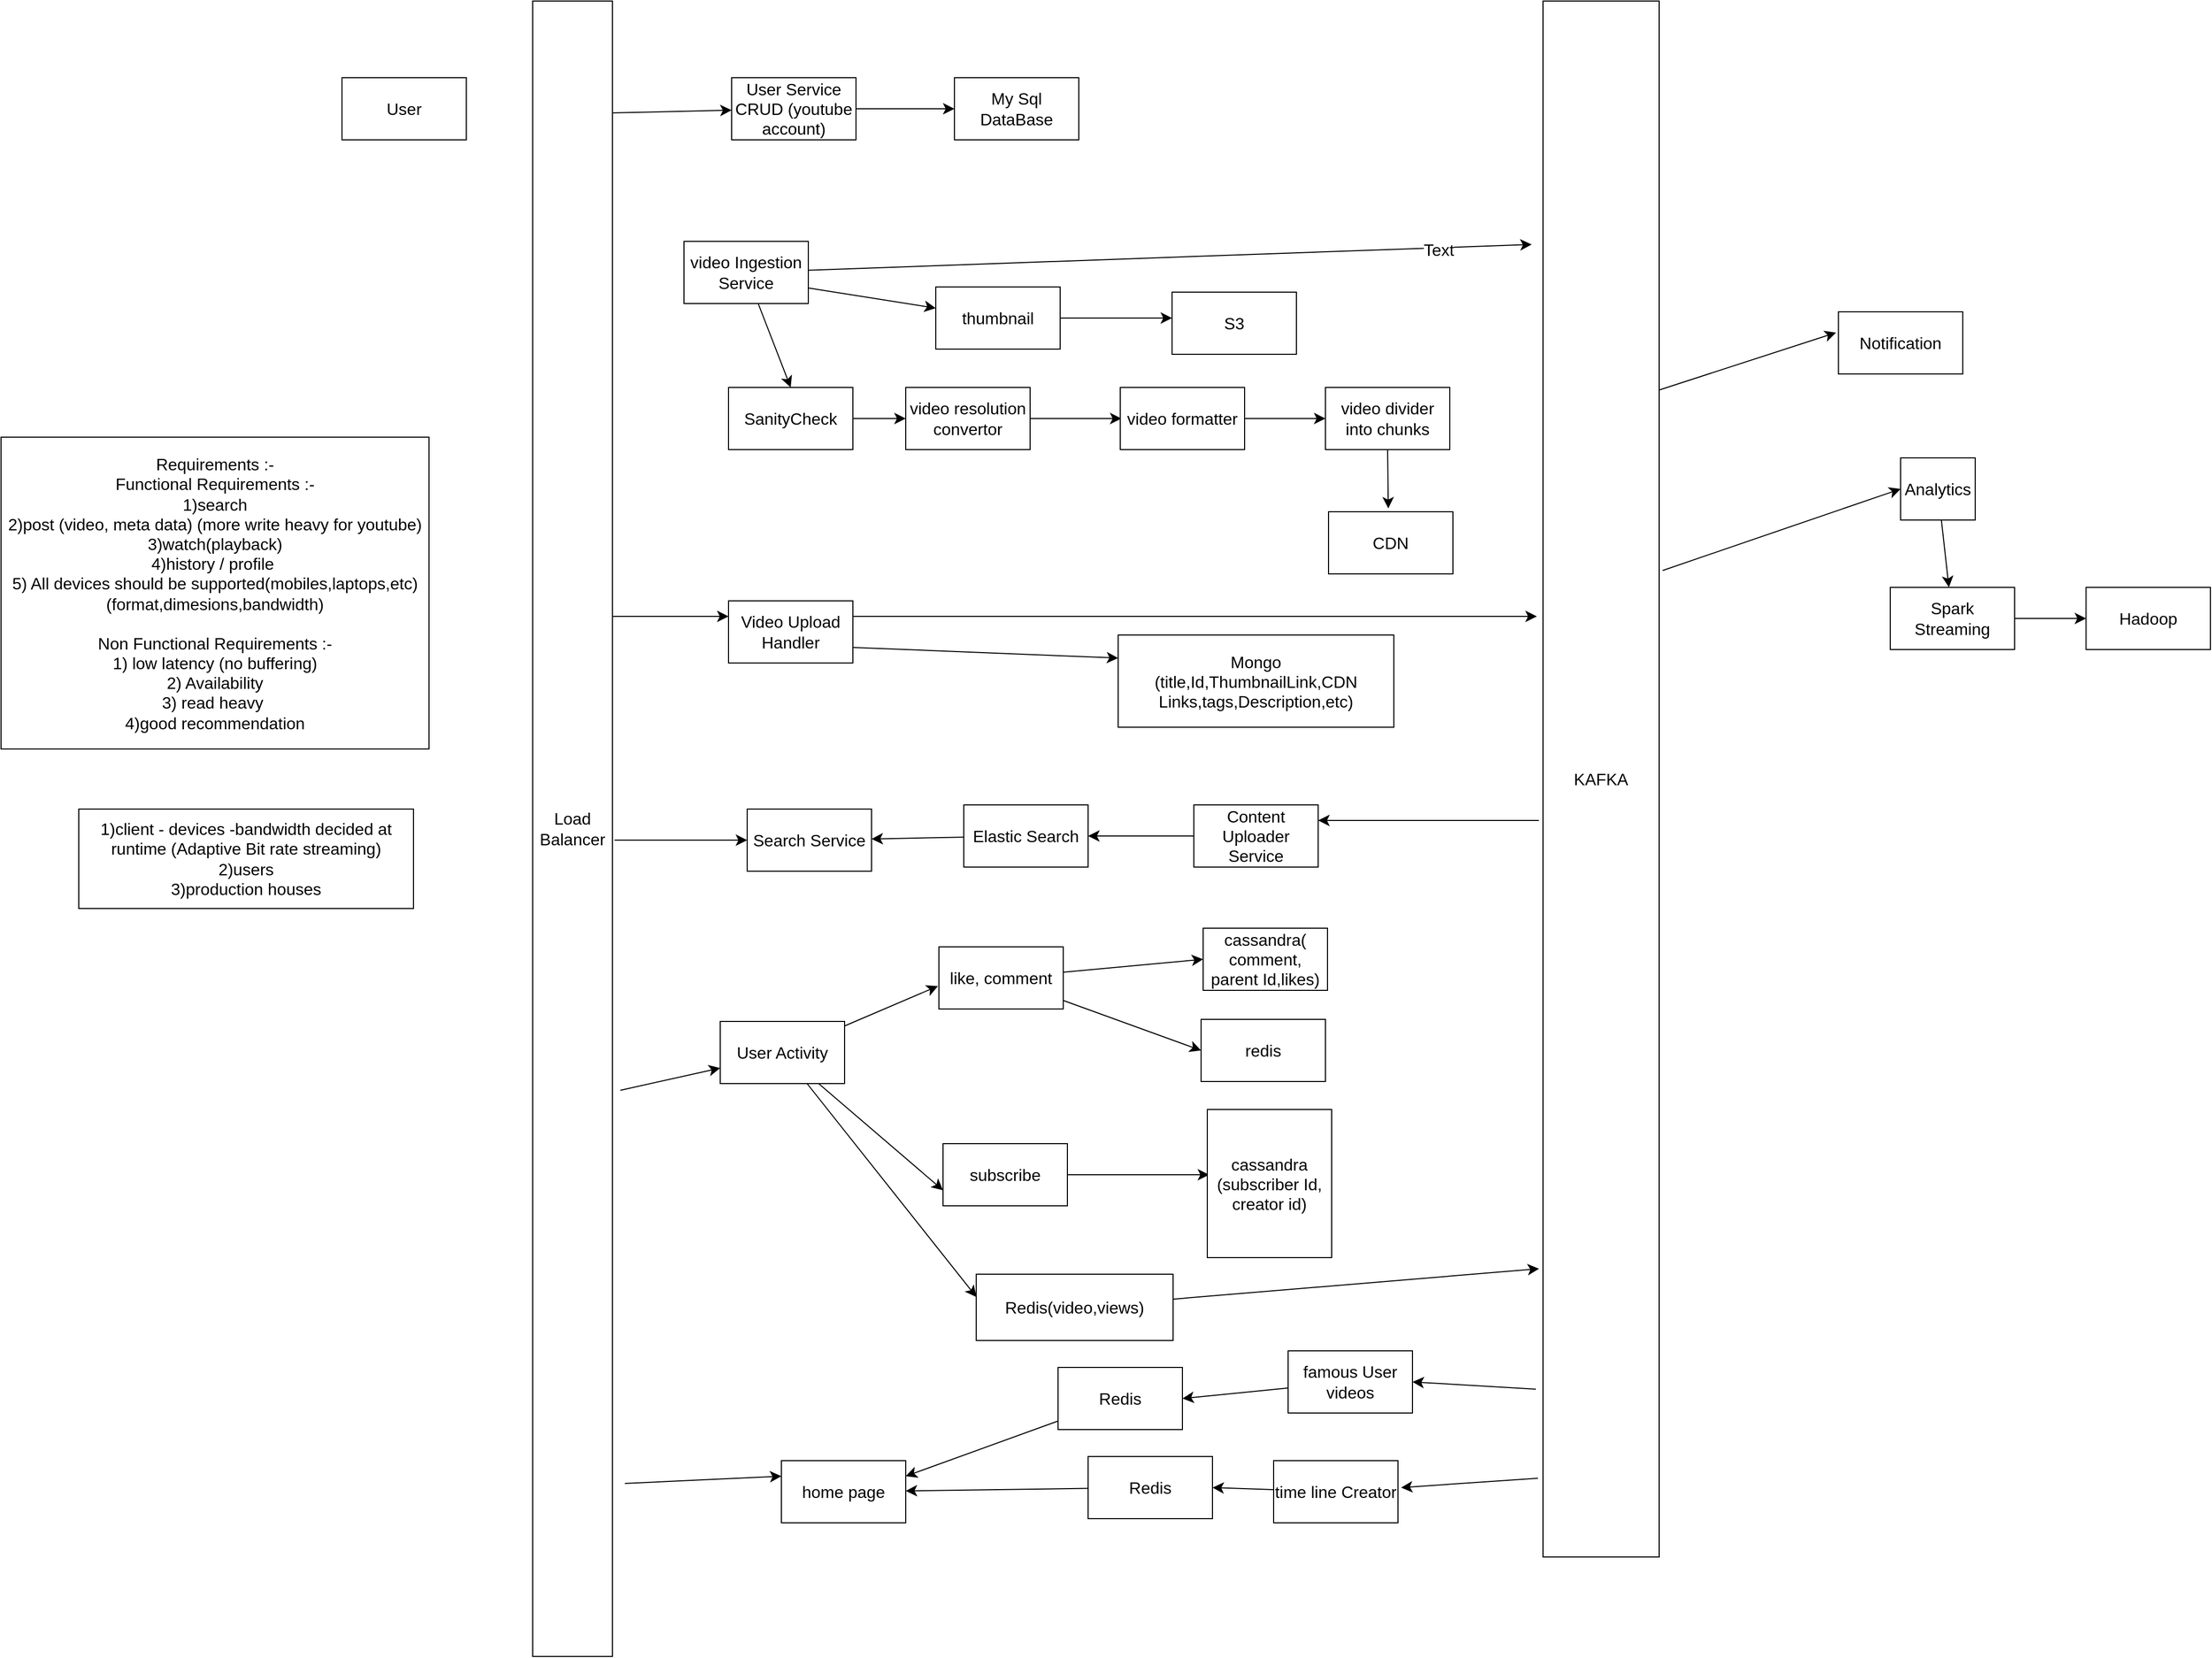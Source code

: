 <mxfile version="22.1.9" type="github" pages="22">
  <diagram name="Youtube Initial design" id="feK6UR_0gXUUhqBv7dY3">
    <mxGraphModel dx="1762" dy="388" grid="0" gridSize="10" guides="1" tooltips="1" connect="1" arrows="1" fold="1" page="0" pageScale="1" pageWidth="827" pageHeight="1169" math="0" shadow="0">
      <root>
        <mxCell id="0" />
        <mxCell id="1" parent="0" />
        <mxCell id="eeu2ur5OAnoY-3zIRVY6-1" value="Requirements :-&lt;br&gt;Functional Requirements :-&lt;br&gt;1)search&lt;br&gt;2)post (video, meta data) (more write heavy for youtube)&lt;br&gt;3)watch(playback)&lt;br&gt;4)history / profile&amp;nbsp;&lt;br&gt;5) All devices should be supported(mobiles,laptops,etc)&lt;br&gt;(format,dimesions,bandwidth)&lt;br&gt;&lt;br&gt;Non Functional Requirements :-&lt;br&gt;1) low latency (no buffering)&lt;br&gt;2) Availability&lt;br&gt;3) read heavy&amp;nbsp;&lt;br&gt;4)good recommendation" style="rounded=0;whiteSpace=wrap;html=1;fontSize=16;" vertex="1" parent="1">
          <mxGeometry x="-400" y="850" width="413" height="301" as="geometry" />
        </mxCell>
        <mxCell id="eeu2ur5OAnoY-3zIRVY6-2" value="User" style="rounded=0;whiteSpace=wrap;html=1;fontSize=16;" vertex="1" parent="1">
          <mxGeometry x="-71" y="503" width="120" height="60" as="geometry" />
        </mxCell>
        <mxCell id="eeu2ur5OAnoY-3zIRVY6-7" style="edgeStyle=none;curved=1;rounded=0;orthogonalLoop=1;jettySize=auto;html=1;fontSize=12;startSize=8;endSize=8;" edge="1" parent="1" target="eeu2ur5OAnoY-3zIRVY6-4">
          <mxGeometry relative="1" as="geometry">
            <mxPoint x="188" y="537" as="sourcePoint" />
          </mxGeometry>
        </mxCell>
        <mxCell id="eeu2ur5OAnoY-3zIRVY6-33" style="edgeStyle=none;curved=1;rounded=0;orthogonalLoop=1;jettySize=auto;html=1;entryX=0;entryY=0.25;entryDx=0;entryDy=0;fontSize=12;startSize=8;endSize=8;" edge="1" parent="1" target="eeu2ur5OAnoY-3zIRVY6-30">
          <mxGeometry relative="1" as="geometry">
            <mxPoint x="188" y="1023" as="sourcePoint" />
          </mxGeometry>
        </mxCell>
        <mxCell id="eeu2ur5OAnoY-3zIRVY6-43" style="edgeStyle=none;curved=1;rounded=0;orthogonalLoop=1;jettySize=auto;html=1;entryX=0;entryY=0.5;entryDx=0;entryDy=0;fontSize=12;startSize=8;endSize=8;" edge="1" parent="1" target="eeu2ur5OAnoY-3zIRVY6-38">
          <mxGeometry relative="1" as="geometry">
            <mxPoint x="192" y="1239" as="sourcePoint" />
          </mxGeometry>
        </mxCell>
        <mxCell id="eeu2ur5OAnoY-3zIRVY6-72" style="edgeStyle=none;curved=1;rounded=0;orthogonalLoop=1;jettySize=auto;html=1;entryX=0;entryY=0.75;entryDx=0;entryDy=0;fontSize=12;startSize=8;endSize=8;exitX=1.099;exitY=0.658;exitDx=0;exitDy=0;exitPerimeter=0;" edge="1" parent="1" source="eeu2ur5OAnoY-3zIRVY6-3" target="eeu2ur5OAnoY-3zIRVY6-55">
          <mxGeometry relative="1" as="geometry" />
        </mxCell>
        <mxCell id="eeu2ur5OAnoY-3zIRVY6-3" value="Load&lt;br&gt;Balancer" style="rounded=0;whiteSpace=wrap;html=1;fontSize=16;" vertex="1" parent="1">
          <mxGeometry x="113" y="429" width="77" height="1598" as="geometry" />
        </mxCell>
        <mxCell id="eeu2ur5OAnoY-3zIRVY6-6" style="edgeStyle=none;curved=1;rounded=0;orthogonalLoop=1;jettySize=auto;html=1;entryX=0;entryY=0.5;entryDx=0;entryDy=0;fontSize=12;startSize=8;endSize=8;" edge="1" parent="1" source="eeu2ur5OAnoY-3zIRVY6-4" target="eeu2ur5OAnoY-3zIRVY6-5">
          <mxGeometry relative="1" as="geometry" />
        </mxCell>
        <mxCell id="eeu2ur5OAnoY-3zIRVY6-4" value="User Service CRUD (youtube account)" style="rounded=0;whiteSpace=wrap;html=1;fontSize=16;" vertex="1" parent="1">
          <mxGeometry x="305" y="503" width="120" height="60" as="geometry" />
        </mxCell>
        <mxCell id="eeu2ur5OAnoY-3zIRVY6-5" value="My Sql DataBase" style="rounded=0;whiteSpace=wrap;html=1;fontSize=16;" vertex="1" parent="1">
          <mxGeometry x="520" y="503" width="120" height="60" as="geometry" />
        </mxCell>
        <mxCell id="eeu2ur5OAnoY-3zIRVY6-11" style="edgeStyle=none;curved=1;rounded=0;orthogonalLoop=1;jettySize=auto;html=1;fontSize=12;startSize=8;endSize=8;entryX=0.5;entryY=0;entryDx=0;entryDy=0;" edge="1" parent="1" source="eeu2ur5OAnoY-3zIRVY6-9" target="eeu2ur5OAnoY-3zIRVY6-28">
          <mxGeometry relative="1" as="geometry">
            <mxPoint x="361" y="753" as="targetPoint" />
          </mxGeometry>
        </mxCell>
        <mxCell id="eeu2ur5OAnoY-3zIRVY6-19" style="edgeStyle=none;curved=1;rounded=0;orthogonalLoop=1;jettySize=auto;html=1;fontSize=12;startSize=8;endSize=8;" edge="1" parent="1" source="eeu2ur5OAnoY-3zIRVY6-9">
          <mxGeometry relative="1" as="geometry">
            <mxPoint x="1077" y="664" as="targetPoint" />
          </mxGeometry>
        </mxCell>
        <mxCell id="eeu2ur5OAnoY-3zIRVY6-82" value="Text" style="edgeLabel;html=1;align=center;verticalAlign=middle;resizable=0;points=[];fontSize=16;" vertex="1" connectable="0" parent="eeu2ur5OAnoY-3zIRVY6-19">
          <mxGeometry x="0.743" y="-2" relative="1" as="geometry">
            <mxPoint as="offset" />
          </mxGeometry>
        </mxCell>
        <mxCell id="eeu2ur5OAnoY-3zIRVY6-21" style="edgeStyle=none;curved=1;rounded=0;orthogonalLoop=1;jettySize=auto;html=1;exitX=1;exitY=0.75;exitDx=0;exitDy=0;fontSize=12;startSize=8;endSize=8;" edge="1" parent="1" source="eeu2ur5OAnoY-3zIRVY6-9" target="eeu2ur5OAnoY-3zIRVY6-22">
          <mxGeometry relative="1" as="geometry">
            <mxPoint x="498.333" y="728" as="targetPoint" />
          </mxGeometry>
        </mxCell>
        <mxCell id="eeu2ur5OAnoY-3zIRVY6-9" value="video Ingestion Service" style="rounded=0;whiteSpace=wrap;html=1;fontSize=16;" vertex="1" parent="1">
          <mxGeometry x="259" y="661" width="120" height="60" as="geometry" />
        </mxCell>
        <mxCell id="eeu2ur5OAnoY-3zIRVY6-10" style="edgeStyle=none;curved=1;rounded=0;orthogonalLoop=1;jettySize=auto;html=1;exitX=0.75;exitY=1;exitDx=0;exitDy=0;fontSize=12;startSize=8;endSize=8;" edge="1" parent="1" source="eeu2ur5OAnoY-3zIRVY6-9" target="eeu2ur5OAnoY-3zIRVY6-9">
          <mxGeometry relative="1" as="geometry" />
        </mxCell>
        <mxCell id="eeu2ur5OAnoY-3zIRVY6-13" style="edgeStyle=none;curved=1;rounded=0;orthogonalLoop=1;jettySize=auto;html=1;fontSize=12;startSize=8;endSize=8;" edge="1" parent="1" source="eeu2ur5OAnoY-3zIRVY6-12">
          <mxGeometry relative="1" as="geometry">
            <mxPoint x="681.143" y="832" as="targetPoint" />
          </mxGeometry>
        </mxCell>
        <mxCell id="eeu2ur5OAnoY-3zIRVY6-12" value="video resolution convertor" style="rounded=0;whiteSpace=wrap;html=1;fontSize=16;" vertex="1" parent="1">
          <mxGeometry x="473" y="802" width="120" height="60" as="geometry" />
        </mxCell>
        <mxCell id="eeu2ur5OAnoY-3zIRVY6-16" style="edgeStyle=none;curved=1;rounded=0;orthogonalLoop=1;jettySize=auto;html=1;entryX=0;entryY=0.5;entryDx=0;entryDy=0;fontSize=12;startSize=8;endSize=8;" edge="1" parent="1" source="eeu2ur5OAnoY-3zIRVY6-14" target="eeu2ur5OAnoY-3zIRVY6-15">
          <mxGeometry relative="1" as="geometry" />
        </mxCell>
        <mxCell id="eeu2ur5OAnoY-3zIRVY6-14" value="video formatter" style="rounded=0;whiteSpace=wrap;html=1;fontSize=16;" vertex="1" parent="1">
          <mxGeometry x="680" y="802" width="120" height="60" as="geometry" />
        </mxCell>
        <mxCell id="eeu2ur5OAnoY-3zIRVY6-17" style="edgeStyle=none;curved=1;rounded=0;orthogonalLoop=1;jettySize=auto;html=1;exitX=0.5;exitY=1;exitDx=0;exitDy=0;fontSize=12;startSize=8;endSize=8;" edge="1" parent="1" source="eeu2ur5OAnoY-3zIRVY6-15">
          <mxGeometry relative="1" as="geometry">
            <mxPoint x="938.667" y="918.786" as="targetPoint" />
          </mxGeometry>
        </mxCell>
        <mxCell id="eeu2ur5OAnoY-3zIRVY6-15" value="video divider into chunks" style="rounded=0;whiteSpace=wrap;html=1;fontSize=16;" vertex="1" parent="1">
          <mxGeometry x="878" y="802" width="120" height="60" as="geometry" />
        </mxCell>
        <mxCell id="eeu2ur5OAnoY-3zIRVY6-18" value="CDN" style="rounded=0;whiteSpace=wrap;html=1;fontSize=16;" vertex="1" parent="1">
          <mxGeometry x="881" y="922" width="120" height="60" as="geometry" />
        </mxCell>
        <mxCell id="eeu2ur5OAnoY-3zIRVY6-41" style="edgeStyle=none;curved=1;rounded=0;orthogonalLoop=1;jettySize=auto;html=1;entryX=1;entryY=0.25;entryDx=0;entryDy=0;fontSize=12;startSize=8;endSize=8;" edge="1" parent="1" target="eeu2ur5OAnoY-3zIRVY6-40">
          <mxGeometry relative="1" as="geometry">
            <mxPoint x="1084" y="1220" as="sourcePoint" />
          </mxGeometry>
        </mxCell>
        <mxCell id="eeu2ur5OAnoY-3zIRVY6-63" style="edgeStyle=none;curved=1;rounded=0;orthogonalLoop=1;jettySize=auto;html=1;exitX=1;exitY=0.25;exitDx=0;exitDy=0;fontSize=12;startSize=8;endSize=8;" edge="1" parent="1" source="eeu2ur5OAnoY-3zIRVY6-20">
          <mxGeometry relative="1" as="geometry">
            <mxPoint x="1370.833" y="749.067" as="targetPoint" />
          </mxGeometry>
        </mxCell>
        <mxCell id="eeu2ur5OAnoY-3zIRVY6-66" style="edgeStyle=none;curved=1;rounded=0;orthogonalLoop=1;jettySize=auto;html=1;entryX=0;entryY=0.5;entryDx=0;entryDy=0;fontSize=12;startSize=8;endSize=8;exitX=1.03;exitY=0.366;exitDx=0;exitDy=0;exitPerimeter=0;" edge="1" parent="1" source="eeu2ur5OAnoY-3zIRVY6-20" target="eeu2ur5OAnoY-3zIRVY6-65">
          <mxGeometry relative="1" as="geometry" />
        </mxCell>
        <mxCell id="eeu2ur5OAnoY-3zIRVY6-74" style="edgeStyle=none;curved=1;rounded=0;orthogonalLoop=1;jettySize=auto;html=1;fontSize=12;startSize=8;endSize=8;" edge="1" parent="1">
          <mxGeometry relative="1" as="geometry">
            <mxPoint x="1083" y="1855" as="sourcePoint" />
            <mxPoint x="951" y="1864" as="targetPoint" />
          </mxGeometry>
        </mxCell>
        <mxCell id="eeu2ur5OAnoY-3zIRVY6-20" value="KAFKA" style="rounded=0;whiteSpace=wrap;html=1;fontSize=16;" vertex="1" parent="1">
          <mxGeometry x="1088" y="429" width="112" height="1502" as="geometry" />
        </mxCell>
        <mxCell id="eeu2ur5OAnoY-3zIRVY6-23" style="edgeStyle=none;curved=1;rounded=0;orthogonalLoop=1;jettySize=auto;html=1;fontSize=12;startSize=8;endSize=8;" edge="1" parent="1" source="eeu2ur5OAnoY-3zIRVY6-22">
          <mxGeometry relative="1" as="geometry">
            <mxPoint x="730" y="735" as="targetPoint" />
          </mxGeometry>
        </mxCell>
        <mxCell id="eeu2ur5OAnoY-3zIRVY6-22" value="thumbnail" style="rounded=0;whiteSpace=wrap;html=1;fontSize=16;" vertex="1" parent="1">
          <mxGeometry x="502" y="705" width="120" height="60" as="geometry" />
        </mxCell>
        <mxCell id="eeu2ur5OAnoY-3zIRVY6-24" value="S3" style="rounded=0;whiteSpace=wrap;html=1;fontSize=16;" vertex="1" parent="1">
          <mxGeometry x="730" y="710" width="120" height="60" as="geometry" />
        </mxCell>
        <mxCell id="eeu2ur5OAnoY-3zIRVY6-29" style="edgeStyle=none;curved=1;rounded=0;orthogonalLoop=1;jettySize=auto;html=1;exitX=1;exitY=0.5;exitDx=0;exitDy=0;entryX=0;entryY=0.5;entryDx=0;entryDy=0;fontSize=12;startSize=8;endSize=8;" edge="1" parent="1" source="eeu2ur5OAnoY-3zIRVY6-28" target="eeu2ur5OAnoY-3zIRVY6-12">
          <mxGeometry relative="1" as="geometry" />
        </mxCell>
        <mxCell id="eeu2ur5OAnoY-3zIRVY6-28" value="SanityCheck" style="rounded=0;whiteSpace=wrap;html=1;fontSize=16;" vertex="1" parent="1">
          <mxGeometry x="302" y="802" width="120" height="60" as="geometry" />
        </mxCell>
        <mxCell id="eeu2ur5OAnoY-3zIRVY6-35" style="edgeStyle=none;curved=1;rounded=0;orthogonalLoop=1;jettySize=auto;html=1;exitX=1;exitY=0.75;exitDx=0;exitDy=0;fontSize=12;startSize=8;endSize=8;entryX=0;entryY=0.25;entryDx=0;entryDy=0;" edge="1" parent="1" source="eeu2ur5OAnoY-3zIRVY6-30" target="eeu2ur5OAnoY-3zIRVY6-34">
          <mxGeometry relative="1" as="geometry">
            <mxPoint x="487" y="1086" as="targetPoint" />
          </mxGeometry>
        </mxCell>
        <mxCell id="eeu2ur5OAnoY-3zIRVY6-30" value="Video Upload Handler" style="rounded=0;whiteSpace=wrap;html=1;fontSize=16;" vertex="1" parent="1">
          <mxGeometry x="302" y="1008" width="120" height="60" as="geometry" />
        </mxCell>
        <mxCell id="eeu2ur5OAnoY-3zIRVY6-31" style="edgeStyle=none;curved=1;rounded=0;orthogonalLoop=1;jettySize=auto;html=1;exitX=1;exitY=0.25;exitDx=0;exitDy=0;fontSize=12;startSize=8;endSize=8;" edge="1" parent="1" source="eeu2ur5OAnoY-3zIRVY6-30">
          <mxGeometry relative="1" as="geometry">
            <mxPoint x="1082" y="1023" as="targetPoint" />
          </mxGeometry>
        </mxCell>
        <mxCell id="eeu2ur5OAnoY-3zIRVY6-34" value="Mongo&lt;br&gt;(title,Id,ThumbnailLink,CDN Links,tags,Description,etc)" style="rounded=0;whiteSpace=wrap;html=1;fontSize=16;" vertex="1" parent="1">
          <mxGeometry x="678" y="1041" width="266" height="89" as="geometry" />
        </mxCell>
        <mxCell id="eeu2ur5OAnoY-3zIRVY6-39" value="" style="edgeStyle=none;curved=1;rounded=0;orthogonalLoop=1;jettySize=auto;html=1;fontSize=12;startSize=8;endSize=8;" edge="1" parent="1" source="eeu2ur5OAnoY-3zIRVY6-37" target="eeu2ur5OAnoY-3zIRVY6-38">
          <mxGeometry relative="1" as="geometry" />
        </mxCell>
        <mxCell id="eeu2ur5OAnoY-3zIRVY6-37" value="Elastic Search" style="rounded=0;whiteSpace=wrap;html=1;fontSize=16;" vertex="1" parent="1">
          <mxGeometry x="529" y="1205" width="120" height="60" as="geometry" />
        </mxCell>
        <mxCell id="eeu2ur5OAnoY-3zIRVY6-38" value="Search Service" style="rounded=0;whiteSpace=wrap;html=1;fontSize=16;" vertex="1" parent="1">
          <mxGeometry x="320" y="1209" width="120" height="60" as="geometry" />
        </mxCell>
        <mxCell id="eeu2ur5OAnoY-3zIRVY6-42" style="edgeStyle=none;curved=1;rounded=0;orthogonalLoop=1;jettySize=auto;html=1;entryX=1;entryY=0.5;entryDx=0;entryDy=0;fontSize=12;startSize=8;endSize=8;" edge="1" parent="1" source="eeu2ur5OAnoY-3zIRVY6-40" target="eeu2ur5OAnoY-3zIRVY6-37">
          <mxGeometry relative="1" as="geometry" />
        </mxCell>
        <mxCell id="eeu2ur5OAnoY-3zIRVY6-40" value="Content Uploader Service" style="rounded=0;whiteSpace=wrap;html=1;fontSize=16;" vertex="1" parent="1">
          <mxGeometry x="751" y="1205" width="120" height="60" as="geometry" />
        </mxCell>
        <mxCell id="eeu2ur5OAnoY-3zIRVY6-50" style="edgeStyle=none;curved=1;rounded=0;orthogonalLoop=1;jettySize=auto;html=1;fontSize=12;startSize=8;endSize=8;entryX=0;entryY=0.5;entryDx=0;entryDy=0;" edge="1" parent="1" source="eeu2ur5OAnoY-3zIRVY6-46" target="eeu2ur5OAnoY-3zIRVY6-49">
          <mxGeometry relative="1" as="geometry">
            <mxPoint x="683" y="1367" as="targetPoint" />
          </mxGeometry>
        </mxCell>
        <mxCell id="eeu2ur5OAnoY-3zIRVY6-54" style="edgeStyle=none;curved=1;rounded=0;orthogonalLoop=1;jettySize=auto;html=1;entryX=0;entryY=0.5;entryDx=0;entryDy=0;fontSize=12;startSize=8;endSize=8;" edge="1" parent="1" source="eeu2ur5OAnoY-3zIRVY6-46" target="eeu2ur5OAnoY-3zIRVY6-53">
          <mxGeometry relative="1" as="geometry" />
        </mxCell>
        <mxCell id="eeu2ur5OAnoY-3zIRVY6-46" value="like, comment" style="rounded=0;whiteSpace=wrap;html=1;fontSize=16;" vertex="1" parent="1">
          <mxGeometry x="505" y="1342" width="120" height="60" as="geometry" />
        </mxCell>
        <mxCell id="eeu2ur5OAnoY-3zIRVY6-51" style="edgeStyle=none;curved=1;rounded=0;orthogonalLoop=1;jettySize=auto;html=1;fontSize=12;startSize=8;endSize=8;" edge="1" parent="1" source="eeu2ur5OAnoY-3zIRVY6-47">
          <mxGeometry relative="1" as="geometry">
            <mxPoint x="765.75" y="1562" as="targetPoint" />
          </mxGeometry>
        </mxCell>
        <mxCell id="eeu2ur5OAnoY-3zIRVY6-47" value="subscribe" style="rounded=0;whiteSpace=wrap;html=1;fontSize=16;" vertex="1" parent="1">
          <mxGeometry x="509" y="1532" width="120" height="60" as="geometry" />
        </mxCell>
        <mxCell id="eeu2ur5OAnoY-3zIRVY6-49" value="cassandra(&lt;br&gt;comment,&lt;br&gt;parent Id,likes)" style="rounded=0;whiteSpace=wrap;html=1;fontSize=16;" vertex="1" parent="1">
          <mxGeometry x="760" y="1324" width="120" height="60" as="geometry" />
        </mxCell>
        <mxCell id="eeu2ur5OAnoY-3zIRVY6-52" value="cassandra&lt;br&gt;(subscriber Id, creator id)" style="rounded=0;whiteSpace=wrap;html=1;fontSize=16;" vertex="1" parent="1">
          <mxGeometry x="764" y="1499" width="120" height="143" as="geometry" />
        </mxCell>
        <mxCell id="eeu2ur5OAnoY-3zIRVY6-53" value="redis" style="rounded=0;whiteSpace=wrap;html=1;fontSize=16;" vertex="1" parent="1">
          <mxGeometry x="758" y="1412" width="120" height="60" as="geometry" />
        </mxCell>
        <mxCell id="eeu2ur5OAnoY-3zIRVY6-56" style="edgeStyle=none;curved=1;rounded=0;orthogonalLoop=1;jettySize=auto;html=1;fontSize=12;startSize=8;endSize=8;" edge="1" parent="1" source="eeu2ur5OAnoY-3zIRVY6-55">
          <mxGeometry relative="1" as="geometry">
            <mxPoint x="504.143" y="1379.857" as="targetPoint" />
          </mxGeometry>
        </mxCell>
        <mxCell id="eeu2ur5OAnoY-3zIRVY6-57" style="edgeStyle=none;curved=1;rounded=0;orthogonalLoop=1;jettySize=auto;html=1;entryX=0;entryY=0.75;entryDx=0;entryDy=0;fontSize=12;startSize=8;endSize=8;" edge="1" parent="1" source="eeu2ur5OAnoY-3zIRVY6-55" target="eeu2ur5OAnoY-3zIRVY6-47">
          <mxGeometry relative="1" as="geometry" />
        </mxCell>
        <mxCell id="eeu2ur5OAnoY-3zIRVY6-55" value="User Activity" style="rounded=0;whiteSpace=wrap;html=1;fontSize=16;" vertex="1" parent="1">
          <mxGeometry x="294" y="1414" width="120" height="60" as="geometry" />
        </mxCell>
        <mxCell id="eeu2ur5OAnoY-3zIRVY6-59" value="" style="edgeStyle=none;curved=1;rounded=0;orthogonalLoop=1;jettySize=auto;html=1;fontSize=12;startSize=8;endSize=8;" edge="1" parent="1" source="eeu2ur5OAnoY-3zIRVY6-55">
          <mxGeometry relative="1" as="geometry">
            <mxPoint x="541.203" y="1680" as="targetPoint" />
            <mxPoint x="375" y="1474" as="sourcePoint" />
          </mxGeometry>
        </mxCell>
        <mxCell id="eeu2ur5OAnoY-3zIRVY6-62" style="edgeStyle=none;curved=1;rounded=0;orthogonalLoop=1;jettySize=auto;html=1;fontSize=12;startSize=8;endSize=8;" edge="1" parent="1" source="eeu2ur5OAnoY-3zIRVY6-61">
          <mxGeometry relative="1" as="geometry">
            <mxPoint x="1084.143" y="1652.714" as="targetPoint" />
          </mxGeometry>
        </mxCell>
        <mxCell id="eeu2ur5OAnoY-3zIRVY6-61" value="Redis(video,views)" style="rounded=0;whiteSpace=wrap;html=1;fontSize=16;" vertex="1" parent="1">
          <mxGeometry x="541" y="1658" width="190" height="64" as="geometry" />
        </mxCell>
        <mxCell id="eeu2ur5OAnoY-3zIRVY6-64" value="Notification" style="rounded=0;whiteSpace=wrap;html=1;fontSize=16;" vertex="1" parent="1">
          <mxGeometry x="1373" y="729" width="120" height="60" as="geometry" />
        </mxCell>
        <mxCell id="eeu2ur5OAnoY-3zIRVY6-68" style="edgeStyle=none;curved=1;rounded=0;orthogonalLoop=1;jettySize=auto;html=1;fontSize=12;startSize=8;endSize=8;" edge="1" parent="1" source="eeu2ur5OAnoY-3zIRVY6-65" target="eeu2ur5OAnoY-3zIRVY6-67">
          <mxGeometry relative="1" as="geometry" />
        </mxCell>
        <mxCell id="eeu2ur5OAnoY-3zIRVY6-65" value="Analytics" style="rounded=0;whiteSpace=wrap;html=1;fontSize=16;" vertex="1" parent="1">
          <mxGeometry x="1433" y="870" width="72" height="60" as="geometry" />
        </mxCell>
        <mxCell id="eeu2ur5OAnoY-3zIRVY6-70" style="edgeStyle=none;curved=1;rounded=0;orthogonalLoop=1;jettySize=auto;html=1;fontSize=12;startSize=8;endSize=8;" edge="1" parent="1" source="eeu2ur5OAnoY-3zIRVY6-67" target="eeu2ur5OAnoY-3zIRVY6-69">
          <mxGeometry relative="1" as="geometry" />
        </mxCell>
        <mxCell id="eeu2ur5OAnoY-3zIRVY6-67" value="Spark Streaming" style="rounded=0;whiteSpace=wrap;html=1;fontSize=16;" vertex="1" parent="1">
          <mxGeometry x="1423" y="995" width="120" height="60" as="geometry" />
        </mxCell>
        <mxCell id="eeu2ur5OAnoY-3zIRVY6-69" value="Hadoop" style="rounded=0;whiteSpace=wrap;html=1;fontSize=16;" vertex="1" parent="1">
          <mxGeometry x="1612" y="995" width="120" height="60" as="geometry" />
        </mxCell>
        <mxCell id="eeu2ur5OAnoY-3zIRVY6-78" style="edgeStyle=none;curved=1;rounded=0;orthogonalLoop=1;jettySize=auto;html=1;fontSize=12;startSize=8;endSize=8;" edge="1" parent="1" source="eeu2ur5OAnoY-3zIRVY6-73" target="eeu2ur5OAnoY-3zIRVY6-77">
          <mxGeometry relative="1" as="geometry" />
        </mxCell>
        <mxCell id="eeu2ur5OAnoY-3zIRVY6-73" value="Redis" style="rounded=0;whiteSpace=wrap;html=1;fontSize=16;" vertex="1" parent="1">
          <mxGeometry x="649" y="1834" width="120" height="60" as="geometry" />
        </mxCell>
        <mxCell id="eeu2ur5OAnoY-3zIRVY6-76" style="edgeStyle=none;curved=1;rounded=0;orthogonalLoop=1;jettySize=auto;html=1;entryX=1;entryY=0.5;entryDx=0;entryDy=0;fontSize=12;startSize=8;endSize=8;" edge="1" parent="1" source="eeu2ur5OAnoY-3zIRVY6-75" target="eeu2ur5OAnoY-3zIRVY6-73">
          <mxGeometry relative="1" as="geometry" />
        </mxCell>
        <mxCell id="eeu2ur5OAnoY-3zIRVY6-75" value="time line Creator" style="rounded=0;whiteSpace=wrap;html=1;fontSize=16;" vertex="1" parent="1">
          <mxGeometry x="828" y="1838" width="120" height="60" as="geometry" />
        </mxCell>
        <mxCell id="eeu2ur5OAnoY-3zIRVY6-77" value="home page" style="rounded=0;whiteSpace=wrap;html=1;fontSize=16;" vertex="1" parent="1">
          <mxGeometry x="353" y="1838" width="120" height="60" as="geometry" />
        </mxCell>
        <mxCell id="eeu2ur5OAnoY-3zIRVY6-79" value="" style="edgeStyle=none;orthogonalLoop=1;jettySize=auto;html=1;rounded=0;fontSize=12;startSize=8;endSize=8;curved=1;entryX=0;entryY=0.25;entryDx=0;entryDy=0;" edge="1" parent="1" target="eeu2ur5OAnoY-3zIRVY6-77">
          <mxGeometry width="140" relative="1" as="geometry">
            <mxPoint x="202" y="1860" as="sourcePoint" />
            <mxPoint x="342" y="1860" as="targetPoint" />
            <Array as="points" />
          </mxGeometry>
        </mxCell>
        <mxCell id="eeu2ur5OAnoY-3zIRVY6-81" value="" style="edgeStyle=none;curved=1;rounded=0;orthogonalLoop=1;jettySize=auto;html=1;fontSize=12;startSize=8;endSize=8;entryX=1;entryY=0.5;entryDx=0;entryDy=0;" edge="1" parent="1" target="eeu2ur5OAnoY-3zIRVY6-80">
          <mxGeometry relative="1" as="geometry">
            <mxPoint x="1081" y="1769" as="sourcePoint" />
            <mxPoint x="1060" y="1587" as="targetPoint" />
          </mxGeometry>
        </mxCell>
        <mxCell id="eeu2ur5OAnoY-3zIRVY6-84" style="edgeStyle=none;curved=1;rounded=0;orthogonalLoop=1;jettySize=auto;html=1;entryX=1;entryY=0.5;entryDx=0;entryDy=0;fontSize=12;startSize=8;endSize=8;" edge="1" parent="1" source="eeu2ur5OAnoY-3zIRVY6-80" target="eeu2ur5OAnoY-3zIRVY6-83">
          <mxGeometry relative="1" as="geometry" />
        </mxCell>
        <mxCell id="eeu2ur5OAnoY-3zIRVY6-80" value="famous User videos" style="rounded=0;whiteSpace=wrap;html=1;fontSize=16;" vertex="1" parent="1">
          <mxGeometry x="842" y="1732" width="120" height="60" as="geometry" />
        </mxCell>
        <mxCell id="eeu2ur5OAnoY-3zIRVY6-85" style="edgeStyle=none;curved=1;rounded=0;orthogonalLoop=1;jettySize=auto;html=1;entryX=1;entryY=0.25;entryDx=0;entryDy=0;fontSize=12;startSize=8;endSize=8;" edge="1" parent="1" source="eeu2ur5OAnoY-3zIRVY6-83" target="eeu2ur5OAnoY-3zIRVY6-77">
          <mxGeometry relative="1" as="geometry" />
        </mxCell>
        <mxCell id="eeu2ur5OAnoY-3zIRVY6-83" value="Redis" style="rounded=0;whiteSpace=wrap;html=1;fontSize=16;" vertex="1" parent="1">
          <mxGeometry x="620" y="1748" width="120" height="60" as="geometry" />
        </mxCell>
        <mxCell id="eeu2ur5OAnoY-3zIRVY6-86" value="1)client - devices -bandwidth decided at runtime (Adaptive Bit rate streaming)&lt;br&gt;2)users&lt;br&gt;3)production houses" style="rounded=0;whiteSpace=wrap;html=1;fontSize=16;" vertex="1" parent="1">
          <mxGeometry x="-325" y="1209" width="323" height="96" as="geometry" />
        </mxCell>
      </root>
    </mxGraphModel>
  </diagram>
  <diagram id="wvrw2RcXi39YXhzJzeRa" name="Youtube CodeKarleDesign">
    <mxGraphModel dx="3805" dy="2770" grid="0" gridSize="10" guides="1" tooltips="1" connect="1" arrows="1" fold="1" page="0" pageScale="1" pageWidth="827" pageHeight="1169" math="0" shadow="0">
      <root>
        <mxCell id="0" />
        <mxCell id="1" parent="0" />
        <mxCell id="iDF_dh7e3JIrWHB6E-d9-1" value="Asset Onboarding Service-&lt;br&gt;&lt;br&gt;1)uploading from local file- just have a upload button&lt;br&gt;&lt;br&gt;2)sftp server running from their side- for very high definition and large files (the link to the authorized SFTP server is provided to the asset on boarding service)" style="rounded=0;whiteSpace=wrap;html=1;fontSize=16;" vertex="1" parent="1">
          <mxGeometry x="-273" y="35" width="339" height="202" as="geometry" />
        </mxCell>
        <mxCell id="iDF_dh7e3JIrWHB6E-d9-8" style="edgeStyle=none;curved=1;rounded=0;orthogonalLoop=1;jettySize=auto;html=1;fontSize=12;startSize=8;endSize=8;" edge="1" parent="1" source="iDF_dh7e3JIrWHB6E-d9-2">
          <mxGeometry relative="1" as="geometry">
            <mxPoint x="876" y="63" as="targetPoint" />
          </mxGeometry>
        </mxCell>
        <mxCell id="iDF_dh7e3JIrWHB6E-d9-10" style="edgeStyle=none;curved=1;rounded=0;orthogonalLoop=1;jettySize=auto;html=1;exitX=1;exitY=0.25;exitDx=0;exitDy=0;fontSize=12;startSize=8;endSize=8;" edge="1" parent="1" source="iDF_dh7e3JIrWHB6E-d9-2">
          <mxGeometry relative="1" as="geometry">
            <mxPoint x="805" y="-53" as="targetPoint" />
          </mxGeometry>
        </mxCell>
        <mxCell id="iDF_dh7e3JIrWHB6E-d9-12" style="edgeStyle=none;curved=1;rounded=0;orthogonalLoop=1;jettySize=auto;html=1;exitX=1;exitY=0.75;exitDx=0;exitDy=0;fontSize=12;startSize=8;endSize=8;" edge="1" parent="1" source="iDF_dh7e3JIrWHB6E-d9-2">
          <mxGeometry relative="1" as="geometry">
            <mxPoint x="1076" y="162" as="targetPoint" />
          </mxGeometry>
        </mxCell>
        <mxCell id="iDF_dh7e3JIrWHB6E-d9-2" value="Asset OnBoarding Service" style="rounded=0;whiteSpace=wrap;html=1;fontSize=16;" vertex="1" parent="1">
          <mxGeometry x="596" y="33" width="120" height="60" as="geometry" />
        </mxCell>
        <mxCell id="Uq5Zk5Ma0l-407VUdTBj-4" style="edgeStyle=none;curved=1;rounded=0;orthogonalLoop=1;jettySize=auto;html=1;exitX=1;exitY=0.75;exitDx=0;exitDy=0;fontSize=12;startSize=8;endSize=8;entryX=0.008;entryY=0.5;entryDx=0;entryDy=0;entryPerimeter=0;" edge="1" parent="1" source="iDF_dh7e3JIrWHB6E-d9-4" target="Uq5Zk5Ma0l-407VUdTBj-5">
          <mxGeometry relative="1" as="geometry">
            <mxPoint x="637" y="846" as="targetPoint" />
          </mxGeometry>
        </mxCell>
        <mxCell id="Uq5Zk5Ma0l-407VUdTBj-21" style="edgeStyle=none;curved=1;rounded=0;orthogonalLoop=1;jettySize=auto;html=1;entryX=0;entryY=0.5;entryDx=0;entryDy=0;fontSize=12;startSize=8;endSize=8;" edge="1" parent="1" target="Uq5Zk5Ma0l-407VUdTBj-20">
          <mxGeometry relative="1" as="geometry">
            <mxPoint x="545" y="863" as="sourcePoint" />
          </mxGeometry>
        </mxCell>
        <mxCell id="Uq5Zk5Ma0l-407VUdTBj-23" style="edgeStyle=none;curved=1;rounded=0;orthogonalLoop=1;jettySize=auto;html=1;entryX=0;entryY=0.5;entryDx=0;entryDy=0;fontSize=12;startSize=8;endSize=8;" edge="1" parent="1" target="Uq5Zk5Ma0l-407VUdTBj-1">
          <mxGeometry relative="1" as="geometry">
            <mxPoint x="541" y="1073" as="sourcePoint" />
          </mxGeometry>
        </mxCell>
        <mxCell id="iDF_dh7e3JIrWHB6E-d9-4" value="LB" style="rounded=0;whiteSpace=wrap;html=1;fontSize=16;" vertex="1" parent="1">
          <mxGeometry x="411" y="-13" width="120" height="1145" as="geometry" />
        </mxCell>
        <mxCell id="iDF_dh7e3JIrWHB6E-d9-5" value="UI for Production Houses" style="rounded=0;whiteSpace=wrap;html=1;fontSize=16;" vertex="1" parent="1">
          <mxGeometry x="210" y="35" width="120" height="60" as="geometry" />
        </mxCell>
        <mxCell id="iDF_dh7e3JIrWHB6E-d9-6" style="edgeStyle=none;curved=1;rounded=0;orthogonalLoop=1;jettySize=auto;html=1;fontSize=12;startSize=8;endSize=8;" edge="1" parent="1" source="iDF_dh7e3JIrWHB6E-d9-5">
          <mxGeometry relative="1" as="geometry">
            <mxPoint x="408" y="65" as="targetPoint" />
          </mxGeometry>
        </mxCell>
        <mxCell id="iDF_dh7e3JIrWHB6E-d9-7" style="edgeStyle=none;curved=1;rounded=0;orthogonalLoop=1;jettySize=auto;html=1;entryX=0;entryY=0.367;entryDx=0;entryDy=0;entryPerimeter=0;fontSize=12;startSize=8;endSize=8;exitX=1;exitY=0.066;exitDx=0;exitDy=0;exitPerimeter=0;" edge="1" parent="1" source="iDF_dh7e3JIrWHB6E-d9-4" target="iDF_dh7e3JIrWHB6E-d9-2">
          <mxGeometry relative="1" as="geometry">
            <mxPoint x="535" y="282" as="sourcePoint" />
          </mxGeometry>
        </mxCell>
        <mxCell id="iDF_dh7e3JIrWHB6E-d9-9" value="Amazon S3&lt;br&gt;(file /asset storage soln)" style="rounded=0;whiteSpace=wrap;html=1;fontSize=16;" vertex="1" parent="1">
          <mxGeometry x="871" y="35" width="120" height="60" as="geometry" />
        </mxCell>
        <mxCell id="iDF_dh7e3JIrWHB6E-d9-11" value="Cassandra??? (all details related to a video- id,title,uploader,&lt;br&gt;thumbnails,&lt;br&gt;tags,description)" style="rounded=0;whiteSpace=wrap;html=1;fontSize=16;" vertex="1" parent="1">
          <mxGeometry x="806" y="-107" width="269" height="106" as="geometry" />
        </mxCell>
        <mxCell id="b7v-rSZVTev-dKhUlk3I-17" style="edgeStyle=none;curved=1;rounded=0;orthogonalLoop=1;jettySize=auto;html=1;fontSize=12;startSize=8;endSize=8;entryX=0;entryY=0.25;entryDx=0;entryDy=0;" edge="1" parent="1" source="iDF_dh7e3JIrWHB6E-d9-13" target="b7v-rSZVTev-dKhUlk3I-18">
          <mxGeometry relative="1" as="geometry">
            <mxPoint x="1232.528" y="267.0" as="targetPoint" />
          </mxGeometry>
        </mxCell>
        <mxCell id="b7v-rSZVTev-dKhUlk3I-19" style="edgeStyle=none;curved=1;rounded=0;orthogonalLoop=1;jettySize=auto;html=1;fontSize=12;startSize=8;endSize=8;exitX=1.018;exitY=0.188;exitDx=0;exitDy=0;exitPerimeter=0;" edge="1" parent="1" source="iDF_dh7e3JIrWHB6E-d9-13">
          <mxGeometry relative="1" as="geometry">
            <mxPoint x="1708" y="275" as="targetPoint" />
          </mxGeometry>
        </mxCell>
        <mxCell id="b7v-rSZVTev-dKhUlk3I-22" style="edgeStyle=none;curved=1;rounded=0;orthogonalLoop=1;jettySize=auto;html=1;fontSize=12;startSize=8;endSize=8;" edge="1" parent="1" source="iDF_dh7e3JIrWHB6E-d9-13">
          <mxGeometry relative="1" as="geometry">
            <mxPoint x="1243.93" y="451.14" as="targetPoint" />
          </mxGeometry>
        </mxCell>
        <mxCell id="Uq5Zk5Ma0l-407VUdTBj-46" style="edgeStyle=none;curved=1;rounded=0;orthogonalLoop=1;jettySize=auto;html=1;exitX=1;exitY=0.25;exitDx=0;exitDy=0;entryX=0.75;entryY=0;entryDx=0;entryDy=0;fontSize=12;startSize=8;endSize=8;" edge="1" parent="1" source="iDF_dh7e3JIrWHB6E-d9-13" target="Uq5Zk5Ma0l-407VUdTBj-45">
          <mxGeometry relative="1" as="geometry">
            <Array as="points">
              <mxPoint x="1407" y="210" />
              <mxPoint x="1595" y="285" />
            </Array>
          </mxGeometry>
        </mxCell>
        <mxCell id="Uq5Zk5Ma0l-407VUdTBj-48" style="edgeStyle=none;curved=1;rounded=0;orthogonalLoop=1;jettySize=auto;html=1;exitX=0.25;exitY=1;exitDx=0;exitDy=0;fontSize=12;startSize=8;endSize=8;" edge="1" parent="1" source="iDF_dh7e3JIrWHB6E-d9-13">
          <mxGeometry relative="1" as="geometry">
            <mxPoint x="939.972" y="1694.611" as="targetPoint" />
            <Array as="points">
              <mxPoint x="1065" y="530" />
              <mxPoint x="1102" y="716" />
              <mxPoint x="1113" y="1053" />
              <mxPoint x="1102" y="1275" />
              <mxPoint x="1003" y="1300" />
              <mxPoint x="932" y="1383" />
            </Array>
          </mxGeometry>
        </mxCell>
        <mxCell id="Uq5Zk5Ma0l-407VUdTBj-63" style="edgeStyle=none;curved=1;rounded=0;orthogonalLoop=1;jettySize=auto;html=1;exitX=0.75;exitY=0;exitDx=0;exitDy=0;fontSize=12;startSize=8;endSize=8;" edge="1" parent="1" source="iDF_dh7e3JIrWHB6E-d9-13">
          <mxGeometry relative="1" as="geometry">
            <mxPoint x="1527.99" y="96.519" as="targetPoint" />
          </mxGeometry>
        </mxCell>
        <mxCell id="iDF_dh7e3JIrWHB6E-d9-13" value="KAFKA" style="rounded=0;whiteSpace=wrap;html=1;fontSize=16;" vertex="1" parent="1">
          <mxGeometry x="1080" y="115" width="113" height="253" as="geometry" />
        </mxCell>
        <mxCell id="b7v-rSZVTev-dKhUlk3I-15" style="edgeStyle=none;curved=1;rounded=0;orthogonalLoop=1;jettySize=auto;html=1;entryX=0;entryY=0.5;entryDx=0;entryDy=0;fontSize=12;startSize=8;endSize=8;" edge="1" parent="1" source="b7v-rSZVTev-dKhUlk3I-1" target="b7v-rSZVTev-dKhUlk3I-14">
          <mxGeometry relative="1" as="geometry" />
        </mxCell>
        <mxCell id="b7v-rSZVTev-dKhUlk3I-1" value="Content Processor Service&lt;br&gt;&lt;br&gt;&lt;br&gt;&lt;br&gt;&lt;br&gt;&lt;br&gt;&lt;br&gt;&lt;br&gt;&lt;br&gt;&lt;br&gt;&lt;br&gt;&lt;br&gt;&lt;br&gt;&lt;br&gt;&lt;br&gt;&lt;br&gt;&lt;br&gt;&lt;br&gt;&lt;br&gt;&lt;br&gt;&lt;br&gt;&lt;br&gt;&lt;br&gt;&lt;br&gt;&lt;br&gt;&lt;br&gt;&lt;br&gt;" style="rounded=0;whiteSpace=wrap;html=1;fontSize=16;" vertex="1" parent="1">
          <mxGeometry x="740" y="184" width="229" height="562" as="geometry" />
        </mxCell>
        <mxCell id="b7v-rSZVTev-dKhUlk3I-5" style="edgeStyle=none;curved=1;rounded=0;orthogonalLoop=1;jettySize=auto;html=1;entryX=0.5;entryY=0;entryDx=0;entryDy=0;fontSize=12;startSize=8;endSize=8;" edge="1" parent="1" source="b7v-rSZVTev-dKhUlk3I-3" target="b7v-rSZVTev-dKhUlk3I-4">
          <mxGeometry relative="1" as="geometry" />
        </mxCell>
        <mxCell id="b7v-rSZVTev-dKhUlk3I-3" value="Chunker&lt;br&gt;(divide videos into chunks for parallelisation)" style="rounded=0;whiteSpace=wrap;html=1;fontSize=16;" vertex="1" parent="1">
          <mxGeometry x="748" y="239" width="213" height="60" as="geometry" />
        </mxCell>
        <mxCell id="b7v-rSZVTev-dKhUlk3I-7" style="edgeStyle=none;curved=1;rounded=0;orthogonalLoop=1;jettySize=auto;html=1;entryX=0.5;entryY=0;entryDx=0;entryDy=0;fontSize=12;startSize=8;endSize=8;" edge="1" parent="1" source="b7v-rSZVTev-dKhUlk3I-4" target="b7v-rSZVTev-dKhUlk3I-6">
          <mxGeometry relative="1" as="geometry" />
        </mxCell>
        <mxCell id="b7v-rSZVTev-dKhUlk3I-4" value="Content Filter&lt;br&gt;(piracy,nudity,other legal issues)" style="rounded=0;whiteSpace=wrap;html=1;fontSize=16;" vertex="1" parent="1">
          <mxGeometry x="771" y="319" width="167" height="65" as="geometry" />
        </mxCell>
        <mxCell id="b7v-rSZVTev-dKhUlk3I-9" style="edgeStyle=none;curved=1;rounded=0;orthogonalLoop=1;jettySize=auto;html=1;entryX=0.5;entryY=0;entryDx=0;entryDy=0;fontSize=12;startSize=8;endSize=8;" edge="1" parent="1" source="b7v-rSZVTev-dKhUlk3I-6" target="b7v-rSZVTev-dKhUlk3I-8">
          <mxGeometry relative="1" as="geometry" />
        </mxCell>
        <mxCell id="b7v-rSZVTev-dKhUlk3I-6" value="Content Tagger&lt;br&gt;-thumbnails,&lt;br&gt;tags,classifier" style="rounded=0;whiteSpace=wrap;html=1;fontSize=16;" vertex="1" parent="1">
          <mxGeometry x="795" y="408" width="120" height="60" as="geometry" />
        </mxCell>
        <mxCell id="b7v-rSZVTev-dKhUlk3I-8" value="Transcoders&lt;br&gt;(formats)" style="rounded=0;whiteSpace=wrap;html=1;fontSize=16;" vertex="1" parent="1">
          <mxGeometry x="794.5" y="501" width="120" height="60" as="geometry" />
        </mxCell>
        <mxCell id="b7v-rSZVTev-dKhUlk3I-13" style="edgeStyle=none;curved=1;rounded=0;orthogonalLoop=1;jettySize=auto;html=1;entryX=0.5;entryY=0;entryDx=0;entryDy=0;fontSize=12;startSize=8;endSize=8;" edge="1" parent="1" source="b7v-rSZVTev-dKhUlk3I-10" target="b7v-rSZVTev-dKhUlk3I-12">
          <mxGeometry relative="1" as="geometry" />
        </mxCell>
        <mxCell id="b7v-rSZVTev-dKhUlk3I-10" value="Quality Converters" style="rounded=0;whiteSpace=wrap;html=1;fontSize=16;" vertex="1" parent="1">
          <mxGeometry x="795" y="588" width="120" height="60" as="geometry" />
        </mxCell>
        <mxCell id="b7v-rSZVTev-dKhUlk3I-11" style="edgeStyle=none;curved=1;rounded=0;orthogonalLoop=1;jettySize=auto;html=1;fontSize=12;startSize=8;endSize=8;" edge="1" parent="1" source="b7v-rSZVTev-dKhUlk3I-8">
          <mxGeometry relative="1" as="geometry">
            <mxPoint x="855" y="586" as="targetPoint" />
          </mxGeometry>
        </mxCell>
        <mxCell id="b7v-rSZVTev-dKhUlk3I-12" value="CDN Uploaders" style="rounded=0;whiteSpace=wrap;html=1;fontSize=16;" vertex="1" parent="1">
          <mxGeometry x="795" y="665" width="120" height="60" as="geometry" />
        </mxCell>
        <mxCell id="b7v-rSZVTev-dKhUlk3I-14" value="CDN" style="rounded=0;whiteSpace=wrap;html=1;fontSize=16;" vertex="1" parent="1">
          <mxGeometry x="1097" y="491" width="120" height="60" as="geometry" />
        </mxCell>
        <mxCell id="b7v-rSZVTev-dKhUlk3I-16" value="" style="endArrow=classic;startArrow=classic;html=1;rounded=0;fontSize=12;startSize=8;endSize=8;edgeStyle=none;curved=1;exitX=1.003;exitY=0.055;exitDx=0;exitDy=0;exitPerimeter=0;entryX=-0.006;entryY=0.329;entryDx=0;entryDy=0;entryPerimeter=0;" edge="1" parent="1" source="b7v-rSZVTev-dKhUlk3I-1" target="iDF_dh7e3JIrWHB6E-d9-13">
          <mxGeometry width="50" height="50" relative="1" as="geometry">
            <mxPoint x="994" y="263" as="sourcePoint" />
            <mxPoint x="1069" y="221" as="targetPoint" />
          </mxGeometry>
        </mxCell>
        <mxCell id="b7v-rSZVTev-dKhUlk3I-18" value="spark Streaming&lt;br&gt;(all the tags from the chunks are aggregated as tags for the movie)&lt;br&gt;(other aggregation steps could also be taken)" style="rounded=0;whiteSpace=wrap;html=1;fontSize=16;" vertex="1" parent="1">
          <mxGeometry x="1241" y="239" width="202" height="129" as="geometry" />
        </mxCell>
        <mxCell id="Uq5Zk5Ma0l-407VUdTBj-9" style="edgeStyle=none;curved=1;rounded=0;orthogonalLoop=1;jettySize=auto;html=1;exitX=1;exitY=0.5;exitDx=0;exitDy=0;entryX=1;entryY=0.5;entryDx=0;entryDy=0;fontSize=12;startSize=8;endSize=8;" edge="1" parent="1" source="b7v-rSZVTev-dKhUlk3I-20" target="Uq5Zk5Ma0l-407VUdTBj-5">
          <mxGeometry relative="1" as="geometry" />
        </mxCell>
        <mxCell id="b7v-rSZVTev-dKhUlk3I-20" value="Asset Service&lt;br&gt;(stores chunks realed information in cassandra)" style="rounded=0;whiteSpace=wrap;html=1;fontSize=16;" vertex="1" parent="1">
          <mxGeometry x="1720" y="245" width="132" height="91" as="geometry" />
        </mxCell>
        <mxCell id="b7v-rSZVTev-dKhUlk3I-23" value="notification service" style="rounded=0;whiteSpace=wrap;html=1;fontSize=16;" vertex="1" parent="1">
          <mxGeometry x="1251" y="435" width="120" height="60" as="geometry" />
        </mxCell>
        <mxCell id="Uq5Zk5Ma0l-407VUdTBj-24" style="edgeStyle=none;curved=1;rounded=0;orthogonalLoop=1;jettySize=auto;html=1;fontSize=12;startSize=8;endSize=8;" edge="1" parent="1" source="Uq5Zk5Ma0l-407VUdTBj-1">
          <mxGeometry relative="1" as="geometry">
            <mxPoint x="1146" y="1137" as="targetPoint" />
          </mxGeometry>
        </mxCell>
        <mxCell id="Uq5Zk5Ma0l-407VUdTBj-30" style="edgeStyle=none;curved=1;rounded=0;orthogonalLoop=1;jettySize=auto;html=1;fontSize=12;startSize=8;endSize=8;entryX=0.5;entryY=1;entryDx=0;entryDy=0;" edge="1" parent="1" source="Uq5Zk5Ma0l-407VUdTBj-1" target="iDF_dh7e3JIrWHB6E-d9-13">
          <mxGeometry relative="1" as="geometry">
            <mxPoint x="1072" y="330" as="targetPoint" />
            <Array as="points">
              <mxPoint x="1380" y="951" />
              <mxPoint x="1448" y="860" />
              <mxPoint x="1072" y="703" />
              <mxPoint x="1411" y="783" />
              <mxPoint x="1297" y="651" />
              <mxPoint x="1271" y="585" />
              <mxPoint x="1331" y="528" />
              <mxPoint x="1225" y="485" />
            </Array>
          </mxGeometry>
        </mxCell>
        <mxCell id="Uq5Zk5Ma0l-407VUdTBj-55" style="edgeStyle=none;curved=1;rounded=0;orthogonalLoop=1;jettySize=auto;html=1;entryX=0.5;entryY=0;entryDx=0;entryDy=0;fontSize=12;startSize=8;endSize=8;" edge="1" parent="1" source="Uq5Zk5Ma0l-407VUdTBj-1" target="Uq5Zk5Ma0l-407VUdTBj-35">
          <mxGeometry relative="1" as="geometry" />
        </mxCell>
        <mxCell id="Uq5Zk5Ma0l-407VUdTBj-1" value="User Service" style="rounded=0;whiteSpace=wrap;html=1;fontSize=16;" vertex="1" parent="1">
          <mxGeometry x="716" y="1107" width="120" height="60" as="geometry" />
        </mxCell>
        <mxCell id="Uq5Zk5Ma0l-407VUdTBj-2" value="User Device Playing Video" style="rounded=0;whiteSpace=wrap;html=1;fontSize=16;" vertex="1" parent="1">
          <mxGeometry x="66" y="817" width="120" height="60" as="geometry" />
        </mxCell>
        <mxCell id="Uq5Zk5Ma0l-407VUdTBj-3" style="edgeStyle=none;curved=1;rounded=0;orthogonalLoop=1;jettySize=auto;html=1;entryX=-0.036;entryY=0.742;entryDx=0;entryDy=0;entryPerimeter=0;fontSize=12;startSize=8;endSize=8;" edge="1" parent="1" source="Uq5Zk5Ma0l-407VUdTBj-2" target="iDF_dh7e3JIrWHB6E-d9-4">
          <mxGeometry relative="1" as="geometry" />
        </mxCell>
        <mxCell id="Uq5Zk5Ma0l-407VUdTBj-14" style="edgeStyle=none;curved=1;rounded=0;orthogonalLoop=1;jettySize=auto;html=1;entryX=1;entryY=0.5;entryDx=0;entryDy=0;fontSize=12;startSize=8;endSize=8;" edge="1" parent="1" source="Uq5Zk5Ma0l-407VUdTBj-5" target="Uq5Zk5Ma0l-407VUdTBj-12">
          <mxGeometry relative="1" as="geometry" />
        </mxCell>
        <mxCell id="Uq5Zk5Ma0l-407VUdTBj-15" style="edgeStyle=none;curved=1;rounded=0;orthogonalLoop=1;jettySize=auto;html=1;entryX=1;entryY=0.25;entryDx=0;entryDy=0;fontSize=12;startSize=8;endSize=8;" edge="1" parent="1" source="Uq5Zk5Ma0l-407VUdTBj-5" target="Uq5Zk5Ma0l-407VUdTBj-13">
          <mxGeometry relative="1" as="geometry" />
        </mxCell>
        <mxCell id="Uq5Zk5Ma0l-407VUdTBj-5" value="Device Identification Service (can be used to detect account sharing)" style="whiteSpace=wrap;html=1;fontSize=16;" vertex="1" parent="1">
          <mxGeometry x="689.5" y="799" width="173" height="63" as="geometry" />
        </mxCell>
        <mxCell id="Uq5Zk5Ma0l-407VUdTBj-6" value="login/sign up" style="rounded=0;whiteSpace=wrap;html=1;fontSize=16;" vertex="1" parent="1">
          <mxGeometry x="66" y="965" width="120" height="60" as="geometry" />
        </mxCell>
        <mxCell id="Uq5Zk5Ma0l-407VUdTBj-11" value="" style="endArrow=classic;startArrow=classic;html=1;rounded=0;fontSize=12;startSize=8;endSize=8;edgeStyle=none;curved=1;entryX=0;entryY=0;entryDx=0;entryDy=0;" edge="1" parent="1" target="b7v-rSZVTev-dKhUlk3I-20">
          <mxGeometry width="50" height="50" relative="1" as="geometry">
            <mxPoint x="1075" y="-24" as="sourcePoint" />
            <mxPoint x="1125" y="-74" as="targetPoint" />
          </mxGeometry>
        </mxCell>
        <mxCell id="Uq5Zk5Ma0l-407VUdTBj-16" style="edgeStyle=none;curved=1;rounded=0;orthogonalLoop=1;jettySize=auto;html=1;entryX=0.75;entryY=1;entryDx=0;entryDy=0;fontSize=12;startSize=8;endSize=8;" edge="1" parent="1" source="Uq5Zk5Ma0l-407VUdTBj-12" target="Uq5Zk5Ma0l-407VUdTBj-2">
          <mxGeometry relative="1" as="geometry" />
        </mxCell>
        <mxCell id="Uq5Zk5Ma0l-407VUdTBj-12" value="Main CDN(if the optimised CDN is not working)" style="rounded=0;whiteSpace=wrap;html=1;fontSize=16;" vertex="1" parent="1">
          <mxGeometry x="558" y="963" width="120" height="60" as="geometry" />
        </mxCell>
        <mxCell id="Uq5Zk5Ma0l-407VUdTBj-17" style="edgeStyle=none;curved=1;rounded=0;orthogonalLoop=1;jettySize=auto;html=1;fontSize=12;startSize=8;endSize=8;entryX=1;entryY=0.75;entryDx=0;entryDy=0;" edge="1" parent="1" source="Uq5Zk5Ma0l-407VUdTBj-13" target="Uq5Zk5Ma0l-407VUdTBj-2">
          <mxGeometry relative="1" as="geometry">
            <mxPoint x="184.308" y="881.692" as="targetPoint" />
          </mxGeometry>
        </mxCell>
        <mxCell id="Uq5Zk5Ma0l-407VUdTBj-13" value="geographically Optimised CDN&amp;nbsp;" style="whiteSpace=wrap;html=1;fontSize=16;" vertex="1" parent="1">
          <mxGeometry x="558" y="889" width="120" height="60" as="geometry" />
        </mxCell>
        <mxCell id="Uq5Zk5Ma0l-407VUdTBj-22" style="edgeStyle=none;curved=1;rounded=0;orthogonalLoop=1;jettySize=auto;html=1;fontSize=12;startSize=8;endSize=8;" edge="1" parent="1" source="Uq5Zk5Ma0l-407VUdTBj-20">
          <mxGeometry relative="1" as="geometry">
            <mxPoint x="1074" y="297" as="targetPoint" />
            <Array as="points">
              <mxPoint x="1188" y="954" />
              <mxPoint x="1005" y="557" />
            </Array>
          </mxGeometry>
        </mxCell>
        <mxCell id="Uq5Zk5Ma0l-407VUdTBj-20" value="Stream Stats Logger (for average watch time,etc.)" style="whiteSpace=wrap;html=1;fontSize=16;" vertex="1" parent="1">
          <mxGeometry x="874" y="862" width="182" height="107" as="geometry" />
        </mxCell>
        <mxCell id="Uq5Zk5Ma0l-407VUdTBj-29" style="edgeStyle=none;curved=1;rounded=0;orthogonalLoop=1;jettySize=auto;html=1;entryX=1;entryY=0.5;entryDx=0;entryDy=0;fontSize=12;startSize=8;endSize=8;" edge="1" parent="1" source="Uq5Zk5Ma0l-407VUdTBj-25" target="Uq5Zk5Ma0l-407VUdTBj-26">
          <mxGeometry relative="1" as="geometry" />
        </mxCell>
        <mxCell id="Uq5Zk5Ma0l-407VUdTBj-25" value="MySql Cluster" style="whiteSpace=wrap;html=1;fontSize=16;" vertex="1" parent="1">
          <mxGeometry x="1146" y="1107" width="120" height="60" as="geometry" />
        </mxCell>
        <mxCell id="Uq5Zk5Ma0l-407VUdTBj-28" style="edgeStyle=none;curved=1;rounded=0;orthogonalLoop=1;jettySize=auto;html=1;entryX=1;entryY=0.75;entryDx=0;entryDy=0;fontSize=12;startSize=8;endSize=8;" edge="1" parent="1" source="Uq5Zk5Ma0l-407VUdTBj-26" target="Uq5Zk5Ma0l-407VUdTBj-1">
          <mxGeometry relative="1" as="geometry" />
        </mxCell>
        <mxCell id="Uq5Zk5Ma0l-407VUdTBj-26" value="Redis" style="whiteSpace=wrap;html=1;fontSize=16;" vertex="1" parent="1">
          <mxGeometry x="936" y="1178" width="120" height="60" as="geometry" />
        </mxCell>
        <mxCell id="Uq5Zk5Ma0l-407VUdTBj-31" style="edgeStyle=none;curved=1;rounded=0;orthogonalLoop=1;jettySize=auto;html=1;entryX=-0.067;entryY=0.892;entryDx=0;entryDy=0;entryPerimeter=0;fontSize=12;startSize=8;endSize=8;" edge="1" parent="1" source="Uq5Zk5Ma0l-407VUdTBj-6" target="iDF_dh7e3JIrWHB6E-d9-4">
          <mxGeometry relative="1" as="geometry" />
        </mxCell>
        <mxCell id="Uq5Zk5Ma0l-407VUdTBj-32" value="home page" style="whiteSpace=wrap;html=1;fontSize=16;" vertex="1" parent="1">
          <mxGeometry x="-18" y="1280" width="120" height="60" as="geometry" />
        </mxCell>
        <mxCell id="Uq5Zk5Ma0l-407VUdTBj-33" style="edgeStyle=none;curved=1;rounded=0;orthogonalLoop=1;jettySize=auto;html=1;entryX=0;entryY=0.25;entryDx=0;entryDy=0;fontSize=12;startSize=8;endSize=8;" edge="1" parent="1" source="Uq5Zk5Ma0l-407VUdTBj-32" target="Uq5Zk5Ma0l-407VUdTBj-36">
          <mxGeometry relative="1" as="geometry">
            <mxPoint x="100" y="1277" as="sourcePoint" />
            <Array as="points">
              <mxPoint x="248" y="1337" />
            </Array>
          </mxGeometry>
        </mxCell>
        <mxCell id="Uq5Zk5Ma0l-407VUdTBj-34" value="" style="edgeStyle=none;orthogonalLoop=1;jettySize=auto;html=1;rounded=0;fontSize=12;startSize=8;endSize=8;curved=1;exitX=1.019;exitY=0.319;exitDx=0;exitDy=0;exitPerimeter=0;" edge="1" parent="1" source="Uq5Zk5Ma0l-407VUdTBj-36">
          <mxGeometry width="140" relative="1" as="geometry">
            <mxPoint x="544" y="1238" as="sourcePoint" />
            <mxPoint x="774" y="1368" as="targetPoint" />
            <Array as="points" />
          </mxGeometry>
        </mxCell>
        <mxCell id="Uq5Zk5Ma0l-407VUdTBj-42" style="edgeStyle=none;curved=1;rounded=0;orthogonalLoop=1;jettySize=auto;html=1;fontSize=12;startSize=8;endSize=8;" edge="1" parent="1" source="Uq5Zk5Ma0l-407VUdTBj-35">
          <mxGeometry relative="1" as="geometry">
            <mxPoint x="1000.176" y="1370" as="targetPoint" />
          </mxGeometry>
        </mxCell>
        <mxCell id="Uq5Zk5Ma0l-407VUdTBj-35" value="search" style="whiteSpace=wrap;html=1;fontSize=16;" vertex="1" parent="1">
          <mxGeometry x="778" y="1340" width="120" height="60" as="geometry" />
        </mxCell>
        <mxCell id="Uq5Zk5Ma0l-407VUdTBj-37" style="edgeStyle=none;curved=1;rounded=0;orthogonalLoop=1;jettySize=auto;html=1;fontSize=12;startSize=8;endSize=8;" edge="1" parent="1" source="Uq5Zk5Ma0l-407VUdTBj-36">
          <mxGeometry relative="1" as="geometry">
            <mxPoint x="767" y="1522.5" as="targetPoint" />
          </mxGeometry>
        </mxCell>
        <mxCell id="Uq5Zk5Ma0l-407VUdTBj-40" style="edgeStyle=none;curved=1;rounded=0;orthogonalLoop=1;jettySize=auto;html=1;exitX=1;exitY=0.75;exitDx=0;exitDy=0;fontSize=12;startSize=8;endSize=8;" edge="1" parent="1" source="Uq5Zk5Ma0l-407VUdTBj-36">
          <mxGeometry relative="1" as="geometry">
            <mxPoint x="767" y="1637.5" as="targetPoint" />
          </mxGeometry>
        </mxCell>
        <mxCell id="Uq5Zk5Ma0l-407VUdTBj-36" value="Load Balancer" style="whiteSpace=wrap;html=1;fontSize=16;" vertex="1" parent="1">
          <mxGeometry x="411" y="1291" width="120" height="326" as="geometry" />
        </mxCell>
        <mxCell id="Uq5Zk5Ma0l-407VUdTBj-39" value="home page" style="whiteSpace=wrap;html=1;fontSize=16;" vertex="1" parent="1">
          <mxGeometry x="768" y="1490" width="120" height="60" as="geometry" />
        </mxCell>
        <mxCell id="Uq5Zk5Ma0l-407VUdTBj-47" style="edgeStyle=none;curved=1;rounded=0;orthogonalLoop=1;jettySize=auto;html=1;fontSize=12;startSize=8;endSize=8;entryX=1.017;entryY=0.076;entryDx=0;entryDy=0;entryPerimeter=0;" edge="1" parent="1" source="Uq5Zk5Ma0l-407VUdTBj-41" target="iDF_dh7e3JIrWHB6E-d9-13">
          <mxGeometry relative="1" as="geometry">
            <mxPoint x="1403" y="1501" as="targetPoint" />
            <Array as="points">
              <mxPoint x="3056" y="667" />
            </Array>
          </mxGeometry>
        </mxCell>
        <mxCell id="Uq5Zk5Ma0l-407VUdTBj-41" value="analytics" style="whiteSpace=wrap;html=1;fontSize=16;" vertex="1" parent="1">
          <mxGeometry x="768" y="1613" width="120" height="60" as="geometry" />
        </mxCell>
        <mxCell id="Uq5Zk5Ma0l-407VUdTBj-43" value="Apache Elastic search" style="whiteSpace=wrap;html=1;fontSize=16;" vertex="1" parent="1">
          <mxGeometry x="1003" y="1342" width="120" height="60" as="geometry" />
        </mxCell>
        <mxCell id="Uq5Zk5Ma0l-407VUdTBj-44" value="" style="edgeStyle=none;orthogonalLoop=1;jettySize=auto;html=1;rounded=0;fontSize=12;startSize=8;endSize=8;curved=1;entryX=1;entryY=0.5;entryDx=0;entryDy=0;" edge="1" parent="1" target="Uq5Zk5Ma0l-407VUdTBj-43">
          <mxGeometry width="140" relative="1" as="geometry">
            <mxPoint x="1713" y="860" as="sourcePoint" />
            <mxPoint x="1341" y="1380" as="targetPoint" />
            <Array as="points" />
          </mxGeometry>
        </mxCell>
        <mxCell id="Uq5Zk5Ma0l-407VUdTBj-45" value="search consumer" style="whiteSpace=wrap;html=1;fontSize=16;" vertex="1" parent="1">
          <mxGeometry x="1661" y="806" width="120" height="60" as="geometry" />
        </mxCell>
        <mxCell id="Uq5Zk5Ma0l-407VUdTBj-50" style="edgeStyle=none;curved=1;rounded=0;orthogonalLoop=1;jettySize=auto;html=1;fontSize=12;startSize=8;endSize=8;" edge="1" parent="1" source="Uq5Zk5Ma0l-407VUdTBj-49">
          <mxGeometry relative="1" as="geometry">
            <mxPoint x="1145" y="1733" as="targetPoint" />
          </mxGeometry>
        </mxCell>
        <mxCell id="Uq5Zk5Ma0l-407VUdTBj-49" value="spark streaming service" style="whiteSpace=wrap;html=1;fontSize=16;" vertex="1" parent="1">
          <mxGeometry x="885" y="1697" width="120" height="60" as="geometry" />
        </mxCell>
        <mxCell id="Uq5Zk5Ma0l-407VUdTBj-52" value="" style="edgeStyle=none;curved=1;rounded=0;orthogonalLoop=1;jettySize=auto;html=1;fontSize=12;startSize=8;endSize=8;" edge="1" parent="1" source="Uq5Zk5Ma0l-407VUdTBj-51" target="Uq5Zk5Ma0l-407VUdTBj-49">
          <mxGeometry relative="1" as="geometry" />
        </mxCell>
        <mxCell id="Uq5Zk5Ma0l-407VUdTBj-53" style="edgeStyle=none;curved=1;rounded=0;orthogonalLoop=1;jettySize=auto;html=1;fontSize=12;startSize=8;endSize=8;" edge="1" parent="1" source="Uq5Zk5Ma0l-407VUdTBj-51">
          <mxGeometry relative="1" as="geometry">
            <mxPoint x="1341.667" y="1734" as="targetPoint" />
          </mxGeometry>
        </mxCell>
        <mxCell id="Uq5Zk5Ma0l-407VUdTBj-51" value="Hadop cluster" style="whiteSpace=wrap;html=1;fontSize=16;" vertex="1" parent="1">
          <mxGeometry x="1146" y="1704" width="120" height="60" as="geometry" />
        </mxCell>
        <mxCell id="Uq5Zk5Ma0l-407VUdTBj-56" style="edgeStyle=none;curved=1;rounded=0;orthogonalLoop=1;jettySize=auto;html=1;fontSize=12;startSize=8;endSize=8;" edge="1" parent="1" source="Uq5Zk5Ma0l-407VUdTBj-54">
          <mxGeometry relative="1" as="geometry">
            <mxPoint x="1178" y="381" as="targetPoint" />
            <Array as="points">
              <mxPoint x="1554" y="987" />
            </Array>
          </mxGeometry>
        </mxCell>
        <mxCell id="Uq5Zk5Ma0l-407VUdTBj-61" style="edgeStyle=none;curved=1;rounded=0;orthogonalLoop=1;jettySize=auto;html=1;entryX=1;entryY=0.5;entryDx=0;entryDy=0;fontSize=12;startSize=8;endSize=8;" edge="1" parent="1" source="Uq5Zk5Ma0l-407VUdTBj-54" target="Uq5Zk5Ma0l-407VUdTBj-60">
          <mxGeometry relative="1" as="geometry" />
        </mxCell>
        <mxCell id="Uq5Zk5Ma0l-407VUdTBj-54" value="Apache spark cluster&lt;br&gt;-Recommendation Engine,&lt;br&gt;- Traffic Predictor (cache in local CDN)" style="whiteSpace=wrap;html=1;fontSize=16;" vertex="1" parent="1">
          <mxGeometry x="1344" y="1704" width="299" height="60" as="geometry" />
        </mxCell>
        <mxCell id="Uq5Zk5Ma0l-407VUdTBj-58" value="Answer to Why Cassandra?&lt;br&gt;Cassandra is a database that has a ring of&lt;br&gt;&amp;nbsp;clusters wherein each entity holds part of the total &lt;br&gt;dataand it know all about the data stored in the other entities.&lt;br&gt;Thus adding data in cassandra is very easy as we &lt;br&gt;can just add one more cluster. So it can handle enormous reads and writes.&lt;br&gt;&lt;br&gt;It is very good at key - value searches - like finding &lt;br&gt;all the videos of a particular user and&lt;br&gt;&amp;nbsp;all the chunks of a video or find video data by id.&lt;br&gt;All we need to do is keep the key as the partition key.&lt;br&gt;&lt;br&gt;However it is very bad at typical sql queries like multiple &lt;br&gt;search criterias based on several keys . It is also bad at aggregation &lt;br&gt;queries.&amp;nbsp;&lt;br&gt;&lt;br&gt;In this case our search will happen via elastic search and we&amp;nbsp;&lt;br&gt;only use cassandra for single key based queries." style="text;html=1;align=center;verticalAlign=middle;resizable=0;points=[];autosize=1;strokeColor=none;fillColor=none;fontSize=16;" vertex="1" parent="1">
          <mxGeometry x="885" y="-563" width="553" height="357" as="geometry" />
        </mxCell>
        <mxCell id="Uq5Zk5Ma0l-407VUdTBj-59" value="Types of Analytics that can be done:-&lt;br&gt;1) finding the best thumbnail for a particular type of user&lt;br&gt;based on their clicks on the search result or home page&lt;br&gt;2) user classification based on watch time and search history&lt;br&gt;&amp;nbsp;and also video rating&amp;nbsp;&lt;br&gt;3) collaborative filtering" style="text;html=1;align=center;verticalAlign=middle;resizable=0;points=[];autosize=1;strokeColor=none;fillColor=none;fontSize=16;" vertex="1" parent="1">
          <mxGeometry x="867" y="1775" width="449" height="127" as="geometry" />
        </mxCell>
        <mxCell id="Uq5Zk5Ma0l-407VUdTBj-62" style="edgeStyle=none;curved=1;rounded=0;orthogonalLoop=1;jettySize=auto;html=1;entryX=1;entryY=0.5;entryDx=0;entryDy=0;fontSize=12;startSize=8;endSize=8;" edge="1" parent="1" source="Uq5Zk5Ma0l-407VUdTBj-60" target="Uq5Zk5Ma0l-407VUdTBj-39">
          <mxGeometry relative="1" as="geometry" />
        </mxCell>
        <mxCell id="Uq5Zk5Ma0l-407VUdTBj-60" value="Cassandra" style="whiteSpace=wrap;html=1;fontSize=16;" vertex="1" parent="1">
          <mxGeometry x="1120" y="1500" width="120" height="60" as="geometry" />
        </mxCell>
        <mxCell id="Uq5Zk5Ma0l-407VUdTBj-65" style="edgeStyle=none;curved=1;rounded=0;orthogonalLoop=1;jettySize=auto;html=1;fontSize=12;startSize=8;endSize=8;" edge="1" parent="1" source="Uq5Zk5Ma0l-407VUdTBj-64">
          <mxGeometry relative="1" as="geometry">
            <mxPoint x="1781.231" y="102" as="targetPoint" />
          </mxGeometry>
        </mxCell>
        <mxCell id="Uq5Zk5Ma0l-407VUdTBj-67" style="edgeStyle=none;curved=1;rounded=0;orthogonalLoop=1;jettySize=auto;html=1;exitX=0.75;exitY=0;exitDx=0;exitDy=0;fontSize=12;startSize=8;endSize=8;" edge="1" parent="1" source="Uq5Zk5Ma0l-407VUdTBj-64">
          <mxGeometry relative="1" as="geometry">
            <mxPoint x="1705.846" y="43.231" as="targetPoint" />
          </mxGeometry>
        </mxCell>
        <mxCell id="Uq5Zk5Ma0l-407VUdTBj-70" style="edgeStyle=none;curved=1;rounded=0;orthogonalLoop=1;jettySize=auto;html=1;fontSize=12;startSize=8;endSize=8;" edge="1" parent="1" source="Uq5Zk5Ma0l-407VUdTBj-64" target="Uq5Zk5Ma0l-407VUdTBj-69">
          <mxGeometry relative="1" as="geometry" />
        </mxCell>
        <mxCell id="Uq5Zk5Ma0l-407VUdTBj-64" value="CDN Writer" style="whiteSpace=wrap;html=1;fontSize=16;" vertex="1" parent="1">
          <mxGeometry x="1531" y="72" width="120" height="60" as="geometry" />
        </mxCell>
        <mxCell id="Uq5Zk5Ma0l-407VUdTBj-66" value="CDN 1" style="whiteSpace=wrap;html=1;fontSize=16;" vertex="1" parent="1">
          <mxGeometry x="1781" y="75" width="120" height="60" as="geometry" />
        </mxCell>
        <mxCell id="Uq5Zk5Ma0l-407VUdTBj-68" value="CDN 2" style="whiteSpace=wrap;html=1;fontSize=16;" vertex="1" parent="1">
          <mxGeometry x="1703" y="4" width="120" height="60" as="geometry" />
        </mxCell>
        <mxCell id="Uq5Zk5Ma0l-407VUdTBj-69" value="CDN 3" style="whiteSpace=wrap;html=1;fontSize=16;" vertex="1" parent="1">
          <mxGeometry x="1671" y="144" width="120" height="60" as="geometry" />
        </mxCell>
        <mxCell id="Uq5Zk5Ma0l-407VUdTBj-71" value="Writing Data into CDN:-&lt;br&gt;Each local CDN removes unwanted data and add if there are new data to be added in the CDN whenever the data in CDN needs to be updated .&amp;nbsp;&lt;br&gt;Now if the same data is to be written to several locsl CDNs from a global data store like S3 or global CDNs. Then parts of data is sent to each CDN and then the CDNs share the data among themselves in a distributed fashion. As the global CDNs have high traffic always but the Local CDNs will have low traffic at certain times based on that geography like 3AM IST. This distributed file transfer is also how torrent works.&lt;br&gt;&lt;br&gt;these days ISPs Are provided hardware by companies to provide ultra low latency to the users by reducing the no of hops. this also provides extreme high availability. this is called netflix local connect." style="whiteSpace=wrap;html=1;fontSize=16;" vertex="1" parent="1">
          <mxGeometry x="1509" y="-280" width="857" height="229" as="geometry" />
        </mxCell>
      </root>
    </mxGraphModel>
  </diagram>
  <diagram id="BbPg6kKimgWMF9QqBXvx" name="Uber Initial System Design">
    <mxGraphModel dx="1638" dy="716" grid="0" gridSize="10" guides="1" tooltips="1" connect="1" arrows="1" fold="1" page="0" pageScale="1" pageWidth="827" pageHeight="1169" math="0" shadow="0">
      <root>
        <mxCell id="0" />
        <mxCell id="1" parent="0" />
        <mxCell id="LdgI6PPyvYazn0JIoq0--1" value="Functional Requirements :-&lt;br&gt;1) Book a cab&lt;br&gt;2)Search for location&lt;br&gt;3) updates on location of cab&lt;br&gt;4) ETA and Approx Price&lt;br&gt;5) watch history&lt;br&gt;6)payment&amp;nbsp;" style="rounded=0;whiteSpace=wrap;html=1;fontSize=16;" vertex="1" parent="1">
          <mxGeometry x="-40" y="56" width="246" height="193" as="geometry" />
        </mxCell>
        <mxCell id="LdgI6PPyvYazn0JIoq0--2" value="Non Functional Requirements:-&lt;br&gt;1) Low Latency&lt;br&gt;2) High Availability&lt;br&gt;3) Global&lt;br&gt;4) High Consistency (some parts)" style="whiteSpace=wrap;html=1;fontSize=16;" vertex="1" parent="1">
          <mxGeometry x="255" y="71" width="238" height="139" as="geometry" />
        </mxCell>
        <mxCell id="LdgI6PPyvYazn0JIoq0--12" style="edgeStyle=none;curved=1;rounded=0;orthogonalLoop=1;jettySize=auto;html=1;fontSize=12;startSize=8;endSize=8;" edge="1" parent="1" source="LdgI6PPyvYazn0JIoq0--14" target="LdgI6PPyvYazn0JIoq0--16">
          <mxGeometry relative="1" as="geometry">
            <mxPoint x="341" y="547" as="targetPoint" />
          </mxGeometry>
        </mxCell>
        <mxCell id="LdgI6PPyvYazn0JIoq0--13" style="edgeStyle=none;curved=1;rounded=0;orthogonalLoop=1;jettySize=auto;html=1;exitX=1;exitY=0.75;exitDx=0;exitDy=0;fontSize=12;startSize=8;endSize=8;" edge="1" parent="1" source="LdgI6PPyvYazn0JIoq0--18">
          <mxGeometry relative="1" as="geometry">
            <mxPoint x="292" y="642" as="targetPoint" />
          </mxGeometry>
        </mxCell>
        <mxCell id="LdgI6PPyvYazn0JIoq0--14" value="User Service" style="rounded=0;whiteSpace=wrap;html=1;fontSize=16;" vertex="1" parent="1">
          <mxGeometry x="111" y="517" width="120" height="60" as="geometry" />
        </mxCell>
        <mxCell id="LdgI6PPyvYazn0JIoq0--15" style="edgeStyle=none;curved=1;rounded=0;orthogonalLoop=1;jettySize=auto;html=1;fontSize=12;startSize=8;endSize=8;" edge="1" parent="1" source="LdgI6PPyvYazn0JIoq0--16" target="LdgI6PPyvYazn0JIoq0--18">
          <mxGeometry relative="1" as="geometry" />
        </mxCell>
        <mxCell id="LdgI6PPyvYazn0JIoq0--16" value="My sql cluster" style="rounded=0;whiteSpace=wrap;html=1;fontSize=16;" vertex="1" parent="1">
          <mxGeometry x="366" y="514" width="120" height="60" as="geometry" />
        </mxCell>
        <mxCell id="LdgI6PPyvYazn0JIoq0--17" value="" style="edgeStyle=none;curved=1;rounded=0;orthogonalLoop=1;jettySize=auto;html=1;exitX=1;exitY=0.75;exitDx=0;exitDy=0;fontSize=12;startSize=8;endSize=8;" edge="1" parent="1" source="LdgI6PPyvYazn0JIoq0--14" target="LdgI6PPyvYazn0JIoq0--18">
          <mxGeometry relative="1" as="geometry">
            <mxPoint x="292" y="642" as="targetPoint" />
            <mxPoint x="231" y="562" as="sourcePoint" />
          </mxGeometry>
        </mxCell>
        <mxCell id="LdgI6PPyvYazn0JIoq0--18" value="Redis" style="whiteSpace=wrap;html=1;fontSize=16;" vertex="1" parent="1">
          <mxGeometry x="477" y="1483" width="120" height="60" as="geometry" />
        </mxCell>
        <mxCell id="LdgI6PPyvYazn0JIoq0--43" style="edgeStyle=none;curved=1;rounded=0;orthogonalLoop=1;jettySize=auto;html=1;entryX=0;entryY=0.75;entryDx=0;entryDy=0;fontSize=12;startSize=8;endSize=8;exitX=1.046;exitY=0.416;exitDx=0;exitDy=0;exitPerimeter=0;" edge="1" parent="1" source="LdgI6PPyvYazn0JIoq0--19" target="LdgI6PPyvYazn0JIoq0--31">
          <mxGeometry relative="1" as="geometry" />
        </mxCell>
        <mxCell id="LdgI6PPyvYazn0JIoq0--48" style="edgeStyle=none;curved=1;rounded=0;orthogonalLoop=1;jettySize=auto;html=1;exitX=1;exitY=0.25;exitDx=0;exitDy=0;fontSize=12;startSize=8;endSize=8;" edge="1" parent="1" source="LdgI6PPyvYazn0JIoq0--19">
          <mxGeometry relative="1" as="geometry">
            <mxPoint x="88" y="709.667" as="targetPoint" />
          </mxGeometry>
        </mxCell>
        <mxCell id="LdgI6PPyvYazn0JIoq0--19" value="LB" style="rounded=0;whiteSpace=wrap;html=1;fontSize=16;" vertex="1" parent="1">
          <mxGeometry x="-133" y="498" width="120" height="949" as="geometry" />
        </mxCell>
        <mxCell id="LdgI6PPyvYazn0JIoq0--20" value="Search Cabs Nearby" style="whiteSpace=wrap;html=1;fontSize=16;" vertex="1" parent="1">
          <mxGeometry x="-358" y="656" width="120" height="60" as="geometry" />
        </mxCell>
        <mxCell id="LdgI6PPyvYazn0JIoq0--26" style="edgeStyle=none;curved=1;rounded=0;orthogonalLoop=1;jettySize=auto;html=1;entryX=0;entryY=0.5;entryDx=0;entryDy=0;fontSize=12;startSize=8;endSize=8;" edge="1" parent="1" target="LdgI6PPyvYazn0JIoq0--25">
          <mxGeometry relative="1" as="geometry">
            <mxPoint x="340" y="1105" as="sourcePoint" />
          </mxGeometry>
        </mxCell>
        <mxCell id="LdgI6PPyvYazn0JIoq0--21" value="" style="rounded=0;whiteSpace=wrap;html=1;fontSize=16;" vertex="1" parent="1">
          <mxGeometry x="145" y="1000" width="202" height="274" as="geometry" />
        </mxCell>
        <mxCell id="LdgI6PPyvYazn0JIoq0--22" value="socket server1&amp;nbsp;" style="rounded=0;whiteSpace=wrap;html=1;fontSize=16;" vertex="1" parent="1">
          <mxGeometry x="186" y="1039" width="120" height="60" as="geometry" />
        </mxCell>
        <mxCell id="LdgI6PPyvYazn0JIoq0--23" value="socket server2" style="rounded=0;whiteSpace=wrap;html=1;fontSize=16;" vertex="1" parent="1">
          <mxGeometry x="186" y="1107" width="120" height="60" as="geometry" />
        </mxCell>
        <mxCell id="LdgI6PPyvYazn0JIoq0--24" value="socket server3&amp;nbsp;" style="rounded=0;whiteSpace=wrap;html=1;fontSize=16;" vertex="1" parent="1">
          <mxGeometry x="184" y="1210" width="120" height="60" as="geometry" />
        </mxCell>
        <mxCell id="LdgI6PPyvYazn0JIoq0--27" style="edgeStyle=none;curved=1;rounded=0;orthogonalLoop=1;jettySize=auto;html=1;exitX=0.5;exitY=1;exitDx=0;exitDy=0;fontSize=12;startSize=8;endSize=8;" edge="1" parent="1" source="LdgI6PPyvYazn0JIoq0--28">
          <mxGeometry relative="1" as="geometry">
            <mxPoint x="557.667" y="1237.238" as="targetPoint" />
          </mxGeometry>
        </mxCell>
        <mxCell id="LdgI6PPyvYazn0JIoq0--45" style="edgeStyle=none;curved=1;rounded=0;orthogonalLoop=1;jettySize=auto;html=1;fontSize=12;startSize=8;endSize=8;" edge="1" parent="1" source="LdgI6PPyvYazn0JIoq0--25" target="LdgI6PPyvYazn0JIoq0--30">
          <mxGeometry relative="1" as="geometry" />
        </mxCell>
        <mxCell id="LdgI6PPyvYazn0JIoq0--25" value="socket server manager" style="rounded=0;whiteSpace=wrap;html=1;fontSize=16;" vertex="1" parent="1">
          <mxGeometry x="497" y="1075" width="120" height="60" as="geometry" />
        </mxCell>
        <mxCell id="LdgI6PPyvYazn0JIoq0--29" value="" style="edgeStyle=none;curved=1;rounded=0;orthogonalLoop=1;jettySize=auto;html=1;exitX=0.5;exitY=1;exitDx=0;exitDy=0;fontSize=12;startSize=8;endSize=8;" edge="1" parent="1" source="LdgI6PPyvYazn0JIoq0--25" target="LdgI6PPyvYazn0JIoq0--28">
          <mxGeometry relative="1" as="geometry">
            <mxPoint x="557.667" y="1237.238" as="targetPoint" />
            <mxPoint x="557" y="1135" as="sourcePoint" />
          </mxGeometry>
        </mxCell>
        <mxCell id="LdgI6PPyvYazn0JIoq0--28" value="cassandra" style="rounded=0;whiteSpace=wrap;html=1;fontSize=16;" vertex="1" parent="1">
          <mxGeometry x="510" y="1197" width="120" height="60" as="geometry" />
        </mxCell>
        <mxCell id="LdgI6PPyvYazn0JIoq0--30" value="location Service" style="whiteSpace=wrap;html=1;fontSize=16;" vertex="1" parent="1">
          <mxGeometry x="681" y="1071" width="120" height="60" as="geometry" />
        </mxCell>
        <mxCell id="LdgI6PPyvYazn0JIoq0--33" style="edgeStyle=none;curved=1;rounded=0;orthogonalLoop=1;jettySize=auto;html=1;entryX=0;entryY=0.5;entryDx=0;entryDy=0;fontSize=12;startSize=8;endSize=8;exitX=1;exitY=0.5;exitDx=0;exitDy=0;" edge="1" parent="1" source="LdgI6PPyvYazn0JIoq0--30" target="LdgI6PPyvYazn0JIoq0--32">
          <mxGeometry relative="1" as="geometry" />
        </mxCell>
        <mxCell id="LdgI6PPyvYazn0JIoq0--41" style="edgeStyle=none;curved=1;rounded=0;orthogonalLoop=1;jettySize=auto;html=1;entryX=0;entryY=0.5;entryDx=0;entryDy=0;fontSize=12;startSize=8;endSize=8;" edge="1" parent="1" source="LdgI6PPyvYazn0JIoq0--31" target="LdgI6PPyvYazn0JIoq0--38">
          <mxGeometry relative="1" as="geometry" />
        </mxCell>
        <mxCell id="LdgI6PPyvYazn0JIoq0--42" style="edgeStyle=none;curved=1;rounded=0;orthogonalLoop=1;jettySize=auto;html=1;entryX=0;entryY=0.5;entryDx=0;entryDy=0;fontSize=12;startSize=8;endSize=8;" edge="1" parent="1" source="LdgI6PPyvYazn0JIoq0--31" target="LdgI6PPyvYazn0JIoq0--34">
          <mxGeometry relative="1" as="geometry" />
        </mxCell>
        <mxCell id="LdgI6PPyvYazn0JIoq0--53" style="edgeStyle=none;curved=1;rounded=0;orthogonalLoop=1;jettySize=auto;html=1;fontSize=12;startSize=8;endSize=8;" edge="1" parent="1" source="LdgI6PPyvYazn0JIoq0--31">
          <mxGeometry relative="1" as="geometry">
            <mxPoint x="117" y="747.0" as="targetPoint" />
          </mxGeometry>
        </mxCell>
        <mxCell id="LdgI6PPyvYazn0JIoq0--54" style="edgeStyle=none;curved=1;rounded=0;orthogonalLoop=1;jettySize=auto;html=1;entryX=0;entryY=0.25;entryDx=0;entryDy=0;fontSize=12;startSize=8;endSize=8;" edge="1" parent="1" source="LdgI6PPyvYazn0JIoq0--31" target="LdgI6PPyvYazn0JIoq0--51">
          <mxGeometry relative="1" as="geometry">
            <Array as="points">
              <mxPoint x="368" y="729" />
              <mxPoint x="598" y="724" />
            </Array>
          </mxGeometry>
        </mxCell>
        <mxCell id="LdgI6PPyvYazn0JIoq0--31" value="cab search service&amp;nbsp;" style="whiteSpace=wrap;html=1;fontSize=16;" vertex="1" parent="1">
          <mxGeometry x="57" y="807" width="120" height="60" as="geometry" />
        </mxCell>
        <mxCell id="LdgI6PPyvYazn0JIoq0--32" value="redis" style="whiteSpace=wrap;html=1;fontSize=16;" vertex="1" parent="1">
          <mxGeometry x="865" y="1071" width="120" height="60" as="geometry" />
        </mxCell>
        <mxCell id="LdgI6PPyvYazn0JIoq0--37" style="edgeStyle=none;curved=1;rounded=0;orthogonalLoop=1;jettySize=auto;html=1;fontSize=12;startSize=8;endSize=8;" edge="1" parent="1" source="LdgI6PPyvYazn0JIoq0--34" target="LdgI6PPyvYazn0JIoq0--35">
          <mxGeometry relative="1" as="geometry">
            <mxPoint x="320" y="889" as="sourcePoint" />
          </mxGeometry>
        </mxCell>
        <mxCell id="LdgI6PPyvYazn0JIoq0--47" style="edgeStyle=none;curved=1;rounded=0;orthogonalLoop=1;jettySize=auto;html=1;fontSize=12;startSize=8;endSize=8;" edge="1" parent="1" source="LdgI6PPyvYazn0JIoq0--34" target="LdgI6PPyvYazn0JIoq0--30">
          <mxGeometry relative="1" as="geometry" />
        </mxCell>
        <mxCell id="LdgI6PPyvYazn0JIoq0--34" value="coordinate to Box mapper" style="whiteSpace=wrap;html=1;fontSize=16;" vertex="1" parent="1">
          <mxGeometry x="287" y="896" width="120" height="60" as="geometry" />
        </mxCell>
        <mxCell id="LdgI6PPyvYazn0JIoq0--35" value="Google Map&amp;nbsp;&lt;br&gt;Service" style="whiteSpace=wrap;html=1;fontSize=16;" vertex="1" parent="1">
          <mxGeometry x="437" y="810" width="120" height="60" as="geometry" />
        </mxCell>
        <mxCell id="LdgI6PPyvYazn0JIoq0--39" style="edgeStyle=none;curved=1;rounded=0;orthogonalLoop=1;jettySize=auto;html=1;fontSize=12;startSize=8;endSize=8;" edge="1" parent="1" source="LdgI6PPyvYazn0JIoq0--38">
          <mxGeometry relative="1" as="geometry">
            <mxPoint x="438" y="840" as="targetPoint" />
          </mxGeometry>
        </mxCell>
        <mxCell id="LdgI6PPyvYazn0JIoq0--38" value="ETA/Price" style="whiteSpace=wrap;html=1;fontSize=16;" vertex="1" parent="1">
          <mxGeometry x="271" y="810" width="120" height="60" as="geometry" />
        </mxCell>
        <mxCell id="LdgI6PPyvYazn0JIoq0--49" value="cab matching service" style="whiteSpace=wrap;html=1;fontSize=16;" vertex="1" parent="1">
          <mxGeometry x="86" y="682" width="120" height="60" as="geometry" />
        </mxCell>
        <mxCell id="LdgI6PPyvYazn0JIoq0--50" value="ride&lt;br&gt;service" style="whiteSpace=wrap;html=1;fontSize=16;" vertex="1" parent="1">
          <mxGeometry x="579" y="567" width="120" height="57" as="geometry" />
        </mxCell>
        <mxCell id="LdgI6PPyvYazn0JIoq0--56" style="edgeStyle=none;curved=1;rounded=0;orthogonalLoop=1;jettySize=auto;html=1;entryX=1;entryY=0.5;entryDx=0;entryDy=0;fontSize=12;startSize=8;endSize=8;exitX=0.026;exitY=0.111;exitDx=0;exitDy=0;exitPerimeter=0;" edge="1" parent="1" source="LdgI6PPyvYazn0JIoq0--51" target="LdgI6PPyvYazn0JIoq0--50">
          <mxGeometry relative="1" as="geometry" />
        </mxCell>
        <mxCell id="LdgI6PPyvYazn0JIoq0--51" value="Kafka" style="whiteSpace=wrap;html=1;fontSize=16;" vertex="1" parent="1">
          <mxGeometry x="1076" y="498" width="120" height="925" as="geometry" />
        </mxCell>
        <mxCell id="LdgI6PPyvYazn0JIoq0--52" style="edgeStyle=none;curved=1;rounded=0;orthogonalLoop=1;jettySize=auto;html=1;entryX=0.013;entryY=0.208;entryDx=0;entryDy=0;entryPerimeter=0;fontSize=12;startSize=8;endSize=8;" edge="1" parent="1" source="LdgI6PPyvYazn0JIoq0--49" target="LdgI6PPyvYazn0JIoq0--51">
          <mxGeometry relative="1" as="geometry" />
        </mxCell>
        <mxCell id="LdgI6PPyvYazn0JIoq0--57" value="User Login Page" style="whiteSpace=wrap;html=1;fontSize=16;" vertex="1" parent="1">
          <mxGeometry x="-349" y="531" width="120" height="60" as="geometry" />
        </mxCell>
        <mxCell id="LdgI6PPyvYazn0JIoq0--59" value="start a ride" style="whiteSpace=wrap;html=1;fontSize=16;" vertex="1" parent="1">
          <mxGeometry x="-360" y="781" width="120" height="60" as="geometry" />
        </mxCell>
        <mxCell id="LdgI6PPyvYazn0JIoq0--60" value="ride location" style="whiteSpace=wrap;html=1;fontSize=16;" vertex="1" parent="1">
          <mxGeometry x="-366" y="918" width="120" height="60" as="geometry" />
        </mxCell>
        <mxCell id="LdgI6PPyvYazn0JIoq0--63" value="" style="edgeStyle=none;curved=1;rounded=0;orthogonalLoop=1;jettySize=auto;html=1;fontSize=12;startSize=8;endSize=8;" edge="1" parent="1" source="LdgI6PPyvYazn0JIoq0--51" target="LdgI6PPyvYazn0JIoq0--62">
          <mxGeometry relative="1" as="geometry">
            <mxPoint x="1394" y="960.5" as="targetPoint" />
            <mxPoint x="1196" y="961" as="sourcePoint" />
          </mxGeometry>
        </mxCell>
        <mxCell id="LdgI6PPyvYazn0JIoq0--65" style="edgeStyle=none;curved=1;rounded=0;orthogonalLoop=1;jettySize=auto;html=1;fontSize=12;startSize=8;endSize=8;" edge="1" parent="1" source="LdgI6PPyvYazn0JIoq0--66">
          <mxGeometry relative="1" as="geometry">
            <mxPoint x="1403.333" y="1153.667" as="targetPoint" />
          </mxGeometry>
        </mxCell>
        <mxCell id="LdgI6PPyvYazn0JIoq0--62" value="Apache Spark Streaming Server" style="whiteSpace=wrap;html=1;fontSize=16;" vertex="1" parent="1">
          <mxGeometry x="1338" y="937" width="120" height="60" as="geometry" />
        </mxCell>
        <mxCell id="LdgI6PPyvYazn0JIoq0--67" value="" style="edgeStyle=none;curved=1;rounded=0;orthogonalLoop=1;jettySize=auto;html=1;fontSize=12;startSize=8;endSize=8;" edge="1" parent="1" source="LdgI6PPyvYazn0JIoq0--62" target="LdgI6PPyvYazn0JIoq0--66">
          <mxGeometry relative="1" as="geometry">
            <mxPoint x="1403.333" y="1153.667" as="targetPoint" />
            <mxPoint x="1399" y="997" as="sourcePoint" />
          </mxGeometry>
        </mxCell>
        <mxCell id="LdgI6PPyvYazn0JIoq0--68" style="edgeStyle=none;curved=1;rounded=0;orthogonalLoop=1;jettySize=auto;html=1;fontSize=12;startSize=8;endSize=8;" edge="1" parent="1" source="LdgI6PPyvYazn0JIoq0--69">
          <mxGeometry relative="1" as="geometry">
            <mxPoint x="1646.667" y="1144" as="targetPoint" />
          </mxGeometry>
        </mxCell>
        <mxCell id="LdgI6PPyvYazn0JIoq0--66" value="Hadoop" style="whiteSpace=wrap;html=1;fontSize=16;" vertex="1" parent="1">
          <mxGeometry x="1338" y="1114" width="120" height="60" as="geometry" />
        </mxCell>
        <mxCell id="LdgI6PPyvYazn0JIoq0--70" value="" style="edgeStyle=none;curved=1;rounded=0;orthogonalLoop=1;jettySize=auto;html=1;fontSize=12;startSize=8;endSize=8;" edge="1" parent="1" source="LdgI6PPyvYazn0JIoq0--66" target="LdgI6PPyvYazn0JIoq0--69">
          <mxGeometry relative="1" as="geometry">
            <mxPoint x="1646.667" y="1144" as="targetPoint" />
            <mxPoint x="1458" y="1144" as="sourcePoint" />
          </mxGeometry>
        </mxCell>
        <mxCell id="LdgI6PPyvYazn0JIoq0--69" value="Apache Spark Service" style="whiteSpace=wrap;html=1;fontSize=16;" vertex="1" parent="1">
          <mxGeometry x="1541" y="1114" width="120" height="60" as="geometry" />
        </mxCell>
        <mxCell id="LdgI6PPyvYazn0JIoq0--71" value="" style="endArrow=none;dashed=1;html=1;dashPattern=1 3;strokeWidth=2;rounded=0;fontSize=12;startSize=8;endSize=8;edgeStyle=none;curved=1;" edge="1" parent="1">
          <mxGeometry width="50" height="50" relative="1" as="geometry">
            <mxPoint x="244.281" y="1169" as="sourcePoint" />
            <mxPoint x="247.72" y="1207" as="targetPoint" />
            <Array as="points">
              <mxPoint x="244.72" y="1174" />
              <mxPoint x="244.71" y="1164" />
            </Array>
          </mxGeometry>
        </mxCell>
      </root>
    </mxGraphModel>
  </diagram>
  <diagram id="WK5RVtUJnng40w0MKqS4" name="Uber CodeKarle Design">
    <mxGraphModel dx="3805" dy="1970" grid="0" gridSize="10" guides="1" tooltips="1" connect="1" arrows="1" fold="1" page="0" pageScale="1" pageWidth="827" pageHeight="1169" math="0" shadow="0">
      <root>
        <mxCell id="0" />
        <mxCell id="1" parent="0" />
        <mxCell id="BeZw-ObkYRsx-ClfBWfh-7" style="edgeStyle=none;curved=1;rounded=0;orthogonalLoop=1;jettySize=auto;html=1;fontSize=12;startSize=8;endSize=8;" edge="1" parent="1" source="BeZw-ObkYRsx-ClfBWfh-1" target="BeZw-ObkYRsx-ClfBWfh-5">
          <mxGeometry relative="1" as="geometry" />
        </mxCell>
        <mxCell id="BeZw-ObkYRsx-ClfBWfh-1" value="User Service" style="rounded=0;whiteSpace=wrap;html=1;fontSize=16;" vertex="1" parent="1">
          <mxGeometry x="68" y="60" width="90" height="48" as="geometry" />
        </mxCell>
        <mxCell id="BeZw-ObkYRsx-ClfBWfh-8" style="edgeStyle=none;curved=1;rounded=0;orthogonalLoop=1;jettySize=auto;html=1;fontSize=12;startSize=8;endSize=8;" edge="1" parent="1" source="BeZw-ObkYRsx-ClfBWfh-2" target="BeZw-ObkYRsx-ClfBWfh-3">
          <mxGeometry relative="1" as="geometry" />
        </mxCell>
        <mxCell id="BeZw-ObkYRsx-ClfBWfh-2" value="User App" style="whiteSpace=wrap;html=1;fontSize=16;" vertex="1" parent="1">
          <mxGeometry x="-224" y="176" width="120" height="50" as="geometry" />
        </mxCell>
        <mxCell id="BeZw-ObkYRsx-ClfBWfh-9" style="edgeStyle=none;curved=1;rounded=0;orthogonalLoop=1;jettySize=auto;html=1;fontSize=12;startSize=8;endSize=8;" edge="1" parent="1" source="BeZw-ObkYRsx-ClfBWfh-3" target="BeZw-ObkYRsx-ClfBWfh-1">
          <mxGeometry relative="1" as="geometry" />
        </mxCell>
        <mxCell id="BeZw-ObkYRsx-ClfBWfh-10" style="edgeStyle=none;curved=1;rounded=0;orthogonalLoop=1;jettySize=auto;html=1;fontSize=12;startSize=8;endSize=8;entryX=0.25;entryY=0;entryDx=0;entryDy=0;" edge="1" parent="1" source="BeZw-ObkYRsx-ClfBWfh-3" target="BeZw-ObkYRsx-ClfBWfh-11">
          <mxGeometry relative="1" as="geometry">
            <mxPoint x="91" y="244.727" as="targetPoint" />
          </mxGeometry>
        </mxCell>
        <mxCell id="BeZw-ObkYRsx-ClfBWfh-3" value="Load Balancer" style="whiteSpace=wrap;html=1;fontSize=16;" vertex="1" parent="1">
          <mxGeometry x="-38" y="43" width="82" height="308" as="geometry" />
        </mxCell>
        <mxCell id="BeZw-ObkYRsx-ClfBWfh-4" value="My Sql&amp;nbsp;" style="whiteSpace=wrap;html=1;fontSize=16;" vertex="1" parent="1">
          <mxGeometry x="212" y="26" width="120" height="60" as="geometry" />
        </mxCell>
        <mxCell id="BeZw-ObkYRsx-ClfBWfh-5" value="Redis" style="whiteSpace=wrap;html=1;fontSize=16;" vertex="1" parent="1">
          <mxGeometry x="212" y="113" width="120" height="60" as="geometry" />
        </mxCell>
        <mxCell id="BeZw-ObkYRsx-ClfBWfh-6" style="edgeStyle=none;curved=1;rounded=0;orthogonalLoop=1;jettySize=auto;html=1;entryX=0.007;entryY=0.645;entryDx=0;entryDy=0;entryPerimeter=0;fontSize=12;startSize=8;endSize=8;" edge="1" parent="1" source="BeZw-ObkYRsx-ClfBWfh-1" target="BeZw-ObkYRsx-ClfBWfh-4">
          <mxGeometry relative="1" as="geometry" />
        </mxCell>
        <mxCell id="BeZw-ObkYRsx-ClfBWfh-12" style="edgeStyle=none;curved=1;rounded=0;orthogonalLoop=1;jettySize=auto;html=1;fontSize=12;startSize=8;endSize=8;" edge="1" parent="1" source="BeZw-ObkYRsx-ClfBWfh-11">
          <mxGeometry relative="1" as="geometry">
            <mxPoint x="242.818" y="282.5" as="targetPoint" />
          </mxGeometry>
        </mxCell>
        <mxCell id="BeZw-ObkYRsx-ClfBWfh-11" value="Cab Request Service" style="whiteSpace=wrap;html=1;fontSize=16;" vertex="1" parent="1">
          <mxGeometry x="68" y="250" width="120" height="65" as="geometry" />
        </mxCell>
        <mxCell id="BeZw-ObkYRsx-ClfBWfh-13" value="Cab Finder" style="whiteSpace=wrap;html=1;fontSize=16;" vertex="1" parent="1">
          <mxGeometry x="244" y="255" width="120" height="60" as="geometry" />
        </mxCell>
        <mxCell id="BeZw-ObkYRsx-ClfBWfh-14" style="edgeStyle=none;curved=1;rounded=0;orthogonalLoop=1;jettySize=auto;html=1;fontSize=12;startSize=8;endSize=8;" edge="1" parent="1" source="BeZw-ObkYRsx-ClfBWfh-15" target="BeZw-ObkYRsx-ClfBWfh-22">
          <mxGeometry relative="1" as="geometry" />
        </mxCell>
        <mxCell id="BeZw-ObkYRsx-ClfBWfh-15" value="Driver Service" style="rounded=0;whiteSpace=wrap;html=1;fontSize=16;" vertex="1" parent="1">
          <mxGeometry x="73" y="461" width="90" height="48" as="geometry" />
        </mxCell>
        <mxCell id="BeZw-ObkYRsx-ClfBWfh-16" style="edgeStyle=none;curved=1;rounded=0;orthogonalLoop=1;jettySize=auto;html=1;fontSize=12;startSize=8;endSize=8;" edge="1" parent="1" source="BeZw-ObkYRsx-ClfBWfh-17" target="BeZw-ObkYRsx-ClfBWfh-20">
          <mxGeometry relative="1" as="geometry" />
        </mxCell>
        <mxCell id="BeZw-ObkYRsx-ClfBWfh-17" value="Driver App" style="whiteSpace=wrap;html=1;fontSize=16;" vertex="1" parent="1">
          <mxGeometry x="-219" y="577" width="120" height="50" as="geometry" />
        </mxCell>
        <mxCell id="BeZw-ObkYRsx-ClfBWfh-18" style="edgeStyle=none;curved=1;rounded=0;orthogonalLoop=1;jettySize=auto;html=1;fontSize=12;startSize=8;endSize=8;" edge="1" parent="1" source="BeZw-ObkYRsx-ClfBWfh-20" target="BeZw-ObkYRsx-ClfBWfh-15">
          <mxGeometry relative="1" as="geometry" />
        </mxCell>
        <mxCell id="BeZw-ObkYRsx-ClfBWfh-19" style="edgeStyle=none;curved=1;rounded=0;orthogonalLoop=1;jettySize=auto;html=1;fontSize=12;startSize=8;endSize=8;entryX=0.25;entryY=0;entryDx=0;entryDy=0;" edge="1" parent="1" source="BeZw-ObkYRsx-ClfBWfh-20" target="BeZw-ObkYRsx-ClfBWfh-25">
          <mxGeometry relative="1" as="geometry">
            <mxPoint x="96" y="645.727" as="targetPoint" />
          </mxGeometry>
        </mxCell>
        <mxCell id="BeZw-ObkYRsx-ClfBWfh-20" value="Load Balancer" style="whiteSpace=wrap;html=1;fontSize=16;" vertex="1" parent="1">
          <mxGeometry x="-33" y="444" width="82" height="308" as="geometry" />
        </mxCell>
        <mxCell id="BeZw-ObkYRsx-ClfBWfh-21" value="My Sql&amp;nbsp;" style="whiteSpace=wrap;html=1;fontSize=16;" vertex="1" parent="1">
          <mxGeometry x="217" y="427" width="120" height="60" as="geometry" />
        </mxCell>
        <mxCell id="BeZw-ObkYRsx-ClfBWfh-22" value="Redis" style="whiteSpace=wrap;html=1;fontSize=16;" vertex="1" parent="1">
          <mxGeometry x="217" y="514" width="120" height="60" as="geometry" />
        </mxCell>
        <mxCell id="BeZw-ObkYRsx-ClfBWfh-23" style="edgeStyle=none;curved=1;rounded=0;orthogonalLoop=1;jettySize=auto;html=1;entryX=0.007;entryY=0.645;entryDx=0;entryDy=0;entryPerimeter=0;fontSize=12;startSize=8;endSize=8;" edge="1" parent="1" source="BeZw-ObkYRsx-ClfBWfh-15" target="BeZw-ObkYRsx-ClfBWfh-21">
          <mxGeometry relative="1" as="geometry" />
        </mxCell>
        <mxCell id="BeZw-ObkYRsx-ClfBWfh-24" style="edgeStyle=none;curved=1;rounded=0;orthogonalLoop=1;jettySize=auto;html=1;fontSize=12;startSize=8;endSize=8;" edge="1" parent="1" source="BeZw-ObkYRsx-ClfBWfh-25">
          <mxGeometry relative="1" as="geometry">
            <mxPoint x="247.818" y="683.5" as="targetPoint" />
          </mxGeometry>
        </mxCell>
        <mxCell id="BeZw-ObkYRsx-ClfBWfh-25" value="few services" style="whiteSpace=wrap;html=1;fontSize=16;" vertex="1" parent="1">
          <mxGeometry x="73" y="651" width="120" height="65" as="geometry" />
        </mxCell>
        <mxCell id="BeZw-ObkYRsx-ClfBWfh-26" value="Location Service" style="whiteSpace=wrap;html=1;fontSize=16;" vertex="1" parent="1">
          <mxGeometry x="249" y="656" width="120" height="60" as="geometry" />
        </mxCell>
        <mxCell id="GV1RSsXVH9eGiKQv8JaM-4" style="edgeStyle=none;curved=1;rounded=0;orthogonalLoop=1;jettySize=auto;html=1;fontSize=12;startSize=8;endSize=8;" edge="1" parent="1" source="GV1RSsXVH9eGiKQv8JaM-5">
          <mxGeometry relative="1" as="geometry">
            <mxPoint x="349.824" y="1629" as="targetPoint" />
          </mxGeometry>
        </mxCell>
        <mxCell id="bVYTrNS3P7tsH5t4dDwb-11" style="edgeStyle=none;curved=1;rounded=0;orthogonalLoop=1;jettySize=auto;html=1;fontSize=12;startSize=8;endSize=8;" edge="1" parent="1" source="GV1RSsXVH9eGiKQv8JaM-1" target="bVYTrNS3P7tsH5t4dDwb-5">
          <mxGeometry relative="1" as="geometry" />
        </mxCell>
        <mxCell id="bVYTrNS3P7tsH5t4dDwb-12" style="edgeStyle=none;curved=1;rounded=0;orthogonalLoop=1;jettySize=auto;html=1;entryX=0;entryY=0.5;entryDx=0;entryDy=0;fontSize=12;startSize=8;endSize=8;" edge="1" parent="1" source="GV1RSsXVH9eGiKQv8JaM-1" target="GV1RSsXVH9eGiKQv8JaM-16">
          <mxGeometry relative="1" as="geometry">
            <Array as="points">
              <mxPoint x="34" y="1778" />
            </Array>
          </mxGeometry>
        </mxCell>
        <mxCell id="bVYTrNS3P7tsH5t4dDwb-20" style="edgeStyle=none;curved=1;rounded=0;orthogonalLoop=1;jettySize=auto;html=1;fontSize=12;startSize=8;endSize=8;" edge="1" parent="1" source="GV1RSsXVH9eGiKQv8JaM-1" target="bVYTrNS3P7tsH5t4dDwb-21">
          <mxGeometry relative="1" as="geometry">
            <mxPoint x="627" y="1641" as="targetPoint" />
            <Array as="points">
              <mxPoint x="422" y="1734" />
            </Array>
          </mxGeometry>
        </mxCell>
        <mxCell id="GV1RSsXVH9eGiKQv8JaM-1" value="Cab Finding Service" style="rounded=0;whiteSpace=wrap;html=1;fontSize=16;" vertex="1" parent="1">
          <mxGeometry x="102" y="1599" width="120" height="60" as="geometry" />
        </mxCell>
        <mxCell id="GV1RSsXVH9eGiKQv8JaM-3" style="edgeStyle=none;curved=1;rounded=0;orthogonalLoop=1;jettySize=auto;html=1;fontSize=12;startSize=8;endSize=8;" edge="1" parent="1" source="GV1RSsXVH9eGiKQv8JaM-2" target="GV1RSsXVH9eGiKQv8JaM-1">
          <mxGeometry relative="1" as="geometry" />
        </mxCell>
        <mxCell id="GV1RSsXVH9eGiKQv8JaM-2" value="Cab Request Service" style="whiteSpace=wrap;html=1;fontSize=16;" vertex="1" parent="1">
          <mxGeometry x="99" y="1465" width="120" height="60" as="geometry" />
        </mxCell>
        <mxCell id="GV1RSsXVH9eGiKQv8JaM-6" value="" style="edgeStyle=none;curved=1;rounded=0;orthogonalLoop=1;jettySize=auto;html=1;fontSize=12;startSize=8;endSize=8;" edge="1" parent="1" source="GV1RSsXVH9eGiKQv8JaM-1" target="GV1RSsXVH9eGiKQv8JaM-5">
          <mxGeometry relative="1" as="geometry">
            <mxPoint x="349.824" y="1629" as="targetPoint" />
            <mxPoint x="222" y="1629" as="sourcePoint" />
          </mxGeometry>
        </mxCell>
        <mxCell id="GV1RSsXVH9eGiKQv8JaM-7" style="edgeStyle=none;curved=1;rounded=0;orthogonalLoop=1;jettySize=auto;html=1;fontSize=12;startSize=8;endSize=8;" edge="1" parent="1" source="GV1RSsXVH9eGiKQv8JaM-8">
          <mxGeometry relative="1" as="geometry">
            <mxPoint x="358.059" y="1527.176" as="targetPoint" />
          </mxGeometry>
        </mxCell>
        <mxCell id="GV1RSsXVH9eGiKQv8JaM-5" value="trip Handling Service" style="whiteSpace=wrap;html=1;fontSize=16;" vertex="1" parent="1">
          <mxGeometry x="362" y="1603" width="120" height="60" as="geometry" />
        </mxCell>
        <mxCell id="GV1RSsXVH9eGiKQv8JaM-9" value="" style="edgeStyle=none;curved=1;rounded=0;orthogonalLoop=1;jettySize=auto;html=1;fontSize=12;startSize=8;endSize=8;" edge="1" parent="1" source="GV1RSsXVH9eGiKQv8JaM-5" target="GV1RSsXVH9eGiKQv8JaM-8">
          <mxGeometry relative="1" as="geometry">
            <mxPoint x="358.059" y="1527.176" as="targetPoint" />
            <mxPoint x="386" y="1599" as="sourcePoint" />
          </mxGeometry>
        </mxCell>
        <mxCell id="GV1RSsXVH9eGiKQv8JaM-8" value="My Sql Cluster" style="rounded=0;whiteSpace=wrap;html=1;fontSize=16;" vertex="1" parent="1">
          <mxGeometry x="294" y="1468" width="120" height="60" as="geometry" />
        </mxCell>
        <mxCell id="GV1RSsXVH9eGiKQv8JaM-10" value="Cassandra&lt;br&gt;(Stores History for audits)" style="whiteSpace=wrap;html=1;fontSize=16;" vertex="1" parent="1">
          <mxGeometry x="444" y="1468" width="120" height="60" as="geometry" />
        </mxCell>
        <mxCell id="GV1RSsXVH9eGiKQv8JaM-12" value="Archival Service" style="rounded=0;whiteSpace=wrap;html=1;fontSize=16;" vertex="1" parent="1">
          <mxGeometry x="366" y="1347" width="120" height="60" as="geometry" />
        </mxCell>
        <mxCell id="GV1RSsXVH9eGiKQv8JaM-13" style="edgeStyle=none;curved=1;rounded=0;orthogonalLoop=1;jettySize=auto;html=1;entryX=0.189;entryY=1.003;entryDx=0;entryDy=0;entryPerimeter=0;fontSize=12;startSize=8;endSize=8;" edge="1" parent="1" source="GV1RSsXVH9eGiKQv8JaM-8" target="GV1RSsXVH9eGiKQv8JaM-12">
          <mxGeometry relative="1" as="geometry" />
        </mxCell>
        <mxCell id="GV1RSsXVH9eGiKQv8JaM-14" style="edgeStyle=none;curved=1;rounded=0;orthogonalLoop=1;jettySize=auto;html=1;entryX=0.343;entryY=0.025;entryDx=0;entryDy=0;entryPerimeter=0;fontSize=12;startSize=8;endSize=8;" edge="1" parent="1" source="GV1RSsXVH9eGiKQv8JaM-12" target="GV1RSsXVH9eGiKQv8JaM-10">
          <mxGeometry relative="1" as="geometry" />
        </mxCell>
        <mxCell id="bVYTrNS3P7tsH5t4dDwb-13" style="edgeStyle=none;curved=1;rounded=0;orthogonalLoop=1;jettySize=auto;html=1;fontSize=12;startSize=8;endSize=8;" edge="1" parent="1" source="GV1RSsXVH9eGiKQv8JaM-16">
          <mxGeometry relative="1" as="geometry">
            <mxPoint x="393.182" y="1911" as="targetPoint" />
          </mxGeometry>
        </mxCell>
        <mxCell id="bVYTrNS3P7tsH5t4dDwb-15" style="edgeStyle=none;curved=1;rounded=0;orthogonalLoop=1;jettySize=auto;html=1;fontSize=12;startSize=8;endSize=8;" edge="1" parent="1" source="GV1RSsXVH9eGiKQv8JaM-16">
          <mxGeometry relative="1" as="geometry">
            <mxPoint x="400.899" y="2006.952" as="targetPoint" />
          </mxGeometry>
        </mxCell>
        <mxCell id="bVYTrNS3P7tsH5t4dDwb-17" style="edgeStyle=none;curved=1;rounded=0;orthogonalLoop=1;jettySize=auto;html=1;entryX=0.75;entryY=1;entryDx=0;entryDy=0;fontSize=12;startSize=8;endSize=8;" edge="1" parent="1" source="GV1RSsXVH9eGiKQv8JaM-16" target="bVYTrNS3P7tsH5t4dDwb-5">
          <mxGeometry relative="1" as="geometry" />
        </mxCell>
        <mxCell id="bVYTrNS3P7tsH5t4dDwb-18" style="edgeStyle=none;curved=1;rounded=0;orthogonalLoop=1;jettySize=auto;html=1;entryX=1;entryY=0.75;entryDx=0;entryDy=0;fontSize=12;startSize=8;endSize=8;" edge="1" parent="1" source="GV1RSsXVH9eGiKQv8JaM-16" target="GV1RSsXVH9eGiKQv8JaM-17">
          <mxGeometry relative="1" as="geometry" />
        </mxCell>
        <mxCell id="bVYTrNS3P7tsH5t4dDwb-24" style="edgeStyle=none;curved=1;rounded=0;orthogonalLoop=1;jettySize=auto;html=1;entryX=0.25;entryY=1;entryDx=0;entryDy=0;fontSize=12;startSize=8;endSize=8;" edge="1" parent="1" source="GV1RSsXVH9eGiKQv8JaM-16" target="bVYTrNS3P7tsH5t4dDwb-22">
          <mxGeometry relative="1" as="geometry">
            <Array as="points">
              <mxPoint x="514" y="2375" />
            </Array>
          </mxGeometry>
        </mxCell>
        <mxCell id="GV1RSsXVH9eGiKQv8JaM-16" value="Location Service" style="rounded=0;whiteSpace=wrap;html=1;fontSize=16;" vertex="1" parent="1">
          <mxGeometry x="167" y="1881" width="120" height="60" as="geometry" />
        </mxCell>
        <mxCell id="GV1RSsXVH9eGiKQv8JaM-17" value="LB" style="rounded=0;whiteSpace=wrap;html=1;fontSize=16;" vertex="1" parent="1">
          <mxGeometry x="-43" y="1452" width="78" height="586" as="geometry" />
        </mxCell>
        <mxCell id="GV1RSsXVH9eGiKQv8JaM-18" value="LB" style="rounded=0;whiteSpace=wrap;html=1;fontSize=16;" vertex="1" parent="1">
          <mxGeometry x="-383" y="1454" width="78" height="586" as="geometry" />
        </mxCell>
        <mxCell id="GV1RSsXVH9eGiKQv8JaM-19" value="Web Socket Handler 1" style="rounded=0;whiteSpace=wrap;html=1;fontSize=16;" vertex="1" parent="1">
          <mxGeometry x="-252" y="1478" width="158" height="92" as="geometry" />
        </mxCell>
        <mxCell id="GV1RSsXVH9eGiKQv8JaM-20" value="Web Socket Handler 2" style="rounded=0;whiteSpace=wrap;html=1;fontSize=16;" vertex="1" parent="1">
          <mxGeometry x="-258" y="1616" width="158" height="92" as="geometry" />
        </mxCell>
        <mxCell id="GV1RSsXVH9eGiKQv8JaM-21" value="Web Socket Handler 3" style="rounded=0;whiteSpace=wrap;html=1;fontSize=16;" vertex="1" parent="1">
          <mxGeometry x="-262" y="1770" width="158" height="92" as="geometry" />
        </mxCell>
        <mxCell id="GV1RSsXVH9eGiKQv8JaM-22" value="Web Socket Handler 4" style="rounded=0;whiteSpace=wrap;html=1;fontSize=16;" vertex="1" parent="1">
          <mxGeometry x="-260" y="1916" width="158" height="92" as="geometry" />
        </mxCell>
        <mxCell id="bVYTrNS3P7tsH5t4dDwb-4" value="" style="edgeStyle=none;curved=1;rounded=0;orthogonalLoop=1;jettySize=auto;html=1;fontSize=12;startSize=8;endSize=8;" edge="1" parent="1" source="GV1RSsXVH9eGiKQv8JaM-16" target="bVYTrNS3P7tsH5t4dDwb-2">
          <mxGeometry relative="1" as="geometry">
            <mxPoint x="191" y="1950" as="targetPoint" />
            <mxPoint x="191" y="1869" as="sourcePoint" />
          </mxGeometry>
        </mxCell>
        <mxCell id="bVYTrNS3P7tsH5t4dDwb-2" value="Map Service&lt;br&gt;(ETA,Cost &amp;lt;box finding)" style="whiteSpace=wrap;html=1;fontSize=16;" vertex="1" parent="1">
          <mxGeometry x="171" y="2034" width="120" height="60" as="geometry" />
        </mxCell>
        <mxCell id="bVYTrNS3P7tsH5t4dDwb-5" value="Web Handler Manager" style="whiteSpace=wrap;html=1;fontSize=16;" vertex="1" parent="1">
          <mxGeometry x="104" y="1756" width="120" height="60" as="geometry" />
        </mxCell>
        <mxCell id="bVYTrNS3P7tsH5t4dDwb-10" value="" style="edgeStyle=none;curved=1;rounded=0;orthogonalLoop=1;jettySize=auto;html=1;fontSize=12;startSize=8;endSize=8;" edge="1" parent="1" source="bVYTrNS3P7tsH5t4dDwb-5" target="bVYTrNS3P7tsH5t4dDwb-9">
          <mxGeometry relative="1" as="geometry">
            <mxPoint x="318" y="1796" as="targetPoint" />
            <mxPoint x="190" y="1796" as="sourcePoint" />
          </mxGeometry>
        </mxCell>
        <mxCell id="bVYTrNS3P7tsH5t4dDwb-9" value="Redis" style="whiteSpace=wrap;html=1;fontSize=16;" vertex="1" parent="1">
          <mxGeometry x="299" y="1772" width="120" height="60" as="geometry" />
        </mxCell>
        <mxCell id="bVYTrNS3P7tsH5t4dDwb-14" value="Cassandra&amp;nbsp;&lt;br&gt;(store the user location for audit)" style="rounded=0;whiteSpace=wrap;html=1;fontSize=16;" vertex="1" parent="1">
          <mxGeometry x="395" y="1874" width="126" height="72" as="geometry" />
        </mxCell>
        <mxCell id="bVYTrNS3P7tsH5t4dDwb-16" value="Redis&lt;br&gt;(Block Wise Cab Information)" style="whiteSpace=wrap;html=1;fontSize=16;" vertex="1" parent="1">
          <mxGeometry x="398" y="1982" width="135" height="60" as="geometry" />
        </mxCell>
        <mxCell id="bVYTrNS3P7tsH5t4dDwb-21" value="Driver Priority Engine" style="rounded=0;whiteSpace=wrap;html=1;fontSize=16;" vertex="1" parent="1">
          <mxGeometry x="611" y="1607" width="120" height="60" as="geometry" />
        </mxCell>
        <mxCell id="bVYTrNS3P7tsH5t4dDwb-28" style="edgeStyle=none;curved=1;rounded=0;orthogonalLoop=1;jettySize=auto;html=1;fontSize=12;startSize=8;endSize=8;exitX=0;exitY=0.25;exitDx=0;exitDy=0;" edge="1" parent="1" source="bVYTrNS3P7tsH5t4dDwb-22" target="bVYTrNS3P7tsH5t4dDwb-21">
          <mxGeometry relative="1" as="geometry">
            <mxPoint x="773.667" y="1728.444" as="targetPoint" />
          </mxGeometry>
        </mxCell>
        <mxCell id="bVYTrNS3P7tsH5t4dDwb-29" style="edgeStyle=none;curved=1;rounded=0;orthogonalLoop=1;jettySize=auto;html=1;fontSize=12;startSize=8;endSize=8;" edge="1" parent="1" source="bVYTrNS3P7tsH5t4dDwb-22" target="bVYTrNS3P7tsH5t4dDwb-30">
          <mxGeometry relative="1" as="geometry">
            <mxPoint x="1073.457" y="1631.829" as="targetPoint" />
          </mxGeometry>
        </mxCell>
        <mxCell id="bVYTrNS3P7tsH5t4dDwb-32" style="edgeStyle=none;curved=1;rounded=0;orthogonalLoop=1;jettySize=auto;html=1;entryX=0;entryY=0.5;entryDx=0;entryDy=0;fontSize=12;startSize=8;endSize=8;" edge="1" parent="1" source="bVYTrNS3P7tsH5t4dDwb-22" target="bVYTrNS3P7tsH5t4dDwb-31">
          <mxGeometry relative="1" as="geometry" />
        </mxCell>
        <mxCell id="bVYTrNS3P7tsH5t4dDwb-22" value="Kafka" style="rounded=0;whiteSpace=wrap;html=1;fontSize=16;" vertex="1" parent="1">
          <mxGeometry x="829" y="1507" width="120" height="496" as="geometry" />
        </mxCell>
        <mxCell id="bVYTrNS3P7tsH5t4dDwb-23" style="edgeStyle=none;curved=1;rounded=0;orthogonalLoop=1;jettySize=auto;html=1;entryX=0.002;entryY=0.621;entryDx=0;entryDy=0;entryPerimeter=0;fontSize=12;startSize=8;endSize=8;" edge="1" parent="1" source="GV1RSsXVH9eGiKQv8JaM-1" target="bVYTrNS3P7tsH5t4dDwb-22">
          <mxGeometry relative="1" as="geometry">
            <Array as="points">
              <mxPoint x="507" y="1806" />
            </Array>
          </mxGeometry>
        </mxCell>
        <mxCell id="bVYTrNS3P7tsH5t4dDwb-27" style="edgeStyle=none;curved=1;rounded=0;orthogonalLoop=1;jettySize=auto;html=1;entryX=0.25;entryY=0;entryDx=0;entryDy=0;fontSize=12;startSize=8;endSize=8;" edge="1" parent="1" source="bVYTrNS3P7tsH5t4dDwb-26" target="GV1RSsXVH9eGiKQv8JaM-2">
          <mxGeometry relative="1" as="geometry">
            <Array as="points">
              <mxPoint x="36" y="1362" />
            </Array>
          </mxGeometry>
        </mxCell>
        <mxCell id="bVYTrNS3P7tsH5t4dDwb-26" value="customer&amp;nbsp;" style="rounded=0;whiteSpace=wrap;html=1;fontSize=16;" vertex="1" parent="1">
          <mxGeometry x="-264" y="1347" width="120" height="60" as="geometry" />
        </mxCell>
        <mxCell id="bVYTrNS3P7tsH5t4dDwb-47" style="edgeStyle=none;curved=1;rounded=0;orthogonalLoop=1;jettySize=auto;html=1;fontSize=12;startSize=8;endSize=8;" edge="1" parent="1" source="bVYTrNS3P7tsH5t4dDwb-30" target="bVYTrNS3P7tsH5t4dDwb-48">
          <mxGeometry relative="1" as="geometry">
            <mxPoint x="1398.667" y="1655" as="targetPoint" />
          </mxGeometry>
        </mxCell>
        <mxCell id="bVYTrNS3P7tsH5t4dDwb-30" value="Payment Service&lt;br&gt;(Aggregate payment to driver)" style="rounded=0;whiteSpace=wrap;html=1;fontSize=16;" vertex="1" parent="1">
          <mxGeometry x="1079" y="1704.91" width="239.54" height="84.17" as="geometry" />
        </mxCell>
        <mxCell id="bVYTrNS3P7tsH5t4dDwb-35" style="edgeStyle=none;curved=1;rounded=0;orthogonalLoop=1;jettySize=auto;html=1;fontSize=12;startSize=8;endSize=8;" edge="1" parent="1" source="bVYTrNS3P7tsH5t4dDwb-31" target="bVYTrNS3P7tsH5t4dDwb-33">
          <mxGeometry relative="1" as="geometry" />
        </mxCell>
        <mxCell id="bVYTrNS3P7tsH5t4dDwb-31" value="Spark Streaming Service" style="whiteSpace=wrap;html=1;fontSize=16;" vertex="1" parent="1">
          <mxGeometry x="1081" y="1897" width="120" height="60" as="geometry" />
        </mxCell>
        <mxCell id="bVYTrNS3P7tsH5t4dDwb-36" style="edgeStyle=none;curved=1;rounded=0;orthogonalLoop=1;jettySize=auto;html=1;fontSize=12;startSize=8;endSize=8;" edge="1" parent="1" source="bVYTrNS3P7tsH5t4dDwb-33">
          <mxGeometry relative="1" as="geometry">
            <mxPoint x="1414.667" y="1927" as="targetPoint" />
          </mxGeometry>
        </mxCell>
        <mxCell id="bVYTrNS3P7tsH5t4dDwb-33" value="Hadoop Cluster" style="whiteSpace=wrap;html=1;fontSize=16;" vertex="1" parent="1">
          <mxGeometry x="1250" y="1897" width="120" height="60" as="geometry" />
        </mxCell>
        <mxCell id="bVYTrNS3P7tsH5t4dDwb-34" style="edgeStyle=none;curved=1;rounded=0;orthogonalLoop=1;jettySize=auto;html=1;exitX=0.5;exitY=1;exitDx=0;exitDy=0;fontSize=12;startSize=8;endSize=8;" edge="1" parent="1" source="bVYTrNS3P7tsH5t4dDwb-33" target="bVYTrNS3P7tsH5t4dDwb-33">
          <mxGeometry relative="1" as="geometry" />
        </mxCell>
        <mxCell id="bVYTrNS3P7tsH5t4dDwb-38" style="edgeStyle=none;curved=1;rounded=0;orthogonalLoop=1;jettySize=auto;html=1;fontSize=12;startSize=8;endSize=8;" edge="1" parent="1" source="bVYTrNS3P7tsH5t4dDwb-40">
          <mxGeometry relative="1" as="geometry">
            <mxPoint x="1510.667" y="1797.667" as="targetPoint" />
          </mxGeometry>
        </mxCell>
        <mxCell id="bVYTrNS3P7tsH5t4dDwb-42" style="edgeStyle=none;curved=1;rounded=0;orthogonalLoop=1;jettySize=auto;html=1;entryX=0;entryY=0.5;entryDx=0;entryDy=0;fontSize=12;startSize=8;endSize=8;" edge="1" parent="1" source="bVYTrNS3P7tsH5t4dDwb-37" target="bVYTrNS3P7tsH5t4dDwb-41">
          <mxGeometry relative="1" as="geometry" />
        </mxCell>
        <mxCell id="bVYTrNS3P7tsH5t4dDwb-44" style="edgeStyle=none;curved=1;rounded=0;orthogonalLoop=1;jettySize=auto;html=1;entryX=0;entryY=0.5;entryDx=0;entryDy=0;fontSize=12;startSize=8;endSize=8;" edge="1" parent="1" source="bVYTrNS3P7tsH5t4dDwb-37" target="bVYTrNS3P7tsH5t4dDwb-43">
          <mxGeometry relative="1" as="geometry" />
        </mxCell>
        <mxCell id="bVYTrNS3P7tsH5t4dDwb-46" style="edgeStyle=none;curved=1;rounded=0;orthogonalLoop=1;jettySize=auto;html=1;fontSize=12;startSize=8;endSize=8;" edge="1" parent="1" source="bVYTrNS3P7tsH5t4dDwb-37" target="bVYTrNS3P7tsH5t4dDwb-45">
          <mxGeometry relative="1" as="geometry" />
        </mxCell>
        <mxCell id="bVYTrNS3P7tsH5t4dDwb-49" style="edgeStyle=none;curved=1;rounded=0;orthogonalLoop=1;jettySize=auto;html=1;fontSize=12;startSize=8;endSize=8;" edge="1" parent="1" source="bVYTrNS3P7tsH5t4dDwb-37" target="bVYTrNS3P7tsH5t4dDwb-50">
          <mxGeometry relative="1" as="geometry">
            <mxPoint x="1428" y="2003" as="targetPoint" />
          </mxGeometry>
        </mxCell>
        <mxCell id="bVYTrNS3P7tsH5t4dDwb-37" value="Spark Jobs" style="whiteSpace=wrap;html=1;fontSize=16;" vertex="1" parent="1">
          <mxGeometry x="1412" y="1897" width="120" height="60" as="geometry" />
        </mxCell>
        <mxCell id="bVYTrNS3P7tsH5t4dDwb-39" value="" style="edgeStyle=none;curved=1;rounded=0;orthogonalLoop=1;jettySize=auto;html=1;fontSize=12;startSize=8;endSize=8;" edge="1" parent="1" source="bVYTrNS3P7tsH5t4dDwb-37" target="bVYTrNS3P7tsH5t4dDwb-40">
          <mxGeometry relative="1" as="geometry">
            <mxPoint x="1510.667" y="1797.667" as="targetPoint" />
            <mxPoint x="1481" y="1897" as="sourcePoint" />
          </mxGeometry>
        </mxCell>
        <mxCell id="bVYTrNS3P7tsH5t4dDwb-40" value="User Profiiling" style="rounded=0;whiteSpace=wrap;html=1;fontSize=16;" vertex="1" parent="1">
          <mxGeometry x="1445" y="1772" width="120" height="60" as="geometry" />
        </mxCell>
        <mxCell id="bVYTrNS3P7tsH5t4dDwb-41" value="Driver Profiilng" style="rounded=0;whiteSpace=wrap;html=1;fontSize=16;" vertex="1" parent="1">
          <mxGeometry x="1596" y="1824" width="120" height="60" as="geometry" />
        </mxCell>
        <mxCell id="bVYTrNS3P7tsH5t4dDwb-43" value="Driver Priority&lt;br&gt;Engine" style="whiteSpace=wrap;html=1;fontSize=16;" vertex="1" parent="1">
          <mxGeometry x="1603" y="1912" width="120" height="60" as="geometry" />
        </mxCell>
        <mxCell id="bVYTrNS3P7tsH5t4dDwb-45" value="Fraud Engine" style="whiteSpace=wrap;html=1;fontSize=16;" vertex="1" parent="1">
          <mxGeometry x="1496" y="1999" width="120" height="60" as="geometry" />
        </mxCell>
        <mxCell id="bVYTrNS3P7tsH5t4dDwb-48" value="Payment My Sql" style="rounded=0;whiteSpace=wrap;html=1;fontSize=16;" vertex="1" parent="1">
          <mxGeometry x="1338.667" y="1625" width="120" height="60" as="geometry" />
        </mxCell>
        <mxCell id="bVYTrNS3P7tsH5t4dDwb-50" value="Maps Service" style="rounded=0;whiteSpace=wrap;html=1;fontSize=16;" vertex="1" parent="1">
          <mxGeometry x="1363" y="1997" width="120" height="60" as="geometry" />
        </mxCell>
      </root>
    </mxGraphModel>
  </diagram>
  <diagram id="_BrRA0N592R84vQlyIr5" name="GoogleMaps Initial Design">
    <mxGraphModel dx="1308" dy="925" grid="0" gridSize="10" guides="1" tooltips="1" connect="1" arrows="1" fold="1" page="0" pageScale="1" pageWidth="827" pageHeight="1169" math="0" shadow="0">
      <root>
        <mxCell id="0" />
        <mxCell id="1" parent="0" />
        <mxCell id="oW-cxqhsmAP-SEXVuVe9-1" value="Functional&lt;br&gt;Requirements:-&lt;br&gt;1) find shortest path&amp;nbsp;&lt;br&gt;2) ETA&lt;br&gt;3) view locations and landmark on maps&lt;br&gt;&lt;br&gt;Non Functional Requirements:-&lt;br&gt;1) low latency&lt;br&gt;2) high availability &lt;br&gt;" style="rounded=0;whiteSpace=wrap;html=1;fontSize=16;" vertex="1" parent="1">
          <mxGeometry x="27" y="-54" width="217" height="231" as="geometry" />
        </mxCell>
        <mxCell id="oW-cxqhsmAP-SEXVuVe9-2" value="LB" style="rounded=0;whiteSpace=wrap;html=1;fontSize=16;" vertex="1" parent="1">
          <mxGeometry x="163" y="398" width="81" height="354" as="geometry" />
        </mxCell>
        <mxCell id="oW-cxqhsmAP-SEXVuVe9-20" style="edgeStyle=none;curved=1;rounded=0;orthogonalLoop=1;jettySize=auto;html=1;fontSize=12;startSize=8;endSize=8;" edge="1" parent="1" source="oW-cxqhsmAP-SEXVuVe9-3" target="oW-cxqhsmAP-SEXVuVe9-21">
          <mxGeometry relative="1" as="geometry">
            <mxPoint x="744.308" y="776.0" as="targetPoint" />
          </mxGeometry>
        </mxCell>
        <mxCell id="oW-cxqhsmAP-SEXVuVe9-3" value="Segmentation Service" style="rounded=0;whiteSpace=wrap;html=1;fontSize=16;" vertex="1" parent="1">
          <mxGeometry x="538" y="746" width="120" height="60" as="geometry" />
        </mxCell>
        <mxCell id="oW-cxqhsmAP-SEXVuVe9-5" style="edgeStyle=none;curved=1;rounded=0;orthogonalLoop=1;jettySize=auto;html=1;fontSize=12;startSize=8;endSize=8;" edge="1" parent="1" source="oW-cxqhsmAP-SEXVuVe9-4" target="oW-cxqhsmAP-SEXVuVe9-6">
          <mxGeometry relative="1" as="geometry">
            <mxPoint x="590.462" y="364.769" as="targetPoint" />
          </mxGeometry>
        </mxCell>
        <mxCell id="oW-cxqhsmAP-SEXVuVe9-8" style="edgeStyle=none;curved=1;rounded=0;orthogonalLoop=1;jettySize=auto;html=1;entryX=0;entryY=0.5;entryDx=0;entryDy=0;fontSize=12;startSize=8;endSize=8;" edge="1" parent="1" source="oW-cxqhsmAP-SEXVuVe9-4" target="oW-cxqhsmAP-SEXVuVe9-7">
          <mxGeometry relative="1" as="geometry" />
        </mxCell>
        <mxCell id="oW-cxqhsmAP-SEXVuVe9-4" value="User Service&amp;nbsp;" style="rounded=0;whiteSpace=wrap;html=1;fontSize=16;" vertex="1" parent="1">
          <mxGeometry x="307" y="356" width="120" height="60" as="geometry" />
        </mxCell>
        <mxCell id="oW-cxqhsmAP-SEXVuVe9-6" value="My Sql" style="rounded=0;whiteSpace=wrap;html=1;fontSize=16;" vertex="1" parent="1">
          <mxGeometry x="530.462" y="334.769" width="120" height="60" as="geometry" />
        </mxCell>
        <mxCell id="oW-cxqhsmAP-SEXVuVe9-7" value="Redis" style="rounded=0;whiteSpace=wrap;html=1;fontSize=16;" vertex="1" parent="1">
          <mxGeometry x="530.46" y="422" width="120" height="57" as="geometry" />
        </mxCell>
        <mxCell id="oW-cxqhsmAP-SEXVuVe9-10" style="edgeStyle=none;curved=1;rounded=0;orthogonalLoop=1;jettySize=auto;html=1;fontSize=12;startSize=8;endSize=8;" edge="1" parent="1" source="oW-cxqhsmAP-SEXVuVe9-9" target="oW-cxqhsmAP-SEXVuVe9-11">
          <mxGeometry relative="1" as="geometry">
            <mxPoint x="572" y="544" as="targetPoint" />
          </mxGeometry>
        </mxCell>
        <mxCell id="oW-cxqhsmAP-SEXVuVe9-12" style="edgeStyle=none;curved=1;rounded=0;orthogonalLoop=1;jettySize=auto;html=1;fontSize=12;startSize=8;endSize=8;" edge="1" parent="1" source="oW-cxqhsmAP-SEXVuVe9-9" target="oW-cxqhsmAP-SEXVuVe9-13">
          <mxGeometry relative="1" as="geometry">
            <mxPoint x="518.154" y="646.308" as="targetPoint" />
          </mxGeometry>
        </mxCell>
        <mxCell id="oW-cxqhsmAP-SEXVuVe9-9" value="LandMark&lt;br&gt;Service" style="rounded=0;whiteSpace=wrap;html=1;fontSize=16;" vertex="1" parent="1">
          <mxGeometry x="307" y="514" width="120" height="60" as="geometry" />
        </mxCell>
        <mxCell id="oW-cxqhsmAP-SEXVuVe9-11" value="Cassandra&lt;br&gt;(Address, lat long)" style="rounded=0;whiteSpace=wrap;html=1;fontSize=16;" vertex="1" parent="1">
          <mxGeometry x="512" y="514" width="120" height="60" as="geometry" />
        </mxCell>
        <mxCell id="oW-cxqhsmAP-SEXVuVe9-14" style="edgeStyle=none;curved=1;rounded=0;orthogonalLoop=1;jettySize=auto;html=1;fontSize=12;startSize=8;endSize=8;" edge="1" parent="1" source="oW-cxqhsmAP-SEXVuVe9-13" target="oW-cxqhsmAP-SEXVuVe9-15">
          <mxGeometry relative="1" as="geometry">
            <mxPoint x="761.231" y="606.308" as="targetPoint" />
          </mxGeometry>
        </mxCell>
        <mxCell id="oW-cxqhsmAP-SEXVuVe9-13" value="Elastic Search" style="rounded=0;whiteSpace=wrap;html=1;fontSize=16;" vertex="1" parent="1">
          <mxGeometry x="526.004" y="617.998" width="120" height="60" as="geometry" />
        </mxCell>
        <mxCell id="oW-cxqhsmAP-SEXVuVe9-15" value="Search Service" style="rounded=0;whiteSpace=wrap;html=1;fontSize=16;" vertex="1" parent="1">
          <mxGeometry x="701.231" y="576.308" width="120" height="60" as="geometry" />
        </mxCell>
        <mxCell id="oW-cxqhsmAP-SEXVuVe9-16" value="Shortest Distance Service" style="rounded=0;whiteSpace=wrap;html=1;fontSize=16;" vertex="1" parent="1">
          <mxGeometry x="458" y="884" width="120" height="85" as="geometry" />
        </mxCell>
        <mxCell id="oW-cxqhsmAP-SEXVuVe9-18" style="edgeStyle=none;curved=1;rounded=0;orthogonalLoop=1;jettySize=auto;html=1;fontSize=12;startSize=8;endSize=8;" edge="1" parent="1" source="oW-cxqhsmAP-SEXVuVe9-17" target="oW-cxqhsmAP-SEXVuVe9-3">
          <mxGeometry relative="1" as="geometry" />
        </mxCell>
        <mxCell id="oW-cxqhsmAP-SEXVuVe9-19" style="edgeStyle=none;curved=1;rounded=0;orthogonalLoop=1;jettySize=auto;html=1;fontSize=12;startSize=8;endSize=8;" edge="1" parent="1" source="oW-cxqhsmAP-SEXVuVe9-17" target="oW-cxqhsmAP-SEXVuVe9-16">
          <mxGeometry relative="1" as="geometry" />
        </mxCell>
        <mxCell id="oW-cxqhsmAP-SEXVuVe9-17" value="Routing Service" style="whiteSpace=wrap;html=1;fontSize=16;" vertex="1" parent="1">
          <mxGeometry x="311" y="743" width="120" height="60" as="geometry" />
        </mxCell>
        <mxCell id="oW-cxqhsmAP-SEXVuVe9-21" value="Cassandra&lt;br&gt;DB" style="rounded=0;whiteSpace=wrap;html=1;fontSize=16;" vertex="1" parent="1">
          <mxGeometry x="755.998" y="743.0" width="120" height="60" as="geometry" />
        </mxCell>
        <mxCell id="oW-cxqhsmAP-SEXVuVe9-37" style="edgeStyle=none;curved=1;rounded=0;orthogonalLoop=1;jettySize=auto;html=1;entryX=0.5;entryY=1;entryDx=0;entryDy=0;fontSize=12;startSize=8;endSize=8;" edge="1" parent="1" source="oW-cxqhsmAP-SEXVuVe9-22" target="oW-cxqhsmAP-SEXVuVe9-36">
          <mxGeometry relative="1" as="geometry" />
        </mxCell>
        <mxCell id="oW-cxqhsmAP-SEXVuVe9-22" value="cassandra" style="rounded=0;whiteSpace=wrap;html=1;fontSize=16;" vertex="1" parent="1">
          <mxGeometry x="642" y="1007" width="120" height="60" as="geometry" />
        </mxCell>
        <mxCell id="oW-cxqhsmAP-SEXVuVe9-24" style="edgeStyle=none;curved=1;rounded=0;orthogonalLoop=1;jettySize=auto;html=1;fontSize=12;startSize=8;endSize=8;" edge="1" parent="1" source="oW-cxqhsmAP-SEXVuVe9-23" target="oW-cxqhsmAP-SEXVuVe9-22">
          <mxGeometry relative="1" as="geometry" />
        </mxCell>
        <mxCell id="oW-cxqhsmAP-SEXVuVe9-23" value="edge update service" style="whiteSpace=wrap;html=1;fontSize=16;" vertex="1" parent="1">
          <mxGeometry x="415" y="1030" width="120" height="60" as="geometry" />
        </mxCell>
        <mxCell id="oW-cxqhsmAP-SEXVuVe9-25" value="Web Socket Handler 3" style="rounded=0;whiteSpace=wrap;html=1;fontSize=16;" vertex="1" parent="1">
          <mxGeometry x="-101" y="558" width="120" height="60" as="geometry" />
        </mxCell>
        <mxCell id="oW-cxqhsmAP-SEXVuVe9-26" value="Web Socket Handler 1" style="rounded=0;whiteSpace=wrap;html=1;fontSize=16;" vertex="1" parent="1">
          <mxGeometry x="-101" y="404" width="120" height="60" as="geometry" />
        </mxCell>
        <mxCell id="oW-cxqhsmAP-SEXVuVe9-27" value="Web Socket Handler 2" style="rounded=0;whiteSpace=wrap;html=1;fontSize=16;" vertex="1" parent="1">
          <mxGeometry x="-101" y="479" width="120" height="60" as="geometry" />
        </mxCell>
        <mxCell id="oW-cxqhsmAP-SEXVuVe9-28" value="Web Socket Handler 4" style="rounded=0;whiteSpace=wrap;html=1;fontSize=16;" vertex="1" parent="1">
          <mxGeometry x="-98" y="655" width="120" height="60" as="geometry" />
        </mxCell>
        <mxCell id="oW-cxqhsmAP-SEXVuVe9-29" value="Web Socket Handler 5" style="rounded=0;whiteSpace=wrap;html=1;fontSize=16;" vertex="1" parent="1">
          <mxGeometry x="-93" y="730" width="120" height="51" as="geometry" />
        </mxCell>
        <mxCell id="oW-cxqhsmAP-SEXVuVe9-32" style="edgeStyle=none;curved=1;rounded=0;orthogonalLoop=1;jettySize=auto;html=1;entryX=0;entryY=0.5;entryDx=0;entryDy=0;fontSize=12;startSize=8;endSize=8;" edge="1" parent="1" source="oW-cxqhsmAP-SEXVuVe9-31" target="oW-cxqhsmAP-SEXVuVe9-23">
          <mxGeometry relative="1" as="geometry" />
        </mxCell>
        <mxCell id="oW-cxqhsmAP-SEXVuVe9-34" style="edgeStyle=none;curved=1;rounded=0;orthogonalLoop=1;jettySize=auto;html=1;fontSize=12;startSize=8;endSize=8;" edge="1" parent="1" source="oW-cxqhsmAP-SEXVuVe9-31" target="oW-cxqhsmAP-SEXVuVe9-17">
          <mxGeometry relative="1" as="geometry" />
        </mxCell>
        <mxCell id="oW-cxqhsmAP-SEXVuVe9-35" style="edgeStyle=none;curved=1;rounded=0;orthogonalLoop=1;jettySize=auto;html=1;fontSize=12;startSize=8;endSize=8;" edge="1" parent="1" source="oW-cxqhsmAP-SEXVuVe9-31" target="oW-cxqhsmAP-SEXVuVe9-9">
          <mxGeometry relative="1" as="geometry" />
        </mxCell>
        <mxCell id="qetzohEBcX56DXy2QxTY-1" style="edgeStyle=none;curved=1;rounded=0;orthogonalLoop=1;jettySize=auto;html=1;fontSize=12;startSize=8;endSize=8;" edge="1" parent="1" source="oW-cxqhsmAP-SEXVuVe9-31" target="qetzohEBcX56DXy2QxTY-2">
          <mxGeometry relative="1" as="geometry">
            <mxPoint x="369.333" y="969" as="targetPoint" />
          </mxGeometry>
        </mxCell>
        <mxCell id="oW-cxqhsmAP-SEXVuVe9-31" value="Web Socket Handler Manager" style="whiteSpace=wrap;html=1;fontSize=16;" vertex="1" parent="1">
          <mxGeometry x="193" y="939" width="120" height="60" as="geometry" />
        </mxCell>
        <mxCell id="oW-cxqhsmAP-SEXVuVe9-38" style="edgeStyle=none;curved=1;rounded=0;orthogonalLoop=1;jettySize=auto;html=1;entryX=1;entryY=1;entryDx=0;entryDy=0;fontSize=12;startSize=8;endSize=8;" edge="1" parent="1" source="oW-cxqhsmAP-SEXVuVe9-36" target="oW-cxqhsmAP-SEXVuVe9-17">
          <mxGeometry relative="1" as="geometry" />
        </mxCell>
        <mxCell id="oW-cxqhsmAP-SEXVuVe9-36" value="Edge&amp;nbsp; wt calculation Service" style="rounded=0;whiteSpace=wrap;html=1;fontSize=16;" vertex="1" parent="1">
          <mxGeometry x="798" y="924" width="120" height="60" as="geometry" />
        </mxCell>
        <mxCell id="qetzohEBcX56DXy2QxTY-2" value="redis" style="rounded=0;whiteSpace=wrap;html=1;fontSize=16;" vertex="1" parent="1">
          <mxGeometry x="187.003" y="1052" width="120" height="60" as="geometry" />
        </mxCell>
      </root>
    </mxGraphModel>
  </diagram>
  <diagram id="3u2kwds9TZ34t4HShgwO" name="Google Maps CodeKarle Design">
    <mxGraphModel dx="1362" dy="788" grid="0" gridSize="10" guides="1" tooltips="1" connect="1" arrows="1" fold="1" page="0" pageScale="1" pageWidth="827" pageHeight="1169" math="0" shadow="0">
      <root>
        <mxCell id="0" />
        <mxCell id="1" parent="0" />
        <mxCell id="A25XqJFMMQfGA-jCllDW-1" value="Functional Requirements:-&lt;br&gt;1)Identify Roads/Routes&lt;br&gt;2)Distance and ETA between 2 points&lt;br&gt;3)Pluggable&lt;br&gt;&lt;br&gt;Non Functional Requirement:-&lt;br&gt;1)Good Accuracy&lt;br&gt;2) high availability&lt;br&gt;3) not too slow&lt;br&gt;" style="rounded=0;whiteSpace=wrap;html=1;fontSize=16;" vertex="1" parent="1">
          <mxGeometry x="115" y="5" width="325" height="191" as="geometry" />
        </mxCell>
        <mxCell id="A25XqJFMMQfGA-jCllDW-2" value="Notes on Design:-&lt;br&gt;1) It becomes a very hard problem to solve due to the very large amount of data required to model this and also to find the right data in all the different scenarios.&lt;br&gt;2) the world is divided into various segments&lt;br&gt;3) different weights of roads and directed edges(for different time wts and to show one way roads)&lt;br&gt;4)Intra Segment Calculation:-Calculate shortest path b/w all the junctions inside a segment using floyyd warshall algortihm and store it in a db (cache)&lt;br&gt;5)Inter Segment Calculation :- First find out the distance between the centres of source segment and destination segment. if the distance is for example 10km then make the search in segments of square 20 x 20 if size of a segment is 1km x 1km.&amp;nbsp;&lt;br&gt;Secondly, we will search using the entry points and exit points of all the segments..(we will create a graph in runtime using entry and exits instead of using graphs of all the small edges).&lt;br&gt;Thirdly , for country wide routes , we create mega segments instead of normal segments. this is called nesting of segments.(3 levels of nesting should be enough in real world)..&lt;br&gt;Fourth- distance and avg speed should be the 2 weights and the traffic and weather and other data can be absorbed into the avg speed data , as other wise the entire djistra algo and thus the design would be changed (which is a bad design). Anyways the avg speed could be found out using real world data.&lt;br&gt;fifth:- traffic and weather can be categorical or one hot encoded.&lt;br&gt;sixth :- when the traffic or weather or any of the weigths of the road changes then the corresponding road wt is updated in the cache. Now we find out which all shortest routes , this edge is a part of in the segment(this means that in the cache we also need to store what edges are part of the shortest route). we update all such routes. similar updations might happen for the mega segments as well.&amp;nbsp;&lt;br&gt;seven :- we can also calculate the ETA based on the historical ETA like on a particular day of the week.&lt;br&gt;eight :- if there is a very high increase in wt of road (ex 30% right ) then the shortest route will have to be re calculated and the updated route will have to be bubbled up" style="rounded=0;whiteSpace=wrap;html=1;fontSize=16;" vertex="1" parent="1">
          <mxGeometry x="115" y="275" width="629" height="902" as="geometry" />
        </mxCell>
        <mxCell id="ZYS8lfl0qdMhJp2Zu_Ta-4" style="edgeStyle=none;curved=1;rounded=0;orthogonalLoop=1;jettySize=auto;html=1;entryX=0;entryY=0.5;entryDx=0;entryDy=0;fontSize=12;startSize=8;endSize=8;" edge="1" parent="1" source="ZYS8lfl0qdMhJp2Zu_Ta-1" target="ZYS8lfl0qdMhJp2Zu_Ta-2">
          <mxGeometry relative="1" as="geometry" />
        </mxCell>
        <mxCell id="ZYS8lfl0qdMhJp2Zu_Ta-1" value="User Location&amp;nbsp;" style="rounded=0;whiteSpace=wrap;html=1;fontSize=16;" vertex="1" parent="1">
          <mxGeometry x="170" y="1333" width="120" height="60" as="geometry" />
        </mxCell>
        <mxCell id="ZYS8lfl0qdMhJp2Zu_Ta-5" style="edgeStyle=none;curved=1;rounded=0;orthogonalLoop=1;jettySize=auto;html=1;fontSize=12;startSize=8;endSize=8;" edge="1" parent="1" source="ZYS8lfl0qdMhJp2Zu_Ta-2" target="ZYS8lfl0qdMhJp2Zu_Ta-3">
          <mxGeometry relative="1" as="geometry" />
        </mxCell>
        <mxCell id="ZYS8lfl0qdMhJp2Zu_Ta-10" style="edgeStyle=none;curved=1;rounded=0;orthogonalLoop=1;jettySize=auto;html=1;entryX=0;entryY=0.75;entryDx=0;entryDy=0;fontSize=12;startSize=8;endSize=8;" edge="1" parent="1" source="ZYS8lfl0qdMhJp2Zu_Ta-2" target="ZYS8lfl0qdMhJp2Zu_Ta-8">
          <mxGeometry relative="1" as="geometry" />
        </mxCell>
        <mxCell id="ZYS8lfl0qdMhJp2Zu_Ta-2" value="Web Socket Handler" style="rounded=0;whiteSpace=wrap;html=1;fontSize=16;" vertex="1" parent="1">
          <mxGeometry x="382" y="1337" width="120" height="60" as="geometry" />
        </mxCell>
        <mxCell id="ZYS8lfl0qdMhJp2Zu_Ta-6" style="edgeStyle=none;curved=1;rounded=0;orthogonalLoop=1;jettySize=auto;html=1;fontSize=12;startSize=8;endSize=8;" edge="1" parent="1" source="ZYS8lfl0qdMhJp2Zu_Ta-3">
          <mxGeometry relative="1" as="geometry">
            <mxPoint x="779" y="1344" as="targetPoint" />
          </mxGeometry>
        </mxCell>
        <mxCell id="ZYS8lfl0qdMhJp2Zu_Ta-3" value="Web Socket Manager" style="rounded=0;whiteSpace=wrap;html=1;fontSize=16;" vertex="1" parent="1">
          <mxGeometry x="582" y="1314" width="120" height="60" as="geometry" />
        </mxCell>
        <mxCell id="ZYS8lfl0qdMhJp2Zu_Ta-7" value="Redis" style="whiteSpace=wrap;html=1;fontSize=16;" vertex="1" parent="1">
          <mxGeometry x="782" y="1314" width="120" height="60" as="geometry" />
        </mxCell>
        <mxCell id="ZYS8lfl0qdMhJp2Zu_Ta-11" style="edgeStyle=none;curved=1;rounded=0;orthogonalLoop=1;jettySize=auto;html=1;fontSize=12;startSize=8;endSize=8;" edge="1" parent="1" source="ZYS8lfl0qdMhJp2Zu_Ta-8">
          <mxGeometry relative="1" as="geometry">
            <mxPoint x="772" y="1491" as="targetPoint" />
          </mxGeometry>
        </mxCell>
        <mxCell id="ZYS8lfl0qdMhJp2Zu_Ta-8" value="Location Service" style="rounded=0;whiteSpace=wrap;html=1;fontSize=16;" vertex="1" parent="1">
          <mxGeometry x="584" y="1456" width="120" height="60" as="geometry" />
        </mxCell>
        <mxCell id="ZYS8lfl0qdMhJp2Zu_Ta-12" value="Cassandra" style="whiteSpace=wrap;html=1;fontSize=16;" vertex="1" parent="1">
          <mxGeometry x="772" y="1461" width="120" height="60" as="geometry" />
        </mxCell>
        <mxCell id="ZYS8lfl0qdMhJp2Zu_Ta-15" style="edgeStyle=none;curved=1;rounded=0;orthogonalLoop=1;jettySize=auto;html=1;fontSize=12;startSize=8;endSize=8;" edge="1" parent="1" source="ZYS8lfl0qdMhJp2Zu_Ta-13">
          <mxGeometry relative="1" as="geometry">
            <mxPoint x="836.385" y="1624.615" as="targetPoint" />
          </mxGeometry>
        </mxCell>
        <mxCell id="ZYS8lfl0qdMhJp2Zu_Ta-21" style="edgeStyle=none;curved=1;rounded=0;orthogonalLoop=1;jettySize=auto;html=1;exitX=1;exitY=0.25;exitDx=0;exitDy=0;fontSize=12;startSize=8;endSize=8;" edge="1" parent="1" source="ZYS8lfl0qdMhJp2Zu_Ta-13">
          <mxGeometry relative="1" as="geometry">
            <mxPoint x="1253.538" y="1509.385" as="targetPoint" />
          </mxGeometry>
        </mxCell>
        <mxCell id="ZYS8lfl0qdMhJp2Zu_Ta-23" style="edgeStyle=none;curved=1;rounded=0;orthogonalLoop=1;jettySize=auto;html=1;fontSize=12;startSize=8;endSize=8;" edge="1" parent="1" source="ZYS8lfl0qdMhJp2Zu_Ta-13">
          <mxGeometry relative="1" as="geometry">
            <mxPoint x="1421.231" y="1615" as="targetPoint" />
          </mxGeometry>
        </mxCell>
        <mxCell id="ZYS8lfl0qdMhJp2Zu_Ta-13" value="Kafka" style="rounded=0;whiteSpace=wrap;html=1;fontSize=16;" vertex="1" parent="1">
          <mxGeometry x="975" y="1405" width="120" height="420" as="geometry" />
        </mxCell>
        <mxCell id="ZYS8lfl0qdMhJp2Zu_Ta-14" style="edgeStyle=none;curved=1;rounded=0;orthogonalLoop=1;jettySize=auto;html=1;entryX=-0.025;entryY=0.079;entryDx=0;entryDy=0;entryPerimeter=0;fontSize=12;startSize=8;endSize=8;" edge="1" parent="1" source="ZYS8lfl0qdMhJp2Zu_Ta-8" target="ZYS8lfl0qdMhJp2Zu_Ta-13">
          <mxGeometry relative="1" as="geometry">
            <Array as="points">
              <mxPoint x="820" y="1397" />
            </Array>
          </mxGeometry>
        </mxCell>
        <mxCell id="ZYS8lfl0qdMhJp2Zu_Ta-17" style="edgeStyle=none;curved=1;rounded=0;orthogonalLoop=1;jettySize=auto;html=1;fontSize=12;startSize=8;endSize=8;" edge="1" parent="1" source="ZYS8lfl0qdMhJp2Zu_Ta-16" target="ZYS8lfl0qdMhJp2Zu_Ta-18">
          <mxGeometry relative="1" as="geometry">
            <mxPoint x="473.538" y="1647" as="targetPoint" />
          </mxGeometry>
        </mxCell>
        <mxCell id="ZYS8lfl0qdMhJp2Zu_Ta-16" value="Spark Streaming Service&lt;br&gt;-roads addition&amp;nbsp;&lt;br&gt;-roads ETA updating&lt;br&gt;-hotspot identification" style="rounded=0;whiteSpace=wrap;html=1;fontSize=16;" vertex="1" parent="1">
          <mxGeometry x="636" y="1600" width="200" height="94" as="geometry" />
        </mxCell>
        <mxCell id="ZYS8lfl0qdMhJp2Zu_Ta-19" style="edgeStyle=none;curved=1;rounded=0;orthogonalLoop=1;jettySize=auto;html=1;fontSize=12;startSize=8;endSize=8;" edge="1" parent="1" source="ZYS8lfl0qdMhJp2Zu_Ta-18" target="ZYS8lfl0qdMhJp2Zu_Ta-20">
          <mxGeometry relative="1" as="geometry">
            <mxPoint x="473.538" y="1784.769" as="targetPoint" />
          </mxGeometry>
        </mxCell>
        <mxCell id="ZYS8lfl0qdMhJp2Zu_Ta-18" value="Hadoop Cluster" style="rounded=0;whiteSpace=wrap;html=1;fontSize=16;" vertex="1" parent="1">
          <mxGeometry x="413.538" y="1617" width="120" height="60" as="geometry" />
        </mxCell>
        <mxCell id="ZYS8lfl0qdMhJp2Zu_Ta-20" value="Spark ML job&lt;br&gt;-road type&lt;br&gt;- vehicle type" style="rounded=0;whiteSpace=wrap;html=1;fontSize=16;" vertex="1" parent="1">
          <mxGeometry x="413.538" y="1754.769" width="120" height="60" as="geometry" />
        </mxCell>
        <mxCell id="ZYS8lfl0qdMhJp2Zu_Ta-25" style="edgeStyle=none;curved=1;rounded=0;orthogonalLoop=1;jettySize=auto;html=1;fontSize=12;startSize=8;endSize=8;" edge="1" parent="1" source="ZYS8lfl0qdMhJp2Zu_Ta-22">
          <mxGeometry relative="1" as="geometry">
            <mxPoint x="1307" y="1734.474" as="targetPoint" />
          </mxGeometry>
        </mxCell>
        <mxCell id="ZYS8lfl0qdMhJp2Zu_Ta-22" value="Map Update Service" style="whiteSpace=wrap;html=1;fontSize=16;" vertex="1" parent="1">
          <mxGeometry x="1247" y="1481" width="120" height="60" as="geometry" />
        </mxCell>
        <mxCell id="ZYS8lfl0qdMhJp2Zu_Ta-26" style="edgeStyle=none;curved=1;rounded=0;orthogonalLoop=1;jettySize=auto;html=1;fontSize=12;startSize=8;endSize=8;" edge="1" parent="1" source="ZYS8lfl0qdMhJp2Zu_Ta-24">
          <mxGeometry relative="1" as="geometry">
            <mxPoint x="1480.0" y="1731.316" as="targetPoint" />
          </mxGeometry>
        </mxCell>
        <mxCell id="ZYS8lfl0qdMhJp2Zu_Ta-24" value="Traffic Update Service" style="rounded=0;whiteSpace=wrap;html=1;fontSize=16;" vertex="1" parent="1">
          <mxGeometry x="1420" y="1585" width="120" height="60" as="geometry" />
        </mxCell>
        <mxCell id="ZYS8lfl0qdMhJp2Zu_Ta-30" value="" style="edgeStyle=none;curved=1;rounded=0;orthogonalLoop=1;jettySize=auto;html=1;fontSize=12;startSize=8;endSize=8;" edge="1" parent="1" source="ZYS8lfl0qdMhJp2Zu_Ta-27" target="ZYS8lfl0qdMhJp2Zu_Ta-29">
          <mxGeometry relative="1" as="geometry" />
        </mxCell>
        <mxCell id="ZYS8lfl0qdMhJp2Zu_Ta-27" value="Graph processing service" style="rounded=0;whiteSpace=wrap;html=1;fontSize=16;" vertex="1" parent="1">
          <mxGeometry x="1268" y="1737" width="272" height="40" as="geometry" />
        </mxCell>
        <mxCell id="ZYS8lfl0qdMhJp2Zu_Ta-29" value="Cassandra" style="whiteSpace=wrap;html=1;fontSize=16;rounded=0;" vertex="1" parent="1">
          <mxGeometry x="1344" y="1887" width="120" height="60" as="geometry" />
        </mxCell>
        <mxCell id="ZYS8lfl0qdMhJp2Zu_Ta-36" style="edgeStyle=none;curved=1;rounded=0;orthogonalLoop=1;jettySize=auto;html=1;exitX=1;exitY=0.75;exitDx=0;exitDy=0;fontSize=12;startSize=8;endSize=8;entryX=0;entryY=0.5;entryDx=0;entryDy=0;" edge="1" parent="1" source="ZYS8lfl0qdMhJp2Zu_Ta-31" target="ZYS8lfl0qdMhJp2Zu_Ta-53">
          <mxGeometry relative="1" as="geometry">
            <mxPoint x="645" y="2287" as="targetPoint" />
          </mxGeometry>
        </mxCell>
        <mxCell id="ZYS8lfl0qdMhJp2Zu_Ta-31" value="User Navigation Flow" style="rounded=0;whiteSpace=wrap;html=1;fontSize=16;" vertex="1" parent="1">
          <mxGeometry x="478" y="2254" width="120" height="60" as="geometry" />
        </mxCell>
        <mxCell id="ZYS8lfl0qdMhJp2Zu_Ta-34" style="edgeStyle=none;curved=1;rounded=0;orthogonalLoop=1;jettySize=auto;html=1;fontSize=12;startSize=8;endSize=8;" edge="1" parent="1" source="ZYS8lfl0qdMhJp2Zu_Ta-33">
          <mxGeometry relative="1" as="geometry">
            <mxPoint x="989.333" y="2187" as="targetPoint" />
          </mxGeometry>
        </mxCell>
        <mxCell id="ZYS8lfl0qdMhJp2Zu_Ta-78" style="edgeStyle=none;curved=1;rounded=0;orthogonalLoop=1;jettySize=auto;html=1;fontSize=12;startSize=8;endSize=8;" edge="1" parent="1" source="ZYS8lfl0qdMhJp2Zu_Ta-33" target="ZYS8lfl0qdMhJp2Zu_Ta-64">
          <mxGeometry relative="1" as="geometry" />
        </mxCell>
        <mxCell id="ZYS8lfl0qdMhJp2Zu_Ta-33" value="Area search service" style="rounded=0;whiteSpace=wrap;html=1;fontSize=16;" vertex="1" parent="1">
          <mxGeometry x="785.333" y="2157" width="120" height="60" as="geometry" />
        </mxCell>
        <mxCell id="ZYS8lfl0qdMhJp2Zu_Ta-35" value="Elastic Search db&lt;br&gt;-areas in db along with lat long&lt;br&gt;-address to lat long conversion" style="rounded=0;whiteSpace=wrap;html=1;fontSize=16;" vertex="1" parent="1">
          <mxGeometry x="991" y="2121" width="301" height="71" as="geometry" />
        </mxCell>
        <mxCell id="ZYS8lfl0qdMhJp2Zu_Ta-45" style="edgeStyle=none;curved=1;rounded=0;orthogonalLoop=1;jettySize=auto;html=1;fontSize=12;startSize=8;endSize=8;" edge="1" parent="1" source="ZYS8lfl0qdMhJp2Zu_Ta-41" target="ZYS8lfl0qdMhJp2Zu_Ta-42">
          <mxGeometry relative="1" as="geometry" />
        </mxCell>
        <mxCell id="ZYS8lfl0qdMhJp2Zu_Ta-41" value="graph processing service" style="whiteSpace=wrap;html=1;fontSize=16;" vertex="1" parent="1">
          <mxGeometry x="908" y="2475" width="120" height="60" as="geometry" />
        </mxCell>
        <mxCell id="ZYS8lfl0qdMhJp2Zu_Ta-44" style="edgeStyle=none;curved=1;rounded=0;orthogonalLoop=1;jettySize=auto;html=1;fontSize=12;startSize=8;endSize=8;" edge="1" parent="1" source="ZYS8lfl0qdMhJp2Zu_Ta-42" target="ZYS8lfl0qdMhJp2Zu_Ta-43">
          <mxGeometry relative="1" as="geometry" />
        </mxCell>
        <mxCell id="ZYS8lfl0qdMhJp2Zu_Ta-42" value="Historical ETA&lt;br&gt;(if the Graph Processing Service is not able to calculate ETA then historical ETA is used)" style="rounded=0;whiteSpace=wrap;html=1;fontSize=16;" vertex="1" parent="1">
          <mxGeometry x="1079" y="2469" width="261" height="81" as="geometry" />
        </mxCell>
        <mxCell id="ZYS8lfl0qdMhJp2Zu_Ta-43" value="cassandra" style="rounded=0;whiteSpace=wrap;html=1;fontSize=16;" vertex="1" parent="1">
          <mxGeometry x="1387" y="2482" width="120" height="60" as="geometry" />
        </mxCell>
        <mxCell id="ZYS8lfl0qdMhJp2Zu_Ta-48" style="edgeStyle=none;curved=1;rounded=0;orthogonalLoop=1;jettySize=auto;html=1;entryX=1;entryY=0.5;entryDx=0;entryDy=0;fontSize=12;startSize=8;endSize=8;" edge="1" parent="1" source="ZYS8lfl0qdMhJp2Zu_Ta-46" target="ZYS8lfl0qdMhJp2Zu_Ta-47">
          <mxGeometry relative="1" as="geometry" />
        </mxCell>
        <mxCell id="ZYS8lfl0qdMhJp2Zu_Ta-51" style="edgeStyle=none;curved=1;rounded=0;orthogonalLoop=1;jettySize=auto;html=1;fontSize=12;startSize=8;endSize=8;" edge="1" parent="1" source="ZYS8lfl0qdMhJp2Zu_Ta-46">
          <mxGeometry relative="1" as="geometry">
            <mxPoint x="903.706" y="2515" as="targetPoint" />
          </mxGeometry>
        </mxCell>
        <mxCell id="ZYS8lfl0qdMhJp2Zu_Ta-46" value="segmentation service" style="rounded=0;whiteSpace=wrap;html=1;fontSize=16;" vertex="1" parent="1">
          <mxGeometry x="688" y="2485" width="120" height="60" as="geometry" />
        </mxCell>
        <mxCell id="ZYS8lfl0qdMhJp2Zu_Ta-47" value="cassandra" style="rounded=0;whiteSpace=wrap;html=1;fontSize=16;" vertex="1" parent="1">
          <mxGeometry x="529" y="2485" width="120" height="60" as="geometry" />
        </mxCell>
        <mxCell id="ZYS8lfl0qdMhJp2Zu_Ta-50" style="edgeStyle=none;curved=1;rounded=0;orthogonalLoop=1;jettySize=auto;html=1;fontSize=12;startSize=8;endSize=8;" edge="1" parent="1" source="ZYS8lfl0qdMhJp2Zu_Ta-49" target="ZYS8lfl0qdMhJp2Zu_Ta-41">
          <mxGeometry relative="1" as="geometry" />
        </mxCell>
        <mxCell id="ZYS8lfl0qdMhJp2Zu_Ta-49" value="3rd party Data Service" style="rounded=0;whiteSpace=wrap;html=1;fontSize=16;" vertex="1" parent="1">
          <mxGeometry x="788" y="2609" width="120" height="60" as="geometry" />
        </mxCell>
        <mxCell id="ZYS8lfl0qdMhJp2Zu_Ta-54" style="edgeStyle=none;curved=1;rounded=0;orthogonalLoop=1;jettySize=auto;html=1;entryX=0;entryY=0.75;entryDx=0;entryDy=0;fontSize=12;startSize=8;endSize=8;exitX=1.02;exitY=0.116;exitDx=0;exitDy=0;exitPerimeter=0;" edge="1" parent="1" source="ZYS8lfl0qdMhJp2Zu_Ta-53" target="ZYS8lfl0qdMhJp2Zu_Ta-33">
          <mxGeometry relative="1" as="geometry" />
        </mxCell>
        <mxCell id="ZYS8lfl0qdMhJp2Zu_Ta-55" style="edgeStyle=none;curved=1;rounded=0;orthogonalLoop=1;jettySize=auto;html=1;fontSize=12;startSize=8;endSize=8;exitX=0.982;exitY=0.913;exitDx=0;exitDy=0;exitPerimeter=0;" edge="1" parent="1" source="ZYS8lfl0qdMhJp2Zu_Ta-53" target="ZYS8lfl0qdMhJp2Zu_Ta-56">
          <mxGeometry relative="1" as="geometry">
            <mxPoint x="822.529" y="2439.529" as="targetPoint" />
          </mxGeometry>
        </mxCell>
        <mxCell id="ZYS8lfl0qdMhJp2Zu_Ta-60" style="edgeStyle=none;curved=1;rounded=0;orthogonalLoop=1;jettySize=auto;html=1;fontSize=12;startSize=8;endSize=8;" edge="1" parent="1" source="ZYS8lfl0qdMhJp2Zu_Ta-61">
          <mxGeometry relative="1" as="geometry">
            <mxPoint x="819" y="2299.5" as="targetPoint" />
          </mxGeometry>
        </mxCell>
        <mxCell id="ZYS8lfl0qdMhJp2Zu_Ta-53" value="LB" style="whiteSpace=wrap;html=1;fontSize=16;" vertex="1" parent="1">
          <mxGeometry x="684" y="2174" width="62" height="251" as="geometry" />
        </mxCell>
        <mxCell id="ZYS8lfl0qdMhJp2Zu_Ta-57" style="edgeStyle=none;curved=1;rounded=0;orthogonalLoop=1;jettySize=auto;html=1;fontSize=12;startSize=8;endSize=8;" edge="1" parent="1" source="ZYS8lfl0qdMhJp2Zu_Ta-56" target="ZYS8lfl0qdMhJp2Zu_Ta-41">
          <mxGeometry relative="1" as="geometry" />
        </mxCell>
        <mxCell id="ZYS8lfl0qdMhJp2Zu_Ta-56" value="Maps Service&lt;br&gt;Interface service- user/&lt;br&gt;companies(rate limiting)" style="rounded=0;whiteSpace=wrap;html=1;fontSize=16;" vertex="1" parent="1">
          <mxGeometry x="811" y="2396" width="197" height="60" as="geometry" />
        </mxCell>
        <mxCell id="ZYS8lfl0qdMhJp2Zu_Ta-58" value="cassandra&lt;br&gt;live traffic| road wts" style="rounded=0;whiteSpace=wrap;html=1;fontSize=16;" vertex="1" parent="1">
          <mxGeometry x="1005" y="2625" width="178" height="60" as="geometry" />
        </mxCell>
        <mxCell id="ZYS8lfl0qdMhJp2Zu_Ta-59" style="edgeStyle=none;curved=1;rounded=0;orthogonalLoop=1;jettySize=auto;html=1;entryX=0.621;entryY=0.977;entryDx=0;entryDy=0;entryPerimeter=0;fontSize=12;startSize=8;endSize=8;" edge="1" parent="1" source="ZYS8lfl0qdMhJp2Zu_Ta-58" target="ZYS8lfl0qdMhJp2Zu_Ta-41">
          <mxGeometry relative="1" as="geometry" />
        </mxCell>
        <mxCell id="ZYS8lfl0qdMhJp2Zu_Ta-62" value="" style="edgeStyle=none;curved=1;rounded=0;orthogonalLoop=1;jettySize=auto;html=1;fontSize=12;startSize=8;endSize=8;" edge="1" parent="1" source="ZYS8lfl0qdMhJp2Zu_Ta-53" target="ZYS8lfl0qdMhJp2Zu_Ta-61">
          <mxGeometry relative="1" as="geometry">
            <mxPoint x="819" y="2299.5" as="targetPoint" />
            <mxPoint x="746" y="2300" as="sourcePoint" />
          </mxGeometry>
        </mxCell>
        <mxCell id="ZYS8lfl0qdMhJp2Zu_Ta-63" style="edgeStyle=none;curved=1;rounded=0;orthogonalLoop=1;jettySize=auto;html=1;fontSize=12;startSize=8;endSize=8;" edge="1" parent="1" source="ZYS8lfl0qdMhJp2Zu_Ta-64">
          <mxGeometry relative="1" as="geometry">
            <mxPoint x="1188.333" y="2297" as="targetPoint" />
          </mxGeometry>
        </mxCell>
        <mxCell id="ZYS8lfl0qdMhJp2Zu_Ta-61" value="Navigation&lt;br&gt;Tracking Service" style="rounded=0;whiteSpace=wrap;html=1;fontSize=16;" vertex="1" parent="1">
          <mxGeometry x="785.33" y="2267" width="120" height="60" as="geometry" />
        </mxCell>
        <mxCell id="ZYS8lfl0qdMhJp2Zu_Ta-65" value="" style="edgeStyle=none;curved=1;rounded=0;orthogonalLoop=1;jettySize=auto;html=1;fontSize=12;startSize=8;endSize=8;" edge="1" parent="1" source="ZYS8lfl0qdMhJp2Zu_Ta-61" target="ZYS8lfl0qdMhJp2Zu_Ta-64">
          <mxGeometry relative="1" as="geometry">
            <mxPoint x="1188.333" y="2297" as="targetPoint" />
            <mxPoint x="905" y="2297" as="sourcePoint" />
          </mxGeometry>
        </mxCell>
        <mxCell id="ZYS8lfl0qdMhJp2Zu_Ta-66" style="edgeStyle=none;curved=1;rounded=0;orthogonalLoop=1;jettySize=auto;html=1;exitX=1;exitY=0.25;exitDx=0;exitDy=0;fontSize=12;startSize=8;endSize=8;" edge="1" parent="1" source="ZYS8lfl0qdMhJp2Zu_Ta-64" target="ZYS8lfl0qdMhJp2Zu_Ta-67">
          <mxGeometry relative="1" as="geometry">
            <mxPoint x="1352" y="2245" as="targetPoint" />
          </mxGeometry>
        </mxCell>
        <mxCell id="ZYS8lfl0qdMhJp2Zu_Ta-68" style="edgeStyle=none;curved=1;rounded=0;orthogonalLoop=1;jettySize=auto;html=1;exitX=1;exitY=0.75;exitDx=0;exitDy=0;fontSize=12;startSize=8;endSize=8;" edge="1" parent="1" source="ZYS8lfl0qdMhJp2Zu_Ta-69">
          <mxGeometry relative="1" as="geometry">
            <mxPoint x="1335" y="2346.333" as="targetPoint" />
          </mxGeometry>
        </mxCell>
        <mxCell id="ZYS8lfl0qdMhJp2Zu_Ta-64" value="Kafka" style="whiteSpace=wrap;html=1;fontSize=16;" vertex="1" parent="1">
          <mxGeometry x="1180" y="2197" width="88" height="193" as="geometry" />
        </mxCell>
        <mxCell id="ZYS8lfl0qdMhJp2Zu_Ta-67" value="3rd party accuracy analyzer" style="rounded=0;whiteSpace=wrap;html=1;fontSize=16;" vertex="1" parent="1">
          <mxGeometry x="1292" y="2215" width="120" height="60" as="geometry" />
        </mxCell>
        <mxCell id="ZYS8lfl0qdMhJp2Zu_Ta-70" value="" style="edgeStyle=none;curved=1;rounded=0;orthogonalLoop=1;jettySize=auto;html=1;exitX=1;exitY=0.75;exitDx=0;exitDy=0;fontSize=12;startSize=8;endSize=8;" edge="1" parent="1" source="ZYS8lfl0qdMhJp2Zu_Ta-64" target="ZYS8lfl0qdMhJp2Zu_Ta-69">
          <mxGeometry relative="1" as="geometry">
            <mxPoint x="1335" y="2346.333" as="targetPoint" />
            <mxPoint x="1268" y="2342" as="sourcePoint" />
          </mxGeometry>
        </mxCell>
        <mxCell id="ZYS8lfl0qdMhJp2Zu_Ta-69" value="spark streaming server&lt;br&gt;-accuracy of prediction ,hot spot locations ,etc" style="whiteSpace=wrap;html=1;fontSize=16;" vertex="1" parent="1">
          <mxGeometry x="1308" y="2327" width="178" height="74" as="geometry" />
        </mxCell>
        <mxCell id="ZYS8lfl0qdMhJp2Zu_Ta-73" value="" style="edgeStyle=none;curved=1;rounded=0;orthogonalLoop=1;jettySize=auto;html=1;fontSize=12;startSize=8;endSize=8;" edge="1" parent="1" source="ZYS8lfl0qdMhJp2Zu_Ta-69" target="ZYS8lfl0qdMhJp2Zu_Ta-72">
          <mxGeometry relative="1" as="geometry">
            <mxPoint x="1539" y="2364.0" as="targetPoint" />
            <mxPoint x="1486" y="2364" as="sourcePoint" />
          </mxGeometry>
        </mxCell>
        <mxCell id="ZYS8lfl0qdMhJp2Zu_Ta-75" value="" style="edgeStyle=none;curved=1;rounded=0;orthogonalLoop=1;jettySize=auto;html=1;fontSize=12;startSize=8;endSize=8;" edge="1" parent="1" source="ZYS8lfl0qdMhJp2Zu_Ta-72" target="ZYS8lfl0qdMhJp2Zu_Ta-74">
          <mxGeometry relative="1" as="geometry" />
        </mxCell>
        <mxCell id="ZYS8lfl0qdMhJp2Zu_Ta-72" value="Hadoop" style="whiteSpace=wrap;html=1;fontSize=16;" vertex="1" parent="1">
          <mxGeometry x="1507" y="2334" width="120" height="60" as="geometry" />
        </mxCell>
        <mxCell id="ZYS8lfl0qdMhJp2Zu_Ta-76" style="edgeStyle=none;curved=1;rounded=0;orthogonalLoop=1;jettySize=auto;html=1;entryX=0.5;entryY=1;entryDx=0;entryDy=0;fontSize=12;startSize=8;endSize=8;" edge="1" parent="1" source="ZYS8lfl0qdMhJp2Zu_Ta-74" target="ZYS8lfl0qdMhJp2Zu_Ta-64">
          <mxGeometry relative="1" as="geometry">
            <Array as="points">
              <mxPoint x="1367" y="2461" />
              <mxPoint x="1228" y="2450" />
              <mxPoint x="1210" y="2433" />
            </Array>
          </mxGeometry>
        </mxCell>
        <mxCell id="ZYS8lfl0qdMhJp2Zu_Ta-74" value="spark cluster&lt;br&gt;-user profiling&lt;br&gt;eg traveller,social person" style="whiteSpace=wrap;html=1;fontSize=16;" vertex="1" parent="1">
          <mxGeometry x="1517" y="2425" width="138" height="83" as="geometry" />
        </mxCell>
        <mxCell id="ZYS8lfl0qdMhJp2Zu_Ta-77" value="Graph update service can do the following things:-&lt;br&gt;1) if the last route calculated was not long ago then the cached data could be used&lt;br&gt;2) if the start and end points are in the same segment then it will run Dijkstra locally&lt;br&gt;3) it will get routing details from segments and run a higher level Dijkstra" style="text;html=1;strokeColor=none;fillColor=none;align=center;verticalAlign=middle;whiteSpace=wrap;rounded=0;fontSize=16;" vertex="1" parent="1">
          <mxGeometry x="804" y="2708" width="634" height="166" as="geometry" />
        </mxCell>
        <mxCell id="ZYS8lfl0qdMhJp2Zu_Ta-79" value="spark streaming will tell which road are we in" style="text;html=1;align=center;verticalAlign=middle;resizable=0;points=[];autosize=1;strokeColor=none;fillColor=none;fontSize=16;" vertex="1" parent="1">
          <mxGeometry x="1647" y="2451" width="335" height="31" as="geometry" />
        </mxCell>
      </root>
    </mxGraphModel>
  </diagram>
  <diagram id="mgSUFpVnlje9ZNg1NBN1" name="Zoom Initial HLD">
    <mxGraphModel dx="1308" dy="925" grid="0" gridSize="10" guides="1" tooltips="1" connect="1" arrows="1" fold="1" page="0" pageScale="1" pageWidth="827" pageHeight="1169" math="0" shadow="0">
      <root>
        <mxCell id="0" />
        <mxCell id="1" parent="0" />
        <mxCell id="Rs6z8_32R-UL2JlKSDqB-39" style="edgeStyle=none;curved=1;rounded=0;orthogonalLoop=1;jettySize=auto;html=1;fontSize=12;startSize=8;endSize=8;" edge="1" parent="1" source="Rs6z8_32R-UL2JlKSDqB-1" target="Rs6z8_32R-UL2JlKSDqB-22">
          <mxGeometry relative="1" as="geometry">
            <Array as="points">
              <mxPoint x="161" y="242" />
              <mxPoint x="372" y="242" />
              <mxPoint x="564" y="242" />
            </Array>
          </mxGeometry>
        </mxCell>
        <mxCell id="Rs6z8_32R-UL2JlKSDqB-1" value="call Server TURN Server" style="rounded=0;whiteSpace=wrap;html=1;fontSize=16;" vertex="1" parent="1">
          <mxGeometry x="9" y="170" width="120" height="60" as="geometry" />
        </mxCell>
        <mxCell id="Rs6z8_32R-UL2JlKSDqB-2" value="STUN Server&amp;nbsp;&lt;br&gt;Connector" style="rounded=0;whiteSpace=wrap;html=1;fontSize=16;" vertex="1" parent="1">
          <mxGeometry x="7" y="254" width="120" height="60" as="geometry" />
        </mxCell>
        <mxCell id="Rs6z8_32R-UL2JlKSDqB-19" style="edgeStyle=none;curved=1;rounded=0;orthogonalLoop=1;jettySize=auto;html=1;entryX=0;entryY=0.5;entryDx=0;entryDy=0;fontSize=12;startSize=8;endSize=8;" edge="1" parent="1" source="Rs6z8_32R-UL2JlKSDqB-3" target="Rs6z8_32R-UL2JlKSDqB-8">
          <mxGeometry relative="1" as="geometry" />
        </mxCell>
        <mxCell id="Rs6z8_32R-UL2JlKSDqB-20" style="edgeStyle=none;curved=1;rounded=0;orthogonalLoop=1;jettySize=auto;html=1;entryX=0;entryY=0.5;entryDx=0;entryDy=0;fontSize=12;startSize=8;endSize=8;" edge="1" parent="1" source="Rs6z8_32R-UL2JlKSDqB-3" target="Rs6z8_32R-UL2JlKSDqB-11">
          <mxGeometry relative="1" as="geometry" />
        </mxCell>
        <mxCell id="Rs6z8_32R-UL2JlKSDqB-3" value="web socket handler" style="rounded=0;whiteSpace=wrap;html=1;fontSize=16;" vertex="1" parent="1">
          <mxGeometry x="7" y="60" width="120" height="60" as="geometry" />
        </mxCell>
        <mxCell id="Rs6z8_32R-UL2JlKSDqB-7" value="" style="edgeStyle=none;curved=1;rounded=0;orthogonalLoop=1;jettySize=auto;html=1;fontSize=12;startSize=8;endSize=8;" edge="1" parent="1" source="Rs6z8_32R-UL2JlKSDqB-4" target="Rs6z8_32R-UL2JlKSDqB-6">
          <mxGeometry relative="1" as="geometry" />
        </mxCell>
        <mxCell id="Rs6z8_32R-UL2JlKSDqB-23" style="edgeStyle=none;curved=1;rounded=0;orthogonalLoop=1;jettySize=auto;html=1;entryX=1;entryY=0.5;entryDx=0;entryDy=0;fontSize=12;startSize=8;endSize=8;" edge="1" parent="1" source="Rs6z8_32R-UL2JlKSDqB-4" target="Rs6z8_32R-UL2JlKSDqB-3">
          <mxGeometry relative="1" as="geometry" />
        </mxCell>
        <mxCell id="Rs6z8_32R-UL2JlKSDqB-4" value="web socket manager" style="whiteSpace=wrap;html=1;fontSize=16;" vertex="1" parent="1">
          <mxGeometry x="170" y="56" width="120" height="60" as="geometry" />
        </mxCell>
        <mxCell id="Rs6z8_32R-UL2JlKSDqB-6" value="Redis" style="whiteSpace=wrap;html=1;fontSize=16;" vertex="1" parent="1">
          <mxGeometry x="406" y="56" width="120" height="60" as="geometry" />
        </mxCell>
        <mxCell id="Rs6z8_32R-UL2JlKSDqB-10" style="edgeStyle=none;curved=1;rounded=0;orthogonalLoop=1;jettySize=auto;html=1;fontSize=12;startSize=8;endSize=8;" edge="1" parent="1" source="Rs6z8_32R-UL2JlKSDqB-8" target="Rs6z8_32R-UL2JlKSDqB-9">
          <mxGeometry relative="1" as="geometry" />
        </mxCell>
        <mxCell id="Rs6z8_32R-UL2JlKSDqB-8" value="user handler" style="rounded=0;whiteSpace=wrap;html=1;fontSize=16;" vertex="1" parent="1">
          <mxGeometry x="166" y="166" width="120" height="60" as="geometry" />
        </mxCell>
        <mxCell id="Rs6z8_32R-UL2JlKSDqB-9" value="sql cluster" style="rounded=0;whiteSpace=wrap;html=1;fontSize=16;" vertex="1" parent="1">
          <mxGeometry x="406" y="167" width="120" height="60" as="geometry" />
        </mxCell>
        <mxCell id="Rs6z8_32R-UL2JlKSDqB-12" style="edgeStyle=none;curved=1;rounded=0;orthogonalLoop=1;jettySize=auto;html=1;fontSize=12;startSize=8;endSize=8;" edge="1" parent="1" source="Rs6z8_32R-UL2JlKSDqB-11" target="Rs6z8_32R-UL2JlKSDqB-13">
          <mxGeometry relative="1" as="geometry">
            <mxPoint x="410" y="288" as="targetPoint" />
          </mxGeometry>
        </mxCell>
        <mxCell id="Rs6z8_32R-UL2JlKSDqB-14" style="edgeStyle=none;curved=1;rounded=0;orthogonalLoop=1;jettySize=auto;html=1;fontSize=12;startSize=8;endSize=8;" edge="1" parent="1" source="Rs6z8_32R-UL2JlKSDqB-11" target="Rs6z8_32R-UL2JlKSDqB-15">
          <mxGeometry relative="1" as="geometry">
            <mxPoint x="415" y="353" as="targetPoint" />
          </mxGeometry>
        </mxCell>
        <mxCell id="Rs6z8_32R-UL2JlKSDqB-21" style="edgeStyle=none;curved=1;rounded=0;orthogonalLoop=1;jettySize=auto;html=1;fontSize=12;startSize=8;endSize=8;" edge="1" parent="1" source="Rs6z8_32R-UL2JlKSDqB-11" target="Rs6z8_32R-UL2JlKSDqB-1">
          <mxGeometry relative="1" as="geometry" />
        </mxCell>
        <mxCell id="Rs6z8_32R-UL2JlKSDqB-11" value="group chat messenger" style="rounded=0;whiteSpace=wrap;html=1;fontSize=16;" vertex="1" parent="1">
          <mxGeometry x="194" y="248" width="120" height="60" as="geometry" />
        </mxCell>
        <mxCell id="Rs6z8_32R-UL2JlKSDqB-13" value="cassandra" style="rounded=0;whiteSpace=wrap;html=1;fontSize=16;" vertex="1" parent="1">
          <mxGeometry x="412" y="254" width="120" height="60" as="geometry" />
        </mxCell>
        <mxCell id="Rs6z8_32R-UL2JlKSDqB-15" value="Redis" style="whiteSpace=wrap;html=1;fontSize=16;" vertex="1" parent="1">
          <mxGeometry x="412" y="325" width="120" height="60" as="geometry" />
        </mxCell>
        <mxCell id="Rs6z8_32R-UL2JlKSDqB-18" style="edgeStyle=none;curved=1;rounded=0;orthogonalLoop=1;jettySize=auto;html=1;fontSize=12;startSize=8;endSize=8;" edge="1" parent="1" source="Rs6z8_32R-UL2JlKSDqB-16" target="Rs6z8_32R-UL2JlKSDqB-3">
          <mxGeometry relative="1" as="geometry" />
        </mxCell>
        <mxCell id="Rs6z8_32R-UL2JlKSDqB-16" value="user1" style="rounded=0;whiteSpace=wrap;html=1;fontSize=16;" vertex="1" parent="1">
          <mxGeometry x="-211" y="41" width="120" height="60" as="geometry" />
        </mxCell>
        <mxCell id="Rs6z8_32R-UL2JlKSDqB-35" style="edgeStyle=none;curved=1;rounded=0;orthogonalLoop=1;jettySize=auto;html=1;fontSize=12;startSize=8;endSize=8;" edge="1" parent="1" source="Rs6z8_32R-UL2JlKSDqB-17" target="Rs6z8_32R-UL2JlKSDqB-2">
          <mxGeometry relative="1" as="geometry" />
        </mxCell>
        <mxCell id="Rs6z8_32R-UL2JlKSDqB-17" value="user 3" style="rounded=0;whiteSpace=wrap;html=1;fontSize=16;" vertex="1" parent="1">
          <mxGeometry x="-211" y="230" width="120" height="60" as="geometry" />
        </mxCell>
        <mxCell id="Rs6z8_32R-UL2JlKSDqB-37" style="edgeStyle=none;curved=1;rounded=0;orthogonalLoop=1;jettySize=auto;html=1;fontSize=12;startSize=8;endSize=8;" edge="1" parent="1" source="Rs6z8_32R-UL2JlKSDqB-40">
          <mxGeometry relative="1" as="geometry">
            <mxPoint x="800.722" y="317.5" as="targetPoint" />
          </mxGeometry>
        </mxCell>
        <mxCell id="Rs6z8_32R-UL2JlKSDqB-22" value="Kafka" style="rounded=0;whiteSpace=wrap;html=1;fontSize=16;" vertex="1" parent="1">
          <mxGeometry x="621" y="39" width="67" height="557" as="geometry" />
        </mxCell>
        <mxCell id="Rs6z8_32R-UL2JlKSDqB-26" style="edgeStyle=none;curved=1;rounded=0;orthogonalLoop=1;jettySize=auto;html=1;fontSize=12;startSize=8;endSize=8;" edge="1" parent="1" source="Rs6z8_32R-UL2JlKSDqB-25" target="Rs6z8_32R-UL2JlKSDqB-27">
          <mxGeometry relative="1" as="geometry">
            <mxPoint x="344.111" y="422" as="targetPoint" />
          </mxGeometry>
        </mxCell>
        <mxCell id="Rs6z8_32R-UL2JlKSDqB-28" style="edgeStyle=none;curved=1;rounded=0;orthogonalLoop=1;jettySize=auto;html=1;fontSize=12;startSize=8;endSize=8;" edge="1" parent="1" source="Rs6z8_32R-UL2JlKSDqB-25">
          <mxGeometry relative="1" as="geometry">
            <mxPoint x="235" y="515.333" as="targetPoint" />
          </mxGeometry>
        </mxCell>
        <mxCell id="Rs6z8_32R-UL2JlKSDqB-32" style="edgeStyle=none;curved=1;rounded=0;orthogonalLoop=1;jettySize=auto;html=1;exitX=0.75;exitY=1;exitDx=0;exitDy=0;fontSize=12;startSize=8;endSize=8;" edge="1" parent="1" source="Rs6z8_32R-UL2JlKSDqB-25" target="Rs6z8_32R-UL2JlKSDqB-34">
          <mxGeometry relative="1" as="geometry">
            <mxPoint x="451.889" y="552" as="targetPoint" />
          </mxGeometry>
        </mxCell>
        <mxCell id="Rs6z8_32R-UL2JlKSDqB-36" style="edgeStyle=none;curved=1;rounded=0;orthogonalLoop=1;jettySize=auto;html=1;fontSize=12;startSize=8;endSize=8;" edge="1" parent="1" source="Rs6z8_32R-UL2JlKSDqB-25" target="Rs6z8_32R-UL2JlKSDqB-22">
          <mxGeometry relative="1" as="geometry">
            <Array as="points">
              <mxPoint x="569" y="412" />
            </Array>
          </mxGeometry>
        </mxCell>
        <mxCell id="Rs6z8_32R-UL2JlKSDqB-25" value="meet manager" style="rounded=0;whiteSpace=wrap;html=1;fontSize=16;" vertex="1" parent="1">
          <mxGeometry x="175" y="382" width="120" height="60" as="geometry" />
        </mxCell>
        <mxCell id="Rs6z8_32R-UL2JlKSDqB-27" value="redis" style="rounded=0;whiteSpace=wrap;html=1;fontSize=16;" vertex="1" parent="1">
          <mxGeometry x="347.001" y="419" width="120" height="60" as="geometry" />
        </mxCell>
        <mxCell id="Rs6z8_32R-UL2JlKSDqB-33" style="edgeStyle=none;curved=1;rounded=0;orthogonalLoop=1;jettySize=auto;html=1;fontSize=12;startSize=8;endSize=8;" edge="1" parent="1" source="Rs6z8_32R-UL2JlKSDqB-29">
          <mxGeometry relative="1" as="geometry">
            <mxPoint x="453" y="554.222" as="targetPoint" />
          </mxGeometry>
        </mxCell>
        <mxCell id="Rs6z8_32R-UL2JlKSDqB-38" style="edgeStyle=none;curved=1;rounded=0;orthogonalLoop=1;jettySize=auto;html=1;fontSize=12;startSize=8;endSize=8;" edge="1" parent="1" source="Rs6z8_32R-UL2JlKSDqB-29">
          <mxGeometry relative="1" as="geometry">
            <mxPoint x="612" y="473" as="targetPoint" />
          </mxGeometry>
        </mxCell>
        <mxCell id="Rs6z8_32R-UL2JlKSDqB-49" style="edgeStyle=none;curved=1;rounded=0;orthogonalLoop=1;jettySize=auto;html=1;entryX=0.5;entryY=0;entryDx=0;entryDy=0;fontSize=12;startSize=8;endSize=8;" edge="1" parent="1" source="Rs6z8_32R-UL2JlKSDqB-29" target="Rs6z8_32R-UL2JlKSDqB-48">
          <mxGeometry relative="1" as="geometry" />
        </mxCell>
        <mxCell id="Rs6z8_32R-UL2JlKSDqB-29" value="recorder" style="rounded=0;whiteSpace=wrap;html=1;fontSize=16;" vertex="1" parent="1">
          <mxGeometry x="170" y="516" width="120" height="60" as="geometry" />
        </mxCell>
        <mxCell id="Rs6z8_32R-UL2JlKSDqB-34" value="cassandra" style="rounded=0;whiteSpace=wrap;html=1;fontSize=16;movable=1;resizable=1;rotatable=1;deletable=1;editable=1;locked=0;connectable=1;" vertex="1" parent="1">
          <mxGeometry x="452.999" y="525" width="120" height="60" as="geometry" />
        </mxCell>
        <mxCell id="Rs6z8_32R-UL2JlKSDqB-41" value="" style="edgeStyle=none;curved=1;rounded=0;orthogonalLoop=1;jettySize=auto;html=1;fontSize=12;startSize=8;endSize=8;" edge="1" parent="1" source="Rs6z8_32R-UL2JlKSDqB-22" target="Rs6z8_32R-UL2JlKSDqB-40">
          <mxGeometry relative="1" as="geometry">
            <mxPoint x="800.722" y="317.5" as="targetPoint" />
            <mxPoint x="688" y="317" as="sourcePoint" />
          </mxGeometry>
        </mxCell>
        <mxCell id="Rs6z8_32R-UL2JlKSDqB-42" style="edgeStyle=none;curved=1;rounded=0;orthogonalLoop=1;jettySize=auto;html=1;fontSize=12;startSize=8;endSize=8;" edge="1" parent="1" source="Rs6z8_32R-UL2JlKSDqB-43">
          <mxGeometry relative="1" as="geometry">
            <mxPoint x="801" y="391.333" as="targetPoint" />
          </mxGeometry>
        </mxCell>
        <mxCell id="Rs6z8_32R-UL2JlKSDqB-40" value="spark Streaming Server" style="whiteSpace=wrap;html=1;fontSize=16;" vertex="1" parent="1">
          <mxGeometry x="741" y="275" width="120" height="60" as="geometry" />
        </mxCell>
        <mxCell id="Rs6z8_32R-UL2JlKSDqB-44" value="" style="edgeStyle=none;curved=1;rounded=0;orthogonalLoop=1;jettySize=auto;html=1;fontSize=12;startSize=8;endSize=8;" edge="1" parent="1" source="Rs6z8_32R-UL2JlKSDqB-40" target="Rs6z8_32R-UL2JlKSDqB-43">
          <mxGeometry relative="1" as="geometry">
            <mxPoint x="801" y="391.333" as="targetPoint" />
            <mxPoint x="801" y="335" as="sourcePoint" />
          </mxGeometry>
        </mxCell>
        <mxCell id="Rs6z8_32R-UL2JlKSDqB-46" value="" style="edgeStyle=none;curved=1;rounded=0;orthogonalLoop=1;jettySize=auto;html=1;fontSize=12;startSize=8;endSize=8;" edge="1" parent="1" source="Rs6z8_32R-UL2JlKSDqB-43" target="Rs6z8_32R-UL2JlKSDqB-45">
          <mxGeometry relative="1" as="geometry" />
        </mxCell>
        <mxCell id="Rs6z8_32R-UL2JlKSDqB-43" value="Hadoop" style="whiteSpace=wrap;html=1;fontSize=16;" vertex="1" parent="1">
          <mxGeometry x="747" y="382" width="120" height="60" as="geometry" />
        </mxCell>
        <mxCell id="Rs6z8_32R-UL2JlKSDqB-45" value="Spark ML jobs" style="whiteSpace=wrap;html=1;fontSize=16;" vertex="1" parent="1">
          <mxGeometry x="747" y="489" width="120" height="60" as="geometry" />
        </mxCell>
        <mxCell id="Rs6z8_32R-UL2JlKSDqB-48" value="S3" style="rounded=0;whiteSpace=wrap;html=1;fontSize=16;" vertex="1" parent="1">
          <mxGeometry x="198.997" y="642" width="120" height="60" as="geometry" />
        </mxCell>
        <mxCell id="3OM11G6AxDE1yzn1l2HH-1" value="Functional Requirement:-&lt;br&gt;video Call&lt;br&gt;group video call&lt;br&gt;screen share&lt;br&gt;records&lt;br&gt;Non functional Requirement:-&lt;br&gt;very low latency&lt;br&gt;high availablity&lt;br&gt;adaptive to different bandwidths" style="rounded=0;whiteSpace=wrap;html=1;fontSize=16;" vertex="1" parent="1">
          <mxGeometry x="-105" y="-259" width="344" height="211" as="geometry" />
        </mxCell>
      </root>
    </mxGraphModel>
  </diagram>
  <diagram id="KaspIY7fRbF3v6mvQ-yK" name="Zoom CodeKarle Design">
    <mxGraphModel dx="2162" dy="1188" grid="0" gridSize="10" guides="1" tooltips="1" connect="1" arrows="1" fold="1" page="0" pageScale="1" pageWidth="827" pageHeight="1169" math="0" shadow="0">
      <root>
        <mxCell id="0" />
        <mxCell id="1" parent="0" />
        <mxCell id="nKb8506Mpt-a3kMxcsx6-1" value="Functional Requirement:-&lt;br&gt;video Call&lt;br&gt;group video call&lt;br&gt;screen share&lt;br&gt;records&lt;br&gt;Non functional Requirement:-&lt;br&gt;very low latency&lt;br&gt;high availablity&lt;br&gt;some data loss is ok" style="rounded=0;whiteSpace=wrap;html=1;fontSize=16;" vertex="1" parent="1">
          <mxGeometry x="-105" y="-259" width="344" height="211" as="geometry" />
        </mxCell>
        <mxCell id="nKb8506Mpt-a3kMxcsx6-2" value="udp is only used for video transmission&lt;br&gt;other communication will happen over tcp" style="text;html=1;align=center;verticalAlign=middle;resizable=0;points=[];autosize=1;strokeColor=none;fillColor=none;fontSize=16;" vertex="1" parent="1">
          <mxGeometry x="-134" y="-29" width="312" height="50" as="geometry" />
        </mxCell>
        <mxCell id="LwHty9Xpb5THclREMqkp-1" value="group video call -&lt;br&gt;2 ways-&lt;br&gt;1)n x n connections based on geography and connection speed&lt;br&gt;2) using call server (TURN Server)&lt;br&gt;&lt;br&gt;the peer to peer conversation are not unsecure as they are encrypted&lt;br&gt;&amp;nbsp;with keys exchanged during signalling" style="text;html=1;align=center;verticalAlign=middle;resizable=0;points=[];autosize=1;strokeColor=none;fillColor=none;fontSize=16;" vertex="1" parent="1">
          <mxGeometry x="-171" y="100" width="509" height="146" as="geometry" />
        </mxCell>
        <mxCell id="LwHty9Xpb5THclREMqkp-2" value="part of video calls- 1)signalling (socket) 2) STUN server(connector) 3) TURN Server call server&amp;nbsp;" style="text;html=1;align=center;verticalAlign=middle;resizable=0;points=[];autosize=1;strokeColor=none;fillColor=none;fontSize=16;" vertex="1" parent="1">
          <mxGeometry x="-298" y="53" width="692" height="31" as="geometry" />
        </mxCell>
        <mxCell id="LwHty9Xpb5THclREMqkp-5" style="edgeStyle=none;curved=1;rounded=0;orthogonalLoop=1;jettySize=auto;html=1;entryX=0;entryY=0.5;entryDx=0;entryDy=0;fontSize=12;startSize=8;endSize=8;" edge="1" parent="1" source="LwHty9Xpb5THclREMqkp-3" target="LwHty9Xpb5THclREMqkp-4">
          <mxGeometry relative="1" as="geometry" />
        </mxCell>
        <mxCell id="LwHty9Xpb5THclREMqkp-10" value="" style="edgeStyle=none;curved=1;rounded=0;orthogonalLoop=1;jettySize=auto;html=1;fontSize=12;startSize=8;endSize=8;" edge="1" parent="1" source="LwHty9Xpb5THclREMqkp-3" target="LwHty9Xpb5THclREMqkp-9">
          <mxGeometry relative="1" as="geometry" />
        </mxCell>
        <mxCell id="LwHty9Xpb5THclREMqkp-21" style="edgeStyle=none;curved=1;rounded=0;orthogonalLoop=1;jettySize=auto;html=1;fontSize=12;startSize=8;endSize=8;" edge="1" parent="1" source="LwHty9Xpb5THclREMqkp-3" target="LwHty9Xpb5THclREMqkp-22">
          <mxGeometry relative="1" as="geometry">
            <mxPoint x="286.667" y="665.667" as="targetPoint" />
          </mxGeometry>
        </mxCell>
        <mxCell id="LwHty9Xpb5THclREMqkp-3" value="web socket handler" style="rounded=0;whiteSpace=wrap;html=1;fontSize=16;" vertex="1" parent="1">
          <mxGeometry x="13" y="336" width="120" height="60" as="geometry" />
        </mxCell>
        <mxCell id="LwHty9Xpb5THclREMqkp-7" value="" style="edgeStyle=none;curved=1;rounded=0;orthogonalLoop=1;jettySize=auto;html=1;fontSize=12;startSize=8;endSize=8;" edge="1" parent="1" source="LwHty9Xpb5THclREMqkp-4" target="LwHty9Xpb5THclREMqkp-6">
          <mxGeometry relative="1" as="geometry" />
        </mxCell>
        <mxCell id="LwHty9Xpb5THclREMqkp-4" value="web socket manager" style="rounded=0;whiteSpace=wrap;html=1;fontSize=16;" vertex="1" parent="1">
          <mxGeometry x="260" y="388" width="120" height="60" as="geometry" />
        </mxCell>
        <mxCell id="LwHty9Xpb5THclREMqkp-6" value="Redis" style="whiteSpace=wrap;html=1;fontSize=16;rounded=0;" vertex="1" parent="1">
          <mxGeometry x="500" y="388" width="120" height="60" as="geometry" />
        </mxCell>
        <mxCell id="LwHty9Xpb5THclREMqkp-13" value="" style="edgeStyle=none;curved=1;rounded=0;orthogonalLoop=1;jettySize=auto;html=1;fontSize=12;startSize=8;endSize=8;" edge="1" parent="1" source="LwHty9Xpb5THclREMqkp-9" target="LwHty9Xpb5THclREMqkp-12">
          <mxGeometry relative="1" as="geometry" />
        </mxCell>
        <mxCell id="LwHty9Xpb5THclREMqkp-9" value="Signalling service (for signalling part and can also have restrictions like video calls with only friends on fb)" style="whiteSpace=wrap;html=1;fontSize=16;rounded=0;" vertex="1" parent="1">
          <mxGeometry x="262" y="511" width="262" height="75" as="geometry" />
        </mxCell>
        <mxCell id="LwHty9Xpb5THclREMqkp-12" value="User service" style="whiteSpace=wrap;html=1;fontSize=16;rounded=0;" vertex="1" parent="1">
          <mxGeometry x="602" y="524" width="120" height="60" as="geometry" />
        </mxCell>
        <mxCell id="LwHty9Xpb5THclREMqkp-14" value="LB" style="rounded=0;whiteSpace=wrap;html=1;fontSize=16;" vertex="1" parent="1">
          <mxGeometry x="-71" y="329" width="43" height="232" as="geometry" />
        </mxCell>
        <mxCell id="LwHty9Xpb5THclREMqkp-15" value="LB" style="rounded=0;whiteSpace=wrap;html=1;fontSize=16;" vertex="1" parent="1">
          <mxGeometry x="-71" y="644" width="43" height="232" as="geometry" />
        </mxCell>
        <mxCell id="LwHty9Xpb5THclREMqkp-23" style="edgeStyle=none;curved=1;rounded=0;orthogonalLoop=1;jettySize=auto;html=1;fontSize=12;startSize=8;endSize=8;" edge="1" parent="1" source="LwHty9Xpb5THclREMqkp-16" target="LwHty9Xpb5THclREMqkp-24">
          <mxGeometry relative="1" as="geometry">
            <mxPoint x="53.333" y="1052" as="targetPoint" />
          </mxGeometry>
        </mxCell>
        <mxCell id="LwHty9Xpb5THclREMqkp-16" value="LB" style="rounded=0;whiteSpace=wrap;html=1;fontSize=16;" vertex="1" parent="1">
          <mxGeometry x="-71" y="936" width="43" height="232" as="geometry" />
        </mxCell>
        <mxCell id="LwHty9Xpb5THclREMqkp-18" style="edgeStyle=none;curved=1;rounded=0;orthogonalLoop=1;jettySize=auto;html=1;fontSize=12;startSize=8;endSize=8;" edge="1" parent="1" source="LwHty9Xpb5THclREMqkp-17" target="LwHty9Xpb5THclREMqkp-3">
          <mxGeometry relative="1" as="geometry" />
        </mxCell>
        <mxCell id="LwHty9Xpb5THclREMqkp-17" value="u1" style="rounded=0;whiteSpace=wrap;html=1;fontSize=16;" vertex="1" parent="1">
          <mxGeometry x="-254" y="344" width="120" height="60" as="geometry" />
        </mxCell>
        <mxCell id="LwHty9Xpb5THclREMqkp-19" value="in signalling part first&amp;nbsp;&lt;br&gt;the Public IP addresses are shared&amp;nbsp;&lt;br&gt;then the codec, resolution, and bandwidth&lt;br&gt;&amp;nbsp;details are shared" style="text;html=1;align=center;verticalAlign=middle;resizable=0;points=[];autosize=1;strokeColor=none;fillColor=none;fontSize=16;" vertex="1" parent="1">
          <mxGeometry x="180" y="-22" width="314" height="89" as="geometry" />
        </mxCell>
        <mxCell id="LwHty9Xpb5THclREMqkp-20" value="here the chunks will be mush smaller than that of YouTube or Netflix&amp;nbsp;" style="text;html=1;align=center;verticalAlign=middle;resizable=0;points=[];autosize=1;strokeColor=none;fillColor=none;fontSize=16;" vertex="1" parent="1">
          <mxGeometry x="76" y="295" width="504" height="31" as="geometry" />
        </mxCell>
        <mxCell id="DJwHc0ZkD3wIuQhxf4Z4-3" style="edgeStyle=none;curved=1;rounded=0;orthogonalLoop=1;jettySize=auto;html=1;fontSize=12;startSize=8;endSize=8;" edge="1" parent="1" source="LwHty9Xpb5THclREMqkp-22" target="DJwHc0ZkD3wIuQhxf4Z4-2">
          <mxGeometry relative="1" as="geometry" />
        </mxCell>
        <mxCell id="LwHty9Xpb5THclREMqkp-22" value="analytics&lt;br&gt;(analytics can be tracked from web sockets)" style="rounded=0;whiteSpace=wrap;html=1;fontSize=16;" vertex="1" parent="1">
          <mxGeometry x="314" y="649" width="196" height="81" as="geometry" />
        </mxCell>
        <mxCell id="LwHty9Xpb5THclREMqkp-25" style="edgeStyle=none;curved=1;rounded=0;orthogonalLoop=1;jettySize=auto;html=1;fontSize=12;startSize=8;endSize=8;" edge="1" parent="1" source="LwHty9Xpb5THclREMqkp-24" target="LwHty9Xpb5THclREMqkp-26">
          <mxGeometry relative="1" as="geometry">
            <mxPoint x="436" y="1080.333" as="targetPoint" />
          </mxGeometry>
        </mxCell>
        <mxCell id="LwHty9Xpb5THclREMqkp-33" value="" style="edgeStyle=none;curved=1;rounded=0;orthogonalLoop=1;jettySize=auto;html=1;fontSize=12;startSize=8;endSize=8;" edge="1" parent="1" source="LwHty9Xpb5THclREMqkp-24" target="LwHty9Xpb5THclREMqkp-32">
          <mxGeometry relative="1" as="geometry" />
        </mxCell>
        <mxCell id="LwHty9Xpb5THclREMqkp-24" value="TURN Server" style="rounded=0;whiteSpace=wrap;html=1;fontSize=16;" vertex="1" parent="1">
          <mxGeometry x="172.003" y="1005" width="120" height="60" as="geometry" />
        </mxCell>
        <mxCell id="LwHty9Xpb5THclREMqkp-28" value="" style="edgeStyle=none;curved=1;rounded=0;orthogonalLoop=1;jettySize=auto;html=1;fontSize=12;startSize=8;endSize=8;" edge="1" parent="1" source="LwHty9Xpb5THclREMqkp-26" target="LwHty9Xpb5THclREMqkp-27">
          <mxGeometry relative="1" as="geometry" />
        </mxCell>
        <mxCell id="LwHty9Xpb5THclREMqkp-26" value="Logger&lt;br&gt;Service" style="rounded=0;whiteSpace=wrap;html=1;fontSize=16;" vertex="1" parent="1">
          <mxGeometry x="376" y="1050.333" width="120" height="60" as="geometry" />
        </mxCell>
        <mxCell id="LwHty9Xpb5THclREMqkp-27" value="Distributed File System" style="whiteSpace=wrap;html=1;fontSize=16;rounded=0;" vertex="1" parent="1">
          <mxGeometry x="616" y="1050.333" width="120" height="60" as="geometry" />
        </mxCell>
        <mxCell id="LwHty9Xpb5THclREMqkp-32" value="Transcoder Service (the service will work in the case of group video calls where in the same vieo will be converted into various formats and various resolutions to support different devices and bandwidths)&amp;nbsp;" style="whiteSpace=wrap;html=1;fontSize=16;rounded=0;" vertex="1" parent="1">
          <mxGeometry x="404" y="886" width="328" height="108" as="geometry" />
        </mxCell>
        <mxCell id="LwHty9Xpb5THclREMqkp-34" value="Turn Server will also store the data about the&lt;br&gt;&amp;nbsp;bandwidth of such users using cache like redis.&lt;br&gt;Bandwidth will change during run time as well" style="text;html=1;align=center;verticalAlign=middle;resizable=0;points=[];autosize=1;strokeColor=none;fillColor=none;fontSize=16;" vertex="1" parent="1">
          <mxGeometry x="31" y="1077" width="357" height="70" as="geometry" />
        </mxCell>
        <mxCell id="DJwHc0ZkD3wIuQhxf4Z4-1" value="" style="edgeStyle=none;curved=1;rounded=0;orthogonalLoop=1;jettySize=auto;html=1;fontSize=12;startSize=8;endSize=8;" edge="1" parent="1" source="LwHty9Xpb5THclREMqkp-27" target="LwHty9Xpb5THclREMqkp-30">
          <mxGeometry relative="1" as="geometry">
            <mxPoint x="882.667" y="955" as="targetPoint" />
            <mxPoint x="725" y="1050" as="sourcePoint" />
          </mxGeometry>
        </mxCell>
        <mxCell id="DJwHc0ZkD3wIuQhxf4Z4-5" style="edgeStyle=none;curved=1;rounded=0;orthogonalLoop=1;jettySize=auto;html=1;fontSize=12;startSize=8;endSize=8;" edge="1" parent="1" source="LwHty9Xpb5THclREMqkp-30" target="DJwHc0ZkD3wIuQhxf4Z4-6">
          <mxGeometry relative="1" as="geometry">
            <mxPoint x="1160" y="907" as="targetPoint" />
          </mxGeometry>
        </mxCell>
        <mxCell id="DJwHc0ZkD3wIuQhxf4Z4-10" style="edgeStyle=none;curved=1;rounded=0;orthogonalLoop=1;jettySize=auto;html=1;fontSize=12;startSize=8;endSize=8;" edge="1" parent="1" source="LwHty9Xpb5THclREMqkp-30" target="DJwHc0ZkD3wIuQhxf4Z4-11">
          <mxGeometry relative="1" as="geometry">
            <mxPoint x="1268" y="828" as="targetPoint" />
          </mxGeometry>
        </mxCell>
        <mxCell id="LwHty9Xpb5THclREMqkp-30" value="File Creator service" style="rounded=0;whiteSpace=wrap;html=1;fontSize=16;" vertex="1" parent="1">
          <mxGeometry x="1100" y="798" width="120" height="60" as="geometry" />
        </mxCell>
        <mxCell id="DJwHc0ZkD3wIuQhxf4Z4-7" style="edgeStyle=none;curved=1;rounded=0;orthogonalLoop=1;jettySize=auto;html=1;entryX=0;entryY=0.5;entryDx=0;entryDy=0;fontSize=12;startSize=8;endSize=8;" edge="1" parent="1" source="DJwHc0ZkD3wIuQhxf4Z4-2" target="LwHty9Xpb5THclREMqkp-30">
          <mxGeometry relative="1" as="geometry" />
        </mxCell>
        <mxCell id="DJwHc0ZkD3wIuQhxf4Z4-8" style="edgeStyle=none;curved=1;rounded=0;orthogonalLoop=1;jettySize=auto;html=1;exitX=1;exitY=0.25;exitDx=0;exitDy=0;fontSize=12;startSize=8;endSize=8;" edge="1" parent="1" source="DJwHc0ZkD3wIuQhxf4Z4-2" target="DJwHc0ZkD3wIuQhxf4Z4-9">
          <mxGeometry relative="1" as="geometry">
            <mxPoint x="1128" y="508.333" as="targetPoint" />
          </mxGeometry>
        </mxCell>
        <mxCell id="DJwHc0ZkD3wIuQhxf4Z4-2" value="kafka" style="rounded=0;whiteSpace=wrap;html=1;fontSize=16;" vertex="1" parent="1">
          <mxGeometry x="801" y="404" width="156" height="481" as="geometry" />
        </mxCell>
        <mxCell id="DJwHc0ZkD3wIuQhxf4Z4-4" style="edgeStyle=none;curved=1;rounded=0;orthogonalLoop=1;jettySize=auto;html=1;exitX=1;exitY=0.75;exitDx=0;exitDy=0;entryX=0.019;entryY=0.403;entryDx=0;entryDy=0;entryPerimeter=0;fontSize=12;startSize=8;endSize=8;" edge="1" parent="1" source="LwHty9Xpb5THclREMqkp-9" target="DJwHc0ZkD3wIuQhxf4Z4-2">
          <mxGeometry relative="1" as="geometry" />
        </mxCell>
        <mxCell id="DJwHc0ZkD3wIuQhxf4Z4-6" value="S3" style="whiteSpace=wrap;html=1;fontSize=16;" vertex="1" parent="1">
          <mxGeometry x="1100" y="904" width="120" height="60" as="geometry" />
        </mxCell>
        <mxCell id="DJwHc0ZkD3wIuQhxf4Z4-9" value="Analytics Engine" style="whiteSpace=wrap;html=1;fontSize=16;" vertex="1" parent="1">
          <mxGeometry x="1068" y="478.333" width="120" height="60" as="geometry" />
        </mxCell>
        <mxCell id="DJwHc0ZkD3wIuQhxf4Z4-11" value="Notification service" style="rounded=0;whiteSpace=wrap;html=1;fontSize=16;" vertex="1" parent="1">
          <mxGeometry x="1288" y="791" width="120" height="60" as="geometry" />
        </mxCell>
        <mxCell id="DJwHc0ZkD3wIuQhxf4Z4-12" value="Intelligence within clients :-&lt;br&gt;the clients can detect their bandwidth , the codecs and the bit rates that they can support.&lt;br&gt;whenever a client feels that the&amp;nbsp;&lt;br&gt;peer to peer connection is not feasible anymore due to the runtime changes then he / she can request to be redirected via a TURN server. Similarly the clients can move from a peer to peer connection to TURN mediated connection in group calls. here some of the clients can still communicate in peer to peer way where as the others do it via turn server. this is also the case for 2 clients i.e one of the clients are communicating in the peer to peer fashion whereas the other is routing via TURN Server" style="text;html=1;strokeColor=none;fillColor=none;align=center;verticalAlign=middle;whiteSpace=wrap;rounded=0;fontSize=16;" vertex="1" parent="1">
          <mxGeometry x="-509" y="703.33" width="261" height="407" as="geometry" />
        </mxCell>
        <mxCell id="DJwHc0ZkD3wIuQhxf4Z4-15" style="edgeStyle=none;curved=1;rounded=0;orthogonalLoop=1;jettySize=auto;html=1;entryX=1;entryY=0.5;entryDx=0;entryDy=0;fontSize=12;startSize=8;endSize=8;" edge="1" parent="1" source="DJwHc0ZkD3wIuQhxf4Z4-13" target="DJwHc0ZkD3wIuQhxf4Z4-14">
          <mxGeometry relative="1" as="geometry" />
        </mxCell>
        <mxCell id="DJwHc0ZkD3wIuQhxf4Z4-13" value="Input Manager (which camera to be streamed right now)" style="rounded=0;whiteSpace=wrap;html=1;fontSize=16;" vertex="1" parent="1">
          <mxGeometry x="834" y="1693" width="120" height="60" as="geometry" />
        </mxCell>
        <mxCell id="DJwHc0ZkD3wIuQhxf4Z4-16" style="edgeStyle=none;curved=1;rounded=0;orthogonalLoop=1;jettySize=auto;html=1;fontSize=12;startSize=8;endSize=8;" edge="1" parent="1" source="DJwHc0ZkD3wIuQhxf4Z4-14" target="DJwHc0ZkD3wIuQhxf4Z4-17">
          <mxGeometry relative="1" as="geometry">
            <mxPoint x="655" y="1589.455" as="targetPoint" />
          </mxGeometry>
        </mxCell>
        <mxCell id="DJwHc0ZkD3wIuQhxf4Z4-19" style="edgeStyle=none;curved=1;rounded=0;orthogonalLoop=1;jettySize=auto;html=1;entryX=0.5;entryY=0;entryDx=0;entryDy=0;fontSize=12;startSize=8;endSize=8;" edge="1" parent="1" source="DJwHc0ZkD3wIuQhxf4Z4-14" target="DJwHc0ZkD3wIuQhxf4Z4-18">
          <mxGeometry relative="1" as="geometry" />
        </mxCell>
        <mxCell id="DJwHc0ZkD3wIuQhxf4Z4-23" value="" style="edgeStyle=none;curved=1;rounded=0;orthogonalLoop=1;jettySize=auto;html=1;fontSize=12;startSize=8;endSize=8;" edge="1" parent="1" source="DJwHc0ZkD3wIuQhxf4Z4-14" target="DJwHc0ZkD3wIuQhxf4Z4-22">
          <mxGeometry relative="1" as="geometry" />
        </mxCell>
        <mxCell id="DJwHc0ZkD3wIuQhxf4Z4-14" value="call server" style="rounded=0;whiteSpace=wrap;html=1;fontSize=16;" vertex="1" parent="1">
          <mxGeometry x="595" y="1693" width="120" height="60" as="geometry" />
        </mxCell>
        <mxCell id="DJwHc0ZkD3wIuQhxf4Z4-21" value="" style="edgeStyle=none;curved=1;rounded=0;orthogonalLoop=1;jettySize=auto;html=1;fontSize=12;startSize=8;endSize=8;" edge="1" parent="1" source="DJwHc0ZkD3wIuQhxf4Z4-17" target="DJwHc0ZkD3wIuQhxf4Z4-20">
          <mxGeometry relative="1" as="geometry" />
        </mxCell>
        <mxCell id="DJwHc0ZkD3wIuQhxf4Z4-17" value="Transcoders&lt;br&gt;(can do things realtime)" style="rounded=0;whiteSpace=wrap;html=1;fontSize=16;" vertex="1" parent="1">
          <mxGeometry x="583" y="1528.005" width="120" height="60" as="geometry" />
        </mxCell>
        <mxCell id="DJwHc0ZkD3wIuQhxf4Z4-26" style="edgeStyle=none;curved=1;rounded=0;orthogonalLoop=1;jettySize=auto;html=1;entryX=1;entryY=0.5;entryDx=0;entryDy=0;fontSize=12;startSize=8;endSize=8;" edge="1" parent="1" source="DJwHc0ZkD3wIuQhxf4Z4-18" target="DJwHc0ZkD3wIuQhxf4Z4-25">
          <mxGeometry relative="1" as="geometry" />
        </mxCell>
        <mxCell id="DJwHc0ZkD3wIuQhxf4Z4-18" value="Transcoders&lt;br&gt;(can do things realtime)" style="rounded=0;whiteSpace=wrap;html=1;fontSize=16;" vertex="1" parent="1">
          <mxGeometry x="578" y="1871.005" width="120" height="60" as="geometry" />
        </mxCell>
        <mxCell id="DJwHc0ZkD3wIuQhxf4Z4-20" value="Call Server&lt;br&gt;(TV)" style="whiteSpace=wrap;html=1;fontSize=16;rounded=0;" vertex="1" parent="1">
          <mxGeometry x="180" y="1528.005" width="120" height="60" as="geometry" />
        </mxCell>
        <mxCell id="DJwHc0ZkD3wIuQhxf4Z4-27" style="edgeStyle=none;curved=1;rounded=0;orthogonalLoop=1;jettySize=auto;html=1;entryX=1;entryY=0.5;entryDx=0;entryDy=0;fontSize=12;startSize=8;endSize=8;" edge="1" parent="1" source="DJwHc0ZkD3wIuQhxf4Z4-22" target="DJwHc0ZkD3wIuQhxf4Z4-24">
          <mxGeometry relative="1" as="geometry" />
        </mxCell>
        <mxCell id="DJwHc0ZkD3wIuQhxf4Z4-22" value="Transcoders" style="whiteSpace=wrap;html=1;fontSize=16;rounded=0;" vertex="1" parent="1">
          <mxGeometry x="355" y="1693" width="120" height="60" as="geometry" />
        </mxCell>
        <mxCell id="DJwHc0ZkD3wIuQhxf4Z4-24" value="Call Server&lt;br&gt;(Mobile)" style="whiteSpace=wrap;html=1;fontSize=16;rounded=0;" vertex="1" parent="1">
          <mxGeometry x="178" y="1693.005" width="120" height="60" as="geometry" />
        </mxCell>
        <mxCell id="DJwHc0ZkD3wIuQhxf4Z4-25" value="Call Server&lt;br&gt;(Laptop)" style="whiteSpace=wrap;html=1;fontSize=16;rounded=0;" vertex="1" parent="1">
          <mxGeometry x="201" y="1888.005" width="120" height="60" as="geometry" />
        </mxCell>
        <mxCell id="DJwHc0ZkD3wIuQhxf4Z4-28" value="Call Server(Geographically distributed)" style="rounded=0;whiteSpace=wrap;html=1;fontSize=16;" vertex="1" parent="1">
          <mxGeometry x="-116.5" y="1522" width="173" height="69" as="geometry" />
        </mxCell>
        <mxCell id="DJwHc0ZkD3wIuQhxf4Z4-29" value="Call Server(Geographically distributed)" style="rounded=0;whiteSpace=wrap;html=1;fontSize=16;" vertex="1" parent="1">
          <mxGeometry x="-106.5" y="1532" width="173" height="73" as="geometry" />
        </mxCell>
        <mxCell id="DJwHc0ZkD3wIuQhxf4Z4-30" value="Call Server(Geographically distributed)" style="rounded=0;whiteSpace=wrap;html=1;fontSize=16;" vertex="1" parent="1">
          <mxGeometry x="-97" y="1545" width="173" height="69" as="geometry" />
        </mxCell>
        <mxCell id="DJwHc0ZkD3wIuQhxf4Z4-31" value="" style="shape=flexArrow;endArrow=classic;html=1;rounded=0;fontSize=12;startSize=8;endSize=8;edgeStyle=none;curved=1;width=27.5;" edge="1" parent="1">
          <mxGeometry width="50" height="50" relative="1" as="geometry">
            <mxPoint x="159" y="1563" as="sourcePoint" />
            <mxPoint x="102" y="1563" as="targetPoint" />
          </mxGeometry>
        </mxCell>
        <mxCell id="DJwHc0ZkD3wIuQhxf4Z4-32" value="Call Server(Geographically distributed)" style="rounded=0;whiteSpace=wrap;html=1;fontSize=16;" vertex="1" parent="1">
          <mxGeometry x="-115.75" y="1682" width="173" height="69" as="geometry" />
        </mxCell>
        <mxCell id="DJwHc0ZkD3wIuQhxf4Z4-33" value="Call Server(Geographically distributed)" style="rounded=0;whiteSpace=wrap;html=1;fontSize=16;" vertex="1" parent="1">
          <mxGeometry x="-105.75" y="1692" width="173" height="73" as="geometry" />
        </mxCell>
        <mxCell id="DJwHc0ZkD3wIuQhxf4Z4-34" value="Call Server(Geographically distributed)" style="rounded=0;whiteSpace=wrap;html=1;fontSize=16;" vertex="1" parent="1">
          <mxGeometry x="-96.25" y="1705" width="173" height="69" as="geometry" />
        </mxCell>
        <mxCell id="DJwHc0ZkD3wIuQhxf4Z4-35" value="" style="shape=flexArrow;endArrow=classic;html=1;rounded=0;fontSize=12;startSize=8;endSize=8;edgeStyle=none;curved=1;width=27.5;" edge="1" parent="1">
          <mxGeometry width="50" height="50" relative="1" as="geometry">
            <mxPoint x="159.75" y="1723" as="sourcePoint" />
            <mxPoint x="102.75" y="1723" as="targetPoint" />
          </mxGeometry>
        </mxCell>
        <mxCell id="DJwHc0ZkD3wIuQhxf4Z4-36" value="Call Server(Geographically distributed)" style="rounded=0;whiteSpace=wrap;html=1;fontSize=16;" vertex="1" parent="1">
          <mxGeometry x="-110" y="1876" width="173" height="69" as="geometry" />
        </mxCell>
        <mxCell id="DJwHc0ZkD3wIuQhxf4Z4-37" value="Call Server(Geographically distributed)" style="rounded=0;whiteSpace=wrap;html=1;fontSize=16;" vertex="1" parent="1">
          <mxGeometry x="-100" y="1886" width="173" height="73" as="geometry" />
        </mxCell>
        <mxCell id="DJwHc0ZkD3wIuQhxf4Z4-38" value="Call Server(Geographically distributed)" style="rounded=0;whiteSpace=wrap;html=1;fontSize=16;" vertex="1" parent="1">
          <mxGeometry x="-90.5" y="1899" width="173" height="69" as="geometry" />
        </mxCell>
        <mxCell id="DJwHc0ZkD3wIuQhxf4Z4-39" value="" style="shape=flexArrow;endArrow=classic;html=1;rounded=0;fontSize=12;startSize=8;endSize=8;edgeStyle=none;curved=1;width=27.5;" edge="1" parent="1">
          <mxGeometry width="50" height="50" relative="1" as="geometry">
            <mxPoint x="165.5" y="1917" as="sourcePoint" />
            <mxPoint x="108.5" y="1917" as="targetPoint" />
          </mxGeometry>
        </mxCell>
        <mxCell id="DJwHc0ZkD3wIuQhxf4Z4-41" value="TV" style="whiteSpace=wrap;html=1;fontSize=16;" vertex="1" parent="1">
          <mxGeometry x="-361" y="1528" width="120" height="60" as="geometry" />
        </mxCell>
        <mxCell id="DJwHc0ZkD3wIuQhxf4Z4-42" value="Mobile" style="whiteSpace=wrap;html=1;fontSize=16;" vertex="1" parent="1">
          <mxGeometry x="-361" y="1723" width="120" height="60" as="geometry" />
        </mxCell>
        <mxCell id="DJwHc0ZkD3wIuQhxf4Z4-43" value="Laptop" style="whiteSpace=wrap;html=1;fontSize=16;" vertex="1" parent="1">
          <mxGeometry x="-361" y="1881" width="120" height="60" as="geometry" />
        </mxCell>
        <mxCell id="DJwHc0ZkD3wIuQhxf4Z4-44" value="" style="shape=flexArrow;endArrow=classic;html=1;rounded=0;fontSize=12;startSize=8;endSize=8;edgeStyle=none;curved=1;width=27.5;" edge="1" parent="1">
          <mxGeometry width="50" height="50" relative="1" as="geometry">
            <mxPoint x="-165.5" y="1555.87" as="sourcePoint" />
            <mxPoint x="-222.5" y="1555.87" as="targetPoint" />
          </mxGeometry>
        </mxCell>
        <mxCell id="DJwHc0ZkD3wIuQhxf4Z4-45" value="" style="shape=flexArrow;endArrow=classic;html=1;rounded=0;fontSize=12;startSize=8;endSize=8;edgeStyle=none;curved=1;width=27.5;" edge="1" parent="1">
          <mxGeometry width="50" height="50" relative="1" as="geometry">
            <mxPoint x="-161" y="1751" as="sourcePoint" />
            <mxPoint x="-218" y="1751" as="targetPoint" />
          </mxGeometry>
        </mxCell>
        <mxCell id="DJwHc0ZkD3wIuQhxf4Z4-46" value="" style="shape=flexArrow;endArrow=classic;html=1;rounded=0;fontSize=12;startSize=8;endSize=8;edgeStyle=none;curved=1;width=27.5;" edge="1" parent="1">
          <mxGeometry width="50" height="50" relative="1" as="geometry">
            <mxPoint x="-155" y="1913" as="sourcePoint" />
            <mxPoint x="-212" y="1913" as="targetPoint" />
          </mxGeometry>
        </mxCell>
        <mxCell id="DJwHc0ZkD3wIuQhxf4Z4-47" value="We need that the last layers of TURN servers are closest to users as on the right side data travels once but on the left side the data has to be sent to all the users" style="text;html=1;strokeColor=none;fillColor=none;align=center;verticalAlign=middle;whiteSpace=wrap;rounded=0;fontSize=16;" vertex="1" parent="1">
          <mxGeometry x="-86.5" y="2051" width="169" height="10" as="geometry" />
        </mxCell>
      </root>
    </mxGraphModel>
  </diagram>
  <diagram id="oB_FlFmVjzVMOS2HXNZV" name="WhatsApp Design">
    <mxGraphModel dx="1913" dy="876" grid="0" gridSize="10" guides="1" tooltips="1" connect="1" arrows="1" fold="1" page="0" pageScale="1" pageWidth="827" pageHeight="1169" math="0" shadow="0">
      <root>
        <mxCell id="0" />
        <mxCell id="1" parent="0" />
        <mxCell id="coNCx0I19fcJjX-bZYje-1" value="Functional Requirements:-&lt;br&gt;1)peer 2 peer messaging&amp;nbsp;&lt;br&gt;2) group messaging&lt;br&gt;3) sending photos,videos,etc&lt;br&gt;&lt;br&gt;Non Functional Requirements:-&lt;br&gt;1) high availability&lt;br&gt;2)low latency&lt;br&gt;3) eventual consistency" style="rounded=0;whiteSpace=wrap;html=1;fontSize=16;" vertex="1" parent="1">
          <mxGeometry x="-50" y="17" width="283" height="187" as="geometry" />
        </mxCell>
        <mxCell id="coNCx0I19fcJjX-bZYje-14" style="edgeStyle=none;curved=1;rounded=0;orthogonalLoop=1;jettySize=auto;html=1;entryX=0;entryY=0.5;entryDx=0;entryDy=0;fontSize=12;startSize=8;endSize=8;" edge="1" parent="1" source="coNCx0I19fcJjX-bZYje-2" target="coNCx0I19fcJjX-bZYje-4">
          <mxGeometry relative="1" as="geometry" />
        </mxCell>
        <mxCell id="coNCx0I19fcJjX-bZYje-2" value="user 1" style="rounded=0;whiteSpace=wrap;html=1;fontSize=16;" vertex="1" parent="1">
          <mxGeometry x="-16" y="368" width="120" height="60" as="geometry" />
        </mxCell>
        <mxCell id="coNCx0I19fcJjX-bZYje-3" value="User 2" style="rounded=0;whiteSpace=wrap;html=1;fontSize=16;" vertex="1" parent="1">
          <mxGeometry x="-9" y="629" width="120" height="60" as="geometry" />
        </mxCell>
        <mxCell id="coNCx0I19fcJjX-bZYje-10" style="edgeStyle=none;curved=1;rounded=0;orthogonalLoop=1;jettySize=auto;html=1;entryX=0;entryY=0.5;entryDx=0;entryDy=0;fontSize=12;startSize=8;endSize=8;" edge="1" parent="1" source="coNCx0I19fcJjX-bZYje-4" target="coNCx0I19fcJjX-bZYje-7">
          <mxGeometry relative="1" as="geometry" />
        </mxCell>
        <mxCell id="coNCx0I19fcJjX-bZYje-20" style="edgeStyle=none;curved=1;rounded=0;orthogonalLoop=1;jettySize=auto;html=1;entryX=0;entryY=0.068;entryDx=0;entryDy=0;fontSize=12;startSize=8;endSize=8;entryPerimeter=0;" edge="1" parent="1" source="coNCx0I19fcJjX-bZYje-4" target="coNCx0I19fcJjX-bZYje-21">
          <mxGeometry relative="1" as="geometry">
            <mxPoint x="420" y="381.0" as="targetPoint" />
          </mxGeometry>
        </mxCell>
        <mxCell id="coNCx0I19fcJjX-bZYje-38" style="edgeStyle=none;curved=1;rounded=0;orthogonalLoop=1;jettySize=auto;html=1;fontSize=12;startSize=8;endSize=8;" edge="1" parent="1" source="coNCx0I19fcJjX-bZYje-4" target="coNCx0I19fcJjX-bZYje-39">
          <mxGeometry relative="1" as="geometry">
            <mxPoint x="444.273" y="323.018" as="targetPoint" />
          </mxGeometry>
        </mxCell>
        <mxCell id="coNCx0I19fcJjX-bZYje-4" value="web socket handler 1" style="rounded=0;whiteSpace=wrap;html=1;fontSize=16;" vertex="1" parent="1">
          <mxGeometry x="184" y="368" width="120" height="60" as="geometry" />
        </mxCell>
        <mxCell id="coNCx0I19fcJjX-bZYje-11" style="edgeStyle=none;curved=1;rounded=0;orthogonalLoop=1;jettySize=auto;html=1;fontSize=12;startSize=8;endSize=8;" edge="1" parent="1" source="coNCx0I19fcJjX-bZYje-5" target="coNCx0I19fcJjX-bZYje-7">
          <mxGeometry relative="1" as="geometry" />
        </mxCell>
        <mxCell id="coNCx0I19fcJjX-bZYje-40" style="edgeStyle=none;curved=1;rounded=0;orthogonalLoop=1;jettySize=auto;html=1;fontSize=12;startSize=8;endSize=8;" edge="1" parent="1" source="coNCx0I19fcJjX-bZYje-5" target="coNCx0I19fcJjX-bZYje-39">
          <mxGeometry relative="1" as="geometry" />
        </mxCell>
        <mxCell id="coNCx0I19fcJjX-bZYje-5" value="Web socket handler 2" style="rounded=0;whiteSpace=wrap;html=1;fontSize=16;" vertex="1" parent="1">
          <mxGeometry x="184" y="495" width="120" height="60" as="geometry" />
        </mxCell>
        <mxCell id="coNCx0I19fcJjX-bZYje-15" style="edgeStyle=none;curved=1;rounded=0;orthogonalLoop=1;jettySize=auto;html=1;fontSize=12;startSize=8;endSize=8;" edge="1" parent="1" source="coNCx0I19fcJjX-bZYje-6" target="coNCx0I19fcJjX-bZYje-3">
          <mxGeometry relative="1" as="geometry" />
        </mxCell>
        <mxCell id="coNCx0I19fcJjX-bZYje-16" style="edgeStyle=none;curved=1;rounded=0;orthogonalLoop=1;jettySize=auto;html=1;fontSize=12;startSize=8;endSize=8;" edge="1" parent="1" source="coNCx0I19fcJjX-bZYje-6" target="coNCx0I19fcJjX-bZYje-17">
          <mxGeometry relative="1" as="geometry">
            <mxPoint x="250" y="723.983" as="targetPoint" />
          </mxGeometry>
        </mxCell>
        <mxCell id="coNCx0I19fcJjX-bZYje-41" style="edgeStyle=none;curved=1;rounded=0;orthogonalLoop=1;jettySize=auto;html=1;fontSize=12;startSize=8;endSize=8;" edge="1" parent="1" source="coNCx0I19fcJjX-bZYje-6" target="coNCx0I19fcJjX-bZYje-39">
          <mxGeometry relative="1" as="geometry" />
        </mxCell>
        <mxCell id="coNCx0I19fcJjX-bZYje-6" value="web socket handler 3" style="rounded=0;whiteSpace=wrap;html=1;fontSize=16;" vertex="1" parent="1">
          <mxGeometry x="190" y="629" width="120" height="60" as="geometry" />
        </mxCell>
        <mxCell id="coNCx0I19fcJjX-bZYje-9" style="edgeStyle=none;curved=1;rounded=0;orthogonalLoop=1;jettySize=auto;html=1;entryX=0;entryY=0.5;entryDx=0;entryDy=0;fontSize=12;startSize=8;endSize=8;" edge="1" parent="1" source="coNCx0I19fcJjX-bZYje-7" target="coNCx0I19fcJjX-bZYje-8">
          <mxGeometry relative="1" as="geometry" />
        </mxCell>
        <mxCell id="coNCx0I19fcJjX-bZYje-7" value="web socket manager" style="rounded=0;whiteSpace=wrap;html=1;fontSize=16;" vertex="1" parent="1">
          <mxGeometry x="424" y="470" width="120" height="60" as="geometry" />
        </mxCell>
        <mxCell id="coNCx0I19fcJjX-bZYje-8" value="redis" style="rounded=0;whiteSpace=wrap;html=1;fontSize=16;" vertex="1" parent="1">
          <mxGeometry x="591" y="470" width="120" height="60" as="geometry" />
        </mxCell>
        <mxCell id="coNCx0I19fcJjX-bZYje-12" style="edgeStyle=none;curved=1;rounded=0;orthogonalLoop=1;jettySize=auto;html=1;fontSize=12;startSize=8;endSize=8;" edge="1" parent="1" source="coNCx0I19fcJjX-bZYje-6">
          <mxGeometry relative="1" as="geometry">
            <mxPoint x="423" y="518" as="targetPoint" />
          </mxGeometry>
        </mxCell>
        <mxCell id="coNCx0I19fcJjX-bZYje-17" value="redis" style="rounded=0;whiteSpace=wrap;html=1;fontSize=16;" vertex="1" parent="1">
          <mxGeometry x="190" y="731.003" width="120" height="60" as="geometry" />
        </mxCell>
        <mxCell id="coNCx0I19fcJjX-bZYje-25" style="edgeStyle=none;curved=1;rounded=0;orthogonalLoop=1;jettySize=auto;html=1;entryX=1;entryY=0.5;entryDx=0;entryDy=0;fontSize=12;startSize=8;endSize=8;exitX=-0.004;exitY=0.83;exitDx=0;exitDy=0;exitPerimeter=0;" edge="1" parent="1" source="coNCx0I19fcJjX-bZYje-21" target="coNCx0I19fcJjX-bZYje-24">
          <mxGeometry relative="1" as="geometry" />
        </mxCell>
        <mxCell id="coNCx0I19fcJjX-bZYje-37" style="edgeStyle=none;curved=1;rounded=0;orthogonalLoop=1;jettySize=auto;html=1;fontSize=12;startSize=8;endSize=8;" edge="1" parent="1" source="coNCx0I19fcJjX-bZYje-21" target="coNCx0I19fcJjX-bZYje-29">
          <mxGeometry relative="1" as="geometry" />
        </mxCell>
        <mxCell id="coNCx0I19fcJjX-bZYje-45" style="edgeStyle=none;curved=1;rounded=0;orthogonalLoop=1;jettySize=auto;html=1;entryX=0;entryY=0.75;entryDx=0;entryDy=0;fontSize=12;startSize=8;endSize=8;" edge="1" parent="1" source="coNCx0I19fcJjX-bZYje-21" target="coNCx0I19fcJjX-bZYje-44">
          <mxGeometry relative="1" as="geometry" />
        </mxCell>
        <mxCell id="coNCx0I19fcJjX-bZYje-21" value="kafka" style="rounded=0;whiteSpace=wrap;html=1;fontSize=16;" vertex="1" parent="1">
          <mxGeometry x="774" y="355" width="120" height="455" as="geometry" />
        </mxCell>
        <mxCell id="coNCx0I19fcJjX-bZYje-22" style="edgeStyle=none;curved=1;rounded=0;orthogonalLoop=1;jettySize=auto;html=1;entryX=0;entryY=0.67;entryDx=0;entryDy=0;entryPerimeter=0;fontSize=12;startSize=8;endSize=8;" edge="1" parent="1" source="coNCx0I19fcJjX-bZYje-6" target="coNCx0I19fcJjX-bZYje-21">
          <mxGeometry relative="1" as="geometry" />
        </mxCell>
        <mxCell id="coNCx0I19fcJjX-bZYje-27" value="" style="edgeStyle=none;curved=1;rounded=0;orthogonalLoop=1;jettySize=auto;html=1;fontSize=12;startSize=8;endSize=8;" edge="1" parent="1" source="coNCx0I19fcJjX-bZYje-24" target="coNCx0I19fcJjX-bZYje-26">
          <mxGeometry relative="1" as="geometry" />
        </mxCell>
        <mxCell id="coNCx0I19fcJjX-bZYje-24" value="message Store&lt;br&gt;service" style="rounded=0;whiteSpace=wrap;html=1;fontSize=16;" vertex="1" parent="1">
          <mxGeometry x="544" y="706" width="120" height="60" as="geometry" />
        </mxCell>
        <mxCell id="coNCx0I19fcJjX-bZYje-26" value="redis" style="rounded=0;whiteSpace=wrap;html=1;fontSize=16;" vertex="1" parent="1">
          <mxGeometry x="542" y="819" width="120" height="60" as="geometry" />
        </mxCell>
        <mxCell id="coNCx0I19fcJjX-bZYje-32" style="edgeStyle=none;curved=1;rounded=0;orthogonalLoop=1;jettySize=auto;html=1;fontSize=12;startSize=8;endSize=8;" edge="1" parent="1" source="coNCx0I19fcJjX-bZYje-29" target="coNCx0I19fcJjX-bZYje-31">
          <mxGeometry relative="1" as="geometry" />
        </mxCell>
        <mxCell id="coNCx0I19fcJjX-bZYje-29" value="graphics Handler" style="rounded=0;whiteSpace=wrap;html=1;fontSize=16;" vertex="1" parent="1">
          <mxGeometry x="957.995" y="658.998" width="120" height="60" as="geometry" />
        </mxCell>
        <mxCell id="coNCx0I19fcJjX-bZYje-31" value="distributed fs&lt;br&gt;s3" style="rounded=0;whiteSpace=wrap;html=1;fontSize=16;" vertex="1" parent="1">
          <mxGeometry x="958" y="759" width="120" height="60" as="geometry" />
        </mxCell>
        <mxCell id="coNCx0I19fcJjX-bZYje-42" style="edgeStyle=none;curved=1;rounded=0;orthogonalLoop=1;jettySize=auto;html=1;fontSize=12;startSize=8;endSize=8;" edge="1" parent="1" source="coNCx0I19fcJjX-bZYje-39" target="coNCx0I19fcJjX-bZYje-43">
          <mxGeometry relative="1" as="geometry">
            <mxPoint x="716.545" y="264.0" as="targetPoint" />
          </mxGeometry>
        </mxCell>
        <mxCell id="coNCx0I19fcJjX-bZYje-39" value="group messages handler" style="rounded=0;whiteSpace=wrap;html=1;fontSize=16;" vertex="1" parent="1">
          <mxGeometry x="411" y="248.0" width="185.73" height="99.98" as="geometry" />
        </mxCell>
        <mxCell id="coNCx0I19fcJjX-bZYje-43" value="cassandra" style="rounded=0;whiteSpace=wrap;html=1;fontSize=16;" vertex="1" parent="1">
          <mxGeometry x="672.995" y="243.0" width="120" height="60" as="geometry" />
        </mxCell>
        <mxCell id="coNCx0I19fcJjX-bZYje-47" style="edgeStyle=none;curved=1;rounded=0;orthogonalLoop=1;jettySize=auto;html=1;fontSize=12;startSize=8;endSize=8;" edge="1" parent="1" source="coNCx0I19fcJjX-bZYje-44" target="coNCx0I19fcJjX-bZYje-46">
          <mxGeometry relative="1" as="geometry" />
        </mxCell>
        <mxCell id="coNCx0I19fcJjX-bZYje-44" value="analytics&lt;br&gt;spark streaming service" style="rounded=0;whiteSpace=wrap;html=1;fontSize=16;" vertex="1" parent="1">
          <mxGeometry x="980" y="404" width="120" height="60" as="geometry" />
        </mxCell>
        <mxCell id="coNCx0I19fcJjX-bZYje-49" style="edgeStyle=none;curved=1;rounded=0;orthogonalLoop=1;jettySize=auto;html=1;entryX=0.5;entryY=0;entryDx=0;entryDy=0;fontSize=12;startSize=8;endSize=8;" edge="1" parent="1" source="coNCx0I19fcJjX-bZYje-46" target="coNCx0I19fcJjX-bZYje-48">
          <mxGeometry relative="1" as="geometry" />
        </mxCell>
        <mxCell id="coNCx0I19fcJjX-bZYje-46" value="hadoop" style="rounded=0;whiteSpace=wrap;html=1;fontSize=16;" vertex="1" parent="1">
          <mxGeometry x="1164" y="399" width="120" height="60" as="geometry" />
        </mxCell>
        <mxCell id="coNCx0I19fcJjX-bZYje-48" value="spark jobs ML" style="rounded=0;whiteSpace=wrap;html=1;fontSize=16;" vertex="1" parent="1">
          <mxGeometry x="1178" y="553" width="120" height="60" as="geometry" />
        </mxCell>
      </root>
    </mxGraphModel>
  </diagram>
  <diagram id="yPe-NhJxyb44NJtkDzvh" name="whatsapp Design Codekarle">
    <mxGraphModel dx="1913" dy="1276" grid="0" gridSize="10" guides="1" tooltips="1" connect="1" arrows="1" fold="1" page="0" pageScale="1" pageWidth="827" pageHeight="1169" math="0" shadow="0">
      <root>
        <mxCell id="0" />
        <mxCell id="1" parent="0" />
        <mxCell id="JgfkXavdnrzG_zMUHgDg-1" value="Functional Requirements:-&lt;br&gt;1)peer 2 peer messaging&amp;nbsp;&lt;br&gt;2) group messaging&lt;br&gt;3) sending photos,videos,etc&lt;br&gt;4)last seen&lt;br&gt;5) read reciepient&lt;br&gt;&lt;br&gt;Non Functional Requirements:-&lt;br&gt;1) high availability&lt;br&gt;2)low latency&lt;br&gt;3) eventual consistency&lt;br&gt;4)no lag" style="rounded=0;whiteSpace=wrap;html=1;fontSize=16;" vertex="1" parent="1">
          <mxGeometry x="-45" y="-32" width="358" height="289" as="geometry" />
        </mxCell>
        <mxCell id="kHdrfCpvLi309jyDeudJ-2" value="user 1" style="rounded=0;whiteSpace=wrap;html=1;fontSize=16;" vertex="1" parent="1">
          <mxGeometry x="-96" y="395" width="120" height="60" as="geometry" />
        </mxCell>
        <mxCell id="hG70rZTvNYCRhUS1kstL-3" style="edgeStyle=none;curved=1;rounded=0;orthogonalLoop=1;jettySize=auto;html=1;fontSize=12;startSize=8;endSize=8;" edge="1" parent="1" source="kHdrfCpvLi309jyDeudJ-3" target="kHdrfCpvLi309jyDeudJ-14">
          <mxGeometry relative="1" as="geometry" />
        </mxCell>
        <mxCell id="kHdrfCpvLi309jyDeudJ-3" value="User 2" style="rounded=0;whiteSpace=wrap;html=1;fontSize=16;" vertex="1" parent="1">
          <mxGeometry x="-86" y="626" width="120" height="60" as="geometry" />
        </mxCell>
        <mxCell id="kHdrfCpvLi309jyDeudJ-4" style="edgeStyle=none;curved=1;rounded=0;orthogonalLoop=1;jettySize=auto;html=1;entryX=0;entryY=0.5;entryDx=0;entryDy=0;fontSize=12;startSize=8;endSize=8;" edge="1" parent="1" source="kHdrfCpvLi309jyDeudJ-7" target="kHdrfCpvLi309jyDeudJ-16">
          <mxGeometry relative="1" as="geometry" />
        </mxCell>
        <mxCell id="hG70rZTvNYCRhUS1kstL-7" style="edgeStyle=none;curved=1;rounded=0;orthogonalLoop=1;jettySize=auto;html=1;fontSize=12;startSize=8;endSize=8;" edge="1" parent="1" source="kHdrfCpvLi309jyDeudJ-7" target="kHdrfCpvLi309jyDeudJ-19">
          <mxGeometry relative="1" as="geometry">
            <Array as="points">
              <mxPoint x="73" y="563" />
            </Array>
          </mxGeometry>
        </mxCell>
        <mxCell id="hG70rZTvNYCRhUS1kstL-13" style="edgeStyle=none;curved=1;rounded=0;orthogonalLoop=1;jettySize=auto;html=1;entryX=0.25;entryY=0;entryDx=0;entryDy=0;fontSize=12;startSize=8;endSize=8;" edge="1" parent="1" source="kHdrfCpvLi309jyDeudJ-7" target="kHdrfCpvLi309jyDeudJ-26">
          <mxGeometry relative="1" as="geometry" />
        </mxCell>
        <mxCell id="kHdrfCpvLi309jyDeudJ-7" value="web socket handler 1" style="rounded=0;whiteSpace=wrap;html=1;fontSize=16;" vertex="1" parent="1">
          <mxGeometry x="180" y="355" width="120" height="60" as="geometry" />
        </mxCell>
        <mxCell id="kHdrfCpvLi309jyDeudJ-8" style="edgeStyle=none;curved=1;rounded=0;orthogonalLoop=1;jettySize=auto;html=1;fontSize=12;startSize=8;endSize=8;" edge="1" parent="1" source="kHdrfCpvLi309jyDeudJ-10" target="kHdrfCpvLi309jyDeudJ-16">
          <mxGeometry relative="1" as="geometry" />
        </mxCell>
        <mxCell id="hG70rZTvNYCRhUS1kstL-14" style="edgeStyle=none;curved=1;rounded=0;orthogonalLoop=1;jettySize=auto;html=1;entryX=0;entryY=0.25;entryDx=0;entryDy=0;fontSize=12;startSize=8;endSize=8;" edge="1" parent="1" source="kHdrfCpvLi309jyDeudJ-10" target="kHdrfCpvLi309jyDeudJ-26">
          <mxGeometry relative="1" as="geometry" />
        </mxCell>
        <mxCell id="kHdrfCpvLi309jyDeudJ-10" value="Web socket handler 2" style="rounded=0;whiteSpace=wrap;html=1;fontSize=16;" vertex="1" parent="1">
          <mxGeometry x="184" y="495" width="120" height="60" as="geometry" />
        </mxCell>
        <mxCell id="kHdrfCpvLi309jyDeudJ-12" style="edgeStyle=none;curved=1;rounded=0;orthogonalLoop=1;jettySize=auto;html=1;fontSize=12;startSize=8;endSize=8;" edge="1" parent="1" source="kHdrfCpvLi309jyDeudJ-14" target="kHdrfCpvLi309jyDeudJ-19">
          <mxGeometry relative="1" as="geometry">
            <mxPoint x="250" y="723.983" as="targetPoint" />
          </mxGeometry>
        </mxCell>
        <mxCell id="hG70rZTvNYCRhUS1kstL-15" style="edgeStyle=none;curved=1;rounded=0;orthogonalLoop=1;jettySize=auto;html=1;entryX=0;entryY=0.5;entryDx=0;entryDy=0;fontSize=12;startSize=8;endSize=8;" edge="1" parent="1" source="kHdrfCpvLi309jyDeudJ-14" target="kHdrfCpvLi309jyDeudJ-26">
          <mxGeometry relative="1" as="geometry" />
        </mxCell>
        <mxCell id="kHdrfCpvLi309jyDeudJ-14" value="web socket handler 3" style="rounded=0;whiteSpace=wrap;html=1;fontSize=16;" vertex="1" parent="1">
          <mxGeometry x="190" y="629" width="120" height="60" as="geometry" />
        </mxCell>
        <mxCell id="kHdrfCpvLi309jyDeudJ-15" style="edgeStyle=none;curved=1;rounded=0;orthogonalLoop=1;jettySize=auto;html=1;entryX=0;entryY=0.5;entryDx=0;entryDy=0;fontSize=12;startSize=8;endSize=8;" edge="1" parent="1" source="kHdrfCpvLi309jyDeudJ-16" target="kHdrfCpvLi309jyDeudJ-17">
          <mxGeometry relative="1" as="geometry" />
        </mxCell>
        <mxCell id="kHdrfCpvLi309jyDeudJ-16" value="web socket manager" style="rounded=0;whiteSpace=wrap;html=1;fontSize=16;" vertex="1" parent="1">
          <mxGeometry x="424" y="470" width="120" height="60" as="geometry" />
        </mxCell>
        <mxCell id="kHdrfCpvLi309jyDeudJ-17" value="redis" style="rounded=0;whiteSpace=wrap;html=1;fontSize=16;" vertex="1" parent="1">
          <mxGeometry x="591" y="470" width="120" height="60" as="geometry" />
        </mxCell>
        <mxCell id="kHdrfCpvLi309jyDeudJ-18" style="edgeStyle=none;curved=1;rounded=0;orthogonalLoop=1;jettySize=auto;html=1;fontSize=12;startSize=8;endSize=8;" edge="1" parent="1" source="kHdrfCpvLi309jyDeudJ-14">
          <mxGeometry relative="1" as="geometry">
            <mxPoint x="423" y="518" as="targetPoint" />
          </mxGeometry>
        </mxCell>
        <mxCell id="kHdrfCpvLi309jyDeudJ-19" value="memory(listv of users connected with it ,cache of previous queries to Web Socket Manager)" style="rounded=0;whiteSpace=wrap;html=1;fontSize=16;" vertex="1" parent="1">
          <mxGeometry x="160" y="733" width="192" height="100" as="geometry" />
        </mxCell>
        <mxCell id="kHdrfCpvLi309jyDeudJ-20" style="edgeStyle=none;curved=1;rounded=0;orthogonalLoop=1;jettySize=auto;html=1;entryX=1;entryY=0.5;entryDx=0;entryDy=0;fontSize=12;startSize=8;endSize=8;exitX=-0.004;exitY=0.83;exitDx=0;exitDy=0;exitPerimeter=0;" edge="1" parent="1" source="kHdrfCpvLi309jyDeudJ-23" target="kHdrfCpvLi309jyDeudJ-26">
          <mxGeometry relative="1" as="geometry" />
        </mxCell>
        <mxCell id="kHdrfCpvLi309jyDeudJ-22" style="edgeStyle=none;curved=1;rounded=0;orthogonalLoop=1;jettySize=auto;html=1;entryX=0;entryY=0.75;entryDx=0;entryDy=0;fontSize=12;startSize=8;endSize=8;" edge="1" parent="1" source="kHdrfCpvLi309jyDeudJ-23" target="kHdrfCpvLi309jyDeudJ-35">
          <mxGeometry relative="1" as="geometry" />
        </mxCell>
        <mxCell id="hG70rZTvNYCRhUS1kstL-20" style="edgeStyle=none;curved=1;rounded=0;orthogonalLoop=1;jettySize=auto;html=1;entryX=1;entryY=0.75;entryDx=0;entryDy=0;fontSize=12;startSize=8;endSize=8;" edge="1" parent="1" target="kHdrfCpvLi309jyDeudJ-32">
          <mxGeometry relative="1" as="geometry">
            <mxPoint x="771" y="391" as="sourcePoint" />
          </mxGeometry>
        </mxCell>
        <mxCell id="kHdrfCpvLi309jyDeudJ-23" value="kafka" style="rounded=0;whiteSpace=wrap;html=1;fontSize=16;" vertex="1" parent="1">
          <mxGeometry x="774" y="355" width="120" height="455" as="geometry" />
        </mxCell>
        <mxCell id="kHdrfCpvLi309jyDeudJ-25" value="" style="edgeStyle=none;curved=1;rounded=0;orthogonalLoop=1;jettySize=auto;html=1;fontSize=12;startSize=8;endSize=8;" edge="1" parent="1" source="kHdrfCpvLi309jyDeudJ-26" target="kHdrfCpvLi309jyDeudJ-27">
          <mxGeometry relative="1" as="geometry" />
        </mxCell>
        <mxCell id="hG70rZTvNYCRhUS1kstL-19" style="edgeStyle=none;curved=1;rounded=0;orthogonalLoop=1;jettySize=auto;html=1;fontSize=12;startSize=8;endSize=8;" edge="1" parent="1" source="kHdrfCpvLi309jyDeudJ-26" target="kHdrfCpvLi309jyDeudJ-23">
          <mxGeometry relative="1" as="geometry" />
        </mxCell>
        <mxCell id="kHdrfCpvLi309jyDeudJ-26" value="message service" style="rounded=0;whiteSpace=wrap;html=1;fontSize=16;" vertex="1" parent="1">
          <mxGeometry x="544" y="706" width="120" height="60" as="geometry" />
        </mxCell>
        <mxCell id="kHdrfCpvLi309jyDeudJ-27" value="cassandra" style="rounded=0;whiteSpace=wrap;html=1;fontSize=16;" vertex="1" parent="1">
          <mxGeometry x="542" y="819" width="120" height="60" as="geometry" />
        </mxCell>
        <mxCell id="kHdrfCpvLi309jyDeudJ-31" style="edgeStyle=none;curved=1;rounded=0;orthogonalLoop=1;jettySize=auto;html=1;fontSize=12;startSize=8;endSize=8;" edge="1" parent="1" source="kHdrfCpvLi309jyDeudJ-32" target="hG70rZTvNYCRhUS1kstL-10">
          <mxGeometry relative="1" as="geometry">
            <mxPoint x="643" y="275" as="targetPoint" />
          </mxGeometry>
        </mxCell>
        <mxCell id="hG70rZTvNYCRhUS1kstL-12" style="edgeStyle=none;curved=1;rounded=0;orthogonalLoop=1;jettySize=auto;html=1;entryX=0.75;entryY=0;entryDx=0;entryDy=0;fontSize=12;startSize=8;endSize=8;" edge="1" parent="1" source="kHdrfCpvLi309jyDeudJ-32" target="kHdrfCpvLi309jyDeudJ-16">
          <mxGeometry relative="1" as="geometry" />
        </mxCell>
        <mxCell id="hG70rZTvNYCRhUS1kstL-59" style="edgeStyle=none;curved=1;rounded=0;orthogonalLoop=1;jettySize=auto;html=1;entryX=0.75;entryY=0;entryDx=0;entryDy=0;fontSize=12;startSize=8;endSize=8;" edge="1" parent="1" source="kHdrfCpvLi309jyDeudJ-32" target="kHdrfCpvLi309jyDeudJ-10">
          <mxGeometry relative="1" as="geometry" />
        </mxCell>
        <mxCell id="kHdrfCpvLi309jyDeudJ-32" value="group messages handler" style="rounded=0;whiteSpace=wrap;html=1;fontSize=16;" vertex="1" parent="1">
          <mxGeometry x="411" y="248.0" width="185.73" height="99.98" as="geometry" />
        </mxCell>
        <mxCell id="kHdrfCpvLi309jyDeudJ-33" value="cassandra" style="rounded=0;whiteSpace=wrap;html=1;fontSize=16;" vertex="1" parent="1">
          <mxGeometry x="776" y="226" width="105" height="60" as="geometry" />
        </mxCell>
        <mxCell id="kHdrfCpvLi309jyDeudJ-34" style="edgeStyle=none;curved=1;rounded=0;orthogonalLoop=1;jettySize=auto;html=1;fontSize=12;startSize=8;endSize=8;" edge="1" parent="1" source="kHdrfCpvLi309jyDeudJ-35" target="kHdrfCpvLi309jyDeudJ-37">
          <mxGeometry relative="1" as="geometry" />
        </mxCell>
        <mxCell id="kHdrfCpvLi309jyDeudJ-35" value="analytics&lt;br&gt;spark streaming service" style="rounded=0;whiteSpace=wrap;html=1;fontSize=16;" vertex="1" parent="1">
          <mxGeometry x="980" y="404" width="120" height="60" as="geometry" />
        </mxCell>
        <mxCell id="kHdrfCpvLi309jyDeudJ-36" style="edgeStyle=none;curved=1;rounded=0;orthogonalLoop=1;jettySize=auto;html=1;entryX=0.5;entryY=0;entryDx=0;entryDy=0;fontSize=12;startSize=8;endSize=8;" edge="1" parent="1" source="kHdrfCpvLi309jyDeudJ-37" target="kHdrfCpvLi309jyDeudJ-38">
          <mxGeometry relative="1" as="geometry" />
        </mxCell>
        <mxCell id="kHdrfCpvLi309jyDeudJ-37" value="hadoop" style="rounded=0;whiteSpace=wrap;html=1;fontSize=16;" vertex="1" parent="1">
          <mxGeometry x="1164" y="399" width="120" height="60" as="geometry" />
        </mxCell>
        <mxCell id="kHdrfCpvLi309jyDeudJ-38" value="spark jobs ML" style="rounded=0;whiteSpace=wrap;html=1;fontSize=16;" vertex="1" parent="1">
          <mxGeometry x="1178" y="553" width="120" height="60" as="geometry" />
        </mxCell>
        <mxCell id="hG70rZTvNYCRhUS1kstL-2" value="" style="edgeStyle=none;curved=1;rounded=0;orthogonalLoop=1;jettySize=auto;html=1;fontSize=12;startSize=8;endSize=8;exitX=1;exitY=0.5;exitDx=0;exitDy=0;" edge="1" parent="1" source="kHdrfCpvLi309jyDeudJ-2" target="kHdrfCpvLi309jyDeudJ-7">
          <mxGeometry relative="1" as="geometry">
            <mxPoint x="104" y="398" as="sourcePoint" />
            <mxPoint x="184" y="398" as="targetPoint" />
          </mxGeometry>
        </mxCell>
        <mxCell id="hG70rZTvNYCRhUS1kstL-1" value="LB" style="rounded=0;whiteSpace=wrap;html=1;fontSize=16;" vertex="1" parent="1">
          <mxGeometry x="81" y="343" width="36" height="448" as="geometry" />
        </mxCell>
        <mxCell id="hG70rZTvNYCRhUS1kstL-5" value="" style="endArrow=classic;startArrow=classic;html=1;rounded=0;fontSize=12;startSize=8;endSize=8;edgeStyle=none;curved=1;exitX=0.5;exitY=0;exitDx=0;exitDy=0;entryX=0.5;entryY=1;entryDx=0;entryDy=0;" edge="1" parent="1" source="kHdrfCpvLi309jyDeudJ-14" target="kHdrfCpvLi309jyDeudJ-10">
          <mxGeometry width="50" height="50" relative="1" as="geometry">
            <mxPoint x="215" y="608" as="sourcePoint" />
            <mxPoint x="265" y="558" as="targetPoint" />
          </mxGeometry>
        </mxCell>
        <mxCell id="hG70rZTvNYCRhUS1kstL-6" value="" style="endArrow=classic;startArrow=classic;html=1;rounded=0;fontSize=12;startSize=8;endSize=8;edgeStyle=none;curved=1;entryX=0.5;entryY=0;entryDx=0;entryDy=0;" edge="1" parent="1" source="kHdrfCpvLi309jyDeudJ-7" target="kHdrfCpvLi309jyDeudJ-10">
          <mxGeometry width="50" height="50" relative="1" as="geometry">
            <mxPoint x="260" y="639" as="sourcePoint" />
            <mxPoint x="248" y="503" as="targetPoint" />
          </mxGeometry>
        </mxCell>
        <mxCell id="hG70rZTvNYCRhUS1kstL-8" style="edgeStyle=none;curved=1;rounded=0;orthogonalLoop=1;jettySize=auto;html=1;entryX=0.929;entryY=0.033;entryDx=0;entryDy=0;entryPerimeter=0;fontSize=12;startSize=8;endSize=8;" edge="1" parent="1" source="kHdrfCpvLi309jyDeudJ-10" target="kHdrfCpvLi309jyDeudJ-19">
          <mxGeometry relative="1" as="geometry">
            <Array as="points">
              <mxPoint x="413" y="615" />
            </Array>
          </mxGeometry>
        </mxCell>
        <mxCell id="hG70rZTvNYCRhUS1kstL-11" style="edgeStyle=none;curved=1;rounded=0;orthogonalLoop=1;jettySize=auto;html=1;entryX=0;entryY=0.25;entryDx=0;entryDy=0;fontSize=12;startSize=8;endSize=8;" edge="1" parent="1" source="hG70rZTvNYCRhUS1kstL-10" target="kHdrfCpvLi309jyDeudJ-33">
          <mxGeometry relative="1" as="geometry" />
        </mxCell>
        <mxCell id="hG70rZTvNYCRhUS1kstL-10" value="group service" style="rounded=0;whiteSpace=wrap;html=1;fontSize=16;" vertex="1" parent="1">
          <mxGeometry x="591" y="133" width="120" height="93" as="geometry" />
        </mxCell>
        <mxCell id="hG70rZTvNYCRhUS1kstL-24" value="" style="edgeStyle=none;curved=1;rounded=0;orthogonalLoop=1;jettySize=auto;html=1;fontSize=12;startSize=8;endSize=8;" edge="1" parent="1" source="hG70rZTvNYCRhUS1kstL-16" target="hG70rZTvNYCRhUS1kstL-23">
          <mxGeometry relative="1" as="geometry" />
        </mxCell>
        <mxCell id="hG70rZTvNYCRhUS1kstL-27" value="" style="edgeStyle=none;curved=1;rounded=0;orthogonalLoop=1;jettySize=auto;html=1;fontSize=12;startSize=8;endSize=8;" edge="1" parent="1" source="hG70rZTvNYCRhUS1kstL-16" target="hG70rZTvNYCRhUS1kstL-26">
          <mxGeometry relative="1" as="geometry" />
        </mxCell>
        <mxCell id="hG70rZTvNYCRhUS1kstL-16" value="asset service&lt;br&gt;(compression)" style="rounded=0;whiteSpace=wrap;html=1;fontSize=16;" vertex="1" parent="1">
          <mxGeometry x="447" y="909" width="120" height="60" as="geometry" />
        </mxCell>
        <mxCell id="hG70rZTvNYCRhUS1kstL-21" style="edgeStyle=none;curved=1;rounded=0;orthogonalLoop=1;jettySize=auto;html=1;exitX=1.124;exitY=0.897;exitDx=0;exitDy=0;fontSize=12;startSize=8;endSize=8;exitPerimeter=0;" edge="1" parent="1" source="hG70rZTvNYCRhUS1kstL-18" target="hG70rZTvNYCRhUS1kstL-16">
          <mxGeometry relative="1" as="geometry" />
        </mxCell>
        <mxCell id="hG70rZTvNYCRhUS1kstL-18" value="LB" style="rounded=0;whiteSpace=wrap;html=1;fontSize=16;" vertex="1" parent="1">
          <mxGeometry x="367" y="353" width="36" height="448" as="geometry" />
        </mxCell>
        <mxCell id="hG70rZTvNYCRhUS1kstL-23" value="S3" style="whiteSpace=wrap;html=1;fontSize=16;rounded=0;" vertex="1" parent="1">
          <mxGeometry x="447" y="1089" width="120" height="60" as="geometry" />
        </mxCell>
        <mxCell id="hG70rZTvNYCRhUS1kstL-26" value="CDN" style="whiteSpace=wrap;html=1;fontSize=16;rounded=0;" vertex="1" parent="1">
          <mxGeometry x="611" y="1095" width="120" height="60" as="geometry" />
        </mxCell>
        <mxCell id="hG70rZTvNYCRhUS1kstL-28" value="if the same asset is being shared repeatedly then we donot need to store the same in asset service.. we will do multiple hashing to check if the graphic is already present .. if yes then we wont store it and send the previous copy of the asset" style="text;html=1;strokeColor=none;fillColor=none;align=center;verticalAlign=middle;whiteSpace=wrap;rounded=0;fontSize=16;" vertex="1" parent="1">
          <mxGeometry x="48" y="935" width="325" height="51" as="geometry" />
        </mxCell>
        <mxCell id="hG70rZTvNYCRhUS1kstL-34" style="edgeStyle=none;curved=1;rounded=0;orthogonalLoop=1;jettySize=auto;html=1;fontSize=12;startSize=8;endSize=8;" edge="1" parent="1" source="hG70rZTvNYCRhUS1kstL-32" target="hG70rZTvNYCRhUS1kstL-33">
          <mxGeometry relative="1" as="geometry" />
        </mxCell>
        <mxCell id="hG70rZTvNYCRhUS1kstL-32" value="user service" style="rounded=0;whiteSpace=wrap;html=1;fontSize=16;" vertex="1" parent="1">
          <mxGeometry x="-265" y="1374" width="120" height="60" as="geometry" />
        </mxCell>
        <mxCell id="hG70rZTvNYCRhUS1kstL-36" style="edgeStyle=none;curved=1;rounded=0;orthogonalLoop=1;jettySize=auto;html=1;entryX=0;entryY=0.75;entryDx=0;entryDy=0;fontSize=12;startSize=8;endSize=8;" edge="1" parent="1" source="hG70rZTvNYCRhUS1kstL-33" target="hG70rZTvNYCRhUS1kstL-35">
          <mxGeometry relative="1" as="geometry" />
        </mxCell>
        <mxCell id="hG70rZTvNYCRhUS1kstL-39" value="" style="edgeStyle=none;curved=1;rounded=0;orthogonalLoop=1;jettySize=auto;html=1;fontSize=12;startSize=8;endSize=8;" edge="1" parent="1" source="hG70rZTvNYCRhUS1kstL-33" target="hG70rZTvNYCRhUS1kstL-38">
          <mxGeometry relative="1" as="geometry" />
        </mxCell>
        <mxCell id="hG70rZTvNYCRhUS1kstL-51" style="edgeStyle=none;curved=1;rounded=0;orthogonalLoop=1;jettySize=auto;html=1;entryX=0;entryY=0.25;entryDx=0;entryDy=0;fontSize=12;startSize=8;endSize=8;" edge="1" parent="1" source="hG70rZTvNYCRhUS1kstL-33" target="hG70rZTvNYCRhUS1kstL-49">
          <mxGeometry relative="1" as="geometry" />
        </mxCell>
        <mxCell id="hG70rZTvNYCRhUS1kstL-54" style="edgeStyle=none;curved=1;rounded=0;orthogonalLoop=1;jettySize=auto;html=1;exitX=1;exitY=0.75;exitDx=0;exitDy=0;fontSize=12;startSize=8;endSize=8;" edge="1" parent="1" source="hG70rZTvNYCRhUS1kstL-33" target="hG70rZTvNYCRhUS1kstL-48">
          <mxGeometry relative="1" as="geometry" />
        </mxCell>
        <mxCell id="hG70rZTvNYCRhUS1kstL-33" value="LB" style="rounded=0;whiteSpace=wrap;html=1;fontSize=16;" vertex="1" parent="1">
          <mxGeometry x="-81" y="1190" width="43" height="428" as="geometry" />
        </mxCell>
        <mxCell id="hG70rZTvNYCRhUS1kstL-44" style="edgeStyle=none;curved=1;rounded=0;orthogonalLoop=1;jettySize=auto;html=1;entryX=0;entryY=0.25;entryDx=0;entryDy=0;fontSize=12;startSize=8;endSize=8;" edge="1" parent="1" source="hG70rZTvNYCRhUS1kstL-35" target="hG70rZTvNYCRhUS1kstL-42">
          <mxGeometry relative="1" as="geometry" />
        </mxCell>
        <mxCell id="hG70rZTvNYCRhUS1kstL-45" style="edgeStyle=none;curved=1;rounded=0;orthogonalLoop=1;jettySize=auto;html=1;fontSize=12;startSize=8;endSize=8;" edge="1" parent="1" source="hG70rZTvNYCRhUS1kstL-35" target="hG70rZTvNYCRhUS1kstL-40">
          <mxGeometry relative="1" as="geometry" />
        </mxCell>
        <mxCell id="hG70rZTvNYCRhUS1kstL-35" value="User" style="rounded=0;whiteSpace=wrap;html=1;fontSize=16;" vertex="1" parent="1">
          <mxGeometry x="40" y="1200" width="120" height="60" as="geometry" />
        </mxCell>
        <mxCell id="hG70rZTvNYCRhUS1kstL-43" value="" style="edgeStyle=none;curved=1;rounded=0;orthogonalLoop=1;jettySize=auto;html=1;fontSize=12;startSize=8;endSize=8;" edge="1" parent="1" source="hG70rZTvNYCRhUS1kstL-38" target="hG70rZTvNYCRhUS1kstL-42">
          <mxGeometry relative="1" as="geometry" />
        </mxCell>
        <mxCell id="hG70rZTvNYCRhUS1kstL-38" value="Group" style="whiteSpace=wrap;html=1;fontSize=16;rounded=0;" vertex="1" parent="1">
          <mxGeometry x="34" y="1285" width="120" height="60" as="geometry" />
        </mxCell>
        <mxCell id="hG70rZTvNYCRhUS1kstL-40" value="Sqlite" style="rounded=0;whiteSpace=wrap;html=1;fontSize=16;" vertex="1" parent="1">
          <mxGeometry x="235" y="1193" width="120" height="60" as="geometry" />
        </mxCell>
        <mxCell id="hG70rZTvNYCRhUS1kstL-42" value="Redis" style="whiteSpace=wrap;html=1;fontSize=16;rounded=0;" vertex="1" parent="1">
          <mxGeometry x="274" y="1285" width="120" height="60" as="geometry" />
        </mxCell>
        <mxCell id="hG70rZTvNYCRhUS1kstL-46" style="edgeStyle=none;curved=1;rounded=0;orthogonalLoop=1;jettySize=auto;html=1;fontSize=12;startSize=8;endSize=8;exitX=1;exitY=0.75;exitDx=0;exitDy=0;" edge="1" parent="1" target="hG70rZTvNYCRhUS1kstL-47" source="hG70rZTvNYCRhUS1kstL-38">
          <mxGeometry relative="1" as="geometry">
            <mxPoint x="199" y="1386" as="sourcePoint" />
          </mxGeometry>
        </mxCell>
        <mxCell id="hG70rZTvNYCRhUS1kstL-47" value="Sqlite" style="rounded=0;whiteSpace=wrap;html=1;fontSize=16;" vertex="1" parent="1">
          <mxGeometry x="274" y="1351" width="120" height="60" as="geometry" />
        </mxCell>
        <mxCell id="hG70rZTvNYCRhUS1kstL-55" style="edgeStyle=none;curved=1;rounded=0;orthogonalLoop=1;jettySize=auto;html=1;fontSize=12;startSize=8;endSize=8;" edge="1" parent="1" source="hG70rZTvNYCRhUS1kstL-48" target="hG70rZTvNYCRhUS1kstL-57">
          <mxGeometry relative="1" as="geometry">
            <mxPoint x="275" y="1636" as="targetPoint" />
          </mxGeometry>
        </mxCell>
        <mxCell id="hG70rZTvNYCRhUS1kstL-48" value="last seen" style="rounded=0;whiteSpace=wrap;html=1;fontSize=16;" vertex="1" parent="1">
          <mxGeometry x="60" y="1606" width="120" height="60" as="geometry" />
        </mxCell>
        <mxCell id="hG70rZTvNYCRhUS1kstL-52" style="edgeStyle=none;curved=1;rounded=0;orthogonalLoop=1;jettySize=auto;html=1;fontSize=12;startSize=8;endSize=8;" edge="1" parent="1" source="hG70rZTvNYCRhUS1kstL-49" target="hG70rZTvNYCRhUS1kstL-53">
          <mxGeometry relative="1" as="geometry">
            <mxPoint x="258.333" y="1500" as="targetPoint" />
          </mxGeometry>
        </mxCell>
        <mxCell id="hG70rZTvNYCRhUS1kstL-49" value="Analytics" style="rounded=0;whiteSpace=wrap;html=1;fontSize=16;" vertex="1" parent="1">
          <mxGeometry x="48" y="1470" width="120" height="60" as="geometry" />
        </mxCell>
        <mxCell id="hG70rZTvNYCRhUS1kstL-56" style="edgeStyle=none;curved=1;rounded=0;orthogonalLoop=1;jettySize=auto;html=1;fontSize=12;startSize=8;endSize=8;" edge="1" parent="1" source="hG70rZTvNYCRhUS1kstL-53" target="hG70rZTvNYCRhUS1kstL-48">
          <mxGeometry relative="1" as="geometry" />
        </mxCell>
        <mxCell id="hG70rZTvNYCRhUS1kstL-53" value="Kafka" style="rounded=0;whiteSpace=wrap;html=1;fontSize=16;" vertex="1" parent="1">
          <mxGeometry x="270" y="1470" width="120" height="60" as="geometry" />
        </mxCell>
        <mxCell id="hG70rZTvNYCRhUS1kstL-57" value="cassandra&lt;br&gt;(all the user activities are stored with timestamp) (if only timestamp is required then we will use redis)" style="rounded=0;whiteSpace=wrap;html=1;fontSize=16;" vertex="1" parent="1">
          <mxGeometry x="278" y="1613" width="285" height="85" as="geometry" />
        </mxCell>
        <mxCell id="hG70rZTvNYCRhUS1kstL-58" value="We cannot use mysql heere as through put will be quite high and we write in mysql in only one master server .wheras in cassandra we could write in multiple servers" style="text;html=1;strokeColor=none;fillColor=none;align=center;verticalAlign=middle;whiteSpace=wrap;rounded=0;fontSize=16;" vertex="1" parent="1">
          <mxGeometry x="347" y="1745" width="297" height="118" as="geometry" />
        </mxCell>
      </root>
    </mxGraphModel>
  </diagram>
  <diagram id="qlB0sXw3td2pEkWeXnjj" name="AirBnB initial HLD">
    <mxGraphModel dx="2346" dy="1526" grid="0" gridSize="10" guides="1" tooltips="1" connect="1" arrows="1" fold="1" page="0" pageScale="1" pageWidth="827" pageHeight="1169" math="0" shadow="0">
      <root>
        <mxCell id="0" />
        <mxCell id="1" parent="0" />
        <mxCell id="AYpZrAfzH7iSnHdirD-2-30" style="edgeStyle=none;curved=1;rounded=0;orthogonalLoop=1;jettySize=auto;html=1;entryX=0;entryY=0.25;entryDx=0;entryDy=0;fontSize=12;startSize=8;endSize=8;" edge="1" parent="1" source="AYpZrAfzH7iSnHdirD-2-1" target="AYpZrAfzH7iSnHdirD-2-2">
          <mxGeometry relative="1" as="geometry" />
        </mxCell>
        <mxCell id="AYpZrAfzH7iSnHdirD-2-1" value="login/signup/user account update" style="rounded=0;whiteSpace=wrap;html=1;fontSize=16;" vertex="1" parent="1">
          <mxGeometry x="-127" y="154" width="120" height="60" as="geometry" />
        </mxCell>
        <mxCell id="AYpZrAfzH7iSnHdirD-2-13" style="edgeStyle=none;curved=1;rounded=0;orthogonalLoop=1;jettySize=auto;html=1;exitX=1;exitY=0.25;exitDx=0;exitDy=0;entryX=0;entryY=0.5;entryDx=0;entryDy=0;fontSize=12;startSize=8;endSize=8;" edge="1" parent="1" source="AYpZrAfzH7iSnHdirD-2-2" target="AYpZrAfzH7iSnHdirD-2-5">
          <mxGeometry relative="1" as="geometry" />
        </mxCell>
        <mxCell id="AYpZrAfzH7iSnHdirD-2-29" style="edgeStyle=none;curved=1;rounded=0;orthogonalLoop=1;jettySize=auto;html=1;fontSize=12;startSize=8;endSize=8;" edge="1" parent="1" source="AYpZrAfzH7iSnHdirD-2-2" target="AYpZrAfzH7iSnHdirD-2-10">
          <mxGeometry relative="1" as="geometry" />
        </mxCell>
        <mxCell id="AYpZrAfzH7iSnHdirD-2-35" style="edgeStyle=none;curved=1;rounded=0;orthogonalLoop=1;jettySize=auto;html=1;exitX=1.048;exitY=0.7;exitDx=0;exitDy=0;fontSize=12;startSize=8;endSize=8;exitPerimeter=0;" edge="1" parent="1" source="AYpZrAfzH7iSnHdirD-2-2" target="AYpZrAfzH7iSnHdirD-2-36">
          <mxGeometry relative="1" as="geometry">
            <mxPoint x="248.556" y="657.556" as="targetPoint" />
          </mxGeometry>
        </mxCell>
        <mxCell id="AYpZrAfzH7iSnHdirD-2-42" style="edgeStyle=none;curved=1;rounded=0;orthogonalLoop=1;jettySize=auto;html=1;exitX=1.01;exitY=0.863;exitDx=0;exitDy=0;fontSize=12;startSize=8;endSize=8;exitPerimeter=0;" edge="1" parent="1" source="AYpZrAfzH7iSnHdirD-2-2" target="AYpZrAfzH7iSnHdirD-2-38">
          <mxGeometry relative="1" as="geometry" />
        </mxCell>
        <mxCell id="AYpZrAfzH7iSnHdirD-2-2" value="LB" style="rounded=0;whiteSpace=wrap;html=1;fontSize=16;" vertex="1" parent="1">
          <mxGeometry x="73" y="108" width="63" height="951" as="geometry" />
        </mxCell>
        <mxCell id="AYpZrAfzH7iSnHdirD-2-3" value="Functional Requirements:-&lt;br&gt;1)display hotels&lt;br&gt;2)addition of properties&lt;br&gt;3) booking rooms&lt;br&gt;4) search" style="rounded=0;whiteSpace=wrap;html=1;fontSize=16;" vertex="1" parent="1">
          <mxGeometry x="-172" y="-282" width="222" height="102" as="geometry" />
        </mxCell>
        <mxCell id="AYpZrAfzH7iSnHdirD-2-4" value="Non Functional Requirements:-&lt;br&gt;1) high availability&lt;br&gt;2) low latency&lt;br&gt;3)consistent room bookings" style="rounded=0;whiteSpace=wrap;html=1;fontSize=16;" vertex="1" parent="1">
          <mxGeometry x="76" y="-282" width="221" height="102" as="geometry" />
        </mxCell>
        <mxCell id="AYpZrAfzH7iSnHdirD-2-7" style="edgeStyle=none;curved=1;rounded=0;orthogonalLoop=1;jettySize=auto;html=1;fontSize=12;startSize=8;endSize=8;" edge="1" parent="1" source="AYpZrAfzH7iSnHdirD-2-5" target="AYpZrAfzH7iSnHdirD-2-6">
          <mxGeometry relative="1" as="geometry" />
        </mxCell>
        <mxCell id="AYpZrAfzH7iSnHdirD-2-9" value="" style="edgeStyle=none;curved=1;rounded=0;orthogonalLoop=1;jettySize=auto;html=1;fontSize=12;startSize=8;endSize=8;" edge="1" parent="1" source="AYpZrAfzH7iSnHdirD-2-5" target="AYpZrAfzH7iSnHdirD-2-8">
          <mxGeometry relative="1" as="geometry" />
        </mxCell>
        <mxCell id="AYpZrAfzH7iSnHdirD-2-5" value="User Service" style="rounded=0;whiteSpace=wrap;html=1;fontSize=16;" vertex="1" parent="1">
          <mxGeometry x="229" y="125" width="120" height="60" as="geometry" />
        </mxCell>
        <mxCell id="AYpZrAfzH7iSnHdirD-2-6" value="My Sql cluster" style="rounded=0;whiteSpace=wrap;html=1;fontSize=16;" vertex="1" parent="1">
          <mxGeometry x="454" y="125" width="120" height="60" as="geometry" />
        </mxCell>
        <mxCell id="AYpZrAfzH7iSnHdirD-2-8" value="Redis" style="rounded=0;whiteSpace=wrap;html=1;fontSize=16;" vertex="1" parent="1">
          <mxGeometry x="454" y="216" width="120" height="60" as="geometry" />
        </mxCell>
        <mxCell id="AYpZrAfzH7iSnHdirD-2-12" value="" style="edgeStyle=none;curved=1;rounded=0;orthogonalLoop=1;jettySize=auto;html=1;fontSize=12;startSize=8;endSize=8;" edge="1" parent="1" target="AYpZrAfzH7iSnHdirD-2-11">
          <mxGeometry relative="1" as="geometry">
            <mxPoint x="278.0" y="319.268" as="sourcePoint" />
          </mxGeometry>
        </mxCell>
        <mxCell id="AYpZrAfzH7iSnHdirD-2-16" style="edgeStyle=none;curved=1;rounded=0;orthogonalLoop=1;jettySize=auto;html=1;fontSize=12;startSize=8;endSize=8;" edge="1" parent="1" source="AYpZrAfzH7iSnHdirD-2-17">
          <mxGeometry relative="1" as="geometry">
            <mxPoint x="294.0" y="504.529" as="targetPoint" />
          </mxGeometry>
        </mxCell>
        <mxCell id="AYpZrAfzH7iSnHdirD-2-26" style="edgeStyle=none;curved=1;rounded=0;orthogonalLoop=1;jettySize=auto;html=1;entryX=0.25;entryY=0;entryDx=0;entryDy=0;fontSize=12;startSize=8;endSize=8;" edge="1" parent="1" source="AYpZrAfzH7iSnHdirD-2-10" target="AYpZrAfzH7iSnHdirD-2-25">
          <mxGeometry relative="1" as="geometry" />
        </mxCell>
        <mxCell id="AYpZrAfzH7iSnHdirD-2-10" value="hotel upload service" style="rounded=0;whiteSpace=wrap;html=1;fontSize=16;" vertex="1" parent="1">
          <mxGeometry x="243" y="305" width="120" height="60" as="geometry" />
        </mxCell>
        <mxCell id="AYpZrAfzH7iSnHdirD-2-43" style="edgeStyle=none;curved=1;rounded=0;orthogonalLoop=1;jettySize=auto;html=1;exitX=1;exitY=0.5;exitDx=0;exitDy=0;fontSize=12;startSize=8;endSize=8;" edge="1" parent="1" source="AYpZrAfzH7iSnHdirD-2-11" target="AYpZrAfzH7iSnHdirD-2-44">
          <mxGeometry relative="1" as="geometry">
            <mxPoint x="593.118" y="790.118" as="targetPoint" />
          </mxGeometry>
        </mxCell>
        <mxCell id="AYpZrAfzH7iSnHdirD-2-11" value="mysql" style="whiteSpace=wrap;html=1;fontSize=16;rounded=0;" vertex="1" parent="1">
          <mxGeometry x="447" y="300" width="120" height="60" as="geometry" />
        </mxCell>
        <mxCell id="AYpZrAfzH7iSnHdirD-2-18" value="" style="edgeStyle=none;curved=1;rounded=0;orthogonalLoop=1;jettySize=auto;html=1;fontSize=12;startSize=8;endSize=8;" edge="1" parent="1" source="AYpZrAfzH7iSnHdirD-2-10" target="AYpZrAfzH7iSnHdirD-2-17">
          <mxGeometry relative="1" as="geometry">
            <mxPoint x="303.0" y="419.529" as="targetPoint" />
            <mxPoint x="303" y="365" as="sourcePoint" />
          </mxGeometry>
        </mxCell>
        <mxCell id="AYpZrAfzH7iSnHdirD-2-21" value="" style="edgeStyle=none;curved=1;rounded=0;orthogonalLoop=1;jettySize=auto;html=1;fontSize=12;startSize=8;endSize=8;" edge="1" parent="1" source="AYpZrAfzH7iSnHdirD-2-17" target="AYpZrAfzH7iSnHdirD-2-20">
          <mxGeometry relative="1" as="geometry" />
        </mxCell>
        <mxCell id="AYpZrAfzH7iSnHdirD-2-17" value="search content upload service" style="rounded=0;whiteSpace=wrap;html=1;fontSize=16;" vertex="1" parent="1">
          <mxGeometry x="238" y="489" width="120" height="60" as="geometry" />
        </mxCell>
        <mxCell id="AYpZrAfzH7iSnHdirD-2-40" style="edgeStyle=none;curved=1;rounded=0;orthogonalLoop=1;jettySize=auto;html=1;entryX=0.75;entryY=0;entryDx=0;entryDy=0;fontSize=12;startSize=8;endSize=8;" edge="1" parent="1" source="AYpZrAfzH7iSnHdirD-2-20" target="AYpZrAfzH7iSnHdirD-2-36">
          <mxGeometry relative="1" as="geometry" />
        </mxCell>
        <mxCell id="AYpZrAfzH7iSnHdirD-2-20" value="Elastic Search" style="rounded=0;whiteSpace=wrap;html=1;fontSize=16;" vertex="1" parent="1">
          <mxGeometry x="450" y="489" width="120" height="60" as="geometry" />
        </mxCell>
        <mxCell id="AYpZrAfzH7iSnHdirD-2-23" value="" style="edgeStyle=none;curved=1;rounded=0;orthogonalLoop=1;jettySize=auto;html=1;fontSize=12;startSize=8;endSize=8;" edge="1" parent="1" source="AYpZrAfzH7iSnHdirD-2-10" target="AYpZrAfzH7iSnHdirD-2-24">
          <mxGeometry relative="1" as="geometry">
            <mxPoint x="461.889" y="398.667" as="targetPoint" />
            <mxPoint x="363" y="359" as="sourcePoint" />
            <Array as="points">
              <mxPoint x="488" y="406" />
            </Array>
          </mxGeometry>
        </mxCell>
        <mxCell id="AYpZrAfzH7iSnHdirD-2-24" value="redis" style="rounded=0;whiteSpace=wrap;html=1;fontSize=16;" vertex="1" parent="1">
          <mxGeometry x="619" y="371" width="120" height="60" as="geometry" />
        </mxCell>
        <mxCell id="AYpZrAfzH7iSnHdirD-2-28" style="edgeStyle=none;curved=1;rounded=0;orthogonalLoop=1;jettySize=auto;html=1;fontSize=12;startSize=8;endSize=8;" edge="1" parent="1" source="AYpZrAfzH7iSnHdirD-2-25" target="AYpZrAfzH7iSnHdirD-2-27">
          <mxGeometry relative="1" as="geometry" />
        </mxCell>
        <mxCell id="AYpZrAfzH7iSnHdirD-2-25" value="asset service" style="rounded=0;whiteSpace=wrap;html=1;fontSize=16;" vertex="1" parent="1">
          <mxGeometry x="435" y="416" width="120" height="60" as="geometry" />
        </mxCell>
        <mxCell id="AYpZrAfzH7iSnHdirD-2-27" value="S3" style="rounded=0;whiteSpace=wrap;html=1;fontSize=16;" vertex="1" parent="1">
          <mxGeometry x="622" y="468" width="120" height="60" as="geometry" />
        </mxCell>
        <mxCell id="AYpZrAfzH7iSnHdirD-2-32" style="edgeStyle=none;curved=1;rounded=0;orthogonalLoop=1;jettySize=auto;html=1;fontSize=12;startSize=8;endSize=8;" edge="1" parent="1" source="AYpZrAfzH7iSnHdirD-2-31" target="AYpZrAfzH7iSnHdirD-2-2">
          <mxGeometry relative="1" as="geometry" />
        </mxCell>
        <mxCell id="AYpZrAfzH7iSnHdirD-2-31" value="hotel owners" style="rounded=0;whiteSpace=wrap;html=1;fontSize=16;" vertex="1" parent="1">
          <mxGeometry x="-114" y="405" width="120" height="60" as="geometry" />
        </mxCell>
        <mxCell id="AYpZrAfzH7iSnHdirD-2-34" style="edgeStyle=none;curved=1;rounded=0;orthogonalLoop=1;jettySize=auto;html=1;entryX=0;entryY=0.75;entryDx=0;entryDy=0;fontSize=12;startSize=8;endSize=8;" edge="1" parent="1" source="AYpZrAfzH7iSnHdirD-2-33" target="AYpZrAfzH7iSnHdirD-2-2">
          <mxGeometry relative="1" as="geometry" />
        </mxCell>
        <mxCell id="AYpZrAfzH7iSnHdirD-2-33" value="search /filter" style="rounded=0;whiteSpace=wrap;html=1;fontSize=16;" vertex="1" parent="1">
          <mxGeometry x="-121" y="643" width="120" height="60" as="geometry" />
        </mxCell>
        <mxCell id="AYpZrAfzH7iSnHdirD-2-48" style="edgeStyle=none;curved=1;rounded=0;orthogonalLoop=1;jettySize=auto;html=1;fontSize=12;startSize=8;endSize=8;entryX=-0.014;entryY=0.629;entryDx=0;entryDy=0;entryPerimeter=0;" edge="1" parent="1" source="AYpZrAfzH7iSnHdirD-2-36" target="AYpZrAfzH7iSnHdirD-2-47">
          <mxGeometry relative="1" as="geometry">
            <mxPoint x="763.706" y="711.294" as="targetPoint" />
          </mxGeometry>
        </mxCell>
        <mxCell id="AYpZrAfzH7iSnHdirD-2-36" value="search service" style="rounded=0;whiteSpace=wrap;html=1;fontSize=16;" vertex="1" parent="1">
          <mxGeometry x="247.996" y="636.996" width="120" height="60" as="geometry" />
        </mxCell>
        <mxCell id="AYpZrAfzH7iSnHdirD-2-45" style="edgeStyle=none;curved=1;rounded=0;orthogonalLoop=1;jettySize=auto;html=1;fontSize=12;startSize=8;endSize=8;" edge="1" parent="1" source="AYpZrAfzH7iSnHdirD-2-38">
          <mxGeometry relative="1" as="geometry">
            <mxPoint x="600.176" y="823.059" as="targetPoint" />
          </mxGeometry>
        </mxCell>
        <mxCell id="AYpZrAfzH7iSnHdirD-2-46" style="edgeStyle=none;curved=1;rounded=0;orthogonalLoop=1;jettySize=auto;html=1;fontSize=12;startSize=8;endSize=8;" edge="1" parent="1" source="AYpZrAfzH7iSnHdirD-2-38">
          <mxGeometry relative="1" as="geometry">
            <mxPoint x="834" y="594" as="targetPoint" />
          </mxGeometry>
        </mxCell>
        <mxCell id="AYpZrAfzH7iSnHdirD-2-52" style="edgeStyle=none;curved=1;rounded=0;orthogonalLoop=1;jettySize=auto;html=1;fontSize=12;startSize=8;endSize=8;" edge="1" parent="1" source="AYpZrAfzH7iSnHdirD-2-38" target="AYpZrAfzH7iSnHdirD-2-51">
          <mxGeometry relative="1" as="geometry" />
        </mxCell>
        <mxCell id="AYpZrAfzH7iSnHdirD-2-59" style="edgeStyle=none;curved=1;rounded=0;orthogonalLoop=1;jettySize=auto;html=1;fontSize=12;startSize=8;endSize=8;" edge="1" parent="1" source="AYpZrAfzH7iSnHdirD-2-38" target="AYpZrAfzH7iSnHdirD-2-60">
          <mxGeometry relative="1" as="geometry">
            <mxPoint x="314" y="1032" as="targetPoint" />
          </mxGeometry>
        </mxCell>
        <mxCell id="AYpZrAfzH7iSnHdirD-2-38" value="booking service" style="rounded=0;whiteSpace=wrap;html=1;fontSize=16;" vertex="1" parent="1">
          <mxGeometry x="254" y="902" width="120" height="60" as="geometry" />
        </mxCell>
        <mxCell id="AYpZrAfzH7iSnHdirD-2-41" style="edgeStyle=none;curved=1;rounded=0;orthogonalLoop=1;jettySize=auto;html=1;fontSize=12;startSize=8;endSize=8;" edge="1" parent="1" source="AYpZrAfzH7iSnHdirD-2-39">
          <mxGeometry relative="1" as="geometry">
            <mxPoint x="71" y="929" as="targetPoint" />
          </mxGeometry>
        </mxCell>
        <mxCell id="AYpZrAfzH7iSnHdirD-2-39" value="booking interface" style="rounded=0;whiteSpace=wrap;html=1;fontSize=16;" vertex="1" parent="1">
          <mxGeometry x="-121" y="899" width="120" height="60" as="geometry" />
        </mxCell>
        <mxCell id="AYpZrAfzH7iSnHdirD-2-44" value="hotel rooms availability service" style="rounded=0;whiteSpace=wrap;html=1;fontSize=16;" vertex="1" parent="1">
          <mxGeometry x="533.118" y="760.118" width="120" height="60" as="geometry" />
        </mxCell>
        <mxCell id="AYpZrAfzH7iSnHdirD-2-49" style="edgeStyle=none;curved=1;rounded=0;orthogonalLoop=1;jettySize=auto;html=1;fontSize=12;startSize=8;endSize=8;exitX=1.035;exitY=0.632;exitDx=0;exitDy=0;exitPerimeter=0;" edge="1" parent="1" source="AYpZrAfzH7iSnHdirD-2-47" target="AYpZrAfzH7iSnHdirD-2-50">
          <mxGeometry relative="1" as="geometry">
            <mxPoint x="1030.765" y="593.647" as="targetPoint" />
          </mxGeometry>
        </mxCell>
        <mxCell id="AYpZrAfzH7iSnHdirD-2-54" style="edgeStyle=none;curved=1;rounded=0;orthogonalLoop=1;jettySize=auto;html=1;entryX=0;entryY=0.75;entryDx=0;entryDy=0;fontSize=12;startSize=8;endSize=8;" edge="1" parent="1" source="AYpZrAfzH7iSnHdirD-2-47" target="AYpZrAfzH7iSnHdirD-2-53">
          <mxGeometry relative="1" as="geometry" />
        </mxCell>
        <mxCell id="AYpZrAfzH7iSnHdirD-2-47" value="kafka" style="rounded=0;whiteSpace=wrap;html=1;fontSize=16;" vertex="1" parent="1">
          <mxGeometry x="836" y="141" width="120" height="720" as="geometry" />
        </mxCell>
        <mxCell id="AYpZrAfzH7iSnHdirD-2-50" value="payment service" style="rounded=0;whiteSpace=wrap;html=1;fontSize=16;" vertex="1" parent="1">
          <mxGeometry x="1047.005" y="564.997" width="120" height="60" as="geometry" />
        </mxCell>
        <mxCell id="AYpZrAfzH7iSnHdirD-2-51" value="redis&lt;br&gt;TTL" style="rounded=0;whiteSpace=wrap;html=1;fontSize=16;" vertex="1" parent="1">
          <mxGeometry x="459" y="956" width="120" height="60" as="geometry" />
        </mxCell>
        <mxCell id="AYpZrAfzH7iSnHdirD-2-56" style="edgeStyle=none;curved=1;rounded=0;orthogonalLoop=1;jettySize=auto;html=1;entryX=0;entryY=0.5;entryDx=0;entryDy=0;fontSize=12;startSize=8;endSize=8;" edge="1" parent="1" source="AYpZrAfzH7iSnHdirD-2-53" target="AYpZrAfzH7iSnHdirD-2-55">
          <mxGeometry relative="1" as="geometry" />
        </mxCell>
        <mxCell id="AYpZrAfzH7iSnHdirD-2-53" value="spark streaming service" style="rounded=0;whiteSpace=wrap;html=1;fontSize=16;" vertex="1" parent="1">
          <mxGeometry x="1088" y="680" width="120" height="60" as="geometry" />
        </mxCell>
        <mxCell id="AYpZrAfzH7iSnHdirD-2-57" style="edgeStyle=none;curved=1;rounded=0;orthogonalLoop=1;jettySize=auto;html=1;fontSize=12;startSize=8;endSize=8;" edge="1" parent="1" source="AYpZrAfzH7iSnHdirD-2-55" target="AYpZrAfzH7iSnHdirD-2-58">
          <mxGeometry relative="1" as="geometry">
            <mxPoint x="1292" y="832.5" as="targetPoint" />
          </mxGeometry>
        </mxCell>
        <mxCell id="AYpZrAfzH7iSnHdirD-2-55" value="hadoop" style="rounded=0;whiteSpace=wrap;html=1;fontSize=16;" vertex="1" parent="1">
          <mxGeometry x="1372" y="710" width="120" height="60" as="geometry" />
        </mxCell>
        <mxCell id="AYpZrAfzH7iSnHdirD-2-58" value="spark ml jobs" style="rounded=0;whiteSpace=wrap;html=1;fontSize=16;" vertex="1" parent="1">
          <mxGeometry x="1232" y="802.5" width="120" height="60" as="geometry" />
        </mxCell>
        <mxCell id="AYpZrAfzH7iSnHdirD-2-60" value="cassandra" style="rounded=0;whiteSpace=wrap;html=1;fontSize=16;" vertex="1" parent="1">
          <mxGeometry x="254" y="1002" width="120" height="60" as="geometry" />
        </mxCell>
      </root>
    </mxGraphModel>
  </diagram>
  <diagram id="fs3ZiLsTdkJNd4fPzu2g" name="AirBnBCodekarleHLD">
    <mxGraphModel dx="1773" dy="963" grid="0" gridSize="10" guides="1" tooltips="1" connect="1" arrows="1" fold="1" page="0" pageScale="1" pageWidth="827" pageHeight="1169" math="0" shadow="0">
      <root>
        <mxCell id="0" />
        <mxCell id="1" parent="0" />
        <mxCell id="FnP2zKWJ2ALiN87fxrCd-1" style="edgeStyle=none;curved=1;rounded=0;orthogonalLoop=1;jettySize=auto;html=1;entryX=0;entryY=0.25;entryDx=0;entryDy=0;fontSize=12;startSize=8;endSize=8;" edge="1" parent="1" source="FnP2zKWJ2ALiN87fxrCd-2" target="FnP2zKWJ2ALiN87fxrCd-7">
          <mxGeometry relative="1" as="geometry" />
        </mxCell>
        <mxCell id="FnP2zKWJ2ALiN87fxrCd-2" value="login/signup/user account update" style="rounded=0;whiteSpace=wrap;html=1;fontSize=16;" vertex="1" parent="1">
          <mxGeometry x="-127" y="154" width="120" height="60" as="geometry" />
        </mxCell>
        <mxCell id="FnP2zKWJ2ALiN87fxrCd-3" style="edgeStyle=none;curved=1;rounded=0;orthogonalLoop=1;jettySize=auto;html=1;exitX=1;exitY=0.25;exitDx=0;exitDy=0;entryX=0;entryY=0.5;entryDx=0;entryDy=0;fontSize=12;startSize=8;endSize=8;" edge="1" parent="1" source="FnP2zKWJ2ALiN87fxrCd-7" target="FnP2zKWJ2ALiN87fxrCd-12">
          <mxGeometry relative="1" as="geometry" />
        </mxCell>
        <mxCell id="FnP2zKWJ2ALiN87fxrCd-4" style="edgeStyle=none;curved=1;rounded=0;orthogonalLoop=1;jettySize=auto;html=1;fontSize=12;startSize=8;endSize=8;" edge="1" parent="1" source="FnP2zKWJ2ALiN87fxrCd-7" target="FnP2zKWJ2ALiN87fxrCd-18">
          <mxGeometry relative="1" as="geometry" />
        </mxCell>
        <mxCell id="FnP2zKWJ2ALiN87fxrCd-5" style="edgeStyle=none;curved=1;rounded=0;orthogonalLoop=1;jettySize=auto;html=1;exitX=1.048;exitY=0.7;exitDx=0;exitDy=0;fontSize=12;startSize=8;endSize=8;exitPerimeter=0;" edge="1" parent="1" source="FnP2zKWJ2ALiN87fxrCd-7" target="FnP2zKWJ2ALiN87fxrCd-36">
          <mxGeometry relative="1" as="geometry">
            <mxPoint x="248.556" y="657.556" as="targetPoint" />
          </mxGeometry>
        </mxCell>
        <mxCell id="FnP2zKWJ2ALiN87fxrCd-6" style="edgeStyle=none;curved=1;rounded=0;orthogonalLoop=1;jettySize=auto;html=1;exitX=1.01;exitY=0.863;exitDx=0;exitDy=0;fontSize=12;startSize=8;endSize=8;exitPerimeter=0;" edge="1" parent="1" source="FnP2zKWJ2ALiN87fxrCd-7" target="FnP2zKWJ2ALiN87fxrCd-41">
          <mxGeometry relative="1" as="geometry" />
        </mxCell>
        <mxCell id="FnP2zKWJ2ALiN87fxrCd-130" style="edgeStyle=none;curved=1;rounded=0;orthogonalLoop=1;jettySize=auto;html=1;fontSize=12;startSize=8;endSize=8;exitX=1.01;exitY=0.97;exitDx=0;exitDy=0;exitPerimeter=0;" edge="1" parent="1" source="FnP2zKWJ2ALiN87fxrCd-7" target="FnP2zKWJ2ALiN87fxrCd-131">
          <mxGeometry relative="1" as="geometry">
            <mxPoint x="312" y="1312.462" as="targetPoint" />
          </mxGeometry>
        </mxCell>
        <mxCell id="FnP2zKWJ2ALiN87fxrCd-7" value="LB" style="rounded=0;whiteSpace=wrap;html=1;fontSize=16;" vertex="1" parent="1">
          <mxGeometry x="73" y="108" width="63" height="951" as="geometry" />
        </mxCell>
        <mxCell id="FnP2zKWJ2ALiN87fxrCd-8" value="Functional Requirements:-&lt;br&gt;1)display hotels&lt;br&gt;2)addition of properties&lt;br&gt;3) booking rooms&lt;br&gt;4) search" style="rounded=0;whiteSpace=wrap;html=1;fontSize=16;" vertex="1" parent="1">
          <mxGeometry x="-172" y="-282" width="222" height="102" as="geometry" />
        </mxCell>
        <mxCell id="FnP2zKWJ2ALiN87fxrCd-9" value="Non Functional Requirements:-&lt;br&gt;1) high availability&lt;br&gt;2) low latency&lt;br&gt;3)consistent room bookings" style="rounded=0;whiteSpace=wrap;html=1;fontSize=16;" vertex="1" parent="1">
          <mxGeometry x="76" y="-282" width="221" height="102" as="geometry" />
        </mxCell>
        <mxCell id="FnP2zKWJ2ALiN87fxrCd-10" style="edgeStyle=none;curved=1;rounded=0;orthogonalLoop=1;jettySize=auto;html=1;fontSize=12;startSize=8;endSize=8;" edge="1" parent="1" source="FnP2zKWJ2ALiN87fxrCd-12" target="FnP2zKWJ2ALiN87fxrCd-13">
          <mxGeometry relative="1" as="geometry" />
        </mxCell>
        <mxCell id="FnP2zKWJ2ALiN87fxrCd-11" value="" style="edgeStyle=none;curved=1;rounded=0;orthogonalLoop=1;jettySize=auto;html=1;fontSize=12;startSize=8;endSize=8;" edge="1" parent="1" source="FnP2zKWJ2ALiN87fxrCd-12" target="FnP2zKWJ2ALiN87fxrCd-14">
          <mxGeometry relative="1" as="geometry" />
        </mxCell>
        <mxCell id="FnP2zKWJ2ALiN87fxrCd-12" value="User Service" style="rounded=0;whiteSpace=wrap;html=1;fontSize=16;" vertex="1" parent="1">
          <mxGeometry x="229" y="125" width="120" height="60" as="geometry" />
        </mxCell>
        <mxCell id="FnP2zKWJ2ALiN87fxrCd-13" value="My Sql cluster" style="rounded=0;whiteSpace=wrap;html=1;fontSize=16;" vertex="1" parent="1">
          <mxGeometry x="454" y="125" width="120" height="60" as="geometry" />
        </mxCell>
        <mxCell id="FnP2zKWJ2ALiN87fxrCd-14" value="Redis" style="rounded=0;whiteSpace=wrap;html=1;fontSize=16;" vertex="1" parent="1">
          <mxGeometry x="454" y="216" width="120" height="60" as="geometry" />
        </mxCell>
        <mxCell id="FnP2zKWJ2ALiN87fxrCd-15" value="" style="edgeStyle=none;curved=1;rounded=0;orthogonalLoop=1;jettySize=auto;html=1;fontSize=12;startSize=8;endSize=8;" edge="1" parent="1" target="FnP2zKWJ2ALiN87fxrCd-20">
          <mxGeometry relative="1" as="geometry">
            <mxPoint x="278.0" y="319.268" as="sourcePoint" />
          </mxGeometry>
        </mxCell>
        <mxCell id="FnP2zKWJ2ALiN87fxrCd-17" style="edgeStyle=none;curved=1;rounded=0;orthogonalLoop=1;jettySize=auto;html=1;entryX=0.25;entryY=0;entryDx=0;entryDy=0;fontSize=12;startSize=8;endSize=8;" edge="1" parent="1" source="FnP2zKWJ2ALiN87fxrCd-18" target="FnP2zKWJ2ALiN87fxrCd-29">
          <mxGeometry relative="1" as="geometry" />
        </mxCell>
        <mxCell id="FnP2zKWJ2ALiN87fxrCd-117" style="edgeStyle=none;curved=1;rounded=0;orthogonalLoop=1;jettySize=auto;html=1;fontSize=12;startSize=8;endSize=8;" edge="1" parent="1" source="FnP2zKWJ2ALiN87fxrCd-18">
          <mxGeometry relative="1" as="geometry">
            <mxPoint x="824" y="404" as="targetPoint" />
            <Array as="points">
              <mxPoint x="591" y="420" />
            </Array>
          </mxGeometry>
        </mxCell>
        <mxCell id="FnP2zKWJ2ALiN87fxrCd-18" value="hotel upload service" style="rounded=0;whiteSpace=wrap;html=1;fontSize=16;" vertex="1" parent="1">
          <mxGeometry x="243" y="305" width="120" height="60" as="geometry" />
        </mxCell>
        <mxCell id="FnP2zKWJ2ALiN87fxrCd-113" style="edgeStyle=none;curved=1;rounded=0;orthogonalLoop=1;jettySize=auto;html=1;fontSize=12;startSize=8;endSize=8;" edge="1" parent="1" source="FnP2zKWJ2ALiN87fxrCd-20">
          <mxGeometry relative="1" as="geometry">
            <mxPoint x="788.429" y="71.286" as="targetPoint" />
          </mxGeometry>
        </mxCell>
        <mxCell id="FnP2zKWJ2ALiN87fxrCd-20" value="mysql" style="whiteSpace=wrap;html=1;fontSize=16;rounded=0;" vertex="1" parent="1">
          <mxGeometry x="447" y="300" width="120" height="60" as="geometry" />
        </mxCell>
        <mxCell id="FnP2zKWJ2ALiN87fxrCd-21" value="" style="edgeStyle=none;curved=1;rounded=0;orthogonalLoop=1;jettySize=auto;html=1;fontSize=12;startSize=8;endSize=8;" edge="1" parent="1" target="FnP2zKWJ2ALiN87fxrCd-23">
          <mxGeometry relative="1" as="geometry">
            <mxPoint x="303.0" y="419.529" as="targetPoint" />
            <mxPoint x="818" y="528" as="sourcePoint" />
          </mxGeometry>
        </mxCell>
        <mxCell id="FnP2zKWJ2ALiN87fxrCd-22" value="" style="edgeStyle=none;curved=1;rounded=0;orthogonalLoop=1;jettySize=auto;html=1;fontSize=12;startSize=8;endSize=8;" edge="1" parent="1" source="FnP2zKWJ2ALiN87fxrCd-23" target="FnP2zKWJ2ALiN87fxrCd-25">
          <mxGeometry relative="1" as="geometry" />
        </mxCell>
        <mxCell id="FnP2zKWJ2ALiN87fxrCd-23" value="search content upload service" style="rounded=0;whiteSpace=wrap;html=1;fontSize=16;" vertex="1" parent="1">
          <mxGeometry x="560" y="529" width="120" height="60" as="geometry" />
        </mxCell>
        <mxCell id="FnP2zKWJ2ALiN87fxrCd-24" style="edgeStyle=none;curved=1;rounded=0;orthogonalLoop=1;jettySize=auto;html=1;entryX=0.75;entryY=0;entryDx=0;entryDy=0;fontSize=12;startSize=8;endSize=8;" edge="1" parent="1" source="FnP2zKWJ2ALiN87fxrCd-25" target="FnP2zKWJ2ALiN87fxrCd-36">
          <mxGeometry relative="1" as="geometry" />
        </mxCell>
        <mxCell id="FnP2zKWJ2ALiN87fxrCd-25" value="Elastic Search" style="rounded=0;whiteSpace=wrap;html=1;fontSize=16;" vertex="1" parent="1">
          <mxGeometry x="381" y="529" width="120" height="60" as="geometry" />
        </mxCell>
        <mxCell id="FnP2zKWJ2ALiN87fxrCd-28" style="edgeStyle=none;curved=1;rounded=0;orthogonalLoop=1;jettySize=auto;html=1;fontSize=12;startSize=8;endSize=8;" edge="1" parent="1" source="FnP2zKWJ2ALiN87fxrCd-29" target="FnP2zKWJ2ALiN87fxrCd-30">
          <mxGeometry relative="1" as="geometry" />
        </mxCell>
        <mxCell id="FnP2zKWJ2ALiN87fxrCd-116" value="" style="edgeStyle=none;curved=1;rounded=0;orthogonalLoop=1;jettySize=auto;html=1;fontSize=12;startSize=8;endSize=8;" edge="1" parent="1" source="FnP2zKWJ2ALiN87fxrCd-29" target="FnP2zKWJ2ALiN87fxrCd-30">
          <mxGeometry relative="1" as="geometry" />
        </mxCell>
        <mxCell id="FnP2zKWJ2ALiN87fxrCd-29" value="asset service" style="rounded=0;whiteSpace=wrap;html=1;fontSize=16;" vertex="1" parent="1">
          <mxGeometry x="435" y="416" width="120" height="60" as="geometry" />
        </mxCell>
        <mxCell id="FnP2zKWJ2ALiN87fxrCd-30" value="CDN" style="rounded=0;whiteSpace=wrap;html=1;fontSize=16;" vertex="1" parent="1">
          <mxGeometry x="615" y="420" width="120" height="60" as="geometry" />
        </mxCell>
        <mxCell id="FnP2zKWJ2ALiN87fxrCd-31" style="edgeStyle=none;curved=1;rounded=0;orthogonalLoop=1;jettySize=auto;html=1;fontSize=12;startSize=8;endSize=8;" edge="1" parent="1" source="FnP2zKWJ2ALiN87fxrCd-32" target="FnP2zKWJ2ALiN87fxrCd-7">
          <mxGeometry relative="1" as="geometry" />
        </mxCell>
        <mxCell id="FnP2zKWJ2ALiN87fxrCd-32" value="hotel owners" style="rounded=0;whiteSpace=wrap;html=1;fontSize=16;" vertex="1" parent="1">
          <mxGeometry x="-114" y="405" width="120" height="60" as="geometry" />
        </mxCell>
        <mxCell id="FnP2zKWJ2ALiN87fxrCd-33" style="edgeStyle=none;curved=1;rounded=0;orthogonalLoop=1;jettySize=auto;html=1;entryX=0;entryY=0.75;entryDx=0;entryDy=0;fontSize=12;startSize=8;endSize=8;" edge="1" parent="1" source="FnP2zKWJ2ALiN87fxrCd-34" target="FnP2zKWJ2ALiN87fxrCd-7">
          <mxGeometry relative="1" as="geometry" />
        </mxCell>
        <mxCell id="FnP2zKWJ2ALiN87fxrCd-34" value="search /filter" style="rounded=0;whiteSpace=wrap;html=1;fontSize=16;" vertex="1" parent="1">
          <mxGeometry x="-121" y="643" width="120" height="60" as="geometry" />
        </mxCell>
        <mxCell id="FnP2zKWJ2ALiN87fxrCd-36" value="search service" style="rounded=0;whiteSpace=wrap;html=1;fontSize=16;" vertex="1" parent="1">
          <mxGeometry x="198.996" y="560.996" width="120" height="60" as="geometry" />
        </mxCell>
        <mxCell id="FnP2zKWJ2ALiN87fxrCd-38" style="edgeStyle=none;curved=1;rounded=0;orthogonalLoop=1;jettySize=auto;html=1;fontSize=12;startSize=8;endSize=8;" edge="1" parent="1" source="FnP2zKWJ2ALiN87fxrCd-41">
          <mxGeometry relative="1" as="geometry">
            <mxPoint x="834" y="594" as="targetPoint" />
          </mxGeometry>
        </mxCell>
        <mxCell id="FnP2zKWJ2ALiN87fxrCd-119" value="" style="edgeStyle=none;curved=1;rounded=0;orthogonalLoop=1;jettySize=auto;html=1;fontSize=12;startSize=8;endSize=8;" edge="1" parent="1" source="FnP2zKWJ2ALiN87fxrCd-41" target="FnP2zKWJ2ALiN87fxrCd-118">
          <mxGeometry relative="1" as="geometry" />
        </mxCell>
        <mxCell id="FnP2zKWJ2ALiN87fxrCd-120" style="edgeStyle=none;curved=1;rounded=0;orthogonalLoop=1;jettySize=auto;html=1;entryX=0;entryY=0.75;entryDx=0;entryDy=0;fontSize=12;startSize=8;endSize=8;" edge="1" parent="1" source="FnP2zKWJ2ALiN87fxrCd-41" target="FnP2zKWJ2ALiN87fxrCd-111">
          <mxGeometry relative="1" as="geometry" />
        </mxCell>
        <mxCell id="FnP2zKWJ2ALiN87fxrCd-124" value="" style="edgeStyle=none;curved=1;rounded=0;orthogonalLoop=1;jettySize=auto;html=1;fontSize=12;startSize=8;endSize=8;exitX=1;exitY=0.5;exitDx=0;exitDy=0;" edge="1" parent="1" source="FnP2zKWJ2ALiN87fxrCd-125" target="FnP2zKWJ2ALiN87fxrCd-55">
          <mxGeometry relative="1" as="geometry">
            <mxPoint x="307" y="1033" as="sourcePoint" />
          </mxGeometry>
        </mxCell>
        <mxCell id="FnP2zKWJ2ALiN87fxrCd-126" value="" style="edgeStyle=none;curved=1;rounded=0;orthogonalLoop=1;jettySize=auto;html=1;fontSize=12;startSize=8;endSize=8;" edge="1" parent="1" source="FnP2zKWJ2ALiN87fxrCd-41" target="FnP2zKWJ2ALiN87fxrCd-125">
          <mxGeometry relative="1" as="geometry" />
        </mxCell>
        <mxCell id="FnP2zKWJ2ALiN87fxrCd-41" value="booking service" style="rounded=0;whiteSpace=wrap;html=1;fontSize=16;" vertex="1" parent="1">
          <mxGeometry x="254" y="902" width="120" height="60" as="geometry" />
        </mxCell>
        <mxCell id="FnP2zKWJ2ALiN87fxrCd-42" style="edgeStyle=none;curved=1;rounded=0;orthogonalLoop=1;jettySize=auto;html=1;fontSize=12;startSize=8;endSize=8;" edge="1" parent="1" source="FnP2zKWJ2ALiN87fxrCd-43">
          <mxGeometry relative="1" as="geometry">
            <mxPoint x="71" y="929" as="targetPoint" />
          </mxGeometry>
        </mxCell>
        <mxCell id="FnP2zKWJ2ALiN87fxrCd-43" value="booking interface" style="rounded=0;whiteSpace=wrap;html=1;fontSize=16;" vertex="1" parent="1">
          <mxGeometry x="-121" y="899" width="120" height="60" as="geometry" />
        </mxCell>
        <mxCell id="FnP2zKWJ2ALiN87fxrCd-45" style="edgeStyle=none;curved=1;rounded=0;orthogonalLoop=1;jettySize=auto;html=1;fontSize=12;startSize=8;endSize=8;exitX=1.035;exitY=0.632;exitDx=0;exitDy=0;exitPerimeter=0;" edge="1" parent="1" source="FnP2zKWJ2ALiN87fxrCd-47" target="FnP2zKWJ2ALiN87fxrCd-48">
          <mxGeometry relative="1" as="geometry">
            <mxPoint x="1030.765" y="593.647" as="targetPoint" />
          </mxGeometry>
        </mxCell>
        <mxCell id="FnP2zKWJ2ALiN87fxrCd-46" style="edgeStyle=none;curved=1;rounded=0;orthogonalLoop=1;jettySize=auto;html=1;entryX=0;entryY=0.75;entryDx=0;entryDy=0;fontSize=12;startSize=8;endSize=8;" edge="1" parent="1" source="FnP2zKWJ2ALiN87fxrCd-47" target="FnP2zKWJ2ALiN87fxrCd-51">
          <mxGeometry relative="1" as="geometry" />
        </mxCell>
        <mxCell id="FnP2zKWJ2ALiN87fxrCd-47" value="kafka" style="rounded=0;whiteSpace=wrap;html=1;fontSize=16;" vertex="1" parent="1">
          <mxGeometry x="836" y="141" width="120" height="720" as="geometry" />
        </mxCell>
        <mxCell id="FnP2zKWJ2ALiN87fxrCd-48" value="notification service" style="rounded=0;whiteSpace=wrap;html=1;fontSize=16;" vertex="1" parent="1">
          <mxGeometry x="1047.005" y="564.997" width="120" height="60" as="geometry" />
        </mxCell>
        <mxCell id="FnP2zKWJ2ALiN87fxrCd-133" style="edgeStyle=none;curved=1;rounded=0;orthogonalLoop=1;jettySize=auto;html=1;fontSize=12;startSize=8;endSize=8;entryX=1;entryY=0.75;entryDx=0;entryDy=0;" edge="1" parent="1" source="FnP2zKWJ2ALiN87fxrCd-49" target="FnP2zKWJ2ALiN87fxrCd-41">
          <mxGeometry relative="1" as="geometry">
            <mxPoint x="643" y="860" as="targetPoint" />
          </mxGeometry>
        </mxCell>
        <mxCell id="FnP2zKWJ2ALiN87fxrCd-49" value="Redis&lt;br&gt;TTL/queue(more&lt;br&gt;accurate in timing but expensive)&lt;br&gt;(used here as it is high troughput and we need low latency)" style="rounded=0;whiteSpace=wrap;html=1;fontSize=16;" vertex="1" parent="1">
          <mxGeometry x="532" y="1051" width="176" height="153" as="geometry" />
        </mxCell>
        <mxCell id="FnP2zKWJ2ALiN87fxrCd-50" style="edgeStyle=none;curved=1;rounded=0;orthogonalLoop=1;jettySize=auto;html=1;entryX=0;entryY=0.5;entryDx=0;entryDy=0;fontSize=12;startSize=8;endSize=8;" edge="1" parent="1" source="FnP2zKWJ2ALiN87fxrCd-51" target="FnP2zKWJ2ALiN87fxrCd-53">
          <mxGeometry relative="1" as="geometry" />
        </mxCell>
        <mxCell id="FnP2zKWJ2ALiN87fxrCd-51" value="spark streaming service" style="rounded=0;whiteSpace=wrap;html=1;fontSize=16;" vertex="1" parent="1">
          <mxGeometry x="1088" y="680" width="120" height="60" as="geometry" />
        </mxCell>
        <mxCell id="FnP2zKWJ2ALiN87fxrCd-52" style="edgeStyle=none;curved=1;rounded=0;orthogonalLoop=1;jettySize=auto;html=1;fontSize=12;startSize=8;endSize=8;" edge="1" parent="1" source="FnP2zKWJ2ALiN87fxrCd-53" target="FnP2zKWJ2ALiN87fxrCd-54">
          <mxGeometry relative="1" as="geometry">
            <mxPoint x="1292" y="832.5" as="targetPoint" />
          </mxGeometry>
        </mxCell>
        <mxCell id="FnP2zKWJ2ALiN87fxrCd-53" value="hadoop" style="rounded=0;whiteSpace=wrap;html=1;fontSize=16;" vertex="1" parent="1">
          <mxGeometry x="1372" y="710" width="120" height="60" as="geometry" />
        </mxCell>
        <mxCell id="FnP2zKWJ2ALiN87fxrCd-54" value="spark ml jobs" style="rounded=0;whiteSpace=wrap;html=1;fontSize=16;" vertex="1" parent="1">
          <mxGeometry x="1232" y="802.5" width="120" height="60" as="geometry" />
        </mxCell>
        <mxCell id="FnP2zKWJ2ALiN87fxrCd-132" style="edgeStyle=none;curved=1;rounded=0;orthogonalLoop=1;jettySize=auto;html=1;fontSize=12;startSize=8;endSize=8;" edge="1" parent="1" source="FnP2zKWJ2ALiN87fxrCd-55" target="FnP2zKWJ2ALiN87fxrCd-131">
          <mxGeometry relative="1" as="geometry" />
        </mxCell>
        <mxCell id="FnP2zKWJ2ALiN87fxrCd-55" value="cassandra" style="rounded=0;whiteSpace=wrap;html=1;fontSize=16;" vertex="1" parent="1">
          <mxGeometry x="334" y="1035" width="120" height="60" as="geometry" />
        </mxCell>
        <mxCell id="FnP2zKWJ2ALiN87fxrCd-111" value="Mysql" style="rounded=0;whiteSpace=wrap;html=1;fontSize=16;" vertex="1" parent="1">
          <mxGeometry x="526" y="786.999" width="120" height="60" as="geometry" />
        </mxCell>
        <mxCell id="FnP2zKWJ2ALiN87fxrCd-112" value="Redis is not put her as the operation is not of very high throughput and thus it will not make value for money" style="text;html=1;strokeColor=none;fillColor=none;align=center;verticalAlign=middle;whiteSpace=wrap;rounded=0;fontSize=16;" vertex="1" parent="1">
          <mxGeometry x="590" y="348" width="164" height="10" as="geometry" />
        </mxCell>
        <mxCell id="FnP2zKWJ2ALiN87fxrCd-114" value="Hotel Table:- Hotel_id, location_id, description,name,facility_id,is_active,orig_pic,&lt;br&gt;Compressed_pic&lt;br&gt;Rooms_table:-Room_id,Hotel_id,Facility_id,is_active,no_of_rooms&lt;br&gt;,room_type,room_description,price_min,Price_max&lt;br&gt;Hotel Facility Table :-&lt;br&gt;id,hotel_id,Faciltiy_id,is_active&lt;br&gt;Room_facility_table:-&lt;br&gt;id,room_id,facility_id,is_active&lt;br&gt;Facility Table:-&lt;br&gt;facility_id,facility_name&lt;br&gt;location Table:-&lt;br&gt;id,street_address1,street_address2,city_address,&lt;br&gt;state_address,countryName,pin&lt;br&gt;&lt;br&gt;" style="text;html=1;strokeColor=none;fillColor=none;align=center;verticalAlign=middle;whiteSpace=wrap;rounded=0;fontSize=16;" vertex="1" parent="1">
          <mxGeometry x="610" y="-320" width="762" height="385" as="geometry" />
        </mxCell>
        <mxCell id="FnP2zKWJ2ALiN87fxrCd-115" style="edgeStyle=none;curved=1;rounded=0;orthogonalLoop=1;jettySize=auto;html=1;entryX=0.5;entryY=1;entryDx=0;entryDy=0;fontSize=12;startSize=8;endSize=8;" edge="1" parent="1" source="FnP2zKWJ2ALiN87fxrCd-112" target="FnP2zKWJ2ALiN87fxrCd-112">
          <mxGeometry relative="1" as="geometry" />
        </mxCell>
        <mxCell id="FnP2zKWJ2ALiN87fxrCd-118" value="payment service" style="whiteSpace=wrap;html=1;fontSize=16;rounded=0;" vertex="1" parent="1">
          <mxGeometry x="254" y="722" width="120" height="60" as="geometry" />
        </mxCell>
        <mxCell id="FnP2zKWJ2ALiN87fxrCd-121" value="Room AvailablityTable:-&lt;br&gt;room_id,date,no_of_rooms_available_initial_no_of_rooms&lt;br&gt;BookingTable:-&lt;br&gt;Booking_id,Room_id,start_date_end_date,no_of_rooms,Payment_id,status&lt;br&gt;statusTable;-&lt;br&gt;status_id,status(reserved,Booked,cancelled,completed)" style="text;html=1;strokeColor=none;fillColor=none;align=center;verticalAlign=middle;whiteSpace=wrap;rounded=0;fontSize=16;" vertex="1" parent="1">
          <mxGeometry x="801" y="956" width="576" height="129" as="geometry" />
        </mxCell>
        <mxCell id="FnP2zKWJ2ALiN87fxrCd-125" value="Archival&lt;br&gt;Service" style="whiteSpace=wrap;html=1;fontSize=16;rounded=0;" vertex="1" parent="1">
          <mxGeometry x="504" y="902" width="120" height="60" as="geometry" />
        </mxCell>
        <mxCell id="FnP2zKWJ2ALiN87fxrCd-127" value="with addition of a succesful booking entry , we also reduce the number of rooms in the available rooms table. both the transactions will happen in an atomic step. this is where relational db power will be utiilised&amp;nbsp;" style="text;html=1;strokeColor=none;fillColor=none;align=center;verticalAlign=middle;whiteSpace=wrap;rounded=0;fontSize=16;" vertex="1" parent="1">
          <mxGeometry x="872" y="1110" width="505" height="72" as="geometry" />
        </mxCell>
        <mxCell id="FnP2zKWJ2ALiN87fxrCd-128" value="view bookings" style="rounded=0;whiteSpace=wrap;html=1;fontSize=16;" vertex="1" parent="1">
          <mxGeometry x="-189" y="1135" width="120" height="60" as="geometry" />
        </mxCell>
        <mxCell id="FnP2zKWJ2ALiN87fxrCd-129" style="edgeStyle=none;curved=1;rounded=0;orthogonalLoop=1;jettySize=auto;html=1;entryX=-0.065;entryY=0.954;entryDx=0;entryDy=0;entryPerimeter=0;fontSize=12;startSize=8;endSize=8;" edge="1" parent="1" source="FnP2zKWJ2ALiN87fxrCd-128" target="FnP2zKWJ2ALiN87fxrCd-7">
          <mxGeometry relative="1" as="geometry" />
        </mxCell>
        <mxCell id="FnP2zKWJ2ALiN87fxrCd-131" value="view booking&lt;br&gt;service" style="rounded=0;whiteSpace=wrap;html=1;fontSize=16;" vertex="1" parent="1">
          <mxGeometry x="310" y="1157.002" width="120" height="60" as="geometry" />
        </mxCell>
        <mxCell id="FnP2zKWJ2ALiN87fxrCd-134" value="we also need to monitor the disk utilisation,cpu utilisation,memory utilization using some tool like grafana&amp;nbsp;" style="text;html=1;strokeColor=none;fillColor=none;align=center;verticalAlign=middle;whiteSpace=wrap;rounded=0;fontSize=16;" vertex="1" parent="1">
          <mxGeometry x="-462" y="757" width="234" height="104" as="geometry" />
        </mxCell>
        <mxCell id="FnP2zKWJ2ALiN87fxrCd-135" value="Data center geographical distribution:-&lt;br&gt;for availablity;-&lt;br&gt;&lt;br&gt;if there are 4 data centers then two of them could be the source of truth for a specific geographical location and the others could be their copy. this would lead to very low latency and very high availablity" style="text;html=1;strokeColor=none;fillColor=none;align=center;verticalAlign=middle;whiteSpace=wrap;rounded=0;fontSize=16;" vertex="1" parent="1">
          <mxGeometry x="154" y="1588" width="438" height="99" as="geometry" />
        </mxCell>
      </root>
    </mxGraphModel>
  </diagram>
  <diagram id="cD5ZZVbSM_wB_E-UGGZK" name="AmazonInitialDesign">
    <mxGraphModel dx="1638" dy="716" grid="0" gridSize="10" guides="1" tooltips="1" connect="1" arrows="1" fold="1" page="0" pageScale="1" pageWidth="827" pageHeight="1169" math="0" shadow="0">
      <root>
        <mxCell id="0" />
        <mxCell id="1" parent="0" />
        <mxCell id="znrgpFK5pGqO7tPjQQ7C-1" value="amazon&lt;br&gt;functional requirements:-&lt;br&gt;1)search for products&lt;br&gt;2) filter&lt;br&gt;3)add to cart/wishlist&lt;br&gt;4) checkout&lt;br&gt;5)sellers add products&lt;br&gt;6)look&lt;br&gt;&lt;br&gt;non functional requirements:-&lt;br&gt;1)high availability&lt;br&gt;2)low latency&lt;br&gt;3)high consistency" style="rounded=0;whiteSpace=wrap;html=1;fontSize=16;" vertex="1" parent="1">
          <mxGeometry x="-33" y="109" width="256" height="280" as="geometry" />
        </mxCell>
        <mxCell id="znrgpFK5pGqO7tPjQQ7C-3" style="edgeStyle=none;curved=1;rounded=0;orthogonalLoop=1;jettySize=auto;html=1;fontSize=12;startSize=8;endSize=8;" edge="1" parent="1" source="znrgpFK5pGqO7tPjQQ7C-2" target="znrgpFK5pGqO7tPjQQ7C-4">
          <mxGeometry relative="1" as="geometry">
            <mxPoint x="422" y="568" as="targetPoint" />
          </mxGeometry>
        </mxCell>
        <mxCell id="znrgpFK5pGqO7tPjQQ7C-2" value="product addition service" style="rounded=0;whiteSpace=wrap;html=1;fontSize=16;" vertex="1" parent="1">
          <mxGeometry x="241" y="538" width="120" height="60" as="geometry" />
        </mxCell>
        <mxCell id="znrgpFK5pGqO7tPjQQ7C-4" value="mongo db" style="rounded=0;whiteSpace=wrap;html=1;fontSize=16;" vertex="1" parent="1">
          <mxGeometry x="446" y="490" width="120" height="60" as="geometry" />
        </mxCell>
        <mxCell id="znrgpFK5pGqO7tPjQQ7C-9" style="edgeStyle=none;curved=1;rounded=0;orthogonalLoop=1;jettySize=auto;html=1;fontSize=12;startSize=8;endSize=8;exitX=-0.029;exitY=0.337;exitDx=0;exitDy=0;exitPerimeter=0;" edge="1" parent="1" source="znrgpFK5pGqO7tPjQQ7C-5" target="znrgpFK5pGqO7tPjQQ7C-8">
          <mxGeometry relative="1" as="geometry" />
        </mxCell>
        <mxCell id="p_kU275N8VIDADXqzTka-2" style="edgeStyle=none;curved=1;rounded=0;orthogonalLoop=1;jettySize=auto;html=1;fontSize=12;startSize=8;endSize=8;" edge="1" parent="1" source="znrgpFK5pGqO7tPjQQ7C-5" target="p_kU275N8VIDADXqzTka-1">
          <mxGeometry relative="1" as="geometry" />
        </mxCell>
        <mxCell id="znrgpFK5pGqO7tPjQQ7C-5" value="kafka" style="rounded=0;whiteSpace=wrap;html=1;fontSize=16;" vertex="1" parent="1">
          <mxGeometry x="716" y="527" width="69" height="448" as="geometry" />
        </mxCell>
        <mxCell id="znrgpFK5pGqO7tPjQQ7C-7" style="edgeStyle=none;curved=1;rounded=0;orthogonalLoop=1;jettySize=auto;html=1;entryX=0.014;entryY=0.163;entryDx=0;entryDy=0;entryPerimeter=0;fontSize=12;startSize=8;endSize=8;" edge="1" parent="1" source="znrgpFK5pGqO7tPjQQ7C-2" target="znrgpFK5pGqO7tPjQQ7C-5">
          <mxGeometry relative="1" as="geometry" />
        </mxCell>
        <mxCell id="znrgpFK5pGqO7tPjQQ7C-11" style="edgeStyle=none;curved=1;rounded=0;orthogonalLoop=1;jettySize=auto;html=1;fontSize=12;startSize=8;endSize=8;" edge="1" parent="1" source="znrgpFK5pGqO7tPjQQ7C-8" target="znrgpFK5pGqO7tPjQQ7C-10">
          <mxGeometry relative="1" as="geometry" />
        </mxCell>
        <mxCell id="znrgpFK5pGqO7tPjQQ7C-8" value="search consumer" style="rounded=0;whiteSpace=wrap;html=1;fontSize=16;" vertex="1" parent="1">
          <mxGeometry x="543" y="647" width="120" height="60" as="geometry" />
        </mxCell>
        <mxCell id="znrgpFK5pGqO7tPjQQ7C-13" style="edgeStyle=none;curved=1;rounded=0;orthogonalLoop=1;jettySize=auto;html=1;fontSize=12;startSize=8;endSize=8;" edge="1" parent="1" source="znrgpFK5pGqO7tPjQQ7C-10" target="znrgpFK5pGqO7tPjQQ7C-12">
          <mxGeometry relative="1" as="geometry" />
        </mxCell>
        <mxCell id="znrgpFK5pGqO7tPjQQ7C-10" value="elastic search" style="rounded=0;whiteSpace=wrap;html=1;fontSize=16;" vertex="1" parent="1">
          <mxGeometry x="367" y="652" width="120" height="60" as="geometry" />
        </mxCell>
        <mxCell id="znrgpFK5pGqO7tPjQQ7C-12" value="search service" style="rounded=0;whiteSpace=wrap;html=1;fontSize=16;" vertex="1" parent="1">
          <mxGeometry x="183" y="654" width="120" height="60" as="geometry" />
        </mxCell>
        <mxCell id="znrgpFK5pGqO7tPjQQ7C-16" style="edgeStyle=none;curved=1;rounded=0;orthogonalLoop=1;jettySize=auto;html=1;fontSize=12;startSize=8;endSize=8;" edge="1" parent="1" source="znrgpFK5pGqO7tPjQQ7C-14" target="znrgpFK5pGqO7tPjQQ7C-15">
          <mxGeometry relative="1" as="geometry" />
        </mxCell>
        <mxCell id="znrgpFK5pGqO7tPjQQ7C-17" style="edgeStyle=none;curved=1;rounded=0;orthogonalLoop=1;jettySize=auto;html=1;fontSize=12;startSize=8;endSize=8;" edge="1" parent="1" source="znrgpFK5pGqO7tPjQQ7C-14" target="znrgpFK5pGqO7tPjQQ7C-18">
          <mxGeometry relative="1" as="geometry">
            <mxPoint x="422" y="891" as="targetPoint" />
          </mxGeometry>
        </mxCell>
        <mxCell id="znrgpFK5pGqO7tPjQQ7C-19" style="edgeStyle=none;curved=1;rounded=0;orthogonalLoop=1;jettySize=auto;html=1;fontSize=12;startSize=8;endSize=8;" edge="1" parent="1" source="znrgpFK5pGqO7tPjQQ7C-14" target="znrgpFK5pGqO7tPjQQ7C-20">
          <mxGeometry relative="1" as="geometry">
            <mxPoint x="254" y="903" as="targetPoint" />
          </mxGeometry>
        </mxCell>
        <mxCell id="znrgpFK5pGqO7tPjQQ7C-14" value="cart service" style="rounded=0;whiteSpace=wrap;html=1;fontSize=16;" vertex="1" parent="1">
          <mxGeometry x="194" y="789" width="120" height="60" as="geometry" />
        </mxCell>
        <mxCell id="p_kU275N8VIDADXqzTka-4" style="edgeStyle=none;curved=1;rounded=0;orthogonalLoop=1;jettySize=auto;html=1;fontSize=12;startSize=8;endSize=8;" edge="1" parent="1" source="znrgpFK5pGqO7tPjQQ7C-15">
          <mxGeometry relative="1" as="geometry">
            <mxPoint x="295.571" y="1007" as="targetPoint" />
          </mxGeometry>
        </mxCell>
        <mxCell id="znrgpFK5pGqO7tPjQQ7C-15" value="cassandra" style="rounded=0;whiteSpace=wrap;html=1;fontSize=16;" vertex="1" parent="1">
          <mxGeometry x="398" y="787" width="120" height="60" as="geometry" />
        </mxCell>
        <mxCell id="znrgpFK5pGqO7tPjQQ7C-18" value="redis" style="rounded=0;whiteSpace=wrap;html=1;fontSize=16;" vertex="1" parent="1">
          <mxGeometry x="446" y="894" width="120" height="60" as="geometry" />
        </mxCell>
        <mxCell id="znrgpFK5pGqO7tPjQQ7C-20" value="payment service" style="rounded=0;whiteSpace=wrap;html=1;fontSize=16;" vertex="1" parent="1">
          <mxGeometry x="194" y="873" width="120" height="60" as="geometry" />
        </mxCell>
        <mxCell id="p_kU275N8VIDADXqzTka-1" value="notification&lt;br&gt;service" style="rounded=0;whiteSpace=wrap;html=1;fontSize=16;" vertex="1" parent="1">
          <mxGeometry x="913" y="733" width="120" height="60" as="geometry" />
        </mxCell>
        <mxCell id="p_kU275N8VIDADXqzTka-3" value="view cart service" style="rounded=0;whiteSpace=wrap;html=1;fontSize=16;" vertex="1" parent="1">
          <mxGeometry x="192" y="1009" width="120" height="60" as="geometry" />
        </mxCell>
      </root>
    </mxGraphModel>
  </diagram>
  <diagram id="_5fiNk04zlBxjouZ79-F" name="Amazon Code Karle HLD">
    <mxGraphModel dx="4205" dy="1930" grid="0" gridSize="10" guides="1" tooltips="1" connect="1" arrows="1" fold="1" page="0" pageScale="1" pageWidth="827" pageHeight="1169" math="0" shadow="0">
      <root>
        <mxCell id="0" />
        <mxCell id="1" parent="0" />
        <mxCell id="kXdOs42k9hayivMQTycW-1" value="amazon&lt;br&gt;functional requirements:-&lt;br&gt;1)search for products&lt;br&gt;2) filter&lt;br&gt;3)add to cart/wishlist&lt;br&gt;4) checkout&lt;br&gt;5)sellers add products&lt;br&gt;6)look order history&lt;br&gt;&lt;br&gt;non functional requirements:-&lt;br&gt;1)high availability&lt;br&gt;2)low latency&lt;br&gt;3)high consistency" style="rounded=0;whiteSpace=wrap;html=1;fontSize=16;" vertex="1" parent="1">
          <mxGeometry x="-44" y="19" width="256" height="280" as="geometry" />
        </mxCell>
        <mxCell id="kXdOs42k9hayivMQTycW-2" style="edgeStyle=none;curved=1;rounded=0;orthogonalLoop=1;jettySize=auto;html=1;fontSize=12;startSize=8;endSize=8;" edge="1" parent="1" source="kXdOs42k9hayivMQTycW-3" target="kXdOs42k9hayivMQTycW-4">
          <mxGeometry relative="1" as="geometry">
            <mxPoint x="456" y="823" as="targetPoint" />
          </mxGeometry>
        </mxCell>
        <mxCell id="kXdOs42k9hayivMQTycW-3" value="item service" style="rounded=0;whiteSpace=wrap;html=1;fontSize=16;" vertex="1" parent="1">
          <mxGeometry x="239" y="531" width="120" height="60" as="geometry" />
        </mxCell>
        <mxCell id="kXdOs42k9hayivMQTycW-4" value="mongo db" style="rounded=0;whiteSpace=wrap;html=1;fontSize=16;" vertex="1" parent="1">
          <mxGeometry x="236" y="409" width="120" height="60" as="geometry" />
        </mxCell>
        <mxCell id="kXdOs42k9hayivMQTycW-5" style="edgeStyle=none;curved=1;rounded=0;orthogonalLoop=1;jettySize=auto;html=1;fontSize=12;startSize=8;endSize=8;exitX=0.008;exitY=0.583;exitDx=0;exitDy=0;exitPerimeter=0;" edge="1" parent="1" source="kXdOs42k9hayivMQTycW-7" target="kXdOs42k9hayivMQTycW-10">
          <mxGeometry relative="1" as="geometry" />
        </mxCell>
        <mxCell id="kXdOs42k9hayivMQTycW-6" style="edgeStyle=none;curved=1;rounded=0;orthogonalLoop=1;jettySize=auto;html=1;fontSize=12;startSize=8;endSize=8;" edge="1" parent="1" source="kXdOs42k9hayivMQTycW-7" target="kXdOs42k9hayivMQTycW-22">
          <mxGeometry relative="1" as="geometry" />
        </mxCell>
        <mxCell id="kXdOs42k9hayivMQTycW-47" style="edgeStyle=none;curved=1;rounded=0;orthogonalLoop=1;jettySize=auto;html=1;entryX=1;entryY=0.5;entryDx=0;entryDy=0;fontSize=12;startSize=8;endSize=8;exitX=0.015;exitY=0.335;exitDx=0;exitDy=0;exitPerimeter=0;" edge="1" parent="1" source="kXdOs42k9hayivMQTycW-7" target="kXdOs42k9hayivMQTycW-45">
          <mxGeometry relative="1" as="geometry" />
        </mxCell>
        <mxCell id="kXdOs42k9hayivMQTycW-49" style="edgeStyle=none;curved=1;rounded=0;orthogonalLoop=1;jettySize=auto;html=1;entryX=0;entryY=0.5;entryDx=0;entryDy=0;fontSize=12;startSize=8;endSize=8;exitX=1.001;exitY=0.116;exitDx=0;exitDy=0;exitPerimeter=0;" edge="1" parent="1" source="kXdOs42k9hayivMQTycW-7" target="kXdOs42k9hayivMQTycW-48">
          <mxGeometry relative="1" as="geometry" />
        </mxCell>
        <mxCell id="kXdOs42k9hayivMQTycW-51" style="edgeStyle=none;curved=1;rounded=0;orthogonalLoop=1;jettySize=auto;html=1;entryX=0;entryY=0.75;entryDx=0;entryDy=0;fontSize=12;startSize=8;endSize=8;exitX=1;exitY=0.25;exitDx=0;exitDy=0;" edge="1" parent="1" source="kXdOs42k9hayivMQTycW-7" target="kXdOs42k9hayivMQTycW-50">
          <mxGeometry relative="1" as="geometry" />
        </mxCell>
        <mxCell id="kXdOs42k9hayivMQTycW-60" style="edgeStyle=none;curved=1;rounded=0;orthogonalLoop=1;jettySize=auto;html=1;fontSize=12;startSize=8;endSize=8;" edge="1" parent="1">
          <mxGeometry relative="1" as="geometry">
            <mxPoint x="846.667" y="409.667" as="targetPoint" />
            <mxPoint x="757" y="483" as="sourcePoint" />
          </mxGeometry>
        </mxCell>
        <mxCell id="kXdOs42k9hayivMQTycW-7" value="kafka" style="rounded=0;whiteSpace=wrap;html=1;fontSize=16;" vertex="1" parent="1">
          <mxGeometry x="676" y="485" width="122" height="739" as="geometry" />
        </mxCell>
        <mxCell id="kXdOs42k9hayivMQTycW-9" style="edgeStyle=none;curved=1;rounded=0;orthogonalLoop=1;jettySize=auto;html=1;fontSize=12;startSize=8;endSize=8;" edge="1" parent="1" source="kXdOs42k9hayivMQTycW-10" target="kXdOs42k9hayivMQTycW-12">
          <mxGeometry relative="1" as="geometry" />
        </mxCell>
        <mxCell id="kXdOs42k9hayivMQTycW-10" value="search consumer" style="rounded=0;whiteSpace=wrap;html=1;fontSize=16;" vertex="1" parent="1">
          <mxGeometry x="412" y="886" width="120" height="60" as="geometry" />
        </mxCell>
        <mxCell id="kXdOs42k9hayivMQTycW-11" style="edgeStyle=none;curved=1;rounded=0;orthogonalLoop=1;jettySize=auto;html=1;fontSize=12;startSize=8;endSize=8;" edge="1" parent="1" source="kXdOs42k9hayivMQTycW-12" target="kXdOs42k9hayivMQTycW-13">
          <mxGeometry relative="1" as="geometry" />
        </mxCell>
        <mxCell id="kXdOs42k9hayivMQTycW-12" value="elastic search" style="rounded=0;whiteSpace=wrap;html=1;fontSize=16;" vertex="1" parent="1">
          <mxGeometry x="236" y="891" width="120" height="60" as="geometry" />
        </mxCell>
        <mxCell id="kXdOs42k9hayivMQTycW-32" style="edgeStyle=none;curved=1;rounded=0;orthogonalLoop=1;jettySize=auto;html=1;fontSize=12;startSize=8;endSize=8;" edge="1" parent="1" source="kXdOs42k9hayivMQTycW-13">
          <mxGeometry relative="1" as="geometry">
            <mxPoint x="-105" y="923" as="targetPoint" />
          </mxGeometry>
        </mxCell>
        <mxCell id="kXdOs42k9hayivMQTycW-39" style="edgeStyle=none;curved=1;rounded=0;orthogonalLoop=1;jettySize=auto;html=1;entryX=0.5;entryY=1;entryDx=0;entryDy=0;fontSize=12;startSize=8;endSize=8;" edge="1" parent="1" source="kXdOs42k9hayivMQTycW-13" target="kXdOs42k9hayivMQTycW-17">
          <mxGeometry relative="1" as="geometry" />
        </mxCell>
        <mxCell id="kXdOs42k9hayivMQTycW-41" style="edgeStyle=none;curved=1;rounded=0;orthogonalLoop=1;jettySize=auto;html=1;entryX=0.5;entryY=0;entryDx=0;entryDy=0;fontSize=12;startSize=8;endSize=8;" edge="1" parent="1" source="kXdOs42k9hayivMQTycW-13" target="kXdOs42k9hayivMQTycW-40">
          <mxGeometry relative="1" as="geometry" />
        </mxCell>
        <mxCell id="kXdOs42k9hayivMQTycW-44" style="edgeStyle=none;curved=1;rounded=0;orthogonalLoop=1;jettySize=auto;html=1;fontSize=12;startSize=8;endSize=8;" edge="1" parent="1" source="kXdOs42k9hayivMQTycW-13" target="kXdOs42k9hayivMQTycW-45">
          <mxGeometry relative="1" as="geometry">
            <mxPoint x="38.588" y="787.625" as="targetPoint" />
          </mxGeometry>
        </mxCell>
        <mxCell id="kXdOs42k9hayivMQTycW-13" value="search service" style="rounded=0;whiteSpace=wrap;html=1;fontSize=16;" vertex="1" parent="1">
          <mxGeometry x="52" y="893" width="120" height="60" as="geometry" />
        </mxCell>
        <mxCell id="kXdOs42k9hayivMQTycW-14" style="edgeStyle=none;curved=1;rounded=0;orthogonalLoop=1;jettySize=auto;html=1;fontSize=12;startSize=8;endSize=8;" edge="1" parent="1" source="kXdOs42k9hayivMQTycW-17" target="kXdOs42k9hayivMQTycW-19">
          <mxGeometry relative="1" as="geometry" />
        </mxCell>
        <mxCell id="kXdOs42k9hayivMQTycW-58" style="edgeStyle=none;curved=1;rounded=0;orthogonalLoop=1;jettySize=auto;html=1;exitX=1;exitY=0.75;exitDx=0;exitDy=0;entryX=0;entryY=0.5;entryDx=0;entryDy=0;fontSize=12;startSize=8;endSize=8;" edge="1" parent="1" source="kXdOs42k9hayivMQTycW-17" target="kXdOs42k9hayivMQTycW-7">
          <mxGeometry relative="1" as="geometry">
            <Array as="points">
              <mxPoint x="450" y="861" />
            </Array>
          </mxGeometry>
        </mxCell>
        <mxCell id="kXdOs42k9hayivMQTycW-17" value="cart service" style="rounded=0;whiteSpace=wrap;html=1;fontSize=16;" vertex="1" parent="1">
          <mxGeometry x="107" y="774" width="120" height="60" as="geometry" />
        </mxCell>
        <mxCell id="kXdOs42k9hayivMQTycW-19" value="sql" style="rounded=0;whiteSpace=wrap;html=1;fontSize=16;" vertex="1" parent="1">
          <mxGeometry x="311" y="772" width="120" height="60" as="geometry" />
        </mxCell>
        <mxCell id="kXdOs42k9hayivMQTycW-20" value="Redis(TTL/Queue)" style="rounded=0;whiteSpace=wrap;html=1;fontSize=16;" vertex="1" parent="1">
          <mxGeometry x="169.5" y="1376" width="145" height="60" as="geometry" />
        </mxCell>
        <mxCell id="kXdOs42k9hayivMQTycW-21" value="payment service" style="rounded=0;whiteSpace=wrap;html=1;fontSize=16;" vertex="1" parent="1">
          <mxGeometry x="-8" y="1407" width="120" height="60" as="geometry" />
        </mxCell>
        <mxCell id="kXdOs42k9hayivMQTycW-22" value="notification&lt;br&gt;service" style="rounded=0;whiteSpace=wrap;html=1;fontSize=16;" vertex="1" parent="1">
          <mxGeometry x="946" y="790" width="120" height="60" as="geometry" />
        </mxCell>
        <mxCell id="kXdOs42k9hayivMQTycW-70" style="edgeStyle=none;curved=1;rounded=0;orthogonalLoop=1;jettySize=auto;html=1;fontSize=12;startSize=8;endSize=8;" edge="1" parent="1" source="kXdOs42k9hayivMQTycW-23" target="kXdOs42k9hayivMQTycW-69">
          <mxGeometry relative="1" as="geometry" />
        </mxCell>
        <mxCell id="kXdOs42k9hayivMQTycW-71" style="edgeStyle=none;curved=1;rounded=0;orthogonalLoop=1;jettySize=auto;html=1;entryX=0;entryY=0.25;entryDx=0;entryDy=0;fontSize=12;startSize=8;endSize=8;" edge="1" parent="1" source="kXdOs42k9hayivMQTycW-23" target="kXdOs42k9hayivMQTycW-20">
          <mxGeometry relative="1" as="geometry" />
        </mxCell>
        <mxCell id="kXdOs42k9hayivMQTycW-72" style="edgeStyle=none;curved=1;rounded=0;orthogonalLoop=1;jettySize=auto;html=1;fontSize=12;startSize=8;endSize=8;" edge="1" parent="1" source="kXdOs42k9hayivMQTycW-23" target="kXdOs42k9hayivMQTycW-21">
          <mxGeometry relative="1" as="geometry" />
        </mxCell>
        <mxCell id="kXdOs42k9hayivMQTycW-73" style="edgeStyle=none;curved=1;rounded=0;orthogonalLoop=1;jettySize=auto;html=1;fontSize=12;startSize=8;endSize=8;" edge="1" parent="1" source="kXdOs42k9hayivMQTycW-23" target="kXdOs42k9hayivMQTycW-74">
          <mxGeometry relative="1" as="geometry">
            <mxPoint x="179.692" y="1475.538" as="targetPoint" />
          </mxGeometry>
        </mxCell>
        <mxCell id="kXdOs42k9hayivMQTycW-93" style="edgeStyle=none;curved=1;rounded=0;orthogonalLoop=1;jettySize=auto;html=1;fontSize=12;startSize=8;endSize=8;entryX=0.003;entryY=0.8;entryDx=0;entryDy=0;entryPerimeter=0;" edge="1" parent="1" source="kXdOs42k9hayivMQTycW-23" target="kXdOs42k9hayivMQTycW-7">
          <mxGeometry relative="1" as="geometry">
            <Array as="points">
              <mxPoint x="316" y="1056" />
            </Array>
          </mxGeometry>
        </mxCell>
        <mxCell id="kXdOs42k9hayivMQTycW-23" value="order tracking service" style="rounded=0;whiteSpace=wrap;html=1;fontSize=16;" vertex="1" parent="1">
          <mxGeometry x="-8" y="1293" width="120" height="60" as="geometry" />
        </mxCell>
        <mxCell id="kXdOs42k9hayivMQTycW-31" style="edgeStyle=none;curved=1;rounded=0;orthogonalLoop=1;jettySize=auto;html=1;exitX=1.028;exitY=0.114;exitDx=0;exitDy=0;entryX=0;entryY=0.5;entryDx=0;entryDy=0;fontSize=12;startSize=8;endSize=8;exitPerimeter=0;" edge="1" parent="1" source="kXdOs42k9hayivMQTycW-24" target="kXdOs42k9hayivMQTycW-28">
          <mxGeometry relative="1" as="geometry" />
        </mxCell>
        <mxCell id="kXdOs42k9hayivMQTycW-34" style="edgeStyle=none;curved=1;rounded=0;orthogonalLoop=1;jettySize=auto;html=1;entryX=1;entryY=0.5;entryDx=0;entryDy=0;fontSize=12;startSize=8;endSize=8;" edge="1" parent="1" target="kXdOs42k9hayivMQTycW-33">
          <mxGeometry relative="1" as="geometry">
            <mxPoint x="-225" y="940" as="sourcePoint" />
          </mxGeometry>
        </mxCell>
        <mxCell id="kXdOs42k9hayivMQTycW-68" style="edgeStyle=none;curved=1;rounded=0;orthogonalLoop=1;jettySize=auto;html=1;exitX=0.988;exitY=0.821;exitDx=0;exitDy=0;entryX=0;entryY=0.5;entryDx=0;entryDy=0;fontSize=12;startSize=8;endSize=8;exitPerimeter=0;" edge="1" parent="1" source="kXdOs42k9hayivMQTycW-24" target="kXdOs42k9hayivMQTycW-23">
          <mxGeometry relative="1" as="geometry" />
        </mxCell>
        <mxCell id="kXdOs42k9hayivMQTycW-90" style="edgeStyle=none;curved=1;rounded=0;orthogonalLoop=1;jettySize=auto;html=1;entryX=0.25;entryY=0;entryDx=0;entryDy=0;fontSize=12;startSize=8;endSize=8;exitX=1;exitY=0.903;exitDx=0;exitDy=0;exitPerimeter=0;" edge="1" parent="1" source="kXdOs42k9hayivMQTycW-24" target="kXdOs42k9hayivMQTycW-88">
          <mxGeometry relative="1" as="geometry">
            <Array as="points">
              <mxPoint x="128" y="1066" />
            </Array>
          </mxGeometry>
        </mxCell>
        <mxCell id="kXdOs42k9hayivMQTycW-24" value="LB&lt;br&gt;reverse poxy&lt;br&gt;authorisation / authentication layer" style="rounded=0;whiteSpace=wrap;html=1;fontSize=16;" vertex="1" parent="1">
          <mxGeometry x="-220" y="482" width="118" height="1014" as="geometry" />
        </mxCell>
        <mxCell id="kXdOs42k9hayivMQTycW-27" style="edgeStyle=none;curved=1;rounded=0;orthogonalLoop=1;jettySize=auto;html=1;fontSize=12;startSize=8;endSize=8;entryX=-0.013;entryY=0.144;entryDx=0;entryDy=0;entryPerimeter=0;" edge="1" parent="1" source="kXdOs42k9hayivMQTycW-26" target="kXdOs42k9hayivMQTycW-24">
          <mxGeometry relative="1" as="geometry" />
        </mxCell>
        <mxCell id="kXdOs42k9hayivMQTycW-26" value="home page" style="rounded=0;whiteSpace=wrap;html=1;fontSize=16;" vertex="1" parent="1">
          <mxGeometry x="-469" y="544" width="120" height="60" as="geometry" />
        </mxCell>
        <mxCell id="kXdOs42k9hayivMQTycW-29" value="" style="edgeStyle=none;curved=1;rounded=0;orthogonalLoop=1;jettySize=auto;html=1;fontSize=12;startSize=8;endSize=8;" edge="1" parent="1" source="kXdOs42k9hayivMQTycW-28" target="kXdOs42k9hayivMQTycW-30">
          <mxGeometry relative="1" as="geometry">
            <mxPoint x="56" y="473" as="targetPoint" />
          </mxGeometry>
        </mxCell>
        <mxCell id="kXdOs42k9hayivMQTycW-28" value="Recommendation service" style="rounded=0;whiteSpace=wrap;html=1;fontSize=16;" vertex="1" parent="1">
          <mxGeometry x="-25" y="518" width="144" height="64" as="geometry" />
        </mxCell>
        <mxCell id="kXdOs42k9hayivMQTycW-30" value="cassandra" style="rounded=0;whiteSpace=wrap;html=1;fontSize=16;" vertex="1" parent="1">
          <mxGeometry x="-17" y="406" width="120" height="60" as="geometry" />
        </mxCell>
        <mxCell id="kXdOs42k9hayivMQTycW-33" value="search page" style="rounded=0;whiteSpace=wrap;html=1;fontSize=16;" vertex="1" parent="1">
          <mxGeometry x="-458" y="910" width="120" height="60" as="geometry" />
        </mxCell>
        <mxCell id="kXdOs42k9hayivMQTycW-37" style="edgeStyle=none;curved=1;rounded=0;orthogonalLoop=1;jettySize=auto;html=1;fontSize=12;startSize=8;endSize=8;" edge="1" parent="1" source="kXdOs42k9hayivMQTycW-35">
          <mxGeometry relative="1" as="geometry">
            <mxPoint x="800" y="903" as="targetPoint" />
          </mxGeometry>
        </mxCell>
        <mxCell id="kXdOs42k9hayivMQTycW-35" value="inbound services" style="rounded=0;whiteSpace=wrap;html=1;fontSize=16;" vertex="1" parent="1">
          <mxGeometry x="942" y="873" width="120" height="60" as="geometry" />
        </mxCell>
        <mxCell id="kXdOs42k9hayivMQTycW-42" style="edgeStyle=none;curved=1;rounded=0;orthogonalLoop=1;jettySize=auto;html=1;fontSize=12;startSize=8;endSize=8;" edge="1" parent="1" source="kXdOs42k9hayivMQTycW-40" target="kXdOs42k9hayivMQTycW-43">
          <mxGeometry relative="1" as="geometry">
            <mxPoint x="290.25" y="1055" as="targetPoint" />
          </mxGeometry>
        </mxCell>
        <mxCell id="kXdOs42k9hayivMQTycW-59" style="edgeStyle=none;curved=1;rounded=0;orthogonalLoop=1;jettySize=auto;html=1;exitX=1;exitY=0.25;exitDx=0;exitDy=0;fontSize=12;startSize=8;endSize=8;" edge="1" parent="1" source="kXdOs42k9hayivMQTycW-40">
          <mxGeometry relative="1" as="geometry">
            <mxPoint x="670" y="993" as="targetPoint" />
            <Array as="points">
              <mxPoint x="453" y="945" />
            </Array>
          </mxGeometry>
        </mxCell>
        <mxCell id="kXdOs42k9hayivMQTycW-40" value="wishlist" style="rounded=0;whiteSpace=wrap;html=1;fontSize=16;" vertex="1" parent="1">
          <mxGeometry x="123" y="1025" width="120" height="60" as="geometry" />
        </mxCell>
        <mxCell id="kXdOs42k9hayivMQTycW-43" value="sql" style="rounded=0;whiteSpace=wrap;html=1;fontSize=16;" vertex="1" parent="1">
          <mxGeometry x="304" y="1025" width="120" height="60" as="geometry" />
        </mxCell>
        <mxCell id="kXdOs42k9hayivMQTycW-45" value="servicability/ ETA" style="rounded=0;whiteSpace=wrap;html=1;fontSize=16;" vertex="1" parent="1">
          <mxGeometry x="25.998" y="694.995" width="120" height="60" as="geometry" />
        </mxCell>
        <mxCell id="kXdOs42k9hayivMQTycW-48" value="ware house" style="rounded=0;whiteSpace=wrap;html=1;fontSize=16;" vertex="1" parent="1">
          <mxGeometry x="910" y="540" width="120" height="60" as="geometry" />
        </mxCell>
        <mxCell id="kXdOs42k9hayivMQTycW-50" value="logistics service" style="rounded=0;whiteSpace=wrap;html=1;fontSize=16;" vertex="1" parent="1">
          <mxGeometry x="906" y="628" width="120" height="60" as="geometry" />
        </mxCell>
        <mxCell id="kXdOs42k9hayivMQTycW-54" style="edgeStyle=none;curved=1;rounded=0;orthogonalLoop=1;jettySize=auto;html=1;entryX=0.25;entryY=0;entryDx=0;entryDy=0;fontSize=12;startSize=8;endSize=8;" edge="1" parent="1" source="kXdOs42k9hayivMQTycW-53" target="kXdOs42k9hayivMQTycW-13">
          <mxGeometry relative="1" as="geometry" />
        </mxCell>
        <mxCell id="kXdOs42k9hayivMQTycW-55" style="edgeStyle=none;curved=1;rounded=0;orthogonalLoop=1;jettySize=auto;html=1;fontSize=12;startSize=8;endSize=8;" edge="1" parent="1" source="kXdOs42k9hayivMQTycW-53" target="kXdOs42k9hayivMQTycW-28">
          <mxGeometry relative="1" as="geometry" />
        </mxCell>
        <mxCell id="kXdOs42k9hayivMQTycW-53" value="user service" style="rounded=0;whiteSpace=wrap;html=1;fontSize=16;" vertex="1" parent="1">
          <mxGeometry x="-101.998" y="723.999" width="120" height="60" as="geometry" />
        </mxCell>
        <mxCell id="kXdOs42k9hayivMQTycW-61" style="edgeStyle=none;curved=1;rounded=0;orthogonalLoop=1;jettySize=auto;html=1;fontSize=12;startSize=8;endSize=8;" edge="1" parent="1" source="kXdOs42k9hayivMQTycW-57" target="kXdOs42k9hayivMQTycW-62">
          <mxGeometry relative="1" as="geometry">
            <mxPoint x="983.333" y="383" as="targetPoint" />
          </mxGeometry>
        </mxCell>
        <mxCell id="kXdOs42k9hayivMQTycW-57" value="spark streaming" style="rounded=0;whiteSpace=wrap;html=1;fontSize=16;" vertex="1" parent="1">
          <mxGeometry x="818" y="346" width="120" height="60" as="geometry" />
        </mxCell>
        <mxCell id="kXdOs42k9hayivMQTycW-63" style="edgeStyle=none;curved=1;rounded=0;orthogonalLoop=1;jettySize=auto;html=1;fontSize=12;startSize=8;endSize=8;" edge="1" parent="1" source="kXdOs42k9hayivMQTycW-62" target="kXdOs42k9hayivMQTycW-64">
          <mxGeometry relative="1" as="geometry">
            <mxPoint x="1045.003" y="316.333" as="targetPoint" />
          </mxGeometry>
        </mxCell>
        <mxCell id="kXdOs42k9hayivMQTycW-62" value="hadoop" style="rounded=0;whiteSpace=wrap;html=1;fontSize=16;" vertex="1" parent="1">
          <mxGeometry x="985.003" y="351" width="120" height="60" as="geometry" />
        </mxCell>
        <mxCell id="kXdOs42k9hayivMQTycW-65" style="edgeStyle=none;curved=1;rounded=0;orthogonalLoop=1;jettySize=auto;html=1;entryX=1;entryY=0.25;entryDx=0;entryDy=0;fontSize=12;startSize=8;endSize=8;" edge="1" parent="1" source="kXdOs42k9hayivMQTycW-64" target="kXdOs42k9hayivMQTycW-28">
          <mxGeometry relative="1" as="geometry">
            <Array as="points">
              <mxPoint x="458" y="283" />
              <mxPoint x="200" y="343" />
            </Array>
          </mxGeometry>
        </mxCell>
        <mxCell id="kXdOs42k9hayivMQTycW-64" value="spark cluster" style="rounded=0;whiteSpace=wrap;html=1;fontSize=16;" vertex="1" parent="1">
          <mxGeometry x="982.003" y="258.003" width="120" height="60" as="geometry" />
        </mxCell>
        <mxCell id="kXdOs42k9hayivMQTycW-67" style="edgeStyle=none;curved=1;rounded=0;orthogonalLoop=1;jettySize=auto;html=1;fontSize=12;startSize=8;endSize=8;entryX=-0.023;entryY=0.815;entryDx=0;entryDy=0;entryPerimeter=0;" edge="1" parent="1" source="kXdOs42k9hayivMQTycW-66" target="kXdOs42k9hayivMQTycW-24">
          <mxGeometry relative="1" as="geometry" />
        </mxCell>
        <mxCell id="kXdOs42k9hayivMQTycW-66" value="checkout" style="rounded=0;whiteSpace=wrap;html=1;fontSize=16;" vertex="1" parent="1">
          <mxGeometry x="-447" y="1288" width="120" height="60" as="geometry" />
        </mxCell>
        <mxCell id="kXdOs42k9hayivMQTycW-82" style="edgeStyle=none;curved=1;rounded=0;orthogonalLoop=1;jettySize=auto;html=1;fontSize=12;startSize=8;endSize=8;entryX=0.125;entryY=0.05;entryDx=0;entryDy=0;entryPerimeter=0;" edge="1" parent="1" source="kXdOs42k9hayivMQTycW-69" target="kXdOs42k9hayivMQTycW-81">
          <mxGeometry relative="1" as="geometry">
            <mxPoint x="340" y="1258" as="targetPoint" />
          </mxGeometry>
        </mxCell>
        <mxCell id="kXdOs42k9hayivMQTycW-69" value="mysql&amp;nbsp;" style="rounded=0;whiteSpace=wrap;html=1;fontSize=16;" vertex="1" parent="1">
          <mxGeometry x="182" y="1210" width="120" height="60" as="geometry" />
        </mxCell>
        <mxCell id="kXdOs42k9hayivMQTycW-76" style="edgeStyle=none;curved=1;rounded=0;orthogonalLoop=1;jettySize=auto;html=1;entryX=0.5;entryY=0;entryDx=0;entryDy=0;fontSize=12;startSize=8;endSize=8;" edge="1" parent="1" source="kXdOs42k9hayivMQTycW-74" target="kXdOs42k9hayivMQTycW-75">
          <mxGeometry relative="1" as="geometry" />
        </mxCell>
        <mxCell id="kXdOs42k9hayivMQTycW-74" value="inventory service" style="rounded=0;whiteSpace=wrap;html=1;fontSize=16;" vertex="1" parent="1">
          <mxGeometry x="123.002" y="1470.998" width="120" height="60" as="geometry" />
        </mxCell>
        <mxCell id="kXdOs42k9hayivMQTycW-75" value="my sql db" style="rounded=0;whiteSpace=wrap;html=1;fontSize=16;" vertex="1" parent="1">
          <mxGeometry x="134" y="1580" width="120" height="60" as="geometry" />
        </mxCell>
        <mxCell id="kXdOs42k9hayivMQTycW-80" style="edgeStyle=none;curved=1;rounded=0;orthogonalLoop=1;jettySize=auto;html=1;fontSize=12;startSize=8;endSize=8;" edge="1" parent="1" source="kXdOs42k9hayivMQTycW-79">
          <mxGeometry relative="1" as="geometry">
            <mxPoint x="-226" y="1432" as="targetPoint" />
          </mxGeometry>
        </mxCell>
        <mxCell id="kXdOs42k9hayivMQTycW-79" value="order history view" style="rounded=0;whiteSpace=wrap;html=1;fontSize=16;" vertex="1" parent="1">
          <mxGeometry x="-484" y="1471" width="120" height="60" as="geometry" />
        </mxCell>
        <mxCell id="kXdOs42k9hayivMQTycW-83" style="edgeStyle=none;curved=1;rounded=0;orthogonalLoop=1;jettySize=auto;html=1;fontSize=12;startSize=8;endSize=8;" edge="1" parent="1" source="kXdOs42k9hayivMQTycW-81" target="kXdOs42k9hayivMQTycW-84">
          <mxGeometry relative="1" as="geometry">
            <mxPoint x="524" y="1404" as="targetPoint" />
          </mxGeometry>
        </mxCell>
        <mxCell id="kXdOs42k9hayivMQTycW-81" value="processing order service&amp;nbsp;" style="rounded=0;whiteSpace=wrap;html=1;fontSize=16;" vertex="1" parent="1">
          <mxGeometry x="358.995" y="1297" width="120" height="60" as="geometry" />
        </mxCell>
        <mxCell id="kXdOs42k9hayivMQTycW-86" style="edgeStyle=none;curved=1;rounded=0;orthogonalLoop=1;jettySize=auto;html=1;fontSize=12;startSize=8;endSize=8;entryX=0.25;entryY=1;entryDx=0;entryDy=0;" edge="1" parent="1" source="kXdOs42k9hayivMQTycW-84" target="kXdOs42k9hayivMQTycW-85">
          <mxGeometry relative="1" as="geometry">
            <mxPoint x="614" y="1402" as="targetPoint" />
          </mxGeometry>
        </mxCell>
        <mxCell id="kXdOs42k9hayivMQTycW-84" value="archival servce" style="rounded=0;whiteSpace=wrap;html=1;fontSize=16;" vertex="1" parent="1">
          <mxGeometry x="464" y="1400" width="120" height="60" as="geometry" />
        </mxCell>
        <mxCell id="kXdOs42k9hayivMQTycW-92" style="edgeStyle=none;curved=1;rounded=0;orthogonalLoop=1;jettySize=auto;html=1;exitX=0.25;exitY=0;exitDx=0;exitDy=0;fontSize=12;startSize=8;endSize=8;" edge="1" parent="1" source="kXdOs42k9hayivMQTycW-85">
          <mxGeometry relative="1" as="geometry">
            <mxPoint x="526.236" y="1237.194" as="targetPoint" />
          </mxGeometry>
        </mxCell>
        <mxCell id="kXdOs42k9hayivMQTycW-85" value="cassandra" style="rounded=0;whiteSpace=wrap;html=1;fontSize=16;" vertex="1" parent="1">
          <mxGeometry x="507" y="1270" width="120" height="60" as="geometry" />
        </mxCell>
        <mxCell id="kXdOs42k9hayivMQTycW-88" value="historical order service" style="rounded=0;whiteSpace=wrap;html=1;fontSize=16;" vertex="1" parent="1">
          <mxGeometry x="483" y="1175" width="120" height="60" as="geometry" />
        </mxCell>
        <mxCell id="kXdOs42k9hayivMQTycW-91" style="edgeStyle=none;curved=1;rounded=0;orthogonalLoop=1;jettySize=auto;html=1;entryX=1;entryY=0.903;entryDx=0;entryDy=0;entryPerimeter=0;fontSize=12;startSize=8;endSize=8;" edge="1" parent="1" source="kXdOs42k9hayivMQTycW-81" target="kXdOs42k9hayivMQTycW-24">
          <mxGeometry relative="1" as="geometry">
            <Array as="points">
              <mxPoint x="419" y="1222" />
              <mxPoint x="130" y="1104" />
            </Array>
          </mxGeometry>
        </mxCell>
      </root>
    </mxGraphModel>
  </diagram>
  <diagram id="SeIZfdbBhb13tnrFoIu_" name="twitter initial HLD">
    <mxGraphModel dx="3805" dy="1930" grid="0" gridSize="10" guides="1" tooltips="1" connect="1" arrows="1" fold="1" page="0" pageScale="1" pageWidth="827" pageHeight="1169" math="0" shadow="0">
      <root>
        <mxCell id="0" />
        <mxCell id="1" parent="0" />
        <mxCell id="0iiPAzGv50fUGvzASf-8-1" value="Twitter X&lt;br&gt;functional requirements:-&lt;br&gt;1) home page&lt;br&gt;2) user activity page&lt;br&gt;3) login page&lt;br&gt;4)tweet (text,images.videos)&lt;br&gt;5)follow&lt;br&gt;&lt;br&gt;&lt;br&gt;Non functional Requirement&lt;br&gt;:-&lt;br&gt;1)high availablity&lt;br&gt;2) zero latency-fast rendering , fast tweet&lt;br&gt;3) some lag is fine&lt;br&gt;4)read heavy platform&lt;br&gt;&lt;br&gt;types of users:-&lt;br&gt;1) Active Users&lt;br&gt;2) Passive Users&lt;br&gt;3) live users&lt;br&gt;4) celebrities&lt;br&gt;5) inactive users" style="rounded=0;whiteSpace=wrap;html=1;fontSize=16;" vertex="1" parent="1">
          <mxGeometry x="-3" y="134" width="299" height="469" as="geometry" />
        </mxCell>
        <mxCell id="0iiPAzGv50fUGvzASf-8-2" value="posting a tweet" style="rounded=0;whiteSpace=wrap;html=1;fontSize=16;" vertex="1" parent="1">
          <mxGeometry x="96" y="735" width="120" height="60" as="geometry" />
        </mxCell>
        <mxCell id="0iiPAzGv50fUGvzASf-8-6" style="edgeStyle=none;curved=1;rounded=0;orthogonalLoop=1;jettySize=auto;html=1;exitX=1;exitY=0.077;exitDx=0;exitDy=0;fontSize=12;startSize=8;endSize=8;exitPerimeter=0;" edge="1" parent="1" source="0iiPAzGv50fUGvzASf-8-3" target="0iiPAzGv50fUGvzASf-8-4">
          <mxGeometry relative="1" as="geometry">
            <mxPoint x="383.667" y="925.333" as="targetPoint" />
          </mxGeometry>
        </mxCell>
        <mxCell id="0iiPAzGv50fUGvzASf-8-45" style="edgeStyle=none;curved=1;rounded=0;orthogonalLoop=1;jettySize=auto;html=1;exitX=1;exitY=0.75;exitDx=0;exitDy=0;fontSize=12;startSize=8;endSize=8;" edge="1" parent="1" source="0iiPAzGv50fUGvzASf-8-3" target="0iiPAzGv50fUGvzASf-8-37">
          <mxGeometry relative="1" as="geometry" />
        </mxCell>
        <mxCell id="0iiPAzGv50fUGvzASf-8-60" style="edgeStyle=none;curved=1;rounded=0;orthogonalLoop=1;jettySize=auto;html=1;exitX=1;exitY=0.75;exitDx=0;exitDy=0;entryX=0;entryY=0.5;entryDx=0;entryDy=0;fontSize=12;startSize=8;endSize=8;" edge="1" parent="1" source="0iiPAzGv50fUGvzASf-8-3" target="0iiPAzGv50fUGvzASf-8-57">
          <mxGeometry relative="1" as="geometry" />
        </mxCell>
        <mxCell id="0iiPAzGv50fUGvzASf-8-66" style="edgeStyle=none;curved=1;rounded=0;orthogonalLoop=1;jettySize=auto;html=1;exitX=1;exitY=0.75;exitDx=0;exitDy=0;entryX=0;entryY=0.75;entryDx=0;entryDy=0;fontSize=12;startSize=8;endSize=8;" edge="1" parent="1" source="0iiPAzGv50fUGvzASf-8-3" target="0iiPAzGv50fUGvzASf-8-62">
          <mxGeometry relative="1" as="geometry" />
        </mxCell>
        <mxCell id="0iiPAzGv50fUGvzASf-8-69" style="edgeStyle=none;curved=1;rounded=0;orthogonalLoop=1;jettySize=auto;html=1;exitX=1;exitY=1;exitDx=0;exitDy=0;fontSize=12;startSize=8;endSize=8;" edge="1" parent="1" source="0iiPAzGv50fUGvzASf-8-3" target="0iiPAzGv50fUGvzASf-8-68">
          <mxGeometry relative="1" as="geometry" />
        </mxCell>
        <mxCell id="0iiPAzGv50fUGvzASf-8-3" value="LB" style="rounded=0;whiteSpace=wrap;html=1;fontSize=16;" vertex="1" parent="1">
          <mxGeometry x="306" y="735" width="61" height="950" as="geometry" />
        </mxCell>
        <mxCell id="0iiPAzGv50fUGvzASf-8-8" style="edgeStyle=none;curved=1;rounded=0;orthogonalLoop=1;jettySize=auto;html=1;entryX=0.25;entryY=1;entryDx=0;entryDy=0;fontSize=12;startSize=8;endSize=8;" edge="1" parent="1" source="0iiPAzGv50fUGvzASf-8-4" target="0iiPAzGv50fUGvzASf-8-7">
          <mxGeometry relative="1" as="geometry" />
        </mxCell>
        <mxCell id="0iiPAzGv50fUGvzASf-8-10" style="edgeStyle=none;curved=1;rounded=0;orthogonalLoop=1;jettySize=auto;html=1;fontSize=12;startSize=8;endSize=8;" edge="1" parent="1" source="0iiPAzGv50fUGvzASf-8-4" target="0iiPAzGv50fUGvzASf-8-9">
          <mxGeometry relative="1" as="geometry" />
        </mxCell>
        <mxCell id="0iiPAzGv50fUGvzASf-8-14" value="" style="edgeStyle=none;curved=1;rounded=0;orthogonalLoop=1;jettySize=auto;html=1;fontSize=12;startSize=8;endSize=8;" edge="1" parent="1" source="0iiPAzGv50fUGvzASf-8-4" target="0iiPAzGv50fUGvzASf-8-13">
          <mxGeometry relative="1" as="geometry" />
        </mxCell>
        <mxCell id="0iiPAzGv50fUGvzASf-8-16" style="edgeStyle=none;curved=1;rounded=0;orthogonalLoop=1;jettySize=auto;html=1;fontSize=12;startSize=8;endSize=8;" edge="1" parent="1" source="0iiPAzGv50fUGvzASf-8-4" target="0iiPAzGv50fUGvzASf-8-15">
          <mxGeometry relative="1" as="geometry">
            <mxPoint x="753.357" y="763" as="targetPoint" />
            <Array as="points">
              <mxPoint x="638" y="782" />
            </Array>
          </mxGeometry>
        </mxCell>
        <mxCell id="0iiPAzGv50fUGvzASf-8-4" value="tweet ingestor service" style="rounded=0;whiteSpace=wrap;html=1;fontSize=16;" vertex="1" parent="1">
          <mxGeometry x="457" y="733" width="120" height="60" as="geometry" />
        </mxCell>
        <mxCell id="0iiPAzGv50fUGvzASf-8-5" style="edgeStyle=none;curved=1;rounded=0;orthogonalLoop=1;jettySize=auto;html=1;entryX=0.016;entryY=0.081;entryDx=0;entryDy=0;entryPerimeter=0;fontSize=12;startSize=8;endSize=8;" edge="1" parent="1" source="0iiPAzGv50fUGvzASf-8-2" target="0iiPAzGv50fUGvzASf-8-3">
          <mxGeometry relative="1" as="geometry" />
        </mxCell>
        <mxCell id="0iiPAzGv50fUGvzASf-8-7" value="url shortener" style="rounded=0;whiteSpace=wrap;html=1;fontSize=16;" vertex="1" parent="1">
          <mxGeometry x="526" y="635" width="120" height="60" as="geometry" />
        </mxCell>
        <mxCell id="0iiPAzGv50fUGvzASf-8-12" style="edgeStyle=none;curved=1;rounded=0;orthogonalLoop=1;jettySize=auto;html=1;fontSize=12;startSize=8;endSize=8;" edge="1" parent="1" source="0iiPAzGv50fUGvzASf-8-9" target="0iiPAzGv50fUGvzASf-8-11">
          <mxGeometry relative="1" as="geometry" />
        </mxCell>
        <mxCell id="0iiPAzGv50fUGvzASf-8-9" value="asset uploading" style="rounded=0;whiteSpace=wrap;html=1;fontSize=16;" vertex="1" parent="1">
          <mxGeometry x="672" y="639" width="120" height="60" as="geometry" />
        </mxCell>
        <mxCell id="0iiPAzGv50fUGvzASf-8-11" value="CDN" style="rounded=0;whiteSpace=wrap;html=1;fontSize=16;" vertex="1" parent="1">
          <mxGeometry x="818" y="631" width="120" height="60" as="geometry" />
        </mxCell>
        <mxCell id="0iiPAzGv50fUGvzASf-8-24" style="edgeStyle=none;curved=1;rounded=0;orthogonalLoop=1;jettySize=auto;html=1;entryX=0;entryY=0.5;entryDx=0;entryDy=0;fontSize=12;startSize=8;endSize=8;" edge="1" parent="1" source="0iiPAzGv50fUGvzASf-8-54" target="0iiPAzGv50fUGvzASf-8-22">
          <mxGeometry relative="1" as="geometry">
            <mxPoint x="657" y="881" as="sourcePoint" />
          </mxGeometry>
        </mxCell>
        <mxCell id="0iiPAzGv50fUGvzASf-8-55" style="edgeStyle=none;curved=1;rounded=0;orthogonalLoop=1;jettySize=auto;html=1;fontSize=12;startSize=8;endSize=8;" edge="1" parent="1" source="0iiPAzGv50fUGvzASf-8-13" target="0iiPAzGv50fUGvzASf-8-54">
          <mxGeometry relative="1" as="geometry" />
        </mxCell>
        <mxCell id="0iiPAzGv50fUGvzASf-8-13" value="Cassandra" style="whiteSpace=wrap;html=1;fontSize=16;rounded=0;" vertex="1" parent="1">
          <mxGeometry x="457" y="826" width="120" height="60" as="geometry" />
        </mxCell>
        <mxCell id="0iiPAzGv50fUGvzASf-8-20" style="edgeStyle=none;curved=1;rounded=0;orthogonalLoop=1;jettySize=auto;html=1;fontSize=12;startSize=8;endSize=8;" edge="1" parent="1" source="0iiPAzGv50fUGvzASf-8-15" target="0iiPAzGv50fUGvzASf-8-17">
          <mxGeometry relative="1" as="geometry" />
        </mxCell>
        <mxCell id="0iiPAzGv50fUGvzASf-8-28" value="" style="edgeStyle=none;curved=1;rounded=0;orthogonalLoop=1;jettySize=auto;html=1;fontSize=12;startSize=8;endSize=8;" edge="1" parent="1" source="0iiPAzGv50fUGvzASf-8-15" target="0iiPAzGv50fUGvzASf-8-27">
          <mxGeometry relative="1" as="geometry" />
        </mxCell>
        <mxCell id="0iiPAzGv50fUGvzASf-8-30" style="edgeStyle=none;curved=1;rounded=0;orthogonalLoop=1;jettySize=auto;html=1;fontSize=12;startSize=8;endSize=8;" edge="1" parent="1" source="0iiPAzGv50fUGvzASf-8-15" target="0iiPAzGv50fUGvzASf-8-31">
          <mxGeometry relative="1" as="geometry">
            <mxPoint x="1030.25" y="740.75" as="targetPoint" />
          </mxGeometry>
        </mxCell>
        <mxCell id="0iiPAzGv50fUGvzASf-8-50" style="edgeStyle=none;curved=1;rounded=0;orthogonalLoop=1;jettySize=auto;html=1;exitX=1;exitY=0.75;exitDx=0;exitDy=0;fontSize=12;startSize=8;endSize=8;entryX=0;entryY=0.5;entryDx=0;entryDy=0;" edge="1" parent="1" source="0iiPAzGv50fUGvzASf-8-15" target="0iiPAzGv50fUGvzASf-8-51">
          <mxGeometry relative="1" as="geometry">
            <mxPoint x="1078.333" y="1073.5" as="targetPoint" />
          </mxGeometry>
        </mxCell>
        <mxCell id="0iiPAzGv50fUGvzASf-8-15" value="kafka" style="rounded=0;whiteSpace=wrap;html=1;fontSize=16;" vertex="1" parent="1">
          <mxGeometry x="886" y="745" width="78" height="148" as="geometry" />
        </mxCell>
        <mxCell id="0iiPAzGv50fUGvzASf-8-21" style="edgeStyle=none;curved=1;rounded=0;orthogonalLoop=1;jettySize=auto;html=1;entryX=0.5;entryY=0;entryDx=0;entryDy=0;fontSize=12;startSize=8;endSize=8;" edge="1" parent="1" source="0iiPAzGv50fUGvzASf-8-17" target="0iiPAzGv50fUGvzASf-8-18">
          <mxGeometry relative="1" as="geometry" />
        </mxCell>
        <mxCell id="0iiPAzGv50fUGvzASf-8-25" style="edgeStyle=none;curved=1;rounded=0;orthogonalLoop=1;jettySize=auto;html=1;fontSize=12;startSize=8;endSize=8;" edge="1" parent="1" source="0iiPAzGv50fUGvzASf-8-17" target="0iiPAzGv50fUGvzASf-8-22">
          <mxGeometry relative="1" as="geometry" />
        </mxCell>
        <mxCell id="0iiPAzGv50fUGvzASf-8-43" style="edgeStyle=none;curved=1;rounded=0;orthogonalLoop=1;jettySize=auto;html=1;entryX=0.25;entryY=0;entryDx=0;entryDy=0;fontSize=12;startSize=8;endSize=8;" edge="1" parent="1" source="0iiPAzGv50fUGvzASf-8-17" target="0iiPAzGv50fUGvzASf-8-37">
          <mxGeometry relative="1" as="geometry" />
        </mxCell>
        <mxCell id="0iiPAzGv50fUGvzASf-8-17" value="timeline caching service" style="rounded=0;whiteSpace=wrap;html=1;fontSize=16;" vertex="1" parent="1">
          <mxGeometry x="651" y="941" width="120" height="60" as="geometry" />
        </mxCell>
        <mxCell id="0iiPAzGv50fUGvzASf-8-18" value="redis&lt;br&gt;(user:timeline)" style="rounded=0;whiteSpace=wrap;html=1;fontSize=16;" vertex="1" parent="1">
          <mxGeometry x="651" y="1034" width="120" height="60" as="geometry" />
        </mxCell>
        <mxCell id="0iiPAzGv50fUGvzASf-8-26" style="edgeStyle=none;curved=1;rounded=0;orthogonalLoop=1;jettySize=auto;html=1;entryX=1;entryY=0.5;entryDx=0;entryDy=0;fontSize=12;startSize=8;endSize=8;" edge="1" parent="1" source="0iiPAzGv50fUGvzASf-8-22" target="0iiPAzGv50fUGvzASf-8-3">
          <mxGeometry relative="1" as="geometry" />
        </mxCell>
        <mxCell id="0iiPAzGv50fUGvzASf-8-44" style="edgeStyle=none;curved=1;rounded=0;orthogonalLoop=1;jettySize=auto;html=1;fontSize=12;startSize=8;endSize=8;" edge="1" parent="1" source="0iiPAzGv50fUGvzASf-8-22" target="0iiPAzGv50fUGvzASf-8-37">
          <mxGeometry relative="1" as="geometry" />
        </mxCell>
        <mxCell id="0iiPAzGv50fUGvzASf-8-22" value="timeline producing service" style="rounded=0;whiteSpace=wrap;html=1;fontSize=16;direction=south;" vertex="1" parent="1">
          <mxGeometry x="460" y="976" width="113" height="60" as="geometry" />
        </mxCell>
        <mxCell id="0iiPAzGv50fUGvzASf-8-27" value="analytic&lt;br&gt;trending words&lt;br&gt;" style="rounded=0;whiteSpace=wrap;html=1;fontSize=16;" vertex="1" parent="1">
          <mxGeometry x="1050" y="829" width="78" height="148" as="geometry" />
        </mxCell>
        <mxCell id="0iiPAzGv50fUGvzASf-8-33" value="" style="edgeStyle=none;curved=1;rounded=0;orthogonalLoop=1;jettySize=auto;html=1;fontSize=12;startSize=8;endSize=8;" edge="1" parent="1" source="0iiPAzGv50fUGvzASf-8-31" target="0iiPAzGv50fUGvzASf-8-32">
          <mxGeometry relative="1" as="geometry" />
        </mxCell>
        <mxCell id="0iiPAzGv50fUGvzASf-8-31" value="spark streaming&amp;nbsp;" style="rounded=0;whiteSpace=wrap;html=1;fontSize=16;" vertex="1" parent="1">
          <mxGeometry x="1014" y="715" width="120" height="60" as="geometry" />
        </mxCell>
        <mxCell id="0iiPAzGv50fUGvzASf-8-34" style="edgeStyle=none;curved=1;rounded=0;orthogonalLoop=1;jettySize=auto;html=1;fontSize=12;startSize=8;endSize=8;" edge="1" parent="1" source="0iiPAzGv50fUGvzASf-8-35">
          <mxGeometry relative="1" as="geometry">
            <mxPoint x="1314" y="834.5" as="targetPoint" />
          </mxGeometry>
        </mxCell>
        <mxCell id="0iiPAzGv50fUGvzASf-8-32" value="hadoop" style="whiteSpace=wrap;html=1;fontSize=16;rounded=0;" vertex="1" parent="1">
          <mxGeometry x="1254" y="715" width="120" height="60" as="geometry" />
        </mxCell>
        <mxCell id="0iiPAzGv50fUGvzASf-8-36" value="" style="edgeStyle=none;curved=1;rounded=0;orthogonalLoop=1;jettySize=auto;html=1;fontSize=12;startSize=8;endSize=8;" edge="1" parent="1" source="0iiPAzGv50fUGvzASf-8-32" target="0iiPAzGv50fUGvzASf-8-35">
          <mxGeometry relative="1" as="geometry">
            <mxPoint x="1314" y="834.5" as="targetPoint" />
            <mxPoint x="1314" y="775" as="sourcePoint" />
          </mxGeometry>
        </mxCell>
        <mxCell id="0iiPAzGv50fUGvzASf-8-35" value="spark cluster" style="whiteSpace=wrap;html=1;fontSize=16;" vertex="1" parent="1">
          <mxGeometry x="1251" y="839" width="120" height="60" as="geometry" />
        </mxCell>
        <mxCell id="0iiPAzGv50fUGvzASf-8-39" value="" style="edgeStyle=none;curved=1;rounded=0;orthogonalLoop=1;jettySize=auto;html=1;fontSize=12;startSize=8;endSize=8;" edge="1" parent="1" source="0iiPAzGv50fUGvzASf-8-37" target="0iiPAzGv50fUGvzASf-8-38">
          <mxGeometry relative="1" as="geometry" />
        </mxCell>
        <mxCell id="0iiPAzGv50fUGvzASf-8-41" value="" style="edgeStyle=none;curved=1;rounded=0;orthogonalLoop=1;jettySize=auto;html=1;fontSize=12;startSize=8;endSize=8;" edge="1" parent="1" source="0iiPAzGv50fUGvzASf-8-37" target="0iiPAzGv50fUGvzASf-8-40">
          <mxGeometry relative="1" as="geometry" />
        </mxCell>
        <mxCell id="0iiPAzGv50fUGvzASf-8-37" value="user service" style="rounded=0;whiteSpace=wrap;html=1;fontSize=16;" vertex="1" parent="1">
          <mxGeometry x="440" y="1134" width="120" height="60" as="geometry" />
        </mxCell>
        <mxCell id="0iiPAzGv50fUGvzASf-8-38" value="my sql" style="whiteSpace=wrap;html=1;fontSize=16;rounded=0;" vertex="1" parent="1">
          <mxGeometry x="680" y="1134" width="120" height="60" as="geometry" />
        </mxCell>
        <mxCell id="0iiPAzGv50fUGvzASf-8-40" value="redis" style="whiteSpace=wrap;html=1;fontSize=16;rounded=0;" vertex="1" parent="1">
          <mxGeometry x="613" y="1225" width="120" height="60" as="geometry" />
        </mxCell>
        <mxCell id="0iiPAzGv50fUGvzASf-8-47" style="edgeStyle=none;curved=1;rounded=0;orthogonalLoop=1;jettySize=auto;html=1;fontSize=12;startSize=8;endSize=8;entryX=0;entryY=0.75;entryDx=0;entryDy=0;" edge="1" parent="1" source="0iiPAzGv50fUGvzASf-8-46" target="0iiPAzGv50fUGvzASf-8-3">
          <mxGeometry relative="1" as="geometry" />
        </mxCell>
        <mxCell id="0iiPAzGv50fUGvzASf-8-46" value="user login" style="whiteSpace=wrap;html=1;fontSize=16;" vertex="1" parent="1">
          <mxGeometry x="67" y="1153" width="120" height="60" as="geometry" />
        </mxCell>
        <mxCell id="0iiPAzGv50fUGvzASf-8-49" style="edgeStyle=none;curved=1;rounded=0;orthogonalLoop=1;jettySize=auto;html=1;entryX=0;entryY=0.5;entryDx=0;entryDy=0;fontSize=12;startSize=8;endSize=8;" edge="1" parent="1" source="0iiPAzGv50fUGvzASf-8-48" target="0iiPAzGv50fUGvzASf-8-3">
          <mxGeometry relative="1" as="geometry" />
        </mxCell>
        <mxCell id="0iiPAzGv50fUGvzASf-8-48" value="homepage" style="rounded=0;whiteSpace=wrap;html=1;fontSize=16;" vertex="1" parent="1">
          <mxGeometry x="100" y="968" width="120" height="60" as="geometry" />
        </mxCell>
        <mxCell id="0iiPAzGv50fUGvzASf-8-51" value="notification&lt;br&gt;service" style="rounded=0;whiteSpace=wrap;html=1;fontSize=16;" vertex="1" parent="1">
          <mxGeometry x="1077" y="1082" width="120" height="68" as="geometry" />
        </mxCell>
        <mxCell id="0iiPAzGv50fUGvzASf-8-52" value="user activity timeline service" style="rounded=0;whiteSpace=wrap;html=1;fontSize=16;" vertex="1" parent="1">
          <mxGeometry x="100" y="1307" width="120" height="60" as="geometry" />
        </mxCell>
        <mxCell id="0iiPAzGv50fUGvzASf-8-53" style="edgeStyle=none;curved=1;rounded=0;orthogonalLoop=1;jettySize=auto;html=1;entryX=0.038;entryY=0.888;entryDx=0;entryDy=0;entryPerimeter=0;fontSize=12;startSize=8;endSize=8;" edge="1" parent="1" source="0iiPAzGv50fUGvzASf-8-52" target="0iiPAzGv50fUGvzASf-8-3">
          <mxGeometry relative="1" as="geometry" />
        </mxCell>
        <mxCell id="0iiPAzGv50fUGvzASf-8-56" style="edgeStyle=none;curved=1;rounded=0;orthogonalLoop=1;jettySize=auto;html=1;fontSize=12;startSize=8;endSize=8;entryX=0.5;entryY=0;entryDx=0;entryDy=0;" edge="1" parent="1" source="0iiPAzGv50fUGvzASf-8-54" target="0iiPAzGv50fUGvzASf-8-57">
          <mxGeometry relative="1" as="geometry">
            <mxPoint x="493.333" y="1334.833" as="targetPoint" />
          </mxGeometry>
        </mxCell>
        <mxCell id="0iiPAzGv50fUGvzASf-8-54" value="tweet service" style="rounded=0;whiteSpace=wrap;html=1;fontSize=16;" vertex="1" parent="1">
          <mxGeometry x="646" y="829" width="120" height="60" as="geometry" />
        </mxCell>
        <mxCell id="0iiPAzGv50fUGvzASf-8-59" style="edgeStyle=none;curved=1;rounded=0;orthogonalLoop=1;jettySize=auto;html=1;entryX=0;entryY=0.25;entryDx=0;entryDy=0;fontSize=12;startSize=8;endSize=8;" edge="1" parent="1" source="0iiPAzGv50fUGvzASf-8-57" target="0iiPAzGv50fUGvzASf-8-58">
          <mxGeometry relative="1" as="geometry" />
        </mxCell>
        <mxCell id="0iiPAzGv50fUGvzASf-8-57" value="user timeline" style="rounded=0;whiteSpace=wrap;html=1;fontSize=16;rotation=0;" vertex="1" parent="1">
          <mxGeometry x="437" y="1344" width="92" height="58" as="geometry" />
        </mxCell>
        <mxCell id="0iiPAzGv50fUGvzASf-8-58" value="redis" style="rounded=0;whiteSpace=wrap;html=1;fontSize=16;" vertex="1" parent="1">
          <mxGeometry x="573" y="1340" width="120" height="60" as="geometry" />
        </mxCell>
        <mxCell id="0iiPAzGv50fUGvzASf-8-61" value="cassandra" style="rounded=0;whiteSpace=wrap;html=1;fontSize=16;" vertex="1" parent="1">
          <mxGeometry x="634" y="1543" width="120" height="60" as="geometry" />
        </mxCell>
        <mxCell id="0iiPAzGv50fUGvzASf-8-63" style="edgeStyle=none;curved=1;rounded=0;orthogonalLoop=1;jettySize=auto;html=1;fontSize=12;startSize=8;endSize=8;" edge="1" parent="1" source="0iiPAzGv50fUGvzASf-8-62" target="0iiPAzGv50fUGvzASf-8-61">
          <mxGeometry relative="1" as="geometry" />
        </mxCell>
        <mxCell id="0iiPAzGv50fUGvzASf-8-65" style="edgeStyle=none;curved=1;rounded=0;orthogonalLoop=1;jettySize=auto;html=1;fontSize=12;startSize=8;endSize=8;" edge="1" parent="1" source="0iiPAzGv50fUGvzASf-8-62" target="0iiPAzGv50fUGvzASf-8-67">
          <mxGeometry relative="1" as="geometry">
            <mxPoint x="643" y="1490" as="targetPoint" />
          </mxGeometry>
        </mxCell>
        <mxCell id="0iiPAzGv50fUGvzASf-8-74" style="edgeStyle=none;curved=1;rounded=0;orthogonalLoop=1;jettySize=auto;html=1;entryX=0.25;entryY=1;entryDx=0;entryDy=0;fontSize=12;startSize=8;endSize=8;" edge="1" parent="1" source="0iiPAzGv50fUGvzASf-8-62" target="0iiPAzGv50fUGvzASf-8-15">
          <mxGeometry relative="1" as="geometry">
            <Array as="points">
              <mxPoint x="1043" y="1298" />
            </Array>
          </mxGeometry>
        </mxCell>
        <mxCell id="0iiPAzGv50fUGvzASf-8-62" value="user likes service" style="rounded=0;whiteSpace=wrap;html=1;fontSize=16;" vertex="1" parent="1">
          <mxGeometry x="420" y="1466" width="120" height="60" as="geometry" />
        </mxCell>
        <mxCell id="0iiPAzGv50fUGvzASf-8-67" value="likes redis" style="rounded=0;whiteSpace=wrap;html=1;fontSize=16;" vertex="1" parent="1">
          <mxGeometry x="628" y="1441" width="120" height="60" as="geometry" />
        </mxCell>
        <mxCell id="0iiPAzGv50fUGvzASf-8-70" style="edgeStyle=none;curved=1;rounded=0;orthogonalLoop=1;jettySize=auto;html=1;fontSize=12;startSize=8;endSize=8;" edge="1" parent="1" source="0iiPAzGv50fUGvzASf-8-68" target="0iiPAzGv50fUGvzASf-8-61">
          <mxGeometry relative="1" as="geometry" />
        </mxCell>
        <mxCell id="0iiPAzGv50fUGvzASf-8-72" style="edgeStyle=none;curved=1;rounded=0;orthogonalLoop=1;jettySize=auto;html=1;fontSize=12;startSize=8;endSize=8;" edge="1" parent="1" source="0iiPAzGv50fUGvzASf-8-68" target="0iiPAzGv50fUGvzASf-8-71">
          <mxGeometry relative="1" as="geometry" />
        </mxCell>
        <mxCell id="0iiPAzGv50fUGvzASf-8-75" style="edgeStyle=none;curved=1;rounded=0;orthogonalLoop=1;jettySize=auto;html=1;fontSize=12;startSize=8;endSize=8;" edge="1" parent="1" source="0iiPAzGv50fUGvzASf-8-68">
          <mxGeometry relative="1" as="geometry">
            <mxPoint x="925" y="899.5" as="targetPoint" />
            <Array as="points">
              <mxPoint x="1040" y="1326" />
            </Array>
          </mxGeometry>
        </mxCell>
        <mxCell id="0iiPAzGv50fUGvzASf-8-68" value="comments service" style="rounded=0;whiteSpace=wrap;html=1;fontSize=16;" vertex="1" parent="1">
          <mxGeometry x="453" y="1612" width="120" height="60" as="geometry" />
        </mxCell>
        <mxCell id="0iiPAzGv50fUGvzASf-8-71" value="redis tweet:comments" style="rounded=0;whiteSpace=wrap;html=1;fontSize=16;" vertex="1" parent="1">
          <mxGeometry x="628" y="1654" width="120" height="60" as="geometry" />
        </mxCell>
      </root>
    </mxGraphModel>
  </diagram>
  <diagram id="k3bWaVv6nPqaBcBAF6YO" name="twitter codekarle hld">
    <mxGraphModel dx="3805" dy="1930" grid="0" gridSize="10" guides="1" tooltips="1" connect="1" arrows="1" fold="1" page="0" pageScale="1" pageWidth="827" pageHeight="1169" math="0" shadow="0">
      <root>
        <mxCell id="0" />
        <mxCell id="1" parent="0" />
        <mxCell id="up760sJ0WFtMbUNC9yp9-1" value="Twitter X&lt;br&gt;functional requirements:-&lt;br&gt;1) home page&lt;br&gt;2) user activity page&lt;br&gt;3) login page&lt;br&gt;4)tweet (text,images.videos)&lt;br&gt;5)follow&lt;br&gt;&lt;br&gt;&lt;br&gt;Non functional Requirement&lt;br&gt;:-&lt;br&gt;1)high availablity&lt;br&gt;2) zero latency-fast rendering , fast tweet&lt;br&gt;3) some lag is fine&lt;br&gt;4)read heavy platform&lt;br&gt;&lt;br&gt;types of users:-&lt;br&gt;1) Active Users&lt;br&gt;2) Passive Users&lt;br&gt;3) live users&lt;br&gt;4) celebrities&lt;br&gt;5) inactive users" style="rounded=0;whiteSpace=wrap;html=1;fontSize=16;" vertex="1" parent="1">
          <mxGeometry x="-3" y="134" width="328" height="469" as="geometry" />
        </mxCell>
        <mxCell id="up760sJ0WFtMbUNC9yp9-78" style="edgeStyle=none;curved=1;rounded=0;orthogonalLoop=1;jettySize=auto;html=1;entryX=0;entryY=0.068;entryDx=0;entryDy=0;fontSize=12;startSize=8;endSize=8;entryPerimeter=0;" edge="1" parent="1" source="up760sJ0WFtMbUNC9yp9-70" target="up760sJ0WFtMbUNC9yp9-71">
          <mxGeometry relative="1" as="geometry" />
        </mxCell>
        <mxCell id="up760sJ0WFtMbUNC9yp9-70" value="User Login" style="rounded=0;whiteSpace=wrap;html=1;fontSize=16;" vertex="1" parent="1">
          <mxGeometry x="101" y="706" width="120" height="60" as="geometry" />
        </mxCell>
        <mxCell id="up760sJ0WFtMbUNC9yp9-79" style="edgeStyle=none;curved=1;rounded=0;orthogonalLoop=1;jettySize=auto;html=1;exitX=0.995;exitY=0.075;exitDx=0;exitDy=0;entryX=0;entryY=0.5;entryDx=0;entryDy=0;fontSize=12;startSize=8;endSize=8;exitPerimeter=0;" edge="1" parent="1" source="up760sJ0WFtMbUNC9yp9-71" target="up760sJ0WFtMbUNC9yp9-72">
          <mxGeometry relative="1" as="geometry" />
        </mxCell>
        <mxCell id="up760sJ0WFtMbUNC9yp9-81" style="edgeStyle=none;curved=1;rounded=0;orthogonalLoop=1;jettySize=auto;html=1;fontSize=12;startSize=8;endSize=8;" edge="1" parent="1" source="up760sJ0WFtMbUNC9yp9-71" target="up760sJ0WFtMbUNC9yp9-80">
          <mxGeometry relative="1" as="geometry" />
        </mxCell>
        <mxCell id="up760sJ0WFtMbUNC9yp9-97" style="edgeStyle=none;curved=1;rounded=0;orthogonalLoop=1;jettySize=auto;html=1;exitX=1.07;exitY=0.852;exitDx=0;exitDy=0;entryX=0;entryY=0.5;entryDx=0;entryDy=0;fontSize=12;startSize=8;endSize=8;exitPerimeter=0;" edge="1" parent="1" source="up760sJ0WFtMbUNC9yp9-71" target="up760sJ0WFtMbUNC9yp9-89">
          <mxGeometry relative="1" as="geometry" />
        </mxCell>
        <mxCell id="up760sJ0WFtMbUNC9yp9-98" style="edgeStyle=none;curved=1;rounded=0;orthogonalLoop=1;jettySize=auto;html=1;exitX=1.134;exitY=0.939;exitDx=0;exitDy=0;fontSize=12;startSize=8;endSize=8;exitPerimeter=0;" edge="1" parent="1" source="up760sJ0WFtMbUNC9yp9-71" target="up760sJ0WFtMbUNC9yp9-100">
          <mxGeometry relative="1" as="geometry">
            <mxPoint x="454.667" y="1205" as="targetPoint" />
          </mxGeometry>
        </mxCell>
        <mxCell id="up760sJ0WFtMbUNC9yp9-71" value="LB" style="rounded=0;whiteSpace=wrap;html=1;fontSize=16;" vertex="1" parent="1">
          <mxGeometry x="295" y="706" width="62" height="503" as="geometry" />
        </mxCell>
        <mxCell id="up760sJ0WFtMbUNC9yp9-74" style="edgeStyle=none;curved=1;rounded=0;orthogonalLoop=1;jettySize=auto;html=1;entryX=0;entryY=0.5;entryDx=0;entryDy=0;fontSize=12;startSize=8;endSize=8;" edge="1" parent="1" source="up760sJ0WFtMbUNC9yp9-72" target="up760sJ0WFtMbUNC9yp9-73">
          <mxGeometry relative="1" as="geometry" />
        </mxCell>
        <mxCell id="up760sJ0WFtMbUNC9yp9-76" style="edgeStyle=none;curved=1;rounded=0;orthogonalLoop=1;jettySize=auto;html=1;entryX=0;entryY=0.5;entryDx=0;entryDy=0;fontSize=12;startSize=8;endSize=8;" edge="1" parent="1" source="up760sJ0WFtMbUNC9yp9-72" target="up760sJ0WFtMbUNC9yp9-75">
          <mxGeometry relative="1" as="geometry" />
        </mxCell>
        <mxCell id="up760sJ0WFtMbUNC9yp9-102" style="edgeStyle=none;curved=1;rounded=0;orthogonalLoop=1;jettySize=auto;html=1;entryX=0;entryY=0.5;entryDx=0;entryDy=0;fontSize=12;startSize=8;endSize=8;" edge="1" parent="1" source="up760sJ0WFtMbUNC9yp9-72" target="up760sJ0WFtMbUNC9yp9-101">
          <mxGeometry relative="1" as="geometry">
            <Array as="points">
              <mxPoint x="996" y="546" />
              <mxPoint x="1307" y="668" />
            </Array>
          </mxGeometry>
        </mxCell>
        <mxCell id="wgSCopFMAPmuWRFEffi6-7" style="edgeStyle=none;curved=1;rounded=0;orthogonalLoop=1;jettySize=auto;html=1;fontSize=12;startSize=8;endSize=8;entryX=0;entryY=0.25;entryDx=0;entryDy=0;" edge="1" parent="1" source="up760sJ0WFtMbUNC9yp9-72" target="up760sJ0WFtMbUNC9yp9-124">
          <mxGeometry relative="1" as="geometry">
            <mxPoint x="405" y="1022" as="targetPoint" />
            <Array as="points">
              <mxPoint x="387" y="889" />
              <mxPoint x="413" y="1324" />
            </Array>
          </mxGeometry>
        </mxCell>
        <mxCell id="up760sJ0WFtMbUNC9yp9-72" value="User Service" style="rounded=0;whiteSpace=wrap;html=1;fontSize=16;" vertex="1" parent="1">
          <mxGeometry x="475" y="706" width="120" height="60" as="geometry" />
        </mxCell>
        <mxCell id="up760sJ0WFtMbUNC9yp9-73" value="My Sql" style="rounded=0;whiteSpace=wrap;html=1;fontSize=16;" vertex="1" parent="1">
          <mxGeometry x="713" y="704" width="120" height="60" as="geometry" />
        </mxCell>
        <mxCell id="up760sJ0WFtMbUNC9yp9-75" value="redis" style="rounded=0;whiteSpace=wrap;html=1;fontSize=16;" vertex="1" parent="1">
          <mxGeometry x="713" y="789" width="120" height="60" as="geometry" />
        </mxCell>
        <mxCell id="up760sJ0WFtMbUNC9yp9-83" value="" style="edgeStyle=none;curved=1;rounded=0;orthogonalLoop=1;jettySize=auto;html=1;fontSize=12;startSize=8;endSize=8;" edge="1" parent="1" source="up760sJ0WFtMbUNC9yp9-80" target="up760sJ0WFtMbUNC9yp9-82">
          <mxGeometry relative="1" as="geometry" />
        </mxCell>
        <mxCell id="up760sJ0WFtMbUNC9yp9-84" style="edgeStyle=none;curved=1;rounded=0;orthogonalLoop=1;jettySize=auto;html=1;exitX=1;exitY=0.25;exitDx=0;exitDy=0;entryX=0;entryY=0.5;entryDx=0;entryDy=0;fontSize=12;startSize=8;endSize=8;" edge="1" parent="1" source="up760sJ0WFtMbUNC9yp9-80" target="up760sJ0WFtMbUNC9yp9-75">
          <mxGeometry relative="1" as="geometry" />
        </mxCell>
        <mxCell id="up760sJ0WFtMbUNC9yp9-103" style="edgeStyle=none;curved=1;rounded=0;orthogonalLoop=1;jettySize=auto;html=1;entryX=0.25;entryY=1;entryDx=0;entryDy=0;fontSize=12;startSize=8;endSize=8;" edge="1" parent="1" source="up760sJ0WFtMbUNC9yp9-80" target="up760sJ0WFtMbUNC9yp9-101">
          <mxGeometry relative="1" as="geometry">
            <Array as="points">
              <mxPoint x="1001" y="1048" />
            </Array>
          </mxGeometry>
        </mxCell>
        <mxCell id="wgSCopFMAPmuWRFEffi6-8" style="edgeStyle=none;curved=1;rounded=0;orthogonalLoop=1;jettySize=auto;html=1;entryX=0.25;entryY=0;entryDx=0;entryDy=0;fontSize=12;startSize=8;endSize=8;" edge="1" parent="1" source="up760sJ0WFtMbUNC9yp9-80" target="up760sJ0WFtMbUNC9yp9-124">
          <mxGeometry relative="1" as="geometry">
            <Array as="points">
              <mxPoint x="303" y="1037" />
            </Array>
          </mxGeometry>
        </mxCell>
        <mxCell id="up760sJ0WFtMbUNC9yp9-80" value="Graph Service" style="rounded=0;whiteSpace=wrap;html=1;fontSize=16;" vertex="1" parent="1">
          <mxGeometry x="475" y="919" width="120" height="60" as="geometry" />
        </mxCell>
        <mxCell id="up760sJ0WFtMbUNC9yp9-82" value="My Sql" style="whiteSpace=wrap;html=1;fontSize=16;rounded=0;" vertex="1" parent="1">
          <mxGeometry x="715" y="919" width="120" height="60" as="geometry" />
        </mxCell>
        <mxCell id="up760sJ0WFtMbUNC9yp9-88" style="edgeStyle=none;curved=1;rounded=0;orthogonalLoop=1;jettySize=auto;html=1;entryX=0;entryY=0.5;entryDx=0;entryDy=0;fontSize=12;startSize=8;endSize=8;" edge="1" parent="1" source="up760sJ0WFtMbUNC9yp9-85" target="up760sJ0WFtMbUNC9yp9-71">
          <mxGeometry relative="1" as="geometry" />
        </mxCell>
        <mxCell id="up760sJ0WFtMbUNC9yp9-85" value="follow" style="rounded=0;whiteSpace=wrap;html=1;fontSize=16;" vertex="1" parent="1">
          <mxGeometry x="101" y="932" width="120" height="60" as="geometry" />
        </mxCell>
        <mxCell id="up760sJ0WFtMbUNC9yp9-86" value="User_id,User Name, Status(ACTIVE,PASSIVE,INACTIVE,LIVE,FAMOUS),&lt;br&gt;last access time" style="text;html=1;strokeColor=none;fillColor=none;align=center;verticalAlign=middle;whiteSpace=wrap;rounded=0;fontSize=16;" vertex="1" parent="1">
          <mxGeometry x="856" y="662" width="401" height="90" as="geometry" />
        </mxCell>
        <mxCell id="up760sJ0WFtMbUNC9yp9-87" value="user_id,follower_id" style="text;html=1;align=center;verticalAlign=middle;resizable=0;points=[];autosize=1;strokeColor=none;fillColor=none;fontSize=16;" vertex="1" parent="1">
          <mxGeometry x="844" y="927" width="151" height="31" as="geometry" />
        </mxCell>
        <mxCell id="up760sJ0WFtMbUNC9yp9-89" value="analytics&lt;br&gt;service" style="rounded=0;whiteSpace=wrap;html=1;fontSize=16;" vertex="1" parent="1">
          <mxGeometry x="475" y="1097" width="120" height="60" as="geometry" />
        </mxCell>
        <mxCell id="up760sJ0WFtMbUNC9yp9-92" value="redis conations :-&lt;br&gt;key :user_id&amp;nbsp;data:-&lt;br&gt;userdetails,followers,following,type,lastAccessTime" style="text;html=1;strokeColor=none;fillColor=none;align=center;verticalAlign=middle;whiteSpace=wrap;rounded=0;fontSize=16;" vertex="1" parent="1">
          <mxGeometry x="876" y="789" width="344" height="30" as="geometry" />
        </mxCell>
        <mxCell id="up760sJ0WFtMbUNC9yp9-94" value="It makes sense to cache things in redis as the data &lt;br&gt;is not updated frequently at a single user level" style="text;html=1;align=center;verticalAlign=middle;resizable=0;points=[];autosize=1;strokeColor=none;fillColor=none;fontSize=16;" vertex="1" parent="1">
          <mxGeometry x="871" y="840" width="377" height="50" as="geometry" />
        </mxCell>
        <mxCell id="up760sJ0WFtMbUNC9yp9-96" style="edgeStyle=none;curved=1;rounded=0;orthogonalLoop=1;jettySize=auto;html=1;fontSize=12;startSize=8;endSize=8;" edge="1" parent="1" source="up760sJ0WFtMbUNC9yp9-95">
          <mxGeometry relative="1" as="geometry">
            <mxPoint x="293" y="1146" as="targetPoint" />
          </mxGeometry>
        </mxCell>
        <mxCell id="up760sJ0WFtMbUNC9yp9-95" value="User App/website" style="rounded=0;whiteSpace=wrap;html=1;fontSize=16;" vertex="1" parent="1">
          <mxGeometry x="112" y="1116" width="120" height="60" as="geometry" />
        </mxCell>
        <mxCell id="up760sJ0WFtMbUNC9yp9-99" value="analytics can be done based on the time spent by user on a particular tweet" style="text;html=1;strokeColor=none;fillColor=none;align=center;verticalAlign=middle;whiteSpace=wrap;rounded=0;fontSize=16;" vertex="1" parent="1">
          <mxGeometry x="409" y="1058" width="300" height="30" as="geometry" />
        </mxCell>
        <mxCell id="up760sJ0WFtMbUNC9yp9-105" style="edgeStyle=none;curved=1;rounded=0;orthogonalLoop=1;jettySize=auto;html=1;entryX=1;entryY=1;entryDx=0;entryDy=0;fontSize=12;startSize=8;endSize=8;" edge="1" parent="1" source="up760sJ0WFtMbUNC9yp9-100" target="up760sJ0WFtMbUNC9yp9-101">
          <mxGeometry relative="1" as="geometry">
            <Array as="points">
              <mxPoint x="1055" y="1109" />
            </Array>
          </mxGeometry>
        </mxCell>
        <mxCell id="up760sJ0WFtMbUNC9yp9-100" value="notification to live users via web sockets" style="rounded=0;whiteSpace=wrap;html=1;fontSize=16;" vertex="1" parent="1">
          <mxGeometry x="474.997" y="1196" width="120" height="60" as="geometry" />
        </mxCell>
        <mxCell id="up760sJ0WFtMbUNC9yp9-101" value="kafka" style="rounded=0;whiteSpace=wrap;html=1;fontSize=16;" vertex="1" parent="1">
          <mxGeometry x="1365" y="859" width="120" height="60" as="geometry" />
        </mxCell>
        <mxCell id="up760sJ0WFtMbUNC9yp9-104" style="edgeStyle=none;curved=1;rounded=0;orthogonalLoop=1;jettySize=auto;html=1;entryX=0.681;entryY=0.989;entryDx=0;entryDy=0;entryPerimeter=0;fontSize=12;startSize=8;endSize=8;" edge="1" parent="1" source="up760sJ0WFtMbUNC9yp9-89" target="up760sJ0WFtMbUNC9yp9-101">
          <mxGeometry relative="1" as="geometry">
            <Array as="points">
              <mxPoint x="1040" y="1068" />
            </Array>
          </mxGeometry>
        </mxCell>
        <mxCell id="up760sJ0WFtMbUNC9yp9-106" value="the last access time is u[dated in the kafka and the user sql db via the kafka" style="text;html=1;strokeColor=none;fillColor=none;align=center;verticalAlign=middle;whiteSpace=wrap;rounded=0;fontSize=16;" vertex="1" parent="1">
          <mxGeometry x="637" y="1227" width="244" height="46" as="geometry" />
        </mxCell>
        <mxCell id="up760sJ0WFtMbUNC9yp9-113" style="edgeStyle=none;curved=1;rounded=0;orthogonalLoop=1;jettySize=auto;html=1;fontSize=12;startSize=8;endSize=8;entryX=0;entryY=0.5;entryDx=0;entryDy=0;" edge="1" parent="1" source="up760sJ0WFtMbUNC9yp9-107" target="up760sJ0WFtMbUNC9yp9-112">
          <mxGeometry relative="1" as="geometry">
            <mxPoint x="520" y="1478.941" as="targetPoint" />
          </mxGeometry>
        </mxCell>
        <mxCell id="up760sJ0WFtMbUNC9yp9-114" style="edgeStyle=none;curved=1;rounded=0;orthogonalLoop=1;jettySize=auto;html=1;exitX=0.75;exitY=0;exitDx=0;exitDy=0;fontSize=12;startSize=8;endSize=8;" edge="1" parent="1" source="up760sJ0WFtMbUNC9yp9-107" target="up760sJ0WFtMbUNC9yp9-115">
          <mxGeometry relative="1" as="geometry">
            <mxPoint x="641.353" y="1466" as="targetPoint" />
          </mxGeometry>
        </mxCell>
        <mxCell id="up760sJ0WFtMbUNC9yp9-118" style="edgeStyle=none;curved=1;rounded=0;orthogonalLoop=1;jettySize=auto;html=1;exitX=0.5;exitY=1;exitDx=0;exitDy=0;fontSize=12;startSize=8;endSize=8;" edge="1" parent="1" source="up760sJ0WFtMbUNC9yp9-107" target="up760sJ0WFtMbUNC9yp9-119">
          <mxGeometry relative="1" as="geometry">
            <mxPoint x="520.176" y="1617.765" as="targetPoint" />
          </mxGeometry>
        </mxCell>
        <mxCell id="up760sJ0WFtMbUNC9yp9-107" value="tweet ingestion service&amp;nbsp;" style="rounded=0;whiteSpace=wrap;html=1;fontSize=16;" vertex="1" parent="1">
          <mxGeometry x="460" y="1515" width="120" height="60" as="geometry" />
        </mxCell>
        <mxCell id="up760sJ0WFtMbUNC9yp9-110" style="edgeStyle=none;curved=1;rounded=0;orthogonalLoop=1;jettySize=auto;html=1;entryX=0.037;entryY=0.109;entryDx=0;entryDy=0;fontSize=12;startSize=8;endSize=8;entryPerimeter=0;" edge="1" parent="1" source="up760sJ0WFtMbUNC9yp9-108" target="up760sJ0WFtMbUNC9yp9-109">
          <mxGeometry relative="1" as="geometry" />
        </mxCell>
        <mxCell id="up760sJ0WFtMbUNC9yp9-108" value="posting a tweet" style="rounded=0;whiteSpace=wrap;html=1;fontSize=16;" vertex="1" parent="1">
          <mxGeometry x="107" y="1515" width="120" height="60" as="geometry" />
        </mxCell>
        <mxCell id="up760sJ0WFtMbUNC9yp9-111" style="edgeStyle=none;curved=1;rounded=0;orthogonalLoop=1;jettySize=auto;html=1;exitX=1.017;exitY=0.109;exitDx=0;exitDy=0;fontSize=12;startSize=8;endSize=8;exitPerimeter=0;" edge="1" parent="1" source="up760sJ0WFtMbUNC9yp9-109" target="up760sJ0WFtMbUNC9yp9-107">
          <mxGeometry relative="1" as="geometry" />
        </mxCell>
        <mxCell id="up760sJ0WFtMbUNC9yp9-130" style="edgeStyle=none;curved=1;rounded=0;orthogonalLoop=1;jettySize=auto;html=1;entryX=0;entryY=0.5;entryDx=0;entryDy=0;fontSize=12;startSize=8;endSize=8;exitX=0.995;exitY=0.69;exitDx=0;exitDy=0;exitPerimeter=0;" edge="1" parent="1" source="up760sJ0WFtMbUNC9yp9-109" target="up760sJ0WFtMbUNC9yp9-124">
          <mxGeometry relative="1" as="geometry" />
        </mxCell>
        <mxCell id="wgSCopFMAPmuWRFEffi6-23" style="edgeStyle=none;curved=1;rounded=0;orthogonalLoop=1;jettySize=auto;html=1;exitX=1;exitY=1;exitDx=0;exitDy=0;fontSize=12;startSize=8;endSize=8;" edge="1" parent="1" source="up760sJ0WFtMbUNC9yp9-109" target="wgSCopFMAPmuWRFEffi6-24">
          <mxGeometry relative="1" as="geometry">
            <mxPoint x="571.143" y="2228.429" as="targetPoint" />
          </mxGeometry>
        </mxCell>
        <mxCell id="wgSCopFMAPmuWRFEffi6-36" style="edgeStyle=none;curved=1;rounded=0;orthogonalLoop=1;jettySize=auto;html=1;exitX=1;exitY=1;exitDx=0;exitDy=0;fontSize=12;startSize=8;endSize=8;" edge="1" parent="1" source="up760sJ0WFtMbUNC9yp9-109" target="wgSCopFMAPmuWRFEffi6-37">
          <mxGeometry relative="1" as="geometry">
            <mxPoint x="425.636" y="2736.182" as="targetPoint" />
          </mxGeometry>
        </mxCell>
        <mxCell id="up760sJ0WFtMbUNC9yp9-109" value="LB" style="rounded=0;whiteSpace=wrap;html=1;fontSize=16;" vertex="1" parent="1">
          <mxGeometry x="306" y="1511" width="66" height="617" as="geometry" />
        </mxCell>
        <mxCell id="up760sJ0WFtMbUNC9yp9-120" style="edgeStyle=none;curved=1;rounded=0;orthogonalLoop=1;jettySize=auto;html=1;fontSize=12;startSize=8;endSize=8;" edge="1" parent="1" source="up760sJ0WFtMbUNC9yp9-112" target="up760sJ0WFtMbUNC9yp9-121">
          <mxGeometry relative="1" as="geometry">
            <mxPoint x="723" y="1628.353" as="targetPoint" />
          </mxGeometry>
        </mxCell>
        <mxCell id="up760sJ0WFtMbUNC9yp9-112" value="cassandra" style="rounded=0;whiteSpace=wrap;html=1;fontSize=16;" vertex="1" parent="1">
          <mxGeometry x="663" y="1515" width="120" height="60" as="geometry" />
        </mxCell>
        <mxCell id="up760sJ0WFtMbUNC9yp9-117" style="edgeStyle=none;curved=1;rounded=0;orthogonalLoop=1;jettySize=auto;html=1;entryX=0;entryY=0.5;entryDx=0;entryDy=0;fontSize=12;startSize=8;endSize=8;" edge="1" parent="1" source="up760sJ0WFtMbUNC9yp9-115" target="up760sJ0WFtMbUNC9yp9-116">
          <mxGeometry relative="1" as="geometry" />
        </mxCell>
        <mxCell id="up760sJ0WFtMbUNC9yp9-115" value="asset service" style="rounded=0;whiteSpace=wrap;html=1;fontSize=16;" vertex="1" parent="1">
          <mxGeometry x="603.003" y="1417" width="120" height="60" as="geometry" />
        </mxCell>
        <mxCell id="up760sJ0WFtMbUNC9yp9-116" value="CDN" style="rounded=0;whiteSpace=wrap;html=1;fontSize=16;" vertex="1" parent="1">
          <mxGeometry x="761" y="1414" width="120" height="60" as="geometry" />
        </mxCell>
        <mxCell id="up760sJ0WFtMbUNC9yp9-119" value="url shortener" style="rounded=0;whiteSpace=wrap;html=1;fontSize=16;" vertex="1" parent="1">
          <mxGeometry x="459.996" y="1623.005" width="120" height="60" as="geometry" />
        </mxCell>
        <mxCell id="up760sJ0WFtMbUNC9yp9-123" style="edgeStyle=none;curved=1;rounded=0;orthogonalLoop=1;jettySize=auto;html=1;fontSize=12;startSize=8;endSize=8;entryX=0;entryY=0.25;entryDx=0;entryDy=0;" edge="1" parent="1" source="up760sJ0WFtMbUNC9yp9-121" target="up760sJ0WFtMbUNC9yp9-122">
          <mxGeometry relative="1" as="geometry" />
        </mxCell>
        <mxCell id="up760sJ0WFtMbUNC9yp9-126" style="edgeStyle=none;curved=1;rounded=0;orthogonalLoop=1;jettySize=auto;html=1;entryX=0.876;entryY=0.016;entryDx=0;entryDy=0;fontSize=12;startSize=8;endSize=8;entryPerimeter=0;" edge="1" parent="1" source="up760sJ0WFtMbUNC9yp9-121" target="up760sJ0WFtMbUNC9yp9-124">
          <mxGeometry relative="1" as="geometry" />
        </mxCell>
        <mxCell id="up760sJ0WFtMbUNC9yp9-121" value="tweet service" style="rounded=0;whiteSpace=wrap;html=1;fontSize=16;" vertex="1" parent="1">
          <mxGeometry x="660" y="1623.003" width="120" height="60" as="geometry" />
        </mxCell>
        <mxCell id="wgSCopFMAPmuWRFEffi6-3" value="" style="edgeStyle=none;curved=1;rounded=0;orthogonalLoop=1;jettySize=auto;html=1;fontSize=12;startSize=8;endSize=8;" edge="1" parent="1" source="up760sJ0WFtMbUNC9yp9-122" target="wgSCopFMAPmuWRFEffi6-2">
          <mxGeometry relative="1" as="geometry" />
        </mxCell>
        <mxCell id="wgSCopFMAPmuWRFEffi6-10" style="edgeStyle=none;curved=1;rounded=0;orthogonalLoop=1;jettySize=auto;html=1;fontSize=12;startSize=8;endSize=8;entryX=0.75;entryY=1;entryDx=0;entryDy=0;" edge="1" parent="1" source="up760sJ0WFtMbUNC9yp9-122" target="up760sJ0WFtMbUNC9yp9-100">
          <mxGeometry relative="1" as="geometry">
            <mxPoint x="965.531" y="1486.0" as="targetPoint" />
            <Array as="points">
              <mxPoint x="971" y="1345" />
            </Array>
          </mxGeometry>
        </mxCell>
        <mxCell id="wgSCopFMAPmuWRFEffi6-25" style="edgeStyle=none;curved=1;rounded=0;orthogonalLoop=1;jettySize=auto;html=1;fontSize=12;startSize=8;endSize=8;" edge="1" parent="1" source="up760sJ0WFtMbUNC9yp9-122" target="wgSCopFMAPmuWRFEffi6-26">
          <mxGeometry relative="1" as="geometry">
            <mxPoint x="936.545" y="2139.818" as="targetPoint" />
          </mxGeometry>
        </mxCell>
        <mxCell id="wgSCopFMAPmuWRFEffi6-34" style="edgeStyle=none;curved=1;rounded=0;orthogonalLoop=1;jettySize=auto;html=1;exitX=0.75;exitY=1;exitDx=0;exitDy=0;fontSize=12;startSize=8;endSize=8;" edge="1" parent="1" source="up760sJ0WFtMbUNC9yp9-122" target="wgSCopFMAPmuWRFEffi6-35">
          <mxGeometry relative="1" as="geometry">
            <mxPoint x="1214.26" y="2683.961" as="targetPoint" />
          </mxGeometry>
        </mxCell>
        <mxCell id="up760sJ0WFtMbUNC9yp9-122" value="kafka" style="rounded=0;whiteSpace=wrap;html=1;fontSize=16;" vertex="1" parent="1">
          <mxGeometry x="899" y="1557.5" width="61" height="191" as="geometry" />
        </mxCell>
        <mxCell id="up760sJ0WFtMbUNC9yp9-129" value="" style="edgeStyle=none;curved=1;rounded=0;orthogonalLoop=1;jettySize=auto;html=1;fontSize=12;startSize=8;endSize=8;" edge="1" parent="1" source="up760sJ0WFtMbUNC9yp9-124" target="up760sJ0WFtMbUNC9yp9-128">
          <mxGeometry relative="1" as="geometry" />
        </mxCell>
        <mxCell id="up760sJ0WFtMbUNC9yp9-124" value="timeline service&lt;br&gt;(home timeline and user timelne)" style="rounded=0;whiteSpace=wrap;html=1;fontSize=16;" vertex="1" parent="1">
          <mxGeometry x="607" y="1729" width="163" height="78" as="geometry" />
        </mxCell>
        <mxCell id="up760sJ0WFtMbUNC9yp9-127" style="edgeStyle=none;curved=1;rounded=0;orthogonalLoop=1;jettySize=auto;html=1;exitX=0.5;exitY=1;exitDx=0;exitDy=0;fontSize=12;startSize=8;endSize=8;" edge="1" parent="1" source="up760sJ0WFtMbUNC9yp9-124" target="up760sJ0WFtMbUNC9yp9-124">
          <mxGeometry relative="1" as="geometry" />
        </mxCell>
        <mxCell id="up760sJ0WFtMbUNC9yp9-128" value="redis&lt;br&gt;(u1,tw1,tw2,,,;timestamp)" style="whiteSpace=wrap;html=1;fontSize=16;rounded=0;" vertex="1" parent="1">
          <mxGeometry x="709" y="1829" width="185" height="78" as="geometry" />
        </mxCell>
        <mxCell id="wgSCopFMAPmuWRFEffi6-4" style="edgeStyle=none;curved=1;rounded=0;orthogonalLoop=1;jettySize=auto;html=1;fontSize=12;startSize=8;endSize=8;entryX=1;entryY=0.5;entryDx=0;entryDy=0;" edge="1" parent="1" source="wgSCopFMAPmuWRFEffi6-2" target="up760sJ0WFtMbUNC9yp9-128">
          <mxGeometry relative="1" as="geometry">
            <mxPoint x="905" y="1877" as="targetPoint" />
          </mxGeometry>
        </mxCell>
        <mxCell id="wgSCopFMAPmuWRFEffi6-2" value="Tweet Processor&lt;br&gt;service" style="whiteSpace=wrap;html=1;fontSize=16;rounded=0;" vertex="1" parent="1">
          <mxGeometry x="1003" y="1847" width="120" height="60" as="geometry" />
        </mxCell>
        <mxCell id="wgSCopFMAPmuWRFEffi6-9" value="for user timeline the timeline service gets the tweet details made by the user from cassandra.(cassandra will have the partition key as user id) and display them.&lt;br&gt;&lt;br&gt;for the homepage timeline service, it will use the data stored in redis by the tweet processing service.&lt;br&gt;the tweet processing service finds out the active followers of a non famous user who has tweeted. and it populates their entry ni the redis cache with the tweet id.&lt;br&gt;whenever the active users come live , the timeline service takes ino consideration the famous user tweets from the tweet service and creates the homepage timeline.&lt;br&gt;once the timeline is created for such active users that are live , the timeline service updates the cache with the famous user tweets as well and puts a ttl of some minutes after which it recomputes the information.&lt;br&gt;&lt;br&gt;for the live users the notification of new tweets is sent by the notification service via web sockets.&lt;br&gt;&lt;br&gt;for passive users the cache is created when they come live by using the user and the graph services along with the tweet service.&lt;br&gt;&lt;br&gt;the tweet processor might want to update the cache for live users for tweets made by other live users" style="text;html=1;strokeColor=none;fillColor=none;align=center;verticalAlign=middle;whiteSpace=wrap;rounded=0;fontSize=16;" vertex="1" parent="1">
          <mxGeometry x="1184" y="1387" width="626" height="420" as="geometry" />
        </mxCell>
        <mxCell id="wgSCopFMAPmuWRFEffi6-12" style="edgeStyle=none;curved=1;rounded=0;orthogonalLoop=1;jettySize=auto;html=1;entryX=0;entryY=0.75;entryDx=0;entryDy=0;fontSize=12;startSize=8;endSize=8;" edge="1" parent="1" source="wgSCopFMAPmuWRFEffi6-11" target="up760sJ0WFtMbUNC9yp9-109">
          <mxGeometry relative="1" as="geometry" />
        </mxCell>
        <mxCell id="wgSCopFMAPmuWRFEffi6-11" value="user time line&amp;nbsp;" style="rounded=0;whiteSpace=wrap;html=1;fontSize=16;" vertex="1" parent="1">
          <mxGeometry x="110" y="1738" width="120" height="60" as="geometry" />
        </mxCell>
        <mxCell id="wgSCopFMAPmuWRFEffi6-15" style="edgeStyle=none;curved=1;rounded=0;orthogonalLoop=1;jettySize=auto;html=1;fontSize=12;startSize=8;endSize=8;entryX=-0.023;entryY=0.873;entryDx=0;entryDy=0;entryPerimeter=0;" edge="1" parent="1" source="wgSCopFMAPmuWRFEffi6-14" target="up760sJ0WFtMbUNC9yp9-109">
          <mxGeometry relative="1" as="geometry" />
        </mxCell>
        <mxCell id="wgSCopFMAPmuWRFEffi6-14" value="home timeline" style="rounded=0;whiteSpace=wrap;html=1;fontSize=16;" vertex="1" parent="1">
          <mxGeometry x="115" y="1888" width="120" height="60" as="geometry" />
        </mxCell>
        <mxCell id="wgSCopFMAPmuWRFEffi6-16" value="user time line :- select * in cassandra where user_id =user_a_id&lt;br&gt;&lt;br&gt;hometimeline:-&amp;nbsp;&lt;br&gt;select * in cassandra where user_id =users that user_a_id follow" style="text;html=1;strokeColor=none;fillColor=none;align=center;verticalAlign=middle;whiteSpace=wrap;rounded=0;fontSize=16;" vertex="1" parent="1">
          <mxGeometry x="1199" y="1282" width="471" height="100" as="geometry" />
        </mxCell>
        <mxCell id="wgSCopFMAPmuWRFEffi6-22" style="edgeStyle=none;curved=1;rounded=0;orthogonalLoop=1;jettySize=auto;html=1;entryX=0;entryY=1;entryDx=0;entryDy=0;fontSize=12;startSize=8;endSize=8;" edge="1" parent="1" source="wgSCopFMAPmuWRFEffi6-19" target="up760sJ0WFtMbUNC9yp9-109">
          <mxGeometry relative="1" as="geometry" />
        </mxCell>
        <mxCell id="wgSCopFMAPmuWRFEffi6-19" value="search screen" style="rounded=0;whiteSpace=wrap;html=1;fontSize=16;" vertex="1" parent="1">
          <mxGeometry x="95" y="2176" width="120" height="60" as="geometry" />
        </mxCell>
        <mxCell id="wgSCopFMAPmuWRFEffi6-32" value="" style="edgeStyle=none;curved=1;rounded=0;orthogonalLoop=1;jettySize=auto;html=1;fontSize=12;startSize=8;endSize=8;" edge="1" parent="1" source="wgSCopFMAPmuWRFEffi6-24" target="wgSCopFMAPmuWRFEffi6-31">
          <mxGeometry relative="1" as="geometry" />
        </mxCell>
        <mxCell id="wgSCopFMAPmuWRFEffi6-24" value="search service" style="rounded=0;whiteSpace=wrap;html=1;fontSize=16;" vertex="1" parent="1">
          <mxGeometry x="511.143" y="2198.429" width="120" height="60" as="geometry" />
        </mxCell>
        <mxCell id="wgSCopFMAPmuWRFEffi6-27" style="edgeStyle=none;curved=1;rounded=0;orthogonalLoop=1;jettySize=auto;html=1;fontSize=12;startSize=8;endSize=8;" edge="1" parent="1" source="wgSCopFMAPmuWRFEffi6-26">
          <mxGeometry relative="1" as="geometry">
            <mxPoint x="809" y="2216" as="targetPoint" />
          </mxGeometry>
        </mxCell>
        <mxCell id="wgSCopFMAPmuWRFEffi6-26" value="search consumer" style="rounded=0;whiteSpace=wrap;html=1;fontSize=16;" vertex="1" parent="1">
          <mxGeometry x="927.995" y="2185.998" width="120" height="60" as="geometry" />
        </mxCell>
        <mxCell id="wgSCopFMAPmuWRFEffi6-29" style="edgeStyle=none;curved=1;rounded=0;orthogonalLoop=1;jettySize=auto;html=1;fontSize=12;startSize=8;endSize=8;" edge="1" parent="1" source="wgSCopFMAPmuWRFEffi6-28" target="wgSCopFMAPmuWRFEffi6-24">
          <mxGeometry relative="1" as="geometry" />
        </mxCell>
        <mxCell id="wgSCopFMAPmuWRFEffi6-28" value="elastic search" style="rounded=0;whiteSpace=wrap;html=1;fontSize=16;" vertex="1" parent="1">
          <mxGeometry x="699" y="2204" width="120" height="60" as="geometry" />
        </mxCell>
        <mxCell id="wgSCopFMAPmuWRFEffi6-30" value="first search for tweets taht tare containing the user string and them ranking the tweets (eg TFIDF term frequency inverse document frequency) for elastic any lucene based datat set would be compatible" style="text;html=1;strokeColor=none;fillColor=none;align=center;verticalAlign=middle;whiteSpace=wrap;rounded=0;fontSize=16;" vertex="1" parent="1">
          <mxGeometry x="672" y="2360" width="199" height="30" as="geometry" />
        </mxCell>
        <mxCell id="wgSCopFMAPmuWRFEffi6-31" value="redis" style="rounded=0;whiteSpace=wrap;html=1;fontSize=16;" vertex="1" parent="1">
          <mxGeometry x="504" y="2374" width="120" height="60" as="geometry" />
        </mxCell>
        <mxCell id="wgSCopFMAPmuWRFEffi6-33" value="as the search will be used frequently and some tweet lag is fine . we might cache the data as also some trending tweets are searched by a lot of users. this will reduce the laod on the elastic search and also reduce the latency by a lot" style="text;html=1;strokeColor=none;fillColor=none;align=center;verticalAlign=middle;whiteSpace=wrap;rounded=0;fontSize=16;" vertex="1" parent="1">
          <mxGeometry x="420.5" y="2520" width="287" height="30" as="geometry" />
        </mxCell>
        <mxCell id="wgSCopFMAPmuWRFEffi6-40" style="edgeStyle=none;curved=1;rounded=0;orthogonalLoop=1;jettySize=auto;html=1;fontSize=12;startSize=8;endSize=8;" edge="1" parent="1" source="wgSCopFMAPmuWRFEffi6-35" target="wgSCopFMAPmuWRFEffi6-37">
          <mxGeometry relative="1" as="geometry" />
        </mxCell>
        <mxCell id="wgSCopFMAPmuWRFEffi6-41" style="edgeStyle=none;curved=1;rounded=0;orthogonalLoop=1;jettySize=auto;html=1;fontSize=12;startSize=8;endSize=8;" edge="1" parent="1" source="wgSCopFMAPmuWRFEffi6-35" target="wgSCopFMAPmuWRFEffi6-42">
          <mxGeometry relative="1" as="geometry">
            <mxPoint x="1140.182" y="2772.545" as="targetPoint" />
          </mxGeometry>
        </mxCell>
        <mxCell id="wgSCopFMAPmuWRFEffi6-35" value="spark streaming&amp;nbsp;" style="rounded=0;whiteSpace=wrap;html=1;fontSize=16;" vertex="1" parent="1">
          <mxGeometry x="1154.26" y="2653.961" width="120" height="60" as="geometry" />
        </mxCell>
        <mxCell id="wgSCopFMAPmuWRFEffi6-52" style="edgeStyle=none;curved=1;rounded=0;orthogonalLoop=1;jettySize=auto;html=1;entryX=0.75;entryY=0;entryDx=0;entryDy=0;fontSize=12;startSize=8;endSize=8;" edge="1" parent="1" source="wgSCopFMAPmuWRFEffi6-37" target="wgSCopFMAPmuWRFEffi6-51">
          <mxGeometry relative="1" as="geometry" />
        </mxCell>
        <mxCell id="wgSCopFMAPmuWRFEffi6-37" value="trends service" style="rounded=0;whiteSpace=wrap;html=1;fontSize=16;" vertex="1" parent="1">
          <mxGeometry x="365.636" y="2706.182" width="120" height="60" as="geometry" />
        </mxCell>
        <mxCell id="wgSCopFMAPmuWRFEffi6-39" style="edgeStyle=none;curved=1;rounded=0;orthogonalLoop=1;jettySize=auto;html=1;entryX=0.25;entryY=1;entryDx=0;entryDy=0;fontSize=12;startSize=8;endSize=8;" edge="1" parent="1" source="wgSCopFMAPmuWRFEffi6-38" target="up760sJ0WFtMbUNC9yp9-109">
          <mxGeometry relative="1" as="geometry" />
        </mxCell>
        <mxCell id="wgSCopFMAPmuWRFEffi6-38" value="trending page" style="rounded=0;whiteSpace=wrap;html=1;fontSize=16;" vertex="1" parent="1">
          <mxGeometry x="101" y="2311" width="120" height="60" as="geometry" />
        </mxCell>
        <mxCell id="wgSCopFMAPmuWRFEffi6-44" value="" style="edgeStyle=none;curved=1;rounded=0;orthogonalLoop=1;jettySize=auto;html=1;fontSize=12;startSize=8;endSize=8;" edge="1" parent="1" source="wgSCopFMAPmuWRFEffi6-42" target="wgSCopFMAPmuWRFEffi6-43">
          <mxGeometry relative="1" as="geometry" />
        </mxCell>
        <mxCell id="wgSCopFMAPmuWRFEffi6-42" value="hadoop cluster" style="rounded=0;whiteSpace=wrap;html=1;fontSize=16;" vertex="1" parent="1">
          <mxGeometry x="1079.002" y="2753.995" width="120" height="60" as="geometry" />
        </mxCell>
        <mxCell id="wgSCopFMAPmuWRFEffi6-45" style="edgeStyle=none;curved=1;rounded=0;orthogonalLoop=1;jettySize=auto;html=1;fontSize=12;startSize=8;endSize=8;" edge="1" parent="1" source="wgSCopFMAPmuWRFEffi6-43" target="wgSCopFMAPmuWRFEffi6-46">
          <mxGeometry relative="1" as="geometry">
            <mxPoint x="698.364" y="2790.727" as="targetPoint" />
          </mxGeometry>
        </mxCell>
        <mxCell id="wgSCopFMAPmuWRFEffi6-43" value="spark cluster" style="whiteSpace=wrap;html=1;fontSize=16;rounded=0;" vertex="1" parent="1">
          <mxGeometry x="839.002" y="2753.995" width="120" height="60" as="geometry" />
        </mxCell>
        <mxCell id="wgSCopFMAPmuWRFEffi6-50" value="" style="edgeStyle=none;curved=1;rounded=0;orthogonalLoop=1;jettySize=auto;html=1;fontSize=12;startSize=8;endSize=8;" edge="1" parent="1" source="wgSCopFMAPmuWRFEffi6-46" target="wgSCopFMAPmuWRFEffi6-49">
          <mxGeometry relative="1" as="geometry" />
        </mxCell>
        <mxCell id="wgSCopFMAPmuWRFEffi6-46" value="weekly news letter cron job" style="rounded=0;whiteSpace=wrap;html=1;fontSize=16;" vertex="1" parent="1">
          <mxGeometry x="638.364" y="2760.727" width="120" height="60" as="geometry" />
        </mxCell>
        <mxCell id="wgSCopFMAPmuWRFEffi6-49" value="notification" style="whiteSpace=wrap;html=1;fontSize=16;rounded=0;" vertex="1" parent="1">
          <mxGeometry x="412" y="2868" width="120" height="60" as="geometry" />
        </mxCell>
        <mxCell id="wgSCopFMAPmuWRFEffi6-51" value="redis" style="rounded=0;whiteSpace=wrap;html=1;fontSize=16;" vertex="1" parent="1">
          <mxGeometry x="279" y="2801" width="120" height="60" as="geometry" />
        </mxCell>
        <mxCell id="wgSCopFMAPmuWRFEffi6-53" value="redis can have disk back up also .&lt;br&gt;trends can be geographically calculated" style="text;html=1;strokeColor=none;fillColor=none;align=center;verticalAlign=middle;whiteSpace=wrap;rounded=0;fontSize=16;" vertex="1" parent="1">
          <mxGeometry x="184" y="2896" width="191" height="30" as="geometry" />
        </mxCell>
        <mxCell id="7TwERvlHM60JB3k19PX6-2" style="edgeStyle=none;curved=1;rounded=0;orthogonalLoop=1;jettySize=auto;html=1;entryX=0.5;entryY=1;entryDx=0;entryDy=0;fontSize=12;startSize=8;endSize=8;" edge="1" parent="1" source="7TwERvlHM60JB3k19PX6-1" target="wgSCopFMAPmuWRFEffi6-49">
          <mxGeometry relative="1" as="geometry" />
        </mxCell>
        <mxCell id="7TwERvlHM60JB3k19PX6-1" value="user service&lt;br&gt;(email,number,preference)" style="rounded=0;whiteSpace=wrap;html=1;fontSize=16;" vertex="1" parent="1">
          <mxGeometry x="418" y="2985" width="245" height="54" as="geometry" />
        </mxCell>
      </root>
    </mxGraphModel>
  </diagram>
  <diagram id="XidVsiQNeT3j-51OqtJ2" name="Facebook/Intsagram HLD">
    <mxGraphModel dx="2346" dy="1103" grid="0" gridSize="10" guides="1" tooltips="1" connect="1" arrows="1" fold="1" page="0" pageScale="1" pageWidth="827" pageHeight="1169" math="0" shadow="0">
      <root>
        <mxCell id="0" />
        <mxCell id="1" parent="0" />
        <mxCell id="J7zdND3ZRuQAJZ5zDa3f-1" value="Facebook / Instagram&lt;br&gt;functional requirements:-&lt;br&gt;1) home page&lt;br&gt;2) user activity page&lt;br&gt;3) login page&lt;br&gt;4)tweet (text,images.videos)&lt;br&gt;5)follow&lt;br&gt;6) likes,comments&lt;br&gt;&lt;br&gt;&lt;br&gt;Non functional Requirement&lt;br&gt;:-&lt;br&gt;1)high availablity&lt;br&gt;2) zero latency-fast rendering , fast tweet&lt;br&gt;3) some lag is fine&lt;br&gt;4)read heavy platform&lt;br&gt;&lt;br&gt;types of users:-&lt;br&gt;1) Active Users&lt;br&gt;2) Passive Users&lt;br&gt;3) live users&lt;br&gt;4) celebrities&lt;br&gt;5) inactive users" style="rounded=0;whiteSpace=wrap;html=1;fontSize=16;" vertex="1" parent="1">
          <mxGeometry x="-3" y="134" width="328" height="469" as="geometry" />
        </mxCell>
        <mxCell id="J7zdND3ZRuQAJZ5zDa3f-2" style="edgeStyle=none;curved=1;rounded=0;orthogonalLoop=1;jettySize=auto;html=1;entryX=0;entryY=0.068;entryDx=0;entryDy=0;fontSize=12;startSize=8;endSize=8;entryPerimeter=0;" edge="1" parent="1" source="J7zdND3ZRuQAJZ5zDa3f-3" target="J7zdND3ZRuQAJZ5zDa3f-8">
          <mxGeometry relative="1" as="geometry" />
        </mxCell>
        <mxCell id="J7zdND3ZRuQAJZ5zDa3f-3" value="User Login" style="rounded=0;whiteSpace=wrap;html=1;fontSize=16;" vertex="1" parent="1">
          <mxGeometry x="101" y="706" width="120" height="60" as="geometry" />
        </mxCell>
        <mxCell id="J7zdND3ZRuQAJZ5zDa3f-4" style="edgeStyle=none;curved=1;rounded=0;orthogonalLoop=1;jettySize=auto;html=1;exitX=0.995;exitY=0.075;exitDx=0;exitDy=0;entryX=0;entryY=0.5;entryDx=0;entryDy=0;fontSize=12;startSize=8;endSize=8;exitPerimeter=0;" edge="1" parent="1" source="J7zdND3ZRuQAJZ5zDa3f-8" target="J7zdND3ZRuQAJZ5zDa3f-13">
          <mxGeometry relative="1" as="geometry" />
        </mxCell>
        <mxCell id="J7zdND3ZRuQAJZ5zDa3f-5" style="edgeStyle=none;curved=1;rounded=0;orthogonalLoop=1;jettySize=auto;html=1;fontSize=12;startSize=8;endSize=8;" edge="1" parent="1" source="J7zdND3ZRuQAJZ5zDa3f-8" target="J7zdND3ZRuQAJZ5zDa3f-20">
          <mxGeometry relative="1" as="geometry" />
        </mxCell>
        <mxCell id="J7zdND3ZRuQAJZ5zDa3f-6" style="edgeStyle=none;curved=1;rounded=0;orthogonalLoop=1;jettySize=auto;html=1;exitX=1.07;exitY=0.852;exitDx=0;exitDy=0;entryX=0;entryY=0.5;entryDx=0;entryDy=0;fontSize=12;startSize=8;endSize=8;exitPerimeter=0;" edge="1" parent="1" source="J7zdND3ZRuQAJZ5zDa3f-8" target="J7zdND3ZRuQAJZ5zDa3f-26">
          <mxGeometry relative="1" as="geometry" />
        </mxCell>
        <mxCell id="J7zdND3ZRuQAJZ5zDa3f-7" style="edgeStyle=none;curved=1;rounded=0;orthogonalLoop=1;jettySize=auto;html=1;exitX=1.134;exitY=0.939;exitDx=0;exitDy=0;fontSize=12;startSize=8;endSize=8;exitPerimeter=0;" edge="1" parent="1" source="J7zdND3ZRuQAJZ5zDa3f-8" target="J7zdND3ZRuQAJZ5zDa3f-33">
          <mxGeometry relative="1" as="geometry">
            <mxPoint x="454.667" y="1205" as="targetPoint" />
          </mxGeometry>
        </mxCell>
        <mxCell id="J7zdND3ZRuQAJZ5zDa3f-8" value="LB" style="rounded=0;whiteSpace=wrap;html=1;fontSize=16;" vertex="1" parent="1">
          <mxGeometry x="295" y="706" width="62" height="503" as="geometry" />
        </mxCell>
        <mxCell id="J7zdND3ZRuQAJZ5zDa3f-9" style="edgeStyle=none;curved=1;rounded=0;orthogonalLoop=1;jettySize=auto;html=1;entryX=0;entryY=0.5;entryDx=0;entryDy=0;fontSize=12;startSize=8;endSize=8;" edge="1" parent="1" source="J7zdND3ZRuQAJZ5zDa3f-13" target="J7zdND3ZRuQAJZ5zDa3f-14">
          <mxGeometry relative="1" as="geometry" />
        </mxCell>
        <mxCell id="J7zdND3ZRuQAJZ5zDa3f-10" style="edgeStyle=none;curved=1;rounded=0;orthogonalLoop=1;jettySize=auto;html=1;entryX=0;entryY=0.5;entryDx=0;entryDy=0;fontSize=12;startSize=8;endSize=8;" edge="1" parent="1" source="J7zdND3ZRuQAJZ5zDa3f-13" target="J7zdND3ZRuQAJZ5zDa3f-15">
          <mxGeometry relative="1" as="geometry" />
        </mxCell>
        <mxCell id="J7zdND3ZRuQAJZ5zDa3f-11" style="edgeStyle=none;curved=1;rounded=0;orthogonalLoop=1;jettySize=auto;html=1;entryX=0;entryY=0.5;entryDx=0;entryDy=0;fontSize=12;startSize=8;endSize=8;" edge="1" parent="1" source="J7zdND3ZRuQAJZ5zDa3f-13" target="J7zdND3ZRuQAJZ5zDa3f-34">
          <mxGeometry relative="1" as="geometry">
            <Array as="points">
              <mxPoint x="996" y="546" />
              <mxPoint x="1307" y="668" />
            </Array>
          </mxGeometry>
        </mxCell>
        <mxCell id="J7zdND3ZRuQAJZ5zDa3f-12" style="edgeStyle=none;curved=1;rounded=0;orthogonalLoop=1;jettySize=auto;html=1;fontSize=12;startSize=8;endSize=8;entryX=0;entryY=0.25;entryDx=0;entryDy=0;" edge="1" parent="1" source="J7zdND3ZRuQAJZ5zDa3f-13" target="J7zdND3ZRuQAJZ5zDa3f-63">
          <mxGeometry relative="1" as="geometry">
            <mxPoint x="405" y="1022" as="targetPoint" />
            <Array as="points">
              <mxPoint x="387" y="889" />
              <mxPoint x="413" y="1324" />
            </Array>
          </mxGeometry>
        </mxCell>
        <mxCell id="J7zdND3ZRuQAJZ5zDa3f-13" value="User Service" style="rounded=0;whiteSpace=wrap;html=1;fontSize=16;" vertex="1" parent="1">
          <mxGeometry x="475" y="706" width="120" height="60" as="geometry" />
        </mxCell>
        <mxCell id="J7zdND3ZRuQAJZ5zDa3f-14" value="My Sql" style="rounded=0;whiteSpace=wrap;html=1;fontSize=16;" vertex="1" parent="1">
          <mxGeometry x="713" y="704" width="120" height="60" as="geometry" />
        </mxCell>
        <mxCell id="J7zdND3ZRuQAJZ5zDa3f-15" value="redis" style="rounded=0;whiteSpace=wrap;html=1;fontSize=16;" vertex="1" parent="1">
          <mxGeometry x="713" y="789" width="120" height="60" as="geometry" />
        </mxCell>
        <mxCell id="J7zdND3ZRuQAJZ5zDa3f-16" value="" style="edgeStyle=none;curved=1;rounded=0;orthogonalLoop=1;jettySize=auto;html=1;fontSize=12;startSize=8;endSize=8;" edge="1" parent="1" source="J7zdND3ZRuQAJZ5zDa3f-20" target="J7zdND3ZRuQAJZ5zDa3f-21">
          <mxGeometry relative="1" as="geometry" />
        </mxCell>
        <mxCell id="J7zdND3ZRuQAJZ5zDa3f-17" style="edgeStyle=none;curved=1;rounded=0;orthogonalLoop=1;jettySize=auto;html=1;exitX=1;exitY=0.25;exitDx=0;exitDy=0;entryX=0;entryY=0.5;entryDx=0;entryDy=0;fontSize=12;startSize=8;endSize=8;" edge="1" parent="1" source="J7zdND3ZRuQAJZ5zDa3f-20" target="J7zdND3ZRuQAJZ5zDa3f-15">
          <mxGeometry relative="1" as="geometry" />
        </mxCell>
        <mxCell id="J7zdND3ZRuQAJZ5zDa3f-18" style="edgeStyle=none;curved=1;rounded=0;orthogonalLoop=1;jettySize=auto;html=1;entryX=0.25;entryY=1;entryDx=0;entryDy=0;fontSize=12;startSize=8;endSize=8;" edge="1" parent="1" source="J7zdND3ZRuQAJZ5zDa3f-20" target="J7zdND3ZRuQAJZ5zDa3f-34">
          <mxGeometry relative="1" as="geometry">
            <Array as="points">
              <mxPoint x="1001" y="1048" />
            </Array>
          </mxGeometry>
        </mxCell>
        <mxCell id="J7zdND3ZRuQAJZ5zDa3f-19" style="edgeStyle=none;curved=1;rounded=0;orthogonalLoop=1;jettySize=auto;html=1;entryX=0.25;entryY=0;entryDx=0;entryDy=0;fontSize=12;startSize=8;endSize=8;" edge="1" parent="1" source="J7zdND3ZRuQAJZ5zDa3f-20" target="J7zdND3ZRuQAJZ5zDa3f-63">
          <mxGeometry relative="1" as="geometry">
            <Array as="points">
              <mxPoint x="303" y="1037" />
            </Array>
          </mxGeometry>
        </mxCell>
        <mxCell id="J7zdND3ZRuQAJZ5zDa3f-20" value="Graph Service&lt;br&gt;(friends-weighted bidirectional links )" style="rounded=0;whiteSpace=wrap;html=1;fontSize=16;" vertex="1" parent="1">
          <mxGeometry x="475" y="919" width="141" height="61" as="geometry" />
        </mxCell>
        <mxCell id="J7zdND3ZRuQAJZ5zDa3f-21" value="My Sql" style="whiteSpace=wrap;html=1;fontSize=16;rounded=0;" vertex="1" parent="1">
          <mxGeometry x="715" y="919" width="120" height="60" as="geometry" />
        </mxCell>
        <mxCell id="J7zdND3ZRuQAJZ5zDa3f-22" style="edgeStyle=none;curved=1;rounded=0;orthogonalLoop=1;jettySize=auto;html=1;entryX=0;entryY=0.5;entryDx=0;entryDy=0;fontSize=12;startSize=8;endSize=8;" edge="1" parent="1" source="J7zdND3ZRuQAJZ5zDa3f-23" target="J7zdND3ZRuQAJZ5zDa3f-8">
          <mxGeometry relative="1" as="geometry" />
        </mxCell>
        <mxCell id="J7zdND3ZRuQAJZ5zDa3f-23" value="follow" style="rounded=0;whiteSpace=wrap;html=1;fontSize=16;" vertex="1" parent="1">
          <mxGeometry x="101" y="932" width="120" height="60" as="geometry" />
        </mxCell>
        <mxCell id="J7zdND3ZRuQAJZ5zDa3f-24" value="User_id,User Name, Status(ACTIVE,PASSIVE,INACTIVE,LIVE,FAMOUS),&lt;br&gt;relevance tag,last access time" style="text;html=1;strokeColor=none;fillColor=none;align=center;verticalAlign=middle;whiteSpace=wrap;rounded=0;fontSize=16;" vertex="1" parent="1">
          <mxGeometry x="856" y="662" width="401" height="90" as="geometry" />
        </mxCell>
        <mxCell id="J7zdND3ZRuQAJZ5zDa3f-25" value="user_id,follower_id" style="text;html=1;align=center;verticalAlign=middle;resizable=0;points=[];autosize=1;strokeColor=none;fillColor=none;fontSize=16;" vertex="1" parent="1">
          <mxGeometry x="844" y="927" width="151" height="31" as="geometry" />
        </mxCell>
        <mxCell id="J7zdND3ZRuQAJZ5zDa3f-26" value="analytics&lt;br&gt;service" style="rounded=0;whiteSpace=wrap;html=1;fontSize=16;" vertex="1" parent="1">
          <mxGeometry x="475" y="1097" width="120" height="60" as="geometry" />
        </mxCell>
        <mxCell id="J7zdND3ZRuQAJZ5zDa3f-27" value="redis conations :-&lt;br&gt;key :user_id&amp;nbsp;data:-&lt;br&gt;userdetails,followers,following,type,lastAccessTime" style="text;html=1;strokeColor=none;fillColor=none;align=center;verticalAlign=middle;whiteSpace=wrap;rounded=0;fontSize=16;" vertex="1" parent="1">
          <mxGeometry x="876" y="789" width="344" height="30" as="geometry" />
        </mxCell>
        <mxCell id="J7zdND3ZRuQAJZ5zDa3f-28" value="It makes sense to cache things in redis as the data &lt;br&gt;is not updated frequently at a single user level" style="text;html=1;align=center;verticalAlign=middle;resizable=0;points=[];autosize=1;strokeColor=none;fillColor=none;fontSize=16;" vertex="1" parent="1">
          <mxGeometry x="871" y="840" width="377" height="50" as="geometry" />
        </mxCell>
        <mxCell id="J7zdND3ZRuQAJZ5zDa3f-29" style="edgeStyle=none;curved=1;rounded=0;orthogonalLoop=1;jettySize=auto;html=1;fontSize=12;startSize=8;endSize=8;" edge="1" parent="1" source="J7zdND3ZRuQAJZ5zDa3f-30">
          <mxGeometry relative="1" as="geometry">
            <mxPoint x="293" y="1146" as="targetPoint" />
          </mxGeometry>
        </mxCell>
        <mxCell id="J7zdND3ZRuQAJZ5zDa3f-30" value="User App/website" style="rounded=0;whiteSpace=wrap;html=1;fontSize=16;" vertex="1" parent="1">
          <mxGeometry x="112" y="1116" width="120" height="60" as="geometry" />
        </mxCell>
        <mxCell id="J7zdND3ZRuQAJZ5zDa3f-31" value="analytics can be done based on the time spent by user on a particular post, likes and comments" style="text;html=1;strokeColor=none;fillColor=none;align=center;verticalAlign=middle;whiteSpace=wrap;rounded=0;fontSize=16;" vertex="1" parent="1">
          <mxGeometry x="423" y="1040" width="300" height="30" as="geometry" />
        </mxCell>
        <mxCell id="J7zdND3ZRuQAJZ5zDa3f-32" style="edgeStyle=none;curved=1;rounded=0;orthogonalLoop=1;jettySize=auto;html=1;entryX=1;entryY=1;entryDx=0;entryDy=0;fontSize=12;startSize=8;endSize=8;" edge="1" parent="1" source="J7zdND3ZRuQAJZ5zDa3f-33" target="J7zdND3ZRuQAJZ5zDa3f-34">
          <mxGeometry relative="1" as="geometry">
            <Array as="points">
              <mxPoint x="1055" y="1109" />
            </Array>
          </mxGeometry>
        </mxCell>
        <mxCell id="J7zdND3ZRuQAJZ5zDa3f-33" value="notification to live users via web sockets" style="rounded=0;whiteSpace=wrap;html=1;fontSize=16;" vertex="1" parent="1">
          <mxGeometry x="474.997" y="1196" width="120" height="60" as="geometry" />
        </mxCell>
        <mxCell id="J7zdND3ZRuQAJZ5zDa3f-34" value="kafka" style="rounded=0;whiteSpace=wrap;html=1;fontSize=16;" vertex="1" parent="1">
          <mxGeometry x="1365" y="859" width="120" height="60" as="geometry" />
        </mxCell>
        <mxCell id="J7zdND3ZRuQAJZ5zDa3f-35" style="edgeStyle=none;curved=1;rounded=0;orthogonalLoop=1;jettySize=auto;html=1;entryX=0.681;entryY=0.989;entryDx=0;entryDy=0;entryPerimeter=0;fontSize=12;startSize=8;endSize=8;" edge="1" parent="1" source="J7zdND3ZRuQAJZ5zDa3f-26" target="J7zdND3ZRuQAJZ5zDa3f-34">
          <mxGeometry relative="1" as="geometry">
            <Array as="points">
              <mxPoint x="1040" y="1068" />
            </Array>
          </mxGeometry>
        </mxCell>
        <mxCell id="J7zdND3ZRuQAJZ5zDa3f-36" value="the last access time is u[dated in the kafka and the user sql db via the kafka" style="text;html=1;strokeColor=none;fillColor=none;align=center;verticalAlign=middle;whiteSpace=wrap;rounded=0;fontSize=16;" vertex="1" parent="1">
          <mxGeometry x="637" y="1227" width="244" height="46" as="geometry" />
        </mxCell>
        <mxCell id="J7zdND3ZRuQAJZ5zDa3f-37" style="edgeStyle=none;curved=1;rounded=0;orthogonalLoop=1;jettySize=auto;html=1;fontSize=12;startSize=8;endSize=8;entryX=0;entryY=0.5;entryDx=0;entryDy=0;" edge="1" parent="1" source="J7zdND3ZRuQAJZ5zDa3f-40" target="J7zdND3ZRuQAJZ5zDa3f-49">
          <mxGeometry relative="1" as="geometry">
            <mxPoint x="520" y="1478.941" as="targetPoint" />
          </mxGeometry>
        </mxCell>
        <mxCell id="J7zdND3ZRuQAJZ5zDa3f-38" style="edgeStyle=none;curved=1;rounded=0;orthogonalLoop=1;jettySize=auto;html=1;exitX=0.75;exitY=0;exitDx=0;exitDy=0;fontSize=12;startSize=8;endSize=8;" edge="1" parent="1" source="J7zdND3ZRuQAJZ5zDa3f-40" target="J7zdND3ZRuQAJZ5zDa3f-51">
          <mxGeometry relative="1" as="geometry">
            <mxPoint x="641.353" y="1466" as="targetPoint" />
          </mxGeometry>
        </mxCell>
        <mxCell id="J7zdND3ZRuQAJZ5zDa3f-39" style="edgeStyle=none;curved=1;rounded=0;orthogonalLoop=1;jettySize=auto;html=1;exitX=0.5;exitY=1;exitDx=0;exitDy=0;fontSize=12;startSize=8;endSize=8;" edge="1" parent="1" source="J7zdND3ZRuQAJZ5zDa3f-40" target="J7zdND3ZRuQAJZ5zDa3f-53">
          <mxGeometry relative="1" as="geometry">
            <mxPoint x="520.176" y="1617.765" as="targetPoint" />
          </mxGeometry>
        </mxCell>
        <mxCell id="J7zdND3ZRuQAJZ5zDa3f-40" value="post ingestion service&amp;nbsp;" style="rounded=0;whiteSpace=wrap;html=1;fontSize=16;" vertex="1" parent="1">
          <mxGeometry x="460" y="1515" width="120" height="60" as="geometry" />
        </mxCell>
        <mxCell id="J7zdND3ZRuQAJZ5zDa3f-41" style="edgeStyle=none;curved=1;rounded=0;orthogonalLoop=1;jettySize=auto;html=1;entryX=0.037;entryY=0.109;entryDx=0;entryDy=0;fontSize=12;startSize=8;endSize=8;entryPerimeter=0;" edge="1" parent="1" source="J7zdND3ZRuQAJZ5zDa3f-42" target="J7zdND3ZRuQAJZ5zDa3f-47">
          <mxGeometry relative="1" as="geometry" />
        </mxCell>
        <mxCell id="J7zdND3ZRuQAJZ5zDa3f-42" value="posting a post" style="rounded=0;whiteSpace=wrap;html=1;fontSize=16;" vertex="1" parent="1">
          <mxGeometry x="107" y="1515" width="120" height="60" as="geometry" />
        </mxCell>
        <mxCell id="J7zdND3ZRuQAJZ5zDa3f-43" style="edgeStyle=none;curved=1;rounded=0;orthogonalLoop=1;jettySize=auto;html=1;exitX=1.017;exitY=0.109;exitDx=0;exitDy=0;fontSize=12;startSize=8;endSize=8;exitPerimeter=0;" edge="1" parent="1" source="J7zdND3ZRuQAJZ5zDa3f-47" target="J7zdND3ZRuQAJZ5zDa3f-40">
          <mxGeometry relative="1" as="geometry" />
        </mxCell>
        <mxCell id="J7zdND3ZRuQAJZ5zDa3f-44" style="edgeStyle=none;curved=1;rounded=0;orthogonalLoop=1;jettySize=auto;html=1;entryX=0;entryY=0.5;entryDx=0;entryDy=0;fontSize=12;startSize=8;endSize=8;exitX=0.995;exitY=0.69;exitDx=0;exitDy=0;exitPerimeter=0;" edge="1" parent="1" source="J7zdND3ZRuQAJZ5zDa3f-47" target="J7zdND3ZRuQAJZ5zDa3f-63">
          <mxGeometry relative="1" as="geometry" />
        </mxCell>
        <mxCell id="J7zdND3ZRuQAJZ5zDa3f-45" style="edgeStyle=none;curved=1;rounded=0;orthogonalLoop=1;jettySize=auto;html=1;exitX=1;exitY=1;exitDx=0;exitDy=0;fontSize=12;startSize=8;endSize=8;" edge="1" parent="1" source="J7zdND3ZRuQAJZ5zDa3f-47" target="J7zdND3ZRuQAJZ5zDa3f-77">
          <mxGeometry relative="1" as="geometry">
            <mxPoint x="571.143" y="2228.429" as="targetPoint" />
          </mxGeometry>
        </mxCell>
        <mxCell id="J7zdND3ZRuQAJZ5zDa3f-46" style="edgeStyle=none;curved=1;rounded=0;orthogonalLoop=1;jettySize=auto;html=1;exitX=1;exitY=1;exitDx=0;exitDy=0;fontSize=12;startSize=8;endSize=8;" edge="1" parent="1" source="J7zdND3ZRuQAJZ5zDa3f-47" target="J7zdND3ZRuQAJZ5zDa3f-89">
          <mxGeometry relative="1" as="geometry">
            <mxPoint x="425.636" y="2736.182" as="targetPoint" />
          </mxGeometry>
        </mxCell>
        <mxCell id="J7zdND3ZRuQAJZ5zDa3f-47" value="LB" style="rounded=0;whiteSpace=wrap;html=1;fontSize=16;" vertex="1" parent="1">
          <mxGeometry x="306" y="1511" width="66" height="617" as="geometry" />
        </mxCell>
        <mxCell id="J7zdND3ZRuQAJZ5zDa3f-48" style="edgeStyle=none;curved=1;rounded=0;orthogonalLoop=1;jettySize=auto;html=1;fontSize=12;startSize=8;endSize=8;" edge="1" parent="1" source="J7zdND3ZRuQAJZ5zDa3f-49" target="J7zdND3ZRuQAJZ5zDa3f-56">
          <mxGeometry relative="1" as="geometry">
            <mxPoint x="723" y="1628.353" as="targetPoint" />
          </mxGeometry>
        </mxCell>
        <mxCell id="J7zdND3ZRuQAJZ5zDa3f-49" value="cassandra" style="rounded=0;whiteSpace=wrap;html=1;fontSize=16;" vertex="1" parent="1">
          <mxGeometry x="663" y="1515" width="120" height="60" as="geometry" />
        </mxCell>
        <mxCell id="J7zdND3ZRuQAJZ5zDa3f-50" style="edgeStyle=none;curved=1;rounded=0;orthogonalLoop=1;jettySize=auto;html=1;entryX=0;entryY=0.5;entryDx=0;entryDy=0;fontSize=12;startSize=8;endSize=8;" edge="1" parent="1" source="J7zdND3ZRuQAJZ5zDa3f-51" target="J7zdND3ZRuQAJZ5zDa3f-52">
          <mxGeometry relative="1" as="geometry" />
        </mxCell>
        <mxCell id="J7zdND3ZRuQAJZ5zDa3f-111" value="" style="edgeStyle=none;curved=1;rounded=0;orthogonalLoop=1;jettySize=auto;html=1;fontSize=12;startSize=8;endSize=8;" edge="1" parent="1" source="J7zdND3ZRuQAJZ5zDa3f-51" target="J7zdND3ZRuQAJZ5zDa3f-110">
          <mxGeometry relative="1" as="geometry" />
        </mxCell>
        <mxCell id="J7zdND3ZRuQAJZ5zDa3f-51" value="asset service" style="rounded=0;whiteSpace=wrap;html=1;fontSize=16;" vertex="1" parent="1">
          <mxGeometry x="603.003" y="1417" width="120" height="60" as="geometry" />
        </mxCell>
        <mxCell id="J7zdND3ZRuQAJZ5zDa3f-52" value="CDN" style="rounded=0;whiteSpace=wrap;html=1;fontSize=16;" vertex="1" parent="1">
          <mxGeometry x="761" y="1414" width="120" height="60" as="geometry" />
        </mxCell>
        <mxCell id="J7zdND3ZRuQAJZ5zDa3f-53" value="url shortener" style="rounded=0;whiteSpace=wrap;html=1;fontSize=16;" vertex="1" parent="1">
          <mxGeometry x="459.996" y="1623.005" width="120" height="60" as="geometry" />
        </mxCell>
        <mxCell id="J7zdND3ZRuQAJZ5zDa3f-54" style="edgeStyle=none;curved=1;rounded=0;orthogonalLoop=1;jettySize=auto;html=1;fontSize=12;startSize=8;endSize=8;entryX=0;entryY=0.25;entryDx=0;entryDy=0;" edge="1" parent="1" source="J7zdND3ZRuQAJZ5zDa3f-56" target="J7zdND3ZRuQAJZ5zDa3f-61">
          <mxGeometry relative="1" as="geometry" />
        </mxCell>
        <mxCell id="J7zdND3ZRuQAJZ5zDa3f-55" style="edgeStyle=none;curved=1;rounded=0;orthogonalLoop=1;jettySize=auto;html=1;entryX=0.876;entryY=0.016;entryDx=0;entryDy=0;fontSize=12;startSize=8;endSize=8;entryPerimeter=0;" edge="1" parent="1" source="J7zdND3ZRuQAJZ5zDa3f-56" target="J7zdND3ZRuQAJZ5zDa3f-63">
          <mxGeometry relative="1" as="geometry" />
        </mxCell>
        <mxCell id="J7zdND3ZRuQAJZ5zDa3f-56" value="post service" style="rounded=0;whiteSpace=wrap;html=1;fontSize=16;" vertex="1" parent="1">
          <mxGeometry x="660" y="1623.003" width="120" height="60" as="geometry" />
        </mxCell>
        <mxCell id="J7zdND3ZRuQAJZ5zDa3f-57" value="" style="edgeStyle=none;curved=1;rounded=0;orthogonalLoop=1;jettySize=auto;html=1;fontSize=12;startSize=8;endSize=8;" edge="1" parent="1" source="J7zdND3ZRuQAJZ5zDa3f-61" target="J7zdND3ZRuQAJZ5zDa3f-67">
          <mxGeometry relative="1" as="geometry" />
        </mxCell>
        <mxCell id="J7zdND3ZRuQAJZ5zDa3f-58" style="edgeStyle=none;curved=1;rounded=0;orthogonalLoop=1;jettySize=auto;html=1;fontSize=12;startSize=8;endSize=8;entryX=0.75;entryY=1;entryDx=0;entryDy=0;" edge="1" parent="1" source="J7zdND3ZRuQAJZ5zDa3f-61" target="J7zdND3ZRuQAJZ5zDa3f-33">
          <mxGeometry relative="1" as="geometry">
            <mxPoint x="965.531" y="1486.0" as="targetPoint" />
            <Array as="points">
              <mxPoint x="971" y="1345" />
            </Array>
          </mxGeometry>
        </mxCell>
        <mxCell id="J7zdND3ZRuQAJZ5zDa3f-59" style="edgeStyle=none;curved=1;rounded=0;orthogonalLoop=1;jettySize=auto;html=1;fontSize=12;startSize=8;endSize=8;" edge="1" parent="1" source="J7zdND3ZRuQAJZ5zDa3f-61" target="J7zdND3ZRuQAJZ5zDa3f-79">
          <mxGeometry relative="1" as="geometry">
            <mxPoint x="936.545" y="2139.818" as="targetPoint" />
          </mxGeometry>
        </mxCell>
        <mxCell id="J7zdND3ZRuQAJZ5zDa3f-60" style="edgeStyle=none;curved=1;rounded=0;orthogonalLoop=1;jettySize=auto;html=1;exitX=0.75;exitY=1;exitDx=0;exitDy=0;fontSize=12;startSize=8;endSize=8;" edge="1" parent="1" source="J7zdND3ZRuQAJZ5zDa3f-61" target="J7zdND3ZRuQAJZ5zDa3f-87">
          <mxGeometry relative="1" as="geometry">
            <mxPoint x="1214.26" y="2683.961" as="targetPoint" />
          </mxGeometry>
        </mxCell>
        <mxCell id="J7zdND3ZRuQAJZ5zDa3f-115" style="edgeStyle=none;curved=1;rounded=0;orthogonalLoop=1;jettySize=auto;html=1;fontSize=12;startSize=8;endSize=8;entryX=1;entryY=1;entryDx=0;entryDy=0;" edge="1" parent="1" source="J7zdND3ZRuQAJZ5zDa3f-61" target="J7zdND3ZRuQAJZ5zDa3f-26">
          <mxGeometry relative="1" as="geometry">
            <mxPoint x="1033.333" y="1592" as="targetPoint" />
            <Array as="points">
              <mxPoint x="1475" y="1115" />
            </Array>
          </mxGeometry>
        </mxCell>
        <mxCell id="J7zdND3ZRuQAJZ5zDa3f-61" value="kafka" style="rounded=0;whiteSpace=wrap;html=1;fontSize=16;" vertex="1" parent="1">
          <mxGeometry x="899" y="1557.5" width="61" height="191" as="geometry" />
        </mxCell>
        <mxCell id="J7zdND3ZRuQAJZ5zDa3f-62" value="" style="edgeStyle=none;curved=1;rounded=0;orthogonalLoop=1;jettySize=auto;html=1;fontSize=12;startSize=8;endSize=8;" edge="1" parent="1" source="J7zdND3ZRuQAJZ5zDa3f-63" target="J7zdND3ZRuQAJZ5zDa3f-65">
          <mxGeometry relative="1" as="geometry" />
        </mxCell>
        <mxCell id="J7zdND3ZRuQAJZ5zDa3f-118" style="edgeStyle=none;curved=1;rounded=0;orthogonalLoop=1;jettySize=auto;html=1;fontSize=12;startSize=8;endSize=8;" edge="1" parent="1" source="J7zdND3ZRuQAJZ5zDa3f-63" target="J7zdND3ZRuQAJZ5zDa3f-119">
          <mxGeometry relative="1" as="geometry">
            <mxPoint x="688.5" y="1938.667" as="targetPoint" />
          </mxGeometry>
        </mxCell>
        <mxCell id="J7zdND3ZRuQAJZ5zDa3f-63" value="timeline service&lt;br&gt;(home timeline and user timelne)" style="rounded=0;whiteSpace=wrap;html=1;fontSize=16;" vertex="1" parent="1">
          <mxGeometry x="607" y="1729" width="163" height="78" as="geometry" />
        </mxCell>
        <mxCell id="J7zdND3ZRuQAJZ5zDa3f-64" style="edgeStyle=none;curved=1;rounded=0;orthogonalLoop=1;jettySize=auto;html=1;exitX=0.5;exitY=1;exitDx=0;exitDy=0;fontSize=12;startSize=8;endSize=8;" edge="1" parent="1" source="J7zdND3ZRuQAJZ5zDa3f-63" target="J7zdND3ZRuQAJZ5zDa3f-63">
          <mxGeometry relative="1" as="geometry" />
        </mxCell>
        <mxCell id="J7zdND3ZRuQAJZ5zDa3f-65" value="redis&lt;br&gt;(u1,tw1,tw2,,,;timestamp)" style="whiteSpace=wrap;html=1;fontSize=16;rounded=0;" vertex="1" parent="1">
          <mxGeometry x="709" y="1829" width="185" height="78" as="geometry" />
        </mxCell>
        <mxCell id="J7zdND3ZRuQAJZ5zDa3f-66" style="edgeStyle=none;curved=1;rounded=0;orthogonalLoop=1;jettySize=auto;html=1;fontSize=12;startSize=8;endSize=8;entryX=1;entryY=0.5;entryDx=0;entryDy=0;" edge="1" parent="1" source="J7zdND3ZRuQAJZ5zDa3f-67" target="J7zdND3ZRuQAJZ5zDa3f-65">
          <mxGeometry relative="1" as="geometry">
            <mxPoint x="905" y="1877" as="targetPoint" />
          </mxGeometry>
        </mxCell>
        <mxCell id="J7zdND3ZRuQAJZ5zDa3f-67" value="Post Processor&lt;br&gt;service" style="whiteSpace=wrap;html=1;fontSize=16;rounded=0;" vertex="1" parent="1">
          <mxGeometry x="1003" y="1847" width="120" height="60" as="geometry" />
        </mxCell>
        <mxCell id="J7zdND3ZRuQAJZ5zDa3f-68" value="for user timeline the timeline service gets the tweet details made by the user from cassandra.(cassandra will have the partition key as user id) and display them.&lt;br&gt;&lt;br&gt;for the homepage timeline service, it will use the data stored in redis by the tweet processing service.&lt;br&gt;the tweet processing service finds out the active followers of a non famous user who has tweeted. and it populates their entry ni the redis cache with the tweet id.&lt;br&gt;whenever the active users come live , the timeline service takes ino consideration the famous user tweets from the tweet service and creates the homepage timeline.&lt;br&gt;once the timeline is created for such active users that are live , the timeline service updates the cache with the famous user tweets as well and puts a ttl of some minutes after which it recomputes the information.&lt;br&gt;&lt;br&gt;for the live users the notification of new tweets is sent by the notification service via web sockets.&lt;br&gt;&lt;br&gt;for passive users the cache is created when they come live by using the user and the graph services along with the tweet service.&lt;br&gt;&lt;br&gt;the tweet processor might want to update the cache for live users for tweets made by other live users" style="text;html=1;strokeColor=none;fillColor=none;align=center;verticalAlign=middle;whiteSpace=wrap;rounded=0;fontSize=16;" vertex="1" parent="1">
          <mxGeometry x="1184" y="1387" width="626" height="420" as="geometry" />
        </mxCell>
        <mxCell id="J7zdND3ZRuQAJZ5zDa3f-69" style="edgeStyle=none;curved=1;rounded=0;orthogonalLoop=1;jettySize=auto;html=1;entryX=0;entryY=0.75;entryDx=0;entryDy=0;fontSize=12;startSize=8;endSize=8;" edge="1" parent="1" source="J7zdND3ZRuQAJZ5zDa3f-70" target="J7zdND3ZRuQAJZ5zDa3f-47">
          <mxGeometry relative="1" as="geometry" />
        </mxCell>
        <mxCell id="J7zdND3ZRuQAJZ5zDa3f-70" value="user time line&amp;nbsp;" style="rounded=0;whiteSpace=wrap;html=1;fontSize=16;" vertex="1" parent="1">
          <mxGeometry x="110" y="1738" width="120" height="60" as="geometry" />
        </mxCell>
        <mxCell id="J7zdND3ZRuQAJZ5zDa3f-71" style="edgeStyle=none;curved=1;rounded=0;orthogonalLoop=1;jettySize=auto;html=1;fontSize=12;startSize=8;endSize=8;entryX=-0.023;entryY=0.873;entryDx=0;entryDy=0;entryPerimeter=0;" edge="1" parent="1" source="J7zdND3ZRuQAJZ5zDa3f-72" target="J7zdND3ZRuQAJZ5zDa3f-47">
          <mxGeometry relative="1" as="geometry" />
        </mxCell>
        <mxCell id="J7zdND3ZRuQAJZ5zDa3f-72" value="home timeline" style="rounded=0;whiteSpace=wrap;html=1;fontSize=16;" vertex="1" parent="1">
          <mxGeometry x="115" y="1888" width="120" height="60" as="geometry" />
        </mxCell>
        <mxCell id="J7zdND3ZRuQAJZ5zDa3f-73" value="user time line :- select * in cassandra where user_id =user_a_id&lt;br&gt;&lt;br&gt;hometimeline:-&amp;nbsp;&lt;br&gt;select * in cassandra where user_id =users that user_a_id follow" style="text;html=1;strokeColor=none;fillColor=none;align=center;verticalAlign=middle;whiteSpace=wrap;rounded=0;fontSize=16;" vertex="1" parent="1">
          <mxGeometry x="1199" y="1282" width="471" height="100" as="geometry" />
        </mxCell>
        <mxCell id="J7zdND3ZRuQAJZ5zDa3f-74" style="edgeStyle=none;curved=1;rounded=0;orthogonalLoop=1;jettySize=auto;html=1;entryX=0;entryY=1;entryDx=0;entryDy=0;fontSize=12;startSize=8;endSize=8;" edge="1" parent="1" source="J7zdND3ZRuQAJZ5zDa3f-75" target="J7zdND3ZRuQAJZ5zDa3f-47">
          <mxGeometry relative="1" as="geometry" />
        </mxCell>
        <mxCell id="J7zdND3ZRuQAJZ5zDa3f-75" value="search screen" style="rounded=0;whiteSpace=wrap;html=1;fontSize=16;" vertex="1" parent="1">
          <mxGeometry x="95" y="2176" width="120" height="60" as="geometry" />
        </mxCell>
        <mxCell id="J7zdND3ZRuQAJZ5zDa3f-76" value="" style="edgeStyle=none;curved=1;rounded=0;orthogonalLoop=1;jettySize=auto;html=1;fontSize=12;startSize=8;endSize=8;" edge="1" parent="1" source="J7zdND3ZRuQAJZ5zDa3f-77" target="J7zdND3ZRuQAJZ5zDa3f-83">
          <mxGeometry relative="1" as="geometry" />
        </mxCell>
        <mxCell id="J7zdND3ZRuQAJZ5zDa3f-77" value="search service" style="rounded=0;whiteSpace=wrap;html=1;fontSize=16;" vertex="1" parent="1">
          <mxGeometry x="511.143" y="2198.429" width="120" height="60" as="geometry" />
        </mxCell>
        <mxCell id="J7zdND3ZRuQAJZ5zDa3f-78" style="edgeStyle=none;curved=1;rounded=0;orthogonalLoop=1;jettySize=auto;html=1;fontSize=12;startSize=8;endSize=8;" edge="1" parent="1" source="J7zdND3ZRuQAJZ5zDa3f-79">
          <mxGeometry relative="1" as="geometry">
            <mxPoint x="809" y="2216" as="targetPoint" />
          </mxGeometry>
        </mxCell>
        <mxCell id="J7zdND3ZRuQAJZ5zDa3f-79" value="search consumer" style="rounded=0;whiteSpace=wrap;html=1;fontSize=16;" vertex="1" parent="1">
          <mxGeometry x="927.995" y="2185.998" width="120" height="60" as="geometry" />
        </mxCell>
        <mxCell id="J7zdND3ZRuQAJZ5zDa3f-80" style="edgeStyle=none;curved=1;rounded=0;orthogonalLoop=1;jettySize=auto;html=1;fontSize=12;startSize=8;endSize=8;" edge="1" parent="1" source="J7zdND3ZRuQAJZ5zDa3f-81" target="J7zdND3ZRuQAJZ5zDa3f-77">
          <mxGeometry relative="1" as="geometry" />
        </mxCell>
        <mxCell id="J7zdND3ZRuQAJZ5zDa3f-81" value="elastic search" style="rounded=0;whiteSpace=wrap;html=1;fontSize=16;" vertex="1" parent="1">
          <mxGeometry x="699" y="2204" width="120" height="60" as="geometry" />
        </mxCell>
        <mxCell id="J7zdND3ZRuQAJZ5zDa3f-82" value="first search for posts that&amp;nbsp; are containing the user string and them ranking the tweets (eg TFIDF term frequency inverse document frequency) for elastic any lucene based datat set would be compatible" style="text;html=1;strokeColor=none;fillColor=none;align=center;verticalAlign=middle;whiteSpace=wrap;rounded=0;fontSize=16;" vertex="1" parent="1">
          <mxGeometry x="672" y="2360" width="199" height="30" as="geometry" />
        </mxCell>
        <mxCell id="J7zdND3ZRuQAJZ5zDa3f-83" value="redis" style="rounded=0;whiteSpace=wrap;html=1;fontSize=16;" vertex="1" parent="1">
          <mxGeometry x="504" y="2374" width="120" height="60" as="geometry" />
        </mxCell>
        <mxCell id="J7zdND3ZRuQAJZ5zDa3f-84" value="as the search will be used frequently and some tweet lag is fine . we might cache the data as also some trending tweets are searched by a lot of users. this will reduce the laod on the elastic search and also reduce the latency by a lot" style="text;html=1;strokeColor=none;fillColor=none;align=center;verticalAlign=middle;whiteSpace=wrap;rounded=0;fontSize=16;" vertex="1" parent="1">
          <mxGeometry x="420.5" y="2520" width="287" height="30" as="geometry" />
        </mxCell>
        <mxCell id="J7zdND3ZRuQAJZ5zDa3f-85" style="edgeStyle=none;curved=1;rounded=0;orthogonalLoop=1;jettySize=auto;html=1;fontSize=12;startSize=8;endSize=8;" edge="1" parent="1" source="J7zdND3ZRuQAJZ5zDa3f-87" target="J7zdND3ZRuQAJZ5zDa3f-89">
          <mxGeometry relative="1" as="geometry" />
        </mxCell>
        <mxCell id="J7zdND3ZRuQAJZ5zDa3f-86" style="edgeStyle=none;curved=1;rounded=0;orthogonalLoop=1;jettySize=auto;html=1;fontSize=12;startSize=8;endSize=8;" edge="1" parent="1" source="J7zdND3ZRuQAJZ5zDa3f-87" target="J7zdND3ZRuQAJZ5zDa3f-93">
          <mxGeometry relative="1" as="geometry">
            <mxPoint x="1140.182" y="2772.545" as="targetPoint" />
          </mxGeometry>
        </mxCell>
        <mxCell id="J7zdND3ZRuQAJZ5zDa3f-87" value="spark streaming&amp;nbsp;" style="rounded=0;whiteSpace=wrap;html=1;fontSize=16;" vertex="1" parent="1">
          <mxGeometry x="1154.26" y="2653.961" width="120" height="60" as="geometry" />
        </mxCell>
        <mxCell id="J7zdND3ZRuQAJZ5zDa3f-88" style="edgeStyle=none;curved=1;rounded=0;orthogonalLoop=1;jettySize=auto;html=1;entryX=0.75;entryY=0;entryDx=0;entryDy=0;fontSize=12;startSize=8;endSize=8;" edge="1" parent="1" source="J7zdND3ZRuQAJZ5zDa3f-89" target="J7zdND3ZRuQAJZ5zDa3f-99">
          <mxGeometry relative="1" as="geometry" />
        </mxCell>
        <mxCell id="J7zdND3ZRuQAJZ5zDa3f-89" value="trends service" style="rounded=0;whiteSpace=wrap;html=1;fontSize=16;" vertex="1" parent="1">
          <mxGeometry x="365.636" y="2706.182" width="120" height="60" as="geometry" />
        </mxCell>
        <mxCell id="J7zdND3ZRuQAJZ5zDa3f-90" style="edgeStyle=none;curved=1;rounded=0;orthogonalLoop=1;jettySize=auto;html=1;entryX=0.25;entryY=1;entryDx=0;entryDy=0;fontSize=12;startSize=8;endSize=8;" edge="1" parent="1" source="J7zdND3ZRuQAJZ5zDa3f-91" target="J7zdND3ZRuQAJZ5zDa3f-47">
          <mxGeometry relative="1" as="geometry" />
        </mxCell>
        <mxCell id="J7zdND3ZRuQAJZ5zDa3f-91" value="trending page" style="rounded=0;whiteSpace=wrap;html=1;fontSize=16;" vertex="1" parent="1">
          <mxGeometry x="101" y="2311" width="120" height="60" as="geometry" />
        </mxCell>
        <mxCell id="J7zdND3ZRuQAJZ5zDa3f-92" value="" style="edgeStyle=none;curved=1;rounded=0;orthogonalLoop=1;jettySize=auto;html=1;fontSize=12;startSize=8;endSize=8;" edge="1" parent="1" source="J7zdND3ZRuQAJZ5zDa3f-93" target="J7zdND3ZRuQAJZ5zDa3f-95">
          <mxGeometry relative="1" as="geometry" />
        </mxCell>
        <mxCell id="J7zdND3ZRuQAJZ5zDa3f-93" value="hadoop cluster" style="rounded=0;whiteSpace=wrap;html=1;fontSize=16;" vertex="1" parent="1">
          <mxGeometry x="1079.002" y="2753.995" width="120" height="60" as="geometry" />
        </mxCell>
        <mxCell id="J7zdND3ZRuQAJZ5zDa3f-94" style="edgeStyle=none;curved=1;rounded=0;orthogonalLoop=1;jettySize=auto;html=1;fontSize=12;startSize=8;endSize=8;" edge="1" parent="1" source="J7zdND3ZRuQAJZ5zDa3f-95" target="J7zdND3ZRuQAJZ5zDa3f-97">
          <mxGeometry relative="1" as="geometry">
            <mxPoint x="698.364" y="2790.727" as="targetPoint" />
          </mxGeometry>
        </mxCell>
        <mxCell id="J7zdND3ZRuQAJZ5zDa3f-95" value="spark cluster" style="whiteSpace=wrap;html=1;fontSize=16;rounded=0;" vertex="1" parent="1">
          <mxGeometry x="839.002" y="2753.995" width="120" height="60" as="geometry" />
        </mxCell>
        <mxCell id="J7zdND3ZRuQAJZ5zDa3f-96" value="" style="edgeStyle=none;curved=1;rounded=0;orthogonalLoop=1;jettySize=auto;html=1;fontSize=12;startSize=8;endSize=8;" edge="1" parent="1" source="J7zdND3ZRuQAJZ5zDa3f-97" target="J7zdND3ZRuQAJZ5zDa3f-98">
          <mxGeometry relative="1" as="geometry" />
        </mxCell>
        <mxCell id="J7zdND3ZRuQAJZ5zDa3f-97" value="weekly news letter cron job" style="rounded=0;whiteSpace=wrap;html=1;fontSize=16;" vertex="1" parent="1">
          <mxGeometry x="638.364" y="2760.727" width="120" height="60" as="geometry" />
        </mxCell>
        <mxCell id="J7zdND3ZRuQAJZ5zDa3f-98" value="notification" style="whiteSpace=wrap;html=1;fontSize=16;rounded=0;" vertex="1" parent="1">
          <mxGeometry x="412" y="2868" width="120" height="60" as="geometry" />
        </mxCell>
        <mxCell id="J7zdND3ZRuQAJZ5zDa3f-99" value="redis" style="rounded=0;whiteSpace=wrap;html=1;fontSize=16;" vertex="1" parent="1">
          <mxGeometry x="279" y="2801" width="120" height="60" as="geometry" />
        </mxCell>
        <mxCell id="J7zdND3ZRuQAJZ5zDa3f-100" value="redis can have disk back up also .&lt;br&gt;trends can be geographically calculated" style="text;html=1;strokeColor=none;fillColor=none;align=center;verticalAlign=middle;whiteSpace=wrap;rounded=0;fontSize=16;" vertex="1" parent="1">
          <mxGeometry x="184" y="2896" width="191" height="30" as="geometry" />
        </mxCell>
        <mxCell id="J7zdND3ZRuQAJZ5zDa3f-101" style="edgeStyle=none;curved=1;rounded=0;orthogonalLoop=1;jettySize=auto;html=1;entryX=0.5;entryY=1;entryDx=0;entryDy=0;fontSize=12;startSize=8;endSize=8;" edge="1" parent="1" source="J7zdND3ZRuQAJZ5zDa3f-102" target="J7zdND3ZRuQAJZ5zDa3f-98">
          <mxGeometry relative="1" as="geometry" />
        </mxCell>
        <mxCell id="J7zdND3ZRuQAJZ5zDa3f-102" value="user service&lt;br&gt;(email,number,preference)" style="rounded=0;whiteSpace=wrap;html=1;fontSize=16;" vertex="1" parent="1">
          <mxGeometry x="418" y="2985" width="245" height="54" as="geometry" />
        </mxCell>
        <mxCell id="J7zdND3ZRuQAJZ5zDa3f-103" value="" style="rounded=0;whiteSpace=wrap;html=1;fontSize=16;" vertex="1" parent="1">
          <mxGeometry x="393" y="341" width="102" height="86" as="geometry" />
        </mxCell>
        <mxCell id="J7zdND3ZRuQAJZ5zDa3f-106" value="" style="endArrow=none;html=1;rounded=0;fontSize=12;startSize=8;endSize=8;edgeStyle=none;curved=1;entryX=0.5;entryY=1;entryDx=0;entryDy=0;exitX=0.083;exitY=1.014;exitDx=0;exitDy=0;exitPerimeter=0;" edge="1" parent="1" source="J7zdND3ZRuQAJZ5zDa3f-103" target="J7zdND3ZRuQAJZ5zDa3f-103">
          <mxGeometry width="50" height="50" relative="1" as="geometry">
            <mxPoint x="393" y="414" as="sourcePoint" />
            <mxPoint x="443" y="364" as="targetPoint" />
            <Array as="points">
              <mxPoint x="404" y="296" />
            </Array>
          </mxGeometry>
        </mxCell>
        <mxCell id="J7zdND3ZRuQAJZ5zDa3f-107" value="activity" style="text;html=1;align=center;verticalAlign=middle;resizable=0;points=[];autosize=1;strokeColor=none;fillColor=none;fontSize=16;" vertex="1" parent="1">
          <mxGeometry x="329" y="377" width="67" height="31" as="geometry" />
        </mxCell>
        <mxCell id="J7zdND3ZRuQAJZ5zDa3f-108" value="time" style="text;html=1;strokeColor=none;fillColor=none;align=center;verticalAlign=middle;whiteSpace=wrap;rounded=0;fontSize=16;" vertex="1" parent="1">
          <mxGeometry x="391" y="461" width="60" height="30" as="geometry" />
        </mxCell>
        <mxCell id="J7zdND3ZRuQAJZ5zDa3f-109" value="notification service&amp;nbsp; new user validation" style="text;html=1;strokeColor=none;fillColor=none;align=center;verticalAlign=middle;whiteSpace=wrap;rounded=0;fontSize=16;" vertex="1" parent="1">
          <mxGeometry x="1410" y="770" width="143" height="73" as="geometry" />
        </mxCell>
        <mxCell id="J7zdND3ZRuQAJZ5zDa3f-110" value="S3" style="whiteSpace=wrap;html=1;fontSize=16;rounded=0;" vertex="1" parent="1">
          <mxGeometry x="758" y="1335" width="120" height="60" as="geometry" />
        </mxCell>
        <mxCell id="J7zdND3ZRuQAJZ5zDa3f-114" value="Asset service wiill remove / add items from CDN based on their relevance/popularity at a given point of time" style="text;html=1;strokeColor=none;fillColor=none;align=center;verticalAlign=middle;whiteSpace=wrap;rounded=0;fontSize=16;" vertex="1" parent="1">
          <mxGeometry x="896" y="1392" width="262" height="33" as="geometry" />
        </mxCell>
        <mxCell id="J7zdND3ZRuQAJZ5zDa3f-117" value="for every new post added the analytics service will assign certain tags to the post. the post processor service will look at the tags and adds the posts to the time line of the user&#39;s friends based on their relevance tags&amp;nbsp;" style="text;html=1;strokeColor=none;fillColor=none;align=center;verticalAlign=middle;whiteSpace=wrap;rounded=0;fontSize=16;" vertex="1" parent="1">
          <mxGeometry x="989" y="1926" width="398" height="67" as="geometry" />
        </mxCell>
        <mxCell id="J7zdND3ZRuQAJZ5zDa3f-121" style="edgeStyle=none;curved=1;rounded=0;orthogonalLoop=1;jettySize=auto;html=1;entryX=0.5;entryY=0;entryDx=0;entryDy=0;fontSize=12;startSize=8;endSize=8;" edge="1" parent="1" source="J7zdND3ZRuQAJZ5zDa3f-119" target="J7zdND3ZRuQAJZ5zDa3f-120">
          <mxGeometry relative="1" as="geometry" />
        </mxCell>
        <mxCell id="J7zdND3ZRuQAJZ5zDa3f-119" value="archival service&lt;br&gt;(time line for older posts)" style="rounded=0;whiteSpace=wrap;html=1;fontSize=16;" vertex="1" parent="1">
          <mxGeometry x="628.5" y="1938.997" width="120" height="60" as="geometry" />
        </mxCell>
        <mxCell id="J7zdND3ZRuQAJZ5zDa3f-120" value="cassandra" style="rounded=0;whiteSpace=wrap;html=1;fontSize=16;" vertex="1" parent="1">
          <mxGeometry x="668" y="2032" width="120" height="60" as="geometry" />
        </mxCell>
        <mxCell id="ISkrhDjGmouVuiGjzNOt-3" style="edgeStyle=none;curved=1;rounded=0;orthogonalLoop=1;jettySize=auto;html=1;exitX=1;exitY=0.75;exitDx=0;exitDy=0;fontSize=12;startSize=8;endSize=8;" edge="1" parent="1" source="J7zdND3ZRuQAJZ5zDa3f-122" target="ISkrhDjGmouVuiGjzNOt-2">
          <mxGeometry relative="1" as="geometry" />
        </mxCell>
        <mxCell id="ISkrhDjGmouVuiGjzNOt-4" style="edgeStyle=none;curved=1;rounded=0;orthogonalLoop=1;jettySize=auto;html=1;exitX=1;exitY=0.25;exitDx=0;exitDy=0;fontSize=12;startSize=8;endSize=8;" edge="1" parent="1" source="J7zdND3ZRuQAJZ5zDa3f-122" target="ISkrhDjGmouVuiGjzNOt-1">
          <mxGeometry relative="1" as="geometry" />
        </mxCell>
        <mxCell id="J7zdND3ZRuQAJZ5zDa3f-122" value="LB" style="rounded=0;whiteSpace=wrap;html=1;fontSize=16;" vertex="1" parent="1">
          <mxGeometry x="336" y="3212" width="45" height="293" as="geometry" />
        </mxCell>
        <mxCell id="J7zdND3ZRuQAJZ5zDa3f-125" style="edgeStyle=none;curved=1;rounded=0;orthogonalLoop=1;jettySize=auto;html=1;fontSize=12;startSize=8;endSize=8;entryX=0;entryY=0.25;entryDx=0;entryDy=0;" edge="1" parent="1" source="J7zdND3ZRuQAJZ5zDa3f-123" target="J7zdND3ZRuQAJZ5zDa3f-122">
          <mxGeometry relative="1" as="geometry" />
        </mxCell>
        <mxCell id="J7zdND3ZRuQAJZ5zDa3f-123" value="like ui" style="rounded=0;whiteSpace=wrap;html=1;fontSize=16;" vertex="1" parent="1">
          <mxGeometry x="155" y="3221" width="120" height="60" as="geometry" />
        </mxCell>
        <mxCell id="J7zdND3ZRuQAJZ5zDa3f-124" value="comment ui" style="rounded=0;whiteSpace=wrap;html=1;fontSize=16;" vertex="1" parent="1">
          <mxGeometry x="152" y="3389" width="120" height="60" as="geometry" />
        </mxCell>
        <mxCell id="J7zdND3ZRuQAJZ5zDa3f-126" style="edgeStyle=none;curved=1;rounded=0;orthogonalLoop=1;jettySize=auto;html=1;entryX=0.014;entryY=0.706;entryDx=0;entryDy=0;entryPerimeter=0;fontSize=12;startSize=8;endSize=8;" edge="1" parent="1" source="J7zdND3ZRuQAJZ5zDa3f-124" target="J7zdND3ZRuQAJZ5zDa3f-122">
          <mxGeometry relative="1" as="geometry" />
        </mxCell>
        <mxCell id="ISkrhDjGmouVuiGjzNOt-8" value="" style="edgeStyle=none;curved=1;rounded=0;orthogonalLoop=1;jettySize=auto;html=1;fontSize=12;startSize=8;endSize=8;" edge="1" parent="1" source="ISkrhDjGmouVuiGjzNOt-1" target="ISkrhDjGmouVuiGjzNOt-7">
          <mxGeometry relative="1" as="geometry" />
        </mxCell>
        <mxCell id="ISkrhDjGmouVuiGjzNOt-9" style="edgeStyle=none;curved=1;rounded=0;orthogonalLoop=1;jettySize=auto;html=1;fontSize=12;startSize=8;endSize=8;" edge="1" parent="1" source="ISkrhDjGmouVuiGjzNOt-1" target="ISkrhDjGmouVuiGjzNOt-5">
          <mxGeometry relative="1" as="geometry" />
        </mxCell>
        <mxCell id="ISkrhDjGmouVuiGjzNOt-24" style="edgeStyle=none;curved=1;rounded=0;orthogonalLoop=1;jettySize=auto;html=1;exitX=0.25;exitY=1;exitDx=0;exitDy=0;fontSize=12;startSize=8;endSize=8;entryX=0.5;entryY=0;entryDx=0;entryDy=0;" edge="1" parent="1" source="ISkrhDjGmouVuiGjzNOt-1" target="ISkrhDjGmouVuiGjzNOt-26">
          <mxGeometry relative="1" as="geometry">
            <mxPoint x="421.333" y="3617" as="targetPoint" />
          </mxGeometry>
        </mxCell>
        <mxCell id="ISkrhDjGmouVuiGjzNOt-1" value="like service" style="rounded=0;whiteSpace=wrap;html=1;fontSize=16;" vertex="1" parent="1">
          <mxGeometry x="487" y="3245" width="120" height="60" as="geometry" />
        </mxCell>
        <mxCell id="ISkrhDjGmouVuiGjzNOt-15" value="" style="edgeStyle=none;curved=1;rounded=0;orthogonalLoop=1;jettySize=auto;html=1;fontSize=12;startSize=8;endSize=8;" edge="1" parent="1" source="ISkrhDjGmouVuiGjzNOt-2" target="ISkrhDjGmouVuiGjzNOt-14">
          <mxGeometry relative="1" as="geometry" />
        </mxCell>
        <mxCell id="ISkrhDjGmouVuiGjzNOt-25" style="edgeStyle=none;curved=1;rounded=0;orthogonalLoop=1;jettySize=auto;html=1;exitX=0.25;exitY=1;exitDx=0;exitDy=0;fontSize=12;startSize=8;endSize=8;entryX=0.5;entryY=0;entryDx=0;entryDy=0;" edge="1" parent="1" source="ISkrhDjGmouVuiGjzNOt-2" target="ISkrhDjGmouVuiGjzNOt-26">
          <mxGeometry relative="1" as="geometry">
            <mxPoint x="421.333" y="3611.667" as="targetPoint" />
          </mxGeometry>
        </mxCell>
        <mxCell id="ISkrhDjGmouVuiGjzNOt-2" value="comment service" style="rounded=0;whiteSpace=wrap;html=1;fontSize=16;" vertex="1" parent="1">
          <mxGeometry x="513" y="3417" width="120" height="60" as="geometry" />
        </mxCell>
        <mxCell id="ISkrhDjGmouVuiGjzNOt-5" value="cassandra" style="rounded=0;whiteSpace=wrap;html=1;fontSize=16;" vertex="1" parent="1">
          <mxGeometry x="703" y="3209" width="120" height="60" as="geometry" />
        </mxCell>
        <mxCell id="ISkrhDjGmouVuiGjzNOt-7" value="Redis&lt;br&gt;(aggregated like information)" style="whiteSpace=wrap;html=1;fontSize=16;rounded=0;" vertex="1" parent="1">
          <mxGeometry x="703" y="3299" width="120" height="60" as="geometry" />
        </mxCell>
        <mxCell id="ISkrhDjGmouVuiGjzNOt-10" value="post_id, like_id,timestamp,user_id" style="text;html=1;strokeColor=none;fillColor=none;align=center;verticalAlign=middle;whiteSpace=wrap;rounded=0;fontSize=16;" vertex="1" parent="1">
          <mxGeometry x="666" y="3146" width="218" height="48" as="geometry" />
        </mxCell>
        <mxCell id="ISkrhDjGmouVuiGjzNOt-11" value="date:time line cache" style="text;html=1;strokeColor=none;fillColor=none;align=center;verticalAlign=middle;whiteSpace=wrap;rounded=0;fontSize=16;" vertex="1" parent="1">
          <mxGeometry x="443" y="2043" width="215" height="15" as="geometry" />
        </mxCell>
        <mxCell id="ISkrhDjGmouVuiGjzNOt-12" value="the partitioning key of the kafka has to be chiosen deligently as otherwise there will be a lot of hot server issues comin up. eg date partition key -hot server, user partition key-no hot server issues" style="text;html=1;strokeColor=none;fillColor=none;align=center;verticalAlign=middle;whiteSpace=wrap;rounded=0;fontSize=16;" vertex="1" parent="1">
          <mxGeometry x="468.36" y="2120" width="460" height="49" as="geometry" />
        </mxCell>
        <mxCell id="ISkrhDjGmouVuiGjzNOt-14" value="cassandra" style="whiteSpace=wrap;html=1;fontSize=16;rounded=0;" vertex="1" parent="1">
          <mxGeometry x="742" y="3417" width="120" height="60" as="geometry" />
        </mxCell>
        <mxCell id="ISkrhDjGmouVuiGjzNOt-16" value="&lt;span style=&quot;color: rgb(0, 0, 0); font-family: Helvetica; font-size: 16px; font-style: normal; font-variant-ligatures: normal; font-variant-caps: normal; font-weight: 400; letter-spacing: normal; orphans: 2; text-align: center; text-indent: 0px; text-transform: none; widows: 2; word-spacing: 0px; -webkit-text-stroke-width: 0px; background-color: rgb(255, 255, 255); text-decoration-thickness: initial; text-decoration-style: initial; text-decoration-color: initial; float: none; display: inline !important;&quot;&gt;post_id, comment_id,timestamp,user_id&lt;/span&gt;" style="text;whiteSpace=wrap;html=1;fontSize=16;" vertex="1" parent="1">
          <mxGeometry x="652.67" y="3490" width="297.67" height="41" as="geometry" />
        </mxCell>
        <mxCell id="ISkrhDjGmouVuiGjzNOt-18" value="we could treat a comment as a simpler post which could have other comments and likes as well but it will not be shown independently in the user tiimeline.&lt;br&gt;as here there is no count * operation .so there is lees benifit of going with redis . so we can skip redis in this part" style="text;html=1;strokeColor=none;fillColor=none;align=center;verticalAlign=middle;whiteSpace=wrap;rounded=0;fontSize=16;" vertex="1" parent="1">
          <mxGeometry x="878" y="3385" width="562" height="112" as="geometry" />
        </mxCell>
        <mxCell id="ISkrhDjGmouVuiGjzNOt-22" style="edgeStyle=none;curved=1;rounded=0;orthogonalLoop=1;jettySize=auto;html=1;entryX=0;entryY=0.5;entryDx=0;entryDy=0;fontSize=12;startSize=8;endSize=8;" edge="1" parent="1" source="ISkrhDjGmouVuiGjzNOt-20" target="ISkrhDjGmouVuiGjzNOt-21">
          <mxGeometry relative="1" as="geometry" />
        </mxCell>
        <mxCell id="ISkrhDjGmouVuiGjzNOt-28" style="edgeStyle=none;curved=1;rounded=0;orthogonalLoop=1;jettySize=auto;html=1;fontSize=12;startSize=8;endSize=8;" edge="1" parent="1" source="ISkrhDjGmouVuiGjzNOt-20">
          <mxGeometry relative="1" as="geometry">
            <mxPoint x="378" y="3495" as="targetPoint" />
          </mxGeometry>
        </mxCell>
        <mxCell id="ISkrhDjGmouVuiGjzNOt-20" value="user activity service" style="rounded=0;whiteSpace=wrap;html=1;fontSize=16;" vertex="1" parent="1">
          <mxGeometry x="469.741" y="3620.926" width="120" height="60" as="geometry" />
        </mxCell>
        <mxCell id="ISkrhDjGmouVuiGjzNOt-21" value="cassandra" style="rounded=0;whiteSpace=wrap;html=1;fontSize=16;" vertex="1" parent="1">
          <mxGeometry x="641" y="3636" width="120" height="60" as="geometry" />
        </mxCell>
        <mxCell id="ISkrhDjGmouVuiGjzNOt-23" value="user_id, activity_id ,timestamp" style="text;html=1;strokeColor=none;fillColor=none;align=center;verticalAlign=middle;whiteSpace=wrap;rounded=0;fontSize=16;" vertex="1" parent="1">
          <mxGeometry x="607" y="3706" width="211" height="41" as="geometry" />
        </mxCell>
        <mxCell id="ISkrhDjGmouVuiGjzNOt-27" style="edgeStyle=none;curved=1;rounded=0;orthogonalLoop=1;jettySize=auto;html=1;fontSize=12;startSize=8;endSize=8;" edge="1" parent="1" source="ISkrhDjGmouVuiGjzNOt-26" target="ISkrhDjGmouVuiGjzNOt-20">
          <mxGeometry relative="1" as="geometry" />
        </mxCell>
        <mxCell id="ISkrhDjGmouVuiGjzNOt-26" value="kafka" style="rounded=0;whiteSpace=wrap;html=1;fontSize=16;" vertex="1" parent="1">
          <mxGeometry x="279" y="3597" width="120" height="60" as="geometry" />
        </mxCell>
        <mxCell id="ISkrhDjGmouVuiGjzNOt-30" style="edgeStyle=none;curved=1;rounded=0;orthogonalLoop=1;jettySize=auto;html=1;exitX=1;exitY=0.5;exitDx=0;exitDy=0;entryX=0;entryY=1;entryDx=0;entryDy=0;fontSize=12;startSize=8;endSize=8;" edge="1" parent="1" source="ISkrhDjGmouVuiGjzNOt-29" target="J7zdND3ZRuQAJZ5zDa3f-122">
          <mxGeometry relative="1" as="geometry" />
        </mxCell>
        <mxCell id="ISkrhDjGmouVuiGjzNOt-29" value="activity tracker ui" style="rounded=0;whiteSpace=wrap;html=1;fontSize=16;" vertex="1" parent="1">
          <mxGeometry x="159" y="3513" width="120" height="60" as="geometry" />
        </mxCell>
        <mxCell id="ISkrhDjGmouVuiGjzNOt-31" value="user profiling ,&lt;br&gt;graph weightage finder" style="text;html=1;strokeColor=none;fillColor=none;align=center;verticalAlign=middle;whiteSpace=wrap;rounded=0;fontSize=16;" vertex="1" parent="1">
          <mxGeometry x="896" y="2874" width="240" height="30" as="geometry" />
        </mxCell>
      </root>
    </mxGraphModel>
  </diagram>
  <diagram id="-RawlhfYTrSqu8u5uHFr" name="initial notification service HLD">
    <mxGraphModel dx="1638" dy="702" grid="0" gridSize="10" guides="1" tooltips="1" connect="1" arrows="1" fold="1" page="0" pageScale="1" pageWidth="827" pageHeight="1169" math="0" shadow="0">
      <root>
        <mxCell id="0" />
        <mxCell id="1" parent="0" />
        <mxCell id="fomE-dJzquENEnpjyNaQ-7" style="edgeStyle=none;curved=1;rounded=0;orthogonalLoop=1;jettySize=auto;html=1;fontSize=12;startSize=8;endSize=8;" edge="1" parent="1" source="fomE-dJzquENEnpjyNaQ-1" target="fomE-dJzquENEnpjyNaQ-6">
          <mxGeometry relative="1" as="geometry">
            <mxPoint x="284.941" y="426.0" as="targetPoint" />
          </mxGeometry>
        </mxCell>
        <mxCell id="fomE-dJzquENEnpjyNaQ-1" value="rate limiting Service" style="rounded=0;whiteSpace=wrap;html=1;fontSize=16;" vertex="1" parent="1">
          <mxGeometry x="87" y="346" width="120" height="60" as="geometry" />
        </mxCell>
        <mxCell id="fomE-dJzquENEnpjyNaQ-5" style="edgeStyle=none;curved=1;rounded=0;orthogonalLoop=1;jettySize=auto;html=1;entryX=0;entryY=0.5;entryDx=0;entryDy=0;fontSize=12;startSize=8;endSize=8;" edge="1" parent="1" source="fomE-dJzquENEnpjyNaQ-3" target="fomE-dJzquENEnpjyNaQ-4">
          <mxGeometry relative="1" as="geometry" />
        </mxCell>
        <mxCell id="fomE-dJzquENEnpjyNaQ-11" style="edgeStyle=none;curved=1;rounded=0;orthogonalLoop=1;jettySize=auto;html=1;fontSize=12;startSize=8;endSize=8;" edge="1" parent="1" source="fomE-dJzquENEnpjyNaQ-3" target="fomE-dJzquENEnpjyNaQ-16">
          <mxGeometry relative="1" as="geometry">
            <mxPoint x="446" y="415" as="targetPoint" />
          </mxGeometry>
        </mxCell>
        <mxCell id="fomE-dJzquENEnpjyNaQ-3" value="user service&amp;nbsp;" style="rounded=0;whiteSpace=wrap;html=1;fontSize=16;" vertex="1" parent="1">
          <mxGeometry x="478" y="540.5" width="120" height="60" as="geometry" />
        </mxCell>
        <mxCell id="fomE-dJzquENEnpjyNaQ-4" value="sql db&lt;br&gt;(user id , name , phone number ,email id ,notification preferance,limits)" style="rounded=0;whiteSpace=wrap;html=1;fontSize=16;" vertex="1" parent="1">
          <mxGeometry x="629" y="528" width="208" height="85" as="geometry" />
        </mxCell>
        <mxCell id="fomE-dJzquENEnpjyNaQ-10" style="edgeStyle=none;curved=1;rounded=0;orthogonalLoop=1;jettySize=auto;html=1;entryX=0.5;entryY=1;entryDx=0;entryDy=0;fontSize=12;startSize=8;endSize=8;" edge="1" parent="1" source="fomE-dJzquENEnpjyNaQ-6" target="fomE-dJzquENEnpjyNaQ-9">
          <mxGeometry relative="1" as="geometry" />
        </mxCell>
        <mxCell id="fomE-dJzquENEnpjyNaQ-13" style="edgeStyle=none;curved=1;rounded=0;orthogonalLoop=1;jettySize=auto;html=1;fontSize=12;startSize=8;endSize=8;entryX=0;entryY=0.5;entryDx=0;entryDy=0;" edge="1" parent="1" source="fomE-dJzquENEnpjyNaQ-6" target="fomE-dJzquENEnpjyNaQ-16">
          <mxGeometry relative="1" as="geometry">
            <mxPoint x="427" y="380" as="targetPoint" />
          </mxGeometry>
        </mxCell>
        <mxCell id="fomE-dJzquENEnpjyNaQ-6" value="notification priority check and user rate limit check" style="rounded=0;whiteSpace=wrap;html=1;fontSize=16;" vertex="1" parent="1">
          <mxGeometry x="239" y="336" width="156" height="80" as="geometry" />
        </mxCell>
        <mxCell id="fomE-dJzquENEnpjyNaQ-9" value="redis" style="rounded=0;whiteSpace=wrap;html=1;fontSize=16;" vertex="1" parent="1">
          <mxGeometry x="257" y="234" width="120" height="60" as="geometry" />
        </mxCell>
        <mxCell id="fomE-dJzquENEnpjyNaQ-20" style="edgeStyle=none;curved=1;rounded=0;orthogonalLoop=1;jettySize=auto;html=1;exitX=1;exitY=0;exitDx=0;exitDy=0;entryX=0;entryY=0.5;entryDx=0;entryDy=0;fontSize=12;startSize=8;endSize=8;" edge="1" parent="1" source="fomE-dJzquENEnpjyNaQ-12" target="fomE-dJzquENEnpjyNaQ-14">
          <mxGeometry relative="1" as="geometry" />
        </mxCell>
        <mxCell id="fomE-dJzquENEnpjyNaQ-21" style="edgeStyle=none;curved=1;rounded=0;orthogonalLoop=1;jettySize=auto;html=1;exitX=1;exitY=0.25;exitDx=0;exitDy=0;fontSize=12;startSize=8;endSize=8;" edge="1" parent="1" source="fomE-dJzquENEnpjyNaQ-12" target="fomE-dJzquENEnpjyNaQ-15">
          <mxGeometry relative="1" as="geometry" />
        </mxCell>
        <mxCell id="fomE-dJzquENEnpjyNaQ-22" style="edgeStyle=none;curved=1;rounded=0;orthogonalLoop=1;jettySize=auto;html=1;exitX=1;exitY=0.5;exitDx=0;exitDy=0;entryX=0;entryY=0.5;entryDx=0;entryDy=0;fontSize=12;startSize=8;endSize=8;" edge="1" parent="1" source="fomE-dJzquENEnpjyNaQ-12" target="fomE-dJzquENEnpjyNaQ-17">
          <mxGeometry relative="1" as="geometry" />
        </mxCell>
        <mxCell id="fomE-dJzquENEnpjyNaQ-23" style="edgeStyle=none;curved=1;rounded=0;orthogonalLoop=1;jettySize=auto;html=1;exitX=1;exitY=0.75;exitDx=0;exitDy=0;entryX=0;entryY=0.5;entryDx=0;entryDy=0;fontSize=12;startSize=8;endSize=8;" edge="1" parent="1" source="fomE-dJzquENEnpjyNaQ-12" target="fomE-dJzquENEnpjyNaQ-18">
          <mxGeometry relative="1" as="geometry" />
        </mxCell>
        <mxCell id="fomE-dJzquENEnpjyNaQ-12" value="kafka" style="rounded=0;whiteSpace=wrap;html=1;fontSize=16;" vertex="1" parent="1">
          <mxGeometry x="633" y="346" width="120" height="60" as="geometry" />
        </mxCell>
        <mxCell id="fomE-dJzquENEnpjyNaQ-14" value="mobile notification" style="rounded=0;whiteSpace=wrap;html=1;fontSize=16;" vertex="1" parent="1">
          <mxGeometry x="856" y="220" width="120" height="60" as="geometry" />
        </mxCell>
        <mxCell id="fomE-dJzquENEnpjyNaQ-15" value="email notification" style="rounded=0;whiteSpace=wrap;html=1;fontSize=16;" vertex="1" parent="1">
          <mxGeometry x="856" y="317" width="120" height="60" as="geometry" />
        </mxCell>
        <mxCell id="fomE-dJzquENEnpjyNaQ-19" style="edgeStyle=none;curved=1;rounded=0;orthogonalLoop=1;jettySize=auto;html=1;entryX=0;entryY=0.5;entryDx=0;entryDy=0;fontSize=12;startSize=8;endSize=8;" edge="1" parent="1" source="fomE-dJzquENEnpjyNaQ-16" target="fomE-dJzquENEnpjyNaQ-12">
          <mxGeometry relative="1" as="geometry" />
        </mxCell>
        <mxCell id="fomE-dJzquENEnpjyNaQ-16" value="notification medium selector" style="rounded=0;whiteSpace=wrap;html=1;fontSize=16;" vertex="1" parent="1">
          <mxGeometry x="481" y="356" width="120" height="60" as="geometry" />
        </mxCell>
        <mxCell id="fomE-dJzquENEnpjyNaQ-17" value="sms" style="rounded=0;whiteSpace=wrap;html=1;fontSize=16;" vertex="1" parent="1">
          <mxGeometry x="850" y="402" width="120" height="60" as="geometry" />
        </mxCell>
        <mxCell id="fomE-dJzquENEnpjyNaQ-18" value="ivr" style="rounded=0;whiteSpace=wrap;html=1;fontSize=16;" vertex="1" parent="1">
          <mxGeometry x="850" y="483" width="120" height="60" as="geometry" />
        </mxCell>
        <mxCell id="fomE-dJzquENEnpjyNaQ-25" style="edgeStyle=none;curved=1;rounded=0;orthogonalLoop=1;jettySize=auto;html=1;entryX=0;entryY=0.5;entryDx=0;entryDy=0;fontSize=12;startSize=8;endSize=8;" edge="1" parent="1" source="fomE-dJzquENEnpjyNaQ-24" target="fomE-dJzquENEnpjyNaQ-1">
          <mxGeometry relative="1" as="geometry" />
        </mxCell>
        <mxCell id="fomE-dJzquENEnpjyNaQ-24" value="LB" style="rounded=0;whiteSpace=wrap;html=1;fontSize=16;" vertex="1" parent="1">
          <mxGeometry x="-40" y="162.5" width="69" height="427" as="geometry" />
        </mxCell>
        <mxCell id="fomE-dJzquENEnpjyNaQ-27" style="edgeStyle=none;curved=1;rounded=0;orthogonalLoop=1;jettySize=auto;html=1;entryX=0;entryY=0.5;entryDx=0;entryDy=0;fontSize=12;startSize=8;endSize=8;" edge="1" parent="1" source="fomE-dJzquENEnpjyNaQ-26" target="fomE-dJzquENEnpjyNaQ-24">
          <mxGeometry relative="1" as="geometry" />
        </mxCell>
        <mxCell id="fomE-dJzquENEnpjyNaQ-26" value="client ui" style="rounded=0;whiteSpace=wrap;html=1;fontSize=16;" vertex="1" parent="1">
          <mxGeometry x="-236" y="342" width="120" height="60" as="geometry" />
        </mxCell>
      </root>
    </mxGraphModel>
  </diagram>
  <diagram id="P-4LyGW_F-DRpcKneSCY" name="codekarle notification service hld">
    <mxGraphModel dx="3805" dy="1930" grid="0" gridSize="10" guides="1" tooltips="1" connect="1" arrows="1" fold="1" page="0" pageScale="1" pageWidth="827" pageHeight="1169" math="0" shadow="0">
      <root>
        <mxCell id="0" />
        <mxCell id="1" parent="0" />
        <mxCell id="aR9g_sQCjYTTS8xptMMN-1" value="notification scalable service:-&lt;br&gt;functional requirement:-&lt;br&gt;1) send Notification&lt;br&gt;2) plug and play(like whatsapp notification could be added on the go)&lt;br&gt;3)saas&lt;br&gt;4)priortization&lt;br&gt;&lt;br&gt;non functional requirement:-&lt;br&gt;1)availability&lt;br&gt;2) many clients&lt;br&gt;" style="rounded=0;whiteSpace=wrap;html=1;fontSize=16;" vertex="1" parent="1">
          <mxGeometry x="-190" y="65" width="256" height="261" as="geometry" />
        </mxCell>
        <mxCell id="aR9g_sQCjYTTS8xptMMN-2" value="notification service" style="rounded=0;whiteSpace=wrap;html=1;fontSize=16;" vertex="1" parent="1">
          <mxGeometry x="1" y="613" width="120" height="60" as="geometry" />
        </mxCell>
        <mxCell id="aR9g_sQCjYTTS8xptMMN-6" style="edgeStyle=none;curved=1;rounded=0;orthogonalLoop=1;jettySize=auto;html=1;entryX=0.5;entryY=0;entryDx=0;entryDy=0;fontSize=12;startSize=8;endSize=8;" edge="1" parent="1" source="aR9g_sQCjYTTS8xptMMN-3" target="aR9g_sQCjYTTS8xptMMN-2">
          <mxGeometry relative="1" as="geometry" />
        </mxCell>
        <mxCell id="aR9g_sQCjYTTS8xptMMN-3" value="client 1&amp;nbsp;" style="rounded=0;whiteSpace=wrap;html=1;fontSize=16;" vertex="1" parent="1">
          <mxGeometry x="-20" y="494" width="120" height="60" as="geometry" />
        </mxCell>
        <mxCell id="aR9g_sQCjYTTS8xptMMN-5" style="edgeStyle=none;curved=1;rounded=0;orthogonalLoop=1;jettySize=auto;html=1;fontSize=12;startSize=8;endSize=8;" edge="1" parent="1" source="aR9g_sQCjYTTS8xptMMN-4">
          <mxGeometry relative="1" as="geometry">
            <mxPoint x="62" y="679" as="targetPoint" />
          </mxGeometry>
        </mxCell>
        <mxCell id="aR9g_sQCjYTTS8xptMMN-4" value="client 2" style="rounded=0;whiteSpace=wrap;html=1;fontSize=16;" vertex="1" parent="1">
          <mxGeometry x="-20" y="732" width="120" height="60" as="geometry" />
        </mxCell>
        <mxCell id="aR9g_sQCjYTTS8xptMMN-11" style="edgeStyle=none;curved=1;rounded=0;orthogonalLoop=1;jettySize=auto;html=1;fontSize=12;startSize=8;endSize=8;" edge="1" parent="1" source="aR9g_sQCjYTTS8xptMMN-7" target="aR9g_sQCjYTTS8xptMMN-10">
          <mxGeometry relative="1" as="geometry" />
        </mxCell>
        <mxCell id="aR9g_sQCjYTTS8xptMMN-7" value="kafka" style="rounded=0;whiteSpace=wrap;html=1;fontSize=16;" vertex="1" parent="1">
          <mxGeometry x="174" y="545" width="61" height="234" as="geometry" />
        </mxCell>
        <mxCell id="aR9g_sQCjYTTS8xptMMN-8" style="edgeStyle=none;curved=1;rounded=0;orthogonalLoop=1;jettySize=auto;html=1;entryX=0;entryY=0.432;entryDx=0;entryDy=0;entryPerimeter=0;fontSize=12;startSize=8;endSize=8;" edge="1" parent="1" source="aR9g_sQCjYTTS8xptMMN-2" target="aR9g_sQCjYTTS8xptMMN-7">
          <mxGeometry relative="1" as="geometry" />
        </mxCell>
        <mxCell id="aR9g_sQCjYTTS8xptMMN-9" value="this will help to make the user app calls asynchronous and therefore prevent blocking the client code" style="text;html=1;strokeColor=none;fillColor=none;align=center;verticalAlign=middle;whiteSpace=wrap;rounded=0;fontSize=16;" vertex="1" parent="1">
          <mxGeometry x="108" y="792" width="230" height="89" as="geometry" />
        </mxCell>
        <mxCell id="aR9g_sQCjYTTS8xptMMN-13" value="" style="edgeStyle=none;curved=1;rounded=0;orthogonalLoop=1;jettySize=auto;html=1;fontSize=12;startSize=8;endSize=8;" edge="1" parent="1" source="aR9g_sQCjYTTS8xptMMN-10" target="aR9g_sQCjYTTS8xptMMN-12">
          <mxGeometry relative="1" as="geometry" />
        </mxCell>
        <mxCell id="aR9g_sQCjYTTS8xptMMN-10" value="validator and priority assigner" style="rounded=0;whiteSpace=wrap;html=1;fontSize=16;" vertex="1" parent="1">
          <mxGeometry x="329" y="632" width="120" height="60" as="geometry" />
        </mxCell>
        <mxCell id="aR9g_sQCjYTTS8xptMMN-16" value="" style="edgeStyle=none;curved=1;rounded=0;orthogonalLoop=1;jettySize=auto;html=1;fontSize=12;startSize=8;endSize=8;" edge="1" parent="1" source="aR9g_sQCjYTTS8xptMMN-12" target="aR9g_sQCjYTTS8xptMMN-15">
          <mxGeometry relative="1" as="geometry" />
        </mxCell>
        <mxCell id="aR9g_sQCjYTTS8xptMMN-63" style="edgeStyle=none;curved=1;rounded=0;orthogonalLoop=1;jettySize=auto;html=1;fontSize=12;startSize=8;endSize=8;entryX=0.5;entryY=1;entryDx=0;entryDy=0;" edge="1" parent="1" source="aR9g_sQCjYTTS8xptMMN-12" target="aR9g_sQCjYTTS8xptMMN-62">
          <mxGeometry relative="1" as="geometry">
            <mxPoint x="584.143" y="496.143" as="targetPoint" />
          </mxGeometry>
        </mxCell>
        <mxCell id="aR9g_sQCjYTTS8xptMMN-12" value="kafka" style="whiteSpace=wrap;html=1;fontSize=16;rounded=0;" vertex="1" parent="1">
          <mxGeometry x="526" y="567.25" width="60" height="189.5" as="geometry" />
        </mxCell>
        <mxCell id="aR9g_sQCjYTTS8xptMMN-14" value="high priority notifications like otp -&amp;gt; high priority kafka topics" style="text;html=1;strokeColor=none;fillColor=none;align=center;verticalAlign=middle;whiteSpace=wrap;rounded=0;fontSize=16;" vertex="1" parent="1">
          <mxGeometry x="454" y="767" width="189" height="54" as="geometry" />
        </mxCell>
        <mxCell id="aR9g_sQCjYTTS8xptMMN-18" style="edgeStyle=none;curved=1;rounded=0;orthogonalLoop=1;jettySize=auto;html=1;entryX=0;entryY=0.5;entryDx=0;entryDy=0;fontSize=12;startSize=8;endSize=8;" edge="1" parent="1" source="aR9g_sQCjYTTS8xptMMN-15" target="aR9g_sQCjYTTS8xptMMN-17">
          <mxGeometry relative="1" as="geometry" />
        </mxCell>
        <mxCell id="aR9g_sQCjYTTS8xptMMN-15" value="rate limiting (both client - wise and user -wise)" style="whiteSpace=wrap;html=1;fontSize=16;rounded=0;" vertex="1" parent="1">
          <mxGeometry x="672" y="632" width="136" height="63" as="geometry" />
        </mxCell>
        <mxCell id="aR9g_sQCjYTTS8xptMMN-17" value="user preference and user details" style="rounded=0;whiteSpace=wrap;html=1;fontSize=16;" vertex="1" parent="1">
          <mxGeometry x="860" y="634" width="120" height="60" as="geometry" />
        </mxCell>
        <mxCell id="aR9g_sQCjYTTS8xptMMN-20" style="edgeStyle=none;curved=1;rounded=0;orthogonalLoop=1;jettySize=auto;html=1;fontSize=12;startSize=8;endSize=8;" edge="1" parent="1" source="aR9g_sQCjYTTS8xptMMN-19" target="aR9g_sQCjYTTS8xptMMN-17">
          <mxGeometry relative="1" as="geometry" />
        </mxCell>
        <mxCell id="aR9g_sQCjYTTS8xptMMN-19" value="user" style="rounded=0;whiteSpace=wrap;html=1;fontSize=16;" vertex="1" parent="1">
          <mxGeometry x="860" y="757" width="120" height="60" as="geometry" />
        </mxCell>
        <mxCell id="aR9g_sQCjYTTS8xptMMN-22" style="edgeStyle=none;curved=1;rounded=0;orthogonalLoop=1;jettySize=auto;html=1;entryX=0.5;entryY=1;entryDx=0;entryDy=0;fontSize=12;startSize=8;endSize=8;" edge="1" parent="1" source="aR9g_sQCjYTTS8xptMMN-21" target="aR9g_sQCjYTTS8xptMMN-15">
          <mxGeometry relative="1" as="geometry" />
        </mxCell>
        <mxCell id="aR9g_sQCjYTTS8xptMMN-21" value="Redis" style="rounded=0;whiteSpace=wrap;html=1;fontSize=16;" vertex="1" parent="1">
          <mxGeometry x="688" y="745" width="120" height="60" as="geometry" />
        </mxCell>
        <mxCell id="aR9g_sQCjYTTS8xptMMN-23" style="edgeStyle=none;curved=1;rounded=0;orthogonalLoop=1;jettySize=auto;html=1;exitX=0.5;exitY=1;exitDx=0;exitDy=0;fontSize=12;startSize=8;endSize=8;" edge="1" parent="1" source="aR9g_sQCjYTTS8xptMMN-14" target="aR9g_sQCjYTTS8xptMMN-14">
          <mxGeometry relative="1" as="geometry" />
        </mxCell>
        <mxCell id="aR9g_sQCjYTTS8xptMMN-24" value="the counter per user and client is maintained ..&lt;br&gt;also price per count can be implemented for clients" style="text;html=1;strokeColor=none;fillColor=none;align=center;verticalAlign=middle;whiteSpace=wrap;rounded=0;fontSize=16;" vertex="1" parent="1">
          <mxGeometry x="650" y="809" width="185" height="134" as="geometry" />
        </mxCell>
        <mxCell id="aR9g_sQCjYTTS8xptMMN-27" style="edgeStyle=none;curved=1;rounded=0;orthogonalLoop=1;jettySize=auto;html=1;entryX=0.5;entryY=1;entryDx=0;entryDy=0;fontSize=12;startSize=8;endSize=8;" edge="1" parent="1" source="aR9g_sQCjYTTS8xptMMN-26" target="aR9g_sQCjYTTS8xptMMN-17">
          <mxGeometry relative="1" as="geometry" />
        </mxCell>
        <mxCell id="aR9g_sQCjYTTS8xptMMN-26" value="preferences db&lt;br&gt;my sql" style="rounded=0;whiteSpace=wrap;html=1;fontSize=16;" vertex="1" parent="1">
          <mxGeometry x="1020" y="761" width="120" height="60" as="geometry" />
        </mxCell>
        <mxCell id="aR9g_sQCjYTTS8xptMMN-30" value="" style="edgeStyle=none;curved=1;rounded=0;orthogonalLoop=1;jettySize=auto;html=1;fontSize=12;startSize=8;endSize=8;" edge="1" parent="1" source="aR9g_sQCjYTTS8xptMMN-17" target="aR9g_sQCjYTTS8xptMMN-29">
          <mxGeometry relative="1" as="geometry">
            <mxPoint x="1172" y="664" as="targetPoint" />
            <mxPoint x="980" y="664" as="sourcePoint" />
          </mxGeometry>
        </mxCell>
        <mxCell id="aR9g_sQCjYTTS8xptMMN-32" style="edgeStyle=none;curved=1;rounded=0;orthogonalLoop=1;jettySize=auto;html=1;fontSize=12;startSize=8;endSize=8;" edge="1" parent="1" source="aR9g_sQCjYTTS8xptMMN-29" target="aR9g_sQCjYTTS8xptMMN-31">
          <mxGeometry relative="1" as="geometry" />
        </mxCell>
        <mxCell id="aR9g_sQCjYTTS8xptMMN-36" value="" style="edgeStyle=none;curved=1;rounded=0;orthogonalLoop=1;jettySize=auto;html=1;fontSize=12;startSize=8;endSize=8;" edge="1" parent="1" source="aR9g_sQCjYTTS8xptMMN-29" target="aR9g_sQCjYTTS8xptMMN-35">
          <mxGeometry relative="1" as="geometry" />
        </mxCell>
        <mxCell id="aR9g_sQCjYTTS8xptMMN-42" value="" style="edgeStyle=none;curved=1;rounded=0;orthogonalLoop=1;jettySize=auto;html=1;fontSize=12;startSize=8;endSize=8;" edge="1" parent="1" source="aR9g_sQCjYTTS8xptMMN-29" target="aR9g_sQCjYTTS8xptMMN-41">
          <mxGeometry relative="1" as="geometry" />
        </mxCell>
        <mxCell id="aR9g_sQCjYTTS8xptMMN-48" value="" style="edgeStyle=none;curved=1;rounded=0;orthogonalLoop=1;jettySize=auto;html=1;fontSize=12;startSize=8;endSize=8;" edge="1" parent="1" source="aR9g_sQCjYTTS8xptMMN-29" target="aR9g_sQCjYTTS8xptMMN-47">
          <mxGeometry relative="1" as="geometry" />
        </mxCell>
        <mxCell id="aR9g_sQCjYTTS8xptMMN-54" value="" style="edgeStyle=none;curved=1;rounded=0;orthogonalLoop=1;jettySize=auto;html=1;fontSize=12;startSize=8;endSize=8;" edge="1" parent="1" source="aR9g_sQCjYTTS8xptMMN-29" target="aR9g_sQCjYTTS8xptMMN-53">
          <mxGeometry relative="1" as="geometry" />
        </mxCell>
        <mxCell id="aR9g_sQCjYTTS8xptMMN-29" value="kafka" style="rounded=0;whiteSpace=wrap;html=1;fontSize=16;" vertex="1" parent="1">
          <mxGeometry x="1196" y="554.5" width="61" height="219" as="geometry" />
        </mxCell>
        <mxCell id="aR9g_sQCjYTTS8xptMMN-34" value="" style="edgeStyle=none;curved=1;rounded=0;orthogonalLoop=1;jettySize=auto;html=1;fontSize=12;startSize=8;endSize=8;" edge="1" parent="1" source="aR9g_sQCjYTTS8xptMMN-31" target="aR9g_sQCjYTTS8xptMMN-33">
          <mxGeometry relative="1" as="geometry" />
        </mxCell>
        <mxCell id="aR9g_sQCjYTTS8xptMMN-31" value="notification archival service" style="rounded=0;whiteSpace=wrap;html=1;fontSize=16;" vertex="1" parent="1">
          <mxGeometry x="1196" y="809" width="120" height="60" as="geometry" />
        </mxCell>
        <mxCell id="aR9g_sQCjYTTS8xptMMN-33" value="cassandra" style="whiteSpace=wrap;html=1;fontSize=16;rounded=0;" vertex="1" parent="1">
          <mxGeometry x="1193" y="898" width="120" height="60" as="geometry" />
        </mxCell>
        <mxCell id="aR9g_sQCjYTTS8xptMMN-38" value="" style="edgeStyle=none;curved=1;rounded=0;orthogonalLoop=1;jettySize=auto;html=1;fontSize=12;startSize=8;endSize=8;" edge="1" parent="1" source="aR9g_sQCjYTTS8xptMMN-35" target="aR9g_sQCjYTTS8xptMMN-37">
          <mxGeometry relative="1" as="geometry" />
        </mxCell>
        <mxCell id="aR9g_sQCjYTTS8xptMMN-40" value="" style="edgeStyle=none;curved=1;rounded=0;orthogonalLoop=1;jettySize=auto;html=1;fontSize=12;startSize=8;endSize=8;" edge="1" parent="1" source="aR9g_sQCjYTTS8xptMMN-35" target="aR9g_sQCjYTTS8xptMMN-39">
          <mxGeometry relative="1" as="geometry" />
        </mxCell>
        <mxCell id="aR9g_sQCjYTTS8xptMMN-35" value="IVRS&lt;br&gt;handler" style="whiteSpace=wrap;html=1;fontSize=16;rounded=0;" vertex="1" parent="1">
          <mxGeometry x="1405" y="312" width="120" height="60" as="geometry" />
        </mxCell>
        <mxCell id="aR9g_sQCjYTTS8xptMMN-37" value="IVRS vendor 1" style="whiteSpace=wrap;html=1;fontSize=16;rounded=0;" vertex="1" parent="1">
          <mxGeometry x="1621" y="270" width="120" height="60" as="geometry" />
        </mxCell>
        <mxCell id="aR9g_sQCjYTTS8xptMMN-39" value="IVRS Vendor 2" style="whiteSpace=wrap;html=1;fontSize=16;rounded=0;" vertex="1" parent="1">
          <mxGeometry x="1621" y="366" width="120" height="60" as="geometry" />
        </mxCell>
        <mxCell id="aR9g_sQCjYTTS8xptMMN-44" value="" style="edgeStyle=none;curved=1;rounded=0;orthogonalLoop=1;jettySize=auto;html=1;fontSize=12;startSize=8;endSize=8;" edge="1" parent="1" source="aR9g_sQCjYTTS8xptMMN-41" target="aR9g_sQCjYTTS8xptMMN-43">
          <mxGeometry relative="1" as="geometry" />
        </mxCell>
        <mxCell id="aR9g_sQCjYTTS8xptMMN-46" value="" style="edgeStyle=none;curved=1;rounded=0;orthogonalLoop=1;jettySize=auto;html=1;fontSize=12;startSize=8;endSize=8;" edge="1" parent="1" source="aR9g_sQCjYTTS8xptMMN-41" target="aR9g_sQCjYTTS8xptMMN-45">
          <mxGeometry relative="1" as="geometry" />
        </mxCell>
        <mxCell id="aR9g_sQCjYTTS8xptMMN-41" value="in App Notification&lt;br&gt;handler" style="whiteSpace=wrap;html=1;fontSize=16;rounded=0;" vertex="1" parent="1">
          <mxGeometry x="1421" y="464" width="120" height="60" as="geometry" />
        </mxCell>
        <mxCell id="aR9g_sQCjYTTS8xptMMN-43" value="Firebase&lt;br&gt;(android)" style="whiteSpace=wrap;html=1;fontSize=16;rounded=0;" vertex="1" parent="1">
          <mxGeometry x="1624" y="437" width="120" height="60" as="geometry" />
        </mxCell>
        <mxCell id="aR9g_sQCjYTTS8xptMMN-45" value="Apple in app notification&lt;br&gt;(ios)" style="whiteSpace=wrap;html=1;fontSize=16;rounded=0;" vertex="1" parent="1">
          <mxGeometry x="1629" y="538" width="120" height="60" as="geometry" />
        </mxCell>
        <mxCell id="aR9g_sQCjYTTS8xptMMN-50" value="" style="edgeStyle=none;curved=1;rounded=0;orthogonalLoop=1;jettySize=auto;html=1;fontSize=12;startSize=8;endSize=8;" edge="1" parent="1" source="aR9g_sQCjYTTS8xptMMN-47" target="aR9g_sQCjYTTS8xptMMN-49">
          <mxGeometry relative="1" as="geometry" />
        </mxCell>
        <mxCell id="aR9g_sQCjYTTS8xptMMN-52" value="" style="edgeStyle=none;curved=1;rounded=0;orthogonalLoop=1;jettySize=auto;html=1;fontSize=12;startSize=8;endSize=8;" edge="1" parent="1" source="aR9g_sQCjYTTS8xptMMN-47" target="aR9g_sQCjYTTS8xptMMN-51">
          <mxGeometry relative="1" as="geometry" />
        </mxCell>
        <mxCell id="aR9g_sQCjYTTS8xptMMN-47" value="sms notification&lt;br&gt;handler" style="whiteSpace=wrap;html=1;fontSize=16;rounded=0;" vertex="1" parent="1">
          <mxGeometry x="1424" y="649" width="120" height="60" as="geometry" />
        </mxCell>
        <mxCell id="aR9g_sQCjYTTS8xptMMN-49" value="sms vendor 1" style="whiteSpace=wrap;html=1;fontSize=16;rounded=0;" vertex="1" parent="1">
          <mxGeometry x="1629" y="621" width="120" height="60" as="geometry" />
        </mxCell>
        <mxCell id="aR9g_sQCjYTTS8xptMMN-51" value="sms vendor 2" style="whiteSpace=wrap;html=1;fontSize=16;rounded=0;" vertex="1" parent="1">
          <mxGeometry x="1627" y="714" width="120" height="60" as="geometry" />
        </mxCell>
        <mxCell id="aR9g_sQCjYTTS8xptMMN-56" value="" style="edgeStyle=none;curved=1;rounded=0;orthogonalLoop=1;jettySize=auto;html=1;fontSize=12;startSize=8;endSize=8;" edge="1" parent="1" source="aR9g_sQCjYTTS8xptMMN-53" target="aR9g_sQCjYTTS8xptMMN-55">
          <mxGeometry relative="1" as="geometry" />
        </mxCell>
        <mxCell id="aR9g_sQCjYTTS8xptMMN-58" value="" style="edgeStyle=none;curved=1;rounded=0;orthogonalLoop=1;jettySize=auto;html=1;fontSize=12;startSize=8;endSize=8;" edge="1" parent="1" source="aR9g_sQCjYTTS8xptMMN-53" target="aR9g_sQCjYTTS8xptMMN-57">
          <mxGeometry relative="1" as="geometry" />
        </mxCell>
        <mxCell id="aR9g_sQCjYTTS8xptMMN-53" value="email notification handler" style="whiteSpace=wrap;html=1;fontSize=16;rounded=0;" vertex="1" parent="1">
          <mxGeometry x="1424" y="803" width="120" height="60" as="geometry" />
        </mxCell>
        <mxCell id="aR9g_sQCjYTTS8xptMMN-55" value="email vendor 1" style="whiteSpace=wrap;html=1;fontSize=16;rounded=0;" vertex="1" parent="1">
          <mxGeometry x="1664" y="803" width="120" height="60" as="geometry" />
        </mxCell>
        <mxCell id="aR9g_sQCjYTTS8xptMMN-57" value="email vendor 2" style="whiteSpace=wrap;html=1;fontSize=16;rounded=0;" vertex="1" parent="1">
          <mxGeometry x="1668" y="892" width="120" height="60" as="geometry" />
        </mxCell>
        <mxCell id="aR9g_sQCjYTTS8xptMMN-61" value="" style="edgeStyle=none;curved=1;rounded=0;orthogonalLoop=1;jettySize=auto;html=1;fontSize=12;startSize=8;endSize=8;" edge="1" parent="1" source="aR9g_sQCjYTTS8xptMMN-59" target="aR9g_sQCjYTTS8xptMMN-60">
          <mxGeometry relative="1" as="geometry" />
        </mxCell>
        <mxCell id="aR9g_sQCjYTTS8xptMMN-72" style="edgeStyle=none;curved=1;rounded=0;orthogonalLoop=1;jettySize=auto;html=1;fontSize=12;startSize=8;endSize=8;" edge="1" parent="1" source="aR9g_sQCjYTTS8xptMMN-59" target="aR9g_sQCjYTTS8xptMMN-2">
          <mxGeometry relative="1" as="geometry" />
        </mxCell>
        <mxCell id="aR9g_sQCjYTTS8xptMMN-59" value="bulk notification service" style="rounded=0;whiteSpace=wrap;html=1;fontSize=16;" vertex="1" parent="1">
          <mxGeometry x="206" y="339" width="120" height="60" as="geometry" />
        </mxCell>
        <mxCell id="aR9g_sQCjYTTS8xptMMN-66" style="edgeStyle=none;curved=1;rounded=0;orthogonalLoop=1;jettySize=auto;html=1;entryX=0;entryY=0.5;entryDx=0;entryDy=0;fontSize=12;startSize=8;endSize=8;" edge="1" parent="1" source="aR9g_sQCjYTTS8xptMMN-60" target="aR9g_sQCjYTTS8xptMMN-64">
          <mxGeometry relative="1" as="geometry" />
        </mxCell>
        <mxCell id="aR9g_sQCjYTTS8xptMMN-67" style="edgeStyle=none;curved=1;rounded=0;orthogonalLoop=1;jettySize=auto;html=1;fontSize=12;startSize=8;endSize=8;" edge="1" parent="1" source="aR9g_sQCjYTTS8xptMMN-60" target="aR9g_sQCjYTTS8xptMMN-69">
          <mxGeometry relative="1" as="geometry">
            <mxPoint x="506" y="449.0" as="targetPoint" />
          </mxGeometry>
        </mxCell>
        <mxCell id="aR9g_sQCjYTTS8xptMMN-60" value="query processor service" style="whiteSpace=wrap;html=1;fontSize=16;rounded=0;" vertex="1" parent="1">
          <mxGeometry x="446" y="339" width="120" height="60" as="geometry" />
        </mxCell>
        <mxCell id="aR9g_sQCjYTTS8xptMMN-65" value="" style="edgeStyle=none;curved=1;rounded=0;orthogonalLoop=1;jettySize=auto;html=1;fontSize=12;startSize=8;endSize=8;" edge="1" parent="1" source="aR9g_sQCjYTTS8xptMMN-62" target="aR9g_sQCjYTTS8xptMMN-64">
          <mxGeometry relative="1" as="geometry" />
        </mxCell>
        <mxCell id="aR9g_sQCjYTTS8xptMMN-62" value="transaction data parser" style="rounded=0;whiteSpace=wrap;html=1;fontSize=16;" vertex="1" parent="1">
          <mxGeometry x="602" y="434" width="120" height="60" as="geometry" />
        </mxCell>
        <mxCell id="aR9g_sQCjYTTS8xptMMN-64" value="mongo / elastic search db" style="whiteSpace=wrap;html=1;fontSize=16;rounded=0;" vertex="1" parent="1">
          <mxGeometry x="608" y="343" width="120" height="60" as="geometry" />
        </mxCell>
        <mxCell id="aR9g_sQCjYTTS8xptMMN-68" value="this is pluggable i.e whatsapp notification feature can be added together" style="text;html=1;strokeColor=none;fillColor=none;align=center;verticalAlign=middle;whiteSpace=wrap;rounded=0;fontSize=16;" vertex="1" parent="1">
          <mxGeometry x="1830" y="555" width="184" height="69" as="geometry" />
        </mxCell>
        <mxCell id="aR9g_sQCjYTTS8xptMMN-69" value="other consumers:-&lt;br&gt;rule engine&amp;nbsp;&lt;br&gt;search engine&amp;nbsp;&lt;br&gt;fraud engine" style="rounded=0;whiteSpace=wrap;html=1;fontSize=16;" vertex="1" parent="1">
          <mxGeometry x="426" y="419.5" width="150" height="89" as="geometry" />
        </mxCell>
        <mxCell id="aR9g_sQCjYTTS8xptMMN-71" style="edgeStyle=none;curved=1;rounded=0;orthogonalLoop=1;jettySize=auto;html=1;fontSize=12;startSize=8;endSize=8;" edge="1" parent="1" source="aR9g_sQCjYTTS8xptMMN-70" target="aR9g_sQCjYTTS8xptMMN-12">
          <mxGeometry relative="1" as="geometry" />
        </mxCell>
        <mxCell id="aR9g_sQCjYTTS8xptMMN-70" value="transaction data kafka" style="rounded=0;whiteSpace=wrap;html=1;fontSize=16;" vertex="1" parent="1">
          <mxGeometry x="326" y="719" width="120" height="60" as="geometry" />
        </mxCell>
        <mxCell id="aR9g_sQCjYTTS8xptMMN-73" value="if there already exists user transaction query service then we can use that directly" style="text;html=1;strokeColor=none;fillColor=none;align=center;verticalAlign=middle;whiteSpace=wrap;rounded=0;fontSize=16;" vertex="1" parent="1">
          <mxGeometry x="407" y="270" width="188" height="30" as="geometry" />
        </mxCell>
        <mxCell id="aR9g_sQCjYTTS8xptMMN-76" value="" style="edgeStyle=none;curved=1;rounded=0;orthogonalLoop=1;jettySize=auto;html=1;fontSize=12;startSize=8;endSize=8;" edge="1" parent="1" source="aR9g_sQCjYTTS8xptMMN-75" target="aR9g_sQCjYTTS8xptMMN-10">
          <mxGeometry relative="1" as="geometry" />
        </mxCell>
        <mxCell id="aR9g_sQCjYTTS8xptMMN-75" value="rule- do some task based on some transactions" style="text;html=1;strokeColor=none;fillColor=none;align=center;verticalAlign=middle;whiteSpace=wrap;rounded=0;fontSize=16;" vertex="1" parent="1">
          <mxGeometry x="292" y="467" width="118" height="30" as="geometry" />
        </mxCell>
        <mxCell id="aR9g_sQCjYTTS8xptMMN-77" value="using this kafka will lead to the queueing of some data if the notification vendors are slow as compared to rest of the system" style="text;html=1;strokeColor=none;fillColor=none;align=center;verticalAlign=middle;whiteSpace=wrap;rounded=0;fontSize=16;" vertex="1" parent="1">
          <mxGeometry x="1125.5" y="473" width="202" height="30" as="geometry" />
        </mxCell>
      </root>
    </mxGraphModel>
  </diagram>
  <diagram id="44hTnT7henoUUMywkSsd" name="initial shortURLHLD">
    <mxGraphModel dx="1157" dy="829" grid="0" gridSize="10" guides="1" tooltips="1" connect="1" arrows="1" fold="1" page="0" pageScale="1" pageWidth="827" pageHeight="1169" math="0" shadow="0">
      <root>
        <mxCell id="0" />
        <mxCell id="1" parent="0" />
        <mxCell id="Dq0rn3nfASGbnqPLxsHV-1" value="tiny url&amp;nbsp;&lt;br&gt;functional requirements:-&lt;br&gt;1)long url -&amp;gt;short url&lt;br&gt;2) short url-&amp;gt;long url&lt;br&gt;&lt;br&gt;nonfunctional requirement :-&lt;br&gt;1)availablity&lt;br&gt;2) low latency" style="whiteSpace=wrap;html=1;aspect=fixed;fontSize=16;" vertex="1" parent="1">
          <mxGeometry x="-36" y="-57" width="209" height="209" as="geometry" />
        </mxCell>
        <mxCell id="Dq0rn3nfASGbnqPLxsHV-2" value="no of characters will decide the number of urls that can be shortened" style="rounded=1;whiteSpace=wrap;html=1;fontSize=16;arcSize=37;" vertex="1" parent="1">
          <mxGeometry x="220" y="-19" width="212" height="62" as="geometry" />
        </mxCell>
        <mxCell id="Dq0rn3nfASGbnqPLxsHV-3" value="cassandra" style="rounded=0;whiteSpace=wrap;html=1;fontSize=16;" vertex="1" parent="1">
          <mxGeometry x="120" y="383" width="120" height="60" as="geometry" />
        </mxCell>
        <mxCell id="Dq0rn3nfASGbnqPLxsHV-4" value="redis" style="rounded=0;whiteSpace=wrap;html=1;fontSize=16;" vertex="1" parent="1">
          <mxGeometry x="289" y="383" width="120" height="60" as="geometry" />
        </mxCell>
        <mxCell id="Dq0rn3nfASGbnqPLxsHV-6" style="edgeStyle=none;curved=1;rounded=0;orthogonalLoop=1;jettySize=auto;html=1;fontSize=12;startSize=8;endSize=8;" edge="1" parent="1" source="Dq0rn3nfASGbnqPLxsHV-5" target="Dq0rn3nfASGbnqPLxsHV-3">
          <mxGeometry relative="1" as="geometry" />
        </mxCell>
        <mxCell id="Dq0rn3nfASGbnqPLxsHV-5" value="long url hashing service&amp;nbsp;" style="rounded=0;whiteSpace=wrap;html=1;fontSize=16;" vertex="1" parent="1">
          <mxGeometry x="-60" y="383" width="120" height="60" as="geometry" />
        </mxCell>
        <mxCell id="Dq0rn3nfASGbnqPLxsHV-8" style="edgeStyle=none;curved=1;rounded=0;orthogonalLoop=1;jettySize=auto;html=1;entryX=0.75;entryY=1;entryDx=0;entryDy=0;fontSize=12;startSize=8;endSize=8;" edge="1" parent="1" source="Dq0rn3nfASGbnqPLxsHV-7" target="Dq0rn3nfASGbnqPLxsHV-3">
          <mxGeometry relative="1" as="geometry" />
        </mxCell>
        <mxCell id="Dq0rn3nfASGbnqPLxsHV-9" style="edgeStyle=none;curved=1;rounded=0;orthogonalLoop=1;jettySize=auto;html=1;fontSize=12;startSize=8;endSize=8;" edge="1" parent="1" source="Dq0rn3nfASGbnqPLxsHV-7" target="Dq0rn3nfASGbnqPLxsHV-4">
          <mxGeometry relative="1" as="geometry" />
        </mxCell>
        <mxCell id="Dq0rn3nfASGbnqPLxsHV-7" value="short url service" style="rounded=0;whiteSpace=wrap;html=1;fontSize=16;" vertex="1" parent="1">
          <mxGeometry x="167" y="518" width="120" height="60" as="geometry" />
        </mxCell>
        <mxCell id="Dq0rn3nfASGbnqPLxsHV-10" value="long url UI" style="rounded=0;whiteSpace=wrap;html=1;fontSize=16;" vertex="1" parent="1">
          <mxGeometry x="-332" y="383" width="120" height="60" as="geometry" />
        </mxCell>
        <mxCell id="Dq0rn3nfASGbnqPLxsHV-16" style="edgeStyle=none;curved=1;rounded=0;orthogonalLoop=1;jettySize=auto;html=1;exitX=1;exitY=0.75;exitDx=0;exitDy=0;fontSize=12;startSize=8;endSize=8;" edge="1" parent="1" source="Dq0rn3nfASGbnqPLxsHV-11" target="Dq0rn3nfASGbnqPLxsHV-7">
          <mxGeometry relative="1" as="geometry" />
        </mxCell>
        <mxCell id="Dq0rn3nfASGbnqPLxsHV-11" value="LB" style="rounded=0;whiteSpace=wrap;html=1;fontSize=16;" vertex="1" parent="1">
          <mxGeometry x="-182" y="368" width="47" height="266" as="geometry" />
        </mxCell>
        <mxCell id="Dq0rn3nfASGbnqPLxsHV-12" style="edgeStyle=none;curved=1;rounded=0;orthogonalLoop=1;jettySize=auto;html=1;entryX=-0.064;entryY=0.162;entryDx=0;entryDy=0;entryPerimeter=0;fontSize=12;startSize=8;endSize=8;" edge="1" parent="1" source="Dq0rn3nfASGbnqPLxsHV-10" target="Dq0rn3nfASGbnqPLxsHV-11">
          <mxGeometry relative="1" as="geometry" />
        </mxCell>
        <mxCell id="Dq0rn3nfASGbnqPLxsHV-13" style="edgeStyle=none;curved=1;rounded=0;orthogonalLoop=1;jettySize=auto;html=1;exitX=1;exitY=0.25;exitDx=0;exitDy=0;entryX=0.017;entryY=0.633;entryDx=0;entryDy=0;entryPerimeter=0;fontSize=12;startSize=8;endSize=8;" edge="1" parent="1" source="Dq0rn3nfASGbnqPLxsHV-11" target="Dq0rn3nfASGbnqPLxsHV-5">
          <mxGeometry relative="1" as="geometry" />
        </mxCell>
        <mxCell id="Dq0rn3nfASGbnqPLxsHV-15" style="edgeStyle=none;curved=1;rounded=0;orthogonalLoop=1;jettySize=auto;html=1;entryX=0;entryY=0.75;entryDx=0;entryDy=0;fontSize=12;startSize=8;endSize=8;" edge="1" parent="1" source="Dq0rn3nfASGbnqPLxsHV-14" target="Dq0rn3nfASGbnqPLxsHV-11">
          <mxGeometry relative="1" as="geometry" />
        </mxCell>
        <mxCell id="Dq0rn3nfASGbnqPLxsHV-14" value="short url service" style="whiteSpace=wrap;html=1;fontSize=16;" vertex="1" parent="1">
          <mxGeometry x="-337" y="539" width="120" height="60" as="geometry" />
        </mxCell>
      </root>
    </mxGraphModel>
  </diagram>
  <diagram id="xy9dAh41rpqvIKgWrKvc" name="codeKarleTinyURLHLD">
    <mxGraphModel dx="1081" dy="786" grid="0" gridSize="10" guides="1" tooltips="1" connect="1" arrows="1" fold="1" page="0" pageScale="1" pageWidth="827" pageHeight="1169" math="0" shadow="0">
      <root>
        <mxCell id="0" />
        <mxCell id="1" parent="0" />
        <mxCell id="3hPrgrJWAoJ5C3fi8hIl-1" value="tiny url&amp;nbsp;&lt;br&gt;functional requirements:-&lt;br&gt;1)long url -&amp;gt;short url&lt;br&gt;2) short url-&amp;gt;long url&lt;br&gt;&lt;br&gt;nonfunctional requirement :-&lt;br&gt;1)availablity&lt;br&gt;2) low latency" style="whiteSpace=wrap;html=1;aspect=fixed;fontSize=16;" vertex="1" parent="1">
          <mxGeometry x="-36" y="-57" width="209" height="209" as="geometry" />
        </mxCell>
        <mxCell id="3hPrgrJWAoJ5C3fi8hIl-2" value="no of characters will decide the number of urls that can be shortened" style="rounded=1;whiteSpace=wrap;html=1;fontSize=16;arcSize=37;" vertex="1" parent="1">
          <mxGeometry x="220" y="-19" width="212" height="62" as="geometry" />
        </mxCell>
        <mxCell id="3hPrgrJWAoJ5C3fi8hIl-13" style="edgeStyle=none;curved=1;rounded=0;orthogonalLoop=1;jettySize=auto;html=1;exitX=1;exitY=0.25;exitDx=0;exitDy=0;fontSize=12;startSize=8;endSize=8;" edge="1" parent="1" source="3hPrgrJWAoJ5C3fi8hIl-3" target="3hPrgrJWAoJ5C3fi8hIl-11">
          <mxGeometry relative="1" as="geometry" />
        </mxCell>
        <mxCell id="3hPrgrJWAoJ5C3fi8hIl-14" style="edgeStyle=none;curved=1;rounded=0;orthogonalLoop=1;jettySize=auto;html=1;exitX=1;exitY=0.75;exitDx=0;exitDy=0;fontSize=12;startSize=8;endSize=8;" edge="1" parent="1" source="3hPrgrJWAoJ5C3fi8hIl-3" target="3hPrgrJWAoJ5C3fi8hIl-12">
          <mxGeometry relative="1" as="geometry" />
        </mxCell>
        <mxCell id="3hPrgrJWAoJ5C3fi8hIl-26" style="edgeStyle=none;curved=1;rounded=0;orthogonalLoop=1;jettySize=auto;html=1;exitX=1;exitY=1;exitDx=0;exitDy=0;fontSize=12;startSize=8;endSize=8;" edge="1" parent="1" source="3hPrgrJWAoJ5C3fi8hIl-3" target="3hPrgrJWAoJ5C3fi8hIl-27">
          <mxGeometry relative="1" as="geometry">
            <mxPoint x="144" y="896" as="targetPoint" />
          </mxGeometry>
        </mxCell>
        <mxCell id="3hPrgrJWAoJ5C3fi8hIl-3" value="" style="rounded=0;whiteSpace=wrap;html=1;fontSize=16;" vertex="1" parent="1">
          <mxGeometry x="1" y="525" width="45" height="232" as="geometry" />
        </mxCell>
        <mxCell id="3hPrgrJWAoJ5C3fi8hIl-4" value="we need to make sure that the tokens are not repeated across the urls" style="rounded=0;whiteSpace=wrap;html=1;fontSize=16;" vertex="1" parent="1">
          <mxGeometry x="-228" y="333" width="157" height="85" as="geometry" />
        </mxCell>
        <mxCell id="3hPrgrJWAoJ5C3fi8hIl-5" value="if there are x calls per sec then there are going to be x*60*60*248365*10 total calls .in 10 years&lt;br&gt;so we need to support these many short urls" style="text;html=1;align=center;verticalAlign=middle;resizable=0;points=[];autosize=1;strokeColor=none;fillColor=none;fontSize=16;" vertex="1" parent="1">
          <mxGeometry x="-40" y="165" width="690" height="50" as="geometry" />
        </mxCell>
        <mxCell id="3hPrgrJWAoJ5C3fi8hIl-6" value="assuming we use capital letters , short letters and numbers we have 62 total characters&lt;br&gt;if we use 7 length then we have 3.5 trillion urls created . that should be enough in real world scenario" style="text;html=1;align=center;verticalAlign=middle;resizable=0;points=[];autosize=1;strokeColor=none;fillColor=none;fontSize=16;" vertex="1" parent="1">
          <mxGeometry x="191" y="244" width="730" height="50" as="geometry" />
        </mxCell>
        <mxCell id="3hPrgrJWAoJ5C3fi8hIl-7" value="shorten url ui" style="rounded=0;whiteSpace=wrap;html=1;fontSize=16;" vertex="1" parent="1">
          <mxGeometry x="-146" y="600" width="120" height="60" as="geometry" />
        </mxCell>
        <mxCell id="3hPrgrJWAoJ5C3fi8hIl-8" value="we could use a redis to achieve this. i.e the redis could keep a counter which could be incremented by each of the url shortener and then we could change it to base 62. but it would put too much load into a single redis and redis would now be a single point of failure" style="text;html=1;strokeColor=none;fillColor=none;align=center;verticalAlign=middle;whiteSpace=wrap;rounded=0;fontSize=16;" vertex="1" parent="1">
          <mxGeometry x="-65" y="367" width="405" height="17" as="geometry" />
        </mxCell>
        <mxCell id="3hPrgrJWAoJ5C3fi8hIl-9" value="we could instead use a token service that would give a range of token to a particular server . this db would have each range as an entry and a valid flag" style="text;html=1;strokeColor=none;fillColor=none;align=center;verticalAlign=middle;whiteSpace=wrap;rounded=0;fontSize=16;" vertex="1" parent="1">
          <mxGeometry x="-114" y="457" width="510" height="30" as="geometry" />
        </mxCell>
        <mxCell id="3hPrgrJWAoJ5C3fi8hIl-10" style="edgeStyle=none;curved=1;rounded=0;orthogonalLoop=1;jettySize=auto;html=1;entryX=0.067;entryY=0.461;entryDx=0;entryDy=0;entryPerimeter=0;fontSize=12;startSize=8;endSize=8;" edge="1" parent="1" source="3hPrgrJWAoJ5C3fi8hIl-7" target="3hPrgrJWAoJ5C3fi8hIl-3">
          <mxGeometry relative="1" as="geometry" />
        </mxCell>
        <mxCell id="3hPrgrJWAoJ5C3fi8hIl-15" style="edgeStyle=none;curved=1;rounded=0;orthogonalLoop=1;jettySize=auto;html=1;fontSize=12;startSize=8;endSize=8;" edge="1" parent="1" source="3hPrgrJWAoJ5C3fi8hIl-11">
          <mxGeometry relative="1" as="geometry">
            <mxPoint x="334" y="674" as="targetPoint" />
          </mxGeometry>
        </mxCell>
        <mxCell id="3hPrgrJWAoJ5C3fi8hIl-21" value="" style="edgeStyle=none;curved=1;rounded=0;orthogonalLoop=1;jettySize=auto;html=1;fontSize=12;startSize=8;endSize=8;" edge="1" parent="1" source="3hPrgrJWAoJ5C3fi8hIl-11" target="3hPrgrJWAoJ5C3fi8hIl-20">
          <mxGeometry relative="1" as="geometry" />
        </mxCell>
        <mxCell id="3hPrgrJWAoJ5C3fi8hIl-11" value="&lt;span style=&quot;color: rgb(0, 0, 0); font-family: Helvetica; font-size: 16px; font-style: normal; font-variant-ligatures: normal; font-variant-caps: normal; font-weight: 400; letter-spacing: normal; orphans: 2; text-align: center; text-indent: 0px; text-transform: none; widows: 2; word-spacing: 0px; -webkit-text-stroke-width: 0px; background-color: rgb(255, 255, 255); text-decoration-thickness: initial; text-decoration-style: initial; text-decoration-color: initial; float: none; display: inline !important;&quot;&gt;shorten url service 1&lt;/span&gt;" style="rounded=0;whiteSpace=wrap;html=1;fontSize=16;" vertex="1" parent="1">
          <mxGeometry x="73" y="560" width="120" height="60" as="geometry" />
        </mxCell>
        <mxCell id="3hPrgrJWAoJ5C3fi8hIl-16" style="edgeStyle=none;curved=1;rounded=0;orthogonalLoop=1;jettySize=auto;html=1;fontSize=12;startSize=8;endSize=8;" edge="1" parent="1" source="3hPrgrJWAoJ5C3fi8hIl-12" target="3hPrgrJWAoJ5C3fi8hIl-17">
          <mxGeometry relative="1" as="geometry">
            <mxPoint x="336" y="677" as="targetPoint" />
          </mxGeometry>
        </mxCell>
        <mxCell id="3hPrgrJWAoJ5C3fi8hIl-22" style="edgeStyle=none;curved=1;rounded=0;orthogonalLoop=1;jettySize=auto;html=1;exitX=1;exitY=0.25;exitDx=0;exitDy=0;fontSize=12;startSize=8;endSize=8;entryX=0;entryY=0.5;entryDx=0;entryDy=0;" edge="1" parent="1" source="3hPrgrJWAoJ5C3fi8hIl-12" target="3hPrgrJWAoJ5C3fi8hIl-20">
          <mxGeometry relative="1" as="geometry">
            <mxPoint x="381" y="570" as="targetPoint" />
          </mxGeometry>
        </mxCell>
        <mxCell id="3hPrgrJWAoJ5C3fi8hIl-30" style="edgeStyle=none;curved=1;rounded=0;orthogonalLoop=1;jettySize=auto;html=1;exitX=1;exitY=0.75;exitDx=0;exitDy=0;fontSize=12;startSize=8;endSize=8;entryX=0;entryY=0.5;entryDx=0;entryDy=0;" edge="1" parent="1" source="3hPrgrJWAoJ5C3fi8hIl-27" target="3hPrgrJWAoJ5C3fi8hIl-32">
          <mxGeometry relative="1" as="geometry">
            <mxPoint x="552.597" y="869.694" as="targetPoint" />
            <Array as="points">
              <mxPoint x="313" y="867" />
            </Array>
          </mxGeometry>
        </mxCell>
        <mxCell id="3hPrgrJWAoJ5C3fi8hIl-12" value="&lt;span style=&quot;color: rgb(0, 0, 0); font-family: Helvetica; font-size: 16px; font-style: normal; font-variant-ligatures: normal; font-variant-caps: normal; font-weight: 400; letter-spacing: normal; orphans: 2; text-align: center; text-indent: 0px; text-transform: none; widows: 2; word-spacing: 0px; -webkit-text-stroke-width: 0px; background-color: rgb(255, 255, 255); text-decoration-thickness: initial; text-decoration-style: initial; text-decoration-color: initial; float: none; display: inline !important;&quot;&gt;shorten url service 2&lt;/span&gt;" style="rounded=0;whiteSpace=wrap;html=1;fontSize=16;" vertex="1" parent="1">
          <mxGeometry x="71" y="653" width="120" height="60" as="geometry" />
        </mxCell>
        <mxCell id="3hPrgrJWAoJ5C3fi8hIl-19" style="edgeStyle=none;curved=1;rounded=0;orthogonalLoop=1;jettySize=auto;html=1;entryX=0.5;entryY=0;entryDx=0;entryDy=0;fontSize=12;startSize=8;endSize=8;" edge="1" parent="1" source="3hPrgrJWAoJ5C3fi8hIl-17" target="3hPrgrJWAoJ5C3fi8hIl-18">
          <mxGeometry relative="1" as="geometry" />
        </mxCell>
        <mxCell id="3hPrgrJWAoJ5C3fi8hIl-17" value="token service" style="rounded=0;whiteSpace=wrap;html=1;fontSize=16;" vertex="1" parent="1">
          <mxGeometry x="276" y="647" width="120" height="60" as="geometry" />
        </mxCell>
        <mxCell id="3hPrgrJWAoJ5C3fi8hIl-18" value="sql db" style="rounded=0;whiteSpace=wrap;html=1;fontSize=16;" vertex="1" parent="1">
          <mxGeometry x="280" y="737" width="120" height="60" as="geometry" />
        </mxCell>
        <mxCell id="3hPrgrJWAoJ5C3fi8hIl-20" value="cassandra" style="whiteSpace=wrap;html=1;fontSize=16;rounded=0;" vertex="1" parent="1">
          <mxGeometry x="374" y="549" width="120" height="60" as="geometry" />
        </mxCell>
        <mxCell id="3hPrgrJWAoJ5C3fi8hIl-25" value="" style="edgeStyle=none;curved=1;rounded=0;orthogonalLoop=1;jettySize=auto;html=1;fontSize=12;startSize=8;endSize=8;entryX=0;entryY=1;entryDx=0;entryDy=0;" edge="1" parent="1" source="3hPrgrJWAoJ5C3fi8hIl-23" target="3hPrgrJWAoJ5C3fi8hIl-3">
          <mxGeometry relative="1" as="geometry">
            <mxPoint x="89" y="928" as="targetPoint" />
          </mxGeometry>
        </mxCell>
        <mxCell id="3hPrgrJWAoJ5C3fi8hIl-23" value="url mapping ui" style="rounded=0;whiteSpace=wrap;html=1;fontSize=16;" vertex="1" parent="1">
          <mxGeometry x="-151" y="898" width="120" height="60" as="geometry" />
        </mxCell>
        <mxCell id="3hPrgrJWAoJ5C3fi8hIl-28" style="edgeStyle=none;curved=1;rounded=0;orthogonalLoop=1;jettySize=auto;html=1;fontSize=12;startSize=8;endSize=8;entryX=0.75;entryY=1;entryDx=0;entryDy=0;" edge="1" parent="1" source="3hPrgrJWAoJ5C3fi8hIl-27" target="3hPrgrJWAoJ5C3fi8hIl-20">
          <mxGeometry relative="1" as="geometry">
            <mxPoint x="546" y="735" as="targetPoint" />
            <Array as="points">
              <mxPoint x="532" y="886" />
            </Array>
          </mxGeometry>
        </mxCell>
        <mxCell id="3hPrgrJWAoJ5C3fi8hIl-27" value="redirect service" style="rounded=0;whiteSpace=wrap;html=1;fontSize=16;" vertex="1" parent="1">
          <mxGeometry x="84" y="866" width="120" height="60" as="geometry" />
        </mxCell>
        <mxCell id="3hPrgrJWAoJ5C3fi8hIl-29" value="the token service would be queried for very less amount of time" style="text;html=1;strokeColor=none;fillColor=none;align=center;verticalAlign=middle;whiteSpace=wrap;rounded=0;fontSize=16;" vertex="1" parent="1">
          <mxGeometry x="533" y="433" width="281" height="110" as="geometry" />
        </mxCell>
        <mxCell id="3hPrgrJWAoJ5C3fi8hIl-35" value="" style="edgeStyle=none;curved=1;rounded=0;orthogonalLoop=1;jettySize=auto;html=1;fontSize=12;startSize=8;endSize=8;" edge="1" parent="1" source="3hPrgrJWAoJ5C3fi8hIl-32" target="3hPrgrJWAoJ5C3fi8hIl-34">
          <mxGeometry relative="1" as="geometry" />
        </mxCell>
        <mxCell id="3hPrgrJWAoJ5C3fi8hIl-32" value="kafka" style="rounded=0;whiteSpace=wrap;html=1;fontSize=16;" vertex="1" parent="1">
          <mxGeometry x="567" y="739" width="81" height="262" as="geometry" />
        </mxCell>
        <mxCell id="3hPrgrJWAoJ5C3fi8hIl-37" value="" style="edgeStyle=none;curved=1;rounded=0;orthogonalLoop=1;jettySize=auto;html=1;fontSize=12;startSize=8;endSize=8;" edge="1" parent="1" source="3hPrgrJWAoJ5C3fi8hIl-34" target="3hPrgrJWAoJ5C3fi8hIl-36">
          <mxGeometry relative="1" as="geometry" />
        </mxCell>
        <mxCell id="3hPrgrJWAoJ5C3fi8hIl-34" value="streaming" style="whiteSpace=wrap;html=1;fontSize=16;rounded=0;" vertex="1" parent="1">
          <mxGeometry x="748.5" y="840" width="120" height="60" as="geometry" />
        </mxCell>
        <mxCell id="3hPrgrJWAoJ5C3fi8hIl-39" value="" style="edgeStyle=none;curved=1;rounded=0;orthogonalLoop=1;jettySize=auto;html=1;fontSize=12;startSize=8;endSize=8;" edge="1" parent="1" source="3hPrgrJWAoJ5C3fi8hIl-36" target="3hPrgrJWAoJ5C3fi8hIl-38">
          <mxGeometry relative="1" as="geometry" />
        </mxCell>
        <mxCell id="3hPrgrJWAoJ5C3fi8hIl-36" value="hadoop" style="whiteSpace=wrap;html=1;fontSize=16;rounded=0;" vertex="1" parent="1">
          <mxGeometry x="744" y="933" width="120" height="60" as="geometry" />
        </mxCell>
        <mxCell id="3hPrgrJWAoJ5C3fi8hIl-38" value="spark cluster" style="whiteSpace=wrap;html=1;fontSize=16;rounded=0;" vertex="1" parent="1">
          <mxGeometry x="744" y="1042" width="120" height="60" as="geometry" />
        </mxCell>
        <mxCell id="3hPrgrJWAoJ5C3fi8hIl-40" value="analytics like the pinged geography , best hit url.. no of hits on an url etc" style="text;html=1;strokeColor=none;fillColor=none;align=center;verticalAlign=middle;whiteSpace=wrap;rounded=0;fontSize=16;" vertex="1" parent="1">
          <mxGeometry x="881" y="1012" width="159" height="30" as="geometry" />
        </mxCell>
        <mxCell id="3hPrgrJWAoJ5C3fi8hIl-41" value="instead of sending each entry to the kafka, the entries could be collated internally before sending over to the kafka . the entries could be collated internally . the problem is that if we push event into kafka asyncronously then we might end up losing the collated data" style="text;html=1;strokeColor=none;fillColor=none;align=center;verticalAlign=middle;whiteSpace=wrap;rounded=0;fontSize=16;" vertex="1" parent="1">
          <mxGeometry x="280" y="1036" width="403" height="143" as="geometry" />
        </mxCell>
      </root>
    </mxGraphModel>
  </diagram>
  <diagram id="PRNtBZYWpSughmS2a-JJ" name="db choice ">
    <mxGraphModel dx="1081" dy="386" grid="0" gridSize="10" guides="1" tooltips="1" connect="1" arrows="1" fold="1" page="0" pageScale="1" pageWidth="827" pageHeight="1169" math="0" shadow="0">
      <root>
        <mxCell id="0" />
        <mxCell id="1" parent="0" />
        <mxCell id="CckQZ5J16rqyGoVkN1Ij-1" value="factor affecting choice of data bases" style="swimlane;fontStyle=0;childLayout=stackLayout;horizontal=1;startSize=30;horizontalStack=0;resizeParent=1;resizeParentMax=0;resizeLast=0;collapsible=1;marginBottom=0;whiteSpace=wrap;html=1;fontSize=16;" vertex="1" parent="1">
          <mxGeometry x="-131" y="97" width="358" height="120" as="geometry">
            <mxRectangle x="54" y="159" width="60" height="31" as="alternateBounds" />
          </mxGeometry>
        </mxCell>
        <mxCell id="CckQZ5J16rqyGoVkN1Ij-2" value="structured or unstructured data" style="text;strokeColor=none;fillColor=none;align=left;verticalAlign=middle;spacingLeft=4;spacingRight=4;overflow=hidden;points=[[0,0.5],[1,0.5]];portConstraint=eastwest;rotatable=0;whiteSpace=wrap;html=1;fontSize=16;" vertex="1" parent="CckQZ5J16rqyGoVkN1Ij-1">
          <mxGeometry y="30" width="358" height="30" as="geometry" />
        </mxCell>
        <mxCell id="CckQZ5J16rqyGoVkN1Ij-3" value="query pattern" style="text;strokeColor=none;fillColor=none;align=left;verticalAlign=middle;spacingLeft=4;spacingRight=4;overflow=hidden;points=[[0,0.5],[1,0.5]];portConstraint=eastwest;rotatable=0;whiteSpace=wrap;html=1;fontSize=16;" vertex="1" parent="CckQZ5J16rqyGoVkN1Ij-1">
          <mxGeometry y="60" width="358" height="30" as="geometry" />
        </mxCell>
        <mxCell id="CckQZ5J16rqyGoVkN1Ij-4" value="scale of operation" style="text;strokeColor=none;fillColor=none;align=left;verticalAlign=middle;spacingLeft=4;spacingRight=4;overflow=hidden;points=[[0,0.5],[1,0.5]];portConstraint=eastwest;rotatable=0;whiteSpace=wrap;html=1;fontSize=16;" vertex="1" parent="CckQZ5J16rqyGoVkN1Ij-1">
          <mxGeometry y="90" width="358" height="30" as="geometry" />
        </mxCell>
        <mxCell id="CckQZ5J16rqyGoVkN1Ij-5" value="caching :- if we dont want to call db/rpc every time&amp;nbsp;" style="rounded=1;whiteSpace=wrap;html=1;fontSize=16;" vertex="1" parent="1">
          <mxGeometry x="-81" y="231" width="191" height="65" as="geometry" />
        </mxCell>
        <mxCell id="CckQZ5J16rqyGoVkN1Ij-6" value="images/videos -&lt;br&gt;S3 (blob file storage),CDN" style="rounded=0;whiteSpace=wrap;html=1;fontSize=16;" vertex="1" parent="1">
          <mxGeometry x="-102" y="314" width="120" height="60" as="geometry" />
        </mxCell>
        <mxCell id="CckQZ5J16rqyGoVkN1Ij-7" value="text searching/fuzzy search capabilities- elastic search or sola(text search engine)/apache lucene. they are not dbs so data might be lost. they cannot b used as ground truth." style="rounded=0;whiteSpace=wrap;html=1;fontSize=16;" vertex="1" parent="1">
          <mxGeometry x="59" y="307" width="303" height="123" as="geometry" />
        </mxCell>
        <mxCell id="CckQZ5J16rqyGoVkN1Ij-8" value="time series database-openTSDB&lt;br&gt;the data written is sequential and query pattern is bulk query over a period of time. used in grafanna" style="rounded=0;whiteSpace=wrap;html=1;fontSize=16;" vertex="1" parent="1">
          <mxGeometry x="-115" y="433" width="287" height="80" as="geometry" />
        </mxCell>
        <mxCell id="CckQZ5J16rqyGoVkN1Ij-9" value="data warehouse- hadoop" style="rounded=0;whiteSpace=wrap;html=1;fontSize=16;" vertex="1" parent="1">
          <mxGeometry x="190" y="443" width="120" height="60" as="geometry" />
        </mxCell>
        <mxCell id="CckQZ5J16rqyGoVkN1Ij-10" value="relational data + acid guarentees required - relational db sql&lt;br&gt;wide variety of data + complex queries :- document data&lt;br&gt;ever increasing data + finite no of queries:- cassandra columnar db" style="text;html=1;align=center;verticalAlign=middle;resizable=0;points=[];autosize=1;strokeColor=none;fillColor=none;fontSize=16;" vertex="1" parent="1">
          <mxGeometry x="-276" y="544" width="492" height="70" as="geometry" />
        </mxCell>
      </root>
    </mxGraphModel>
  </diagram>
</mxfile>
